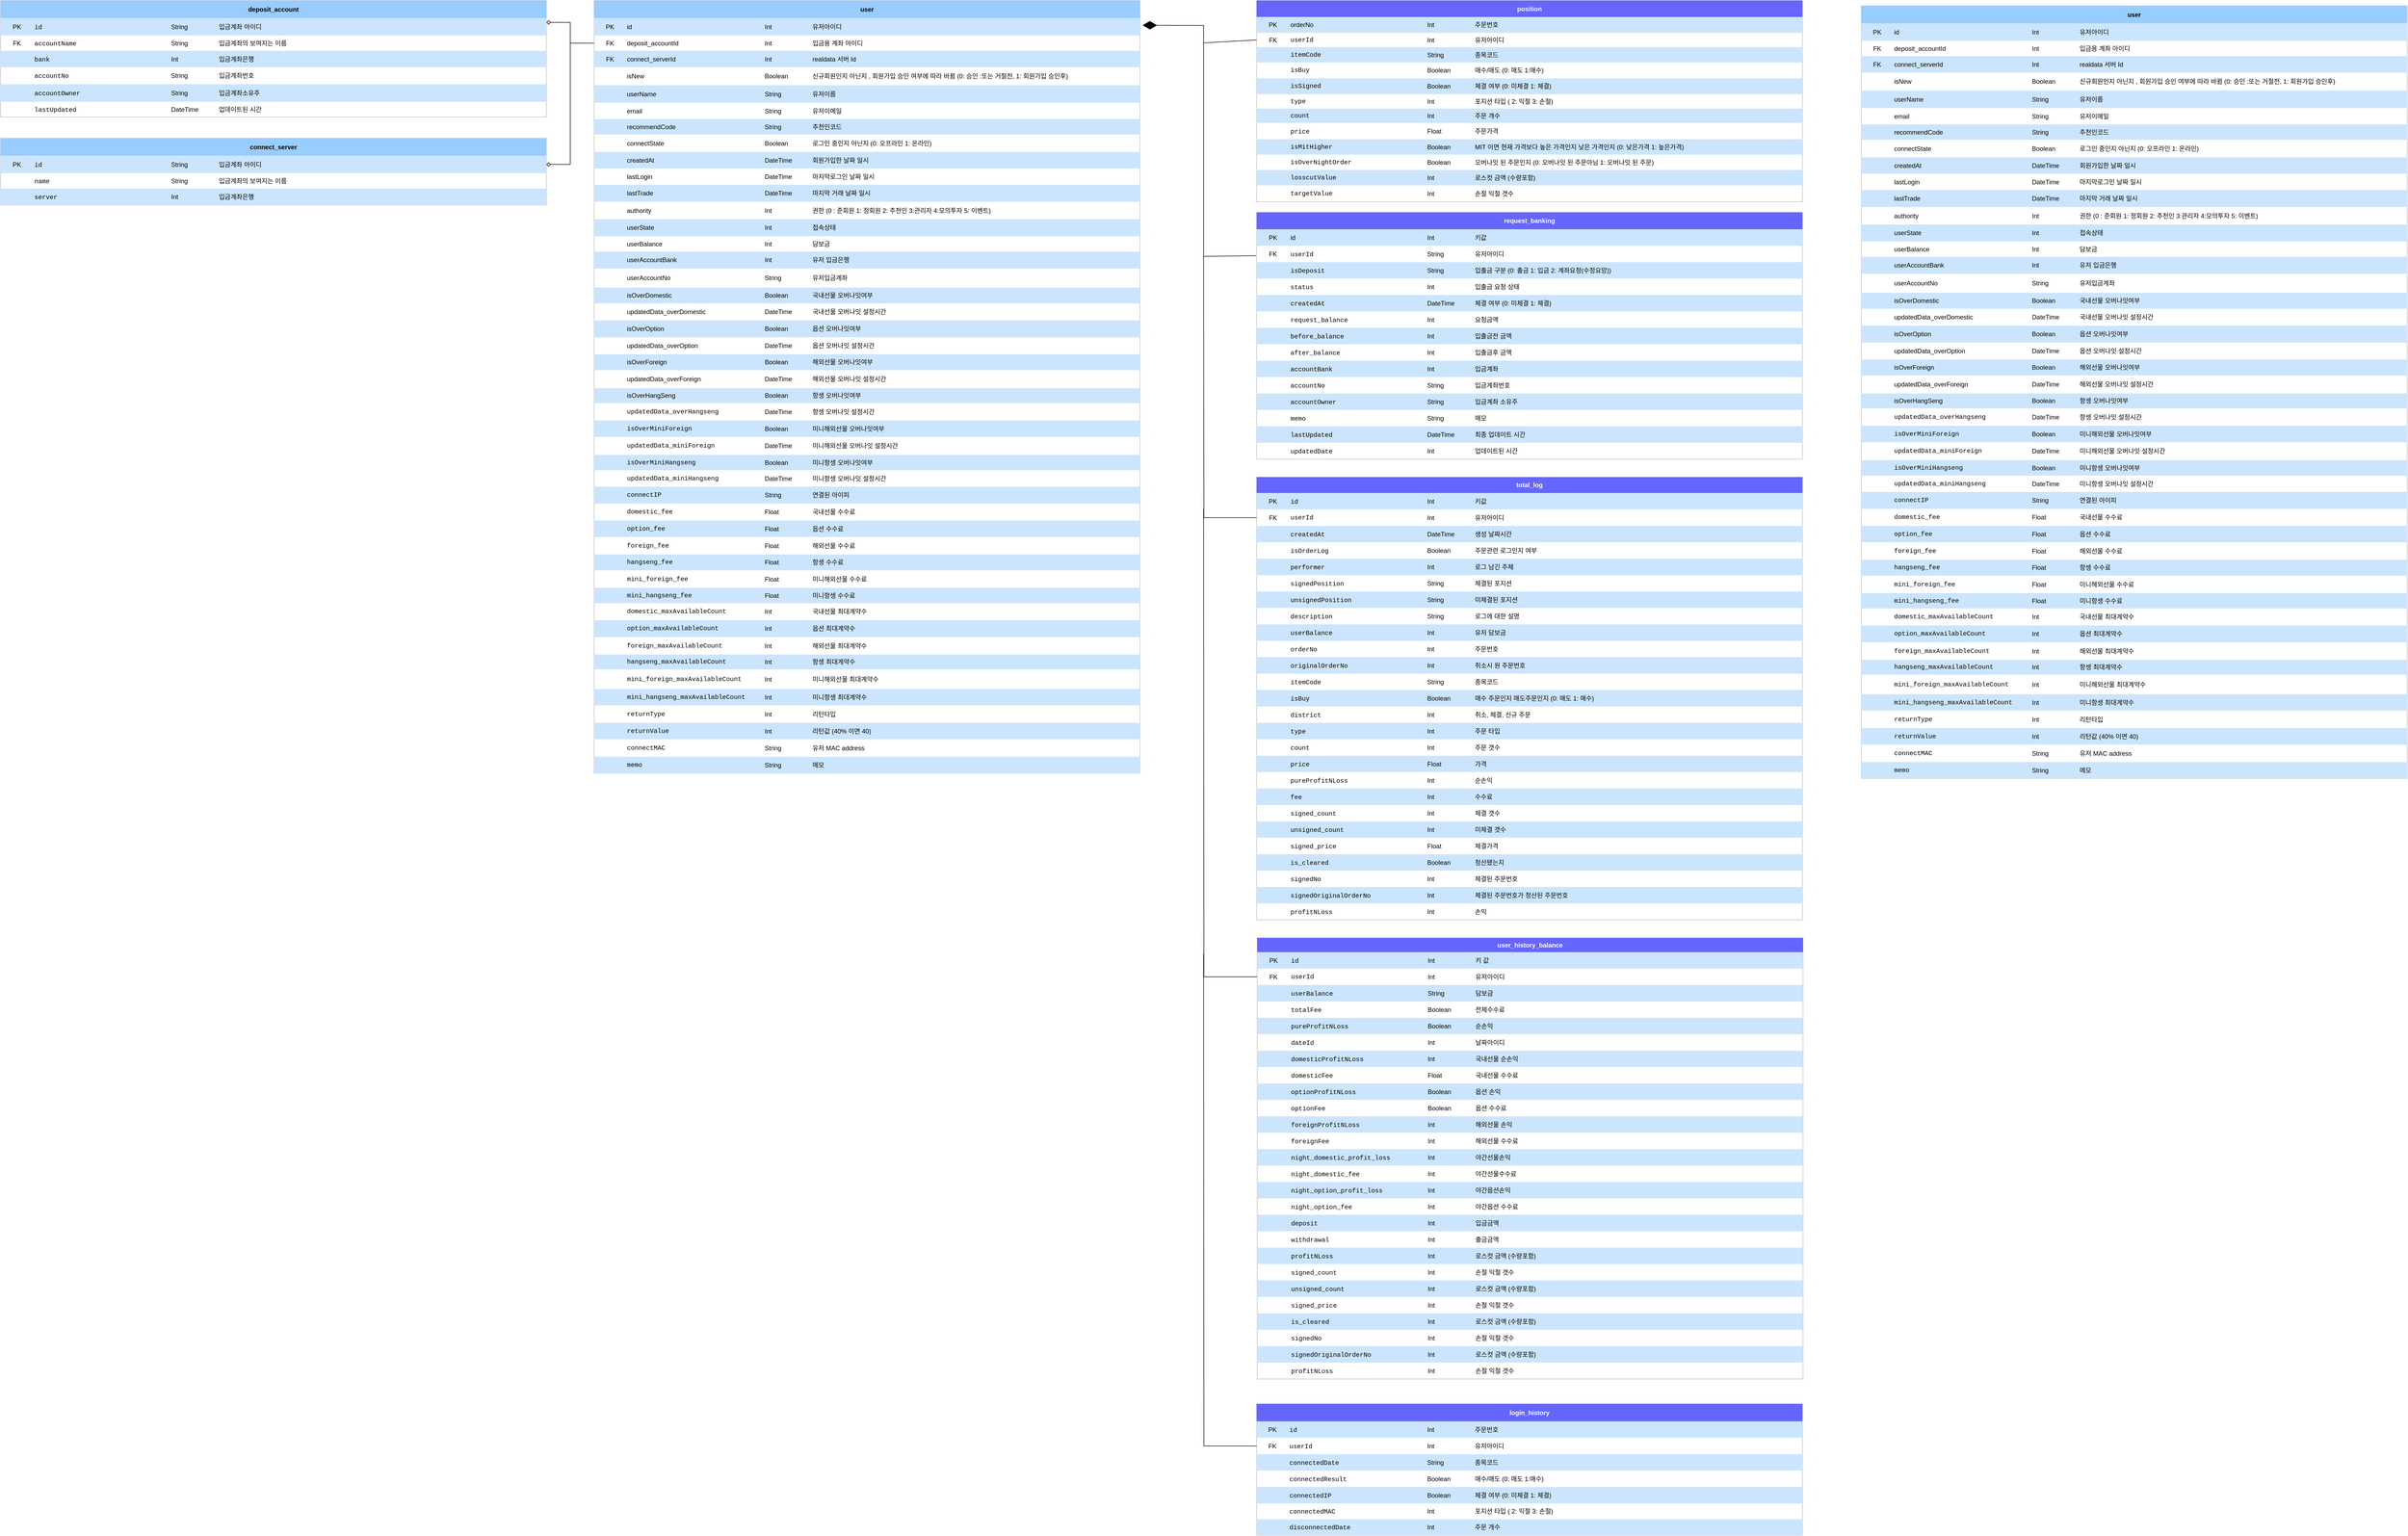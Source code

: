 <mxfile version="20.7.4" type="github" pages="2">
  <diagram id="C5RBs43oDa-KdzZeNtuy" name="User Data">
    <mxGraphModel dx="5425" dy="2102" grid="1" gridSize="10" guides="1" tooltips="1" connect="1" arrows="1" fold="1" page="1" pageScale="1" pageWidth="827" pageHeight="1169" math="0" shadow="0">
      <root>
        <mxCell id="WIyWlLk6GJQsqaUBKTNV-0" />
        <mxCell id="WIyWlLk6GJQsqaUBKTNV-1" parent="WIyWlLk6GJQsqaUBKTNV-0" />
        <mxCell id="851XCtTzTF1RA4zuGcTZ-321" value="" style="childLayout=tableLayout;recursiveResize=0;shadow=0;fillColor=none;strokeColor=#C0C0C0;fillStyle=auto;labelBackgroundColor=none;fontColor=#000000;" parent="WIyWlLk6GJQsqaUBKTNV-1" vertex="1">
          <mxGeometry x="90" y="40" width="1030" height="1459" as="geometry" />
        </mxCell>
        <mxCell id="851XCtTzTF1RA4zuGcTZ-388" style="shape=tableRow;horizontal=0;startSize=0;swimlaneHead=0;swimlaneBody=0;top=0;left=0;bottom=0;right=0;dropTarget=0;collapsible=0;recursiveResize=0;expand=0;fontStyle=0;fillColor=none;fillStyle=auto;labelBackgroundColor=none;fontColor=#000000;" parent="851XCtTzTF1RA4zuGcTZ-321" vertex="1">
          <mxGeometry width="1030" height="33" as="geometry" />
        </mxCell>
        <mxCell id="851XCtTzTF1RA4zuGcTZ-389" value="&lt;b&gt;user&lt;/b&gt;" style="connectable=0;recursiveResize=0;strokeColor=none;fillColor=#99CCFF;align=center;whiteSpace=wrap;html=1;fillStyle=auto;rowspan=1;colspan=4;labelBackgroundColor=none;fontColor=#000000;" parent="851XCtTzTF1RA4zuGcTZ-388" vertex="1">
          <mxGeometry width="1030" height="33" as="geometry">
            <mxRectangle width="60" height="33" as="alternateBounds" />
          </mxGeometry>
        </mxCell>
        <mxCell id="851XCtTzTF1RA4zuGcTZ-390" style="connectable=0;recursiveResize=0;strokeColor=none;fillColor=#99CCFF;align=center;whiteSpace=wrap;html=1;fillStyle=auto;" parent="851XCtTzTF1RA4zuGcTZ-388" vertex="1" visible="0">
          <mxGeometry x="60" width="260" height="33" as="geometry">
            <mxRectangle width="260" height="33" as="alternateBounds" />
          </mxGeometry>
        </mxCell>
        <mxCell id="851XCtTzTF1RA4zuGcTZ-391" style="connectable=0;recursiveResize=0;strokeColor=none;fillColor=#99CCFF;align=center;whiteSpace=wrap;html=1;fillStyle=auto;" parent="851XCtTzTF1RA4zuGcTZ-388" vertex="1" visible="0">
          <mxGeometry x="320" width="90" height="33" as="geometry">
            <mxRectangle width="90" height="33" as="alternateBounds" />
          </mxGeometry>
        </mxCell>
        <mxCell id="851XCtTzTF1RA4zuGcTZ-392" style="connectable=0;recursiveResize=0;strokeColor=none;fillColor=#99CCFF;align=center;whiteSpace=wrap;html=1;fillStyle=auto;" parent="851XCtTzTF1RA4zuGcTZ-388" vertex="1" visible="0">
          <mxGeometry x="410" width="620" height="33" as="geometry">
            <mxRectangle width="620" height="33" as="alternateBounds" />
          </mxGeometry>
        </mxCell>
        <mxCell id="851XCtTzTF1RA4zuGcTZ-322" value="" style="shape=tableRow;horizontal=0;startSize=0;swimlaneHead=0;swimlaneBody=0;top=0;left=0;bottom=0;right=0;dropTarget=0;collapsible=0;recursiveResize=0;expand=0;fontStyle=0;fillColor=none;fillStyle=auto;labelBackgroundColor=none;fontColor=#000000;" parent="851XCtTzTF1RA4zuGcTZ-321" vertex="1">
          <mxGeometry y="33" width="1030" height="33" as="geometry" />
        </mxCell>
        <mxCell id="851XCtTzTF1RA4zuGcTZ-323" value="PK" style="connectable=0;recursiveResize=0;strokeColor=none;fillColor=#CCE5FF;align=center;whiteSpace=wrap;html=1;fillStyle=auto;labelBackgroundColor=none;fontColor=#000000;" parent="851XCtTzTF1RA4zuGcTZ-322" vertex="1">
          <mxGeometry width="60" height="33" as="geometry">
            <mxRectangle width="60" height="33" as="alternateBounds" />
          </mxGeometry>
        </mxCell>
        <mxCell id="851XCtTzTF1RA4zuGcTZ-324" value="id" style="connectable=0;recursiveResize=0;strokeColor=none;fillColor=#CCE5FF;align=left;whiteSpace=wrap;html=1;fillStyle=auto;labelBackgroundColor=none;fontColor=#000000;" parent="851XCtTzTF1RA4zuGcTZ-322" vertex="1">
          <mxGeometry x="60" width="260" height="33" as="geometry">
            <mxRectangle width="260" height="33" as="alternateBounds" />
          </mxGeometry>
        </mxCell>
        <mxCell id="851XCtTzTF1RA4zuGcTZ-325" value="Int" style="connectable=0;recursiveResize=0;strokeColor=none;fillColor=#CCE5FF;align=left;whiteSpace=wrap;html=1;fillStyle=auto;labelBackgroundColor=none;fontColor=#000000;" parent="851XCtTzTF1RA4zuGcTZ-322" vertex="1">
          <mxGeometry x="320" width="90" height="33" as="geometry">
            <mxRectangle width="90" height="33" as="alternateBounds" />
          </mxGeometry>
        </mxCell>
        <mxCell id="851XCtTzTF1RA4zuGcTZ-393" value="유저아이디" style="connectable=0;recursiveResize=0;strokeColor=none;fillColor=#CCE5FF;align=left;whiteSpace=wrap;html=1;fillStyle=auto;labelBackgroundColor=none;fontColor=#000000;" parent="851XCtTzTF1RA4zuGcTZ-322" vertex="1">
          <mxGeometry x="410" width="620" height="33" as="geometry">
            <mxRectangle width="620" height="33" as="alternateBounds" />
          </mxGeometry>
        </mxCell>
        <mxCell id="851XCtTzTF1RA4zuGcTZ-326" style="shape=tableRow;horizontal=0;startSize=0;swimlaneHead=0;swimlaneBody=0;top=0;left=0;bottom=0;right=0;dropTarget=0;collapsible=0;recursiveResize=0;expand=0;fontStyle=0;fillColor=none;fillStyle=auto;labelBackgroundColor=none;fontColor=#000000;" parent="851XCtTzTF1RA4zuGcTZ-321" vertex="1">
          <mxGeometry y="66" width="1030" height="29" as="geometry" />
        </mxCell>
        <mxCell id="851XCtTzTF1RA4zuGcTZ-327" value="FK" style="connectable=0;recursiveResize=0;strokeColor=none;fillColor=none;align=center;whiteSpace=wrap;html=1;fillStyle=auto;labelBackgroundColor=none;fontColor=#000000;" parent="851XCtTzTF1RA4zuGcTZ-326" vertex="1">
          <mxGeometry width="60" height="29" as="geometry">
            <mxRectangle width="60" height="29" as="alternateBounds" />
          </mxGeometry>
        </mxCell>
        <mxCell id="851XCtTzTF1RA4zuGcTZ-328" value="&lt;span style=&quot;&quot;&gt;deposit_accountId&lt;/span&gt;" style="connectable=0;recursiveResize=0;strokeColor=none;fillColor=none;align=left;whiteSpace=wrap;html=1;fillStyle=auto;labelBackgroundColor=none;fontColor=#000000;" parent="851XCtTzTF1RA4zuGcTZ-326" vertex="1">
          <mxGeometry x="60" width="260" height="29" as="geometry">
            <mxRectangle width="260" height="29" as="alternateBounds" />
          </mxGeometry>
        </mxCell>
        <mxCell id="851XCtTzTF1RA4zuGcTZ-329" value="Int" style="connectable=0;recursiveResize=0;strokeColor=none;fillColor=none;align=left;whiteSpace=wrap;html=1;fillStyle=auto;labelBackgroundColor=none;fontColor=#000000;" parent="851XCtTzTF1RA4zuGcTZ-326" vertex="1">
          <mxGeometry x="320" width="90" height="29" as="geometry">
            <mxRectangle width="90" height="29" as="alternateBounds" />
          </mxGeometry>
        </mxCell>
        <mxCell id="851XCtTzTF1RA4zuGcTZ-394" value="입금용 계좌 아이디" style="connectable=0;recursiveResize=0;strokeColor=none;fillColor=none;align=left;whiteSpace=wrap;html=1;fillStyle=auto;labelBackgroundColor=none;fontColor=#000000;" parent="851XCtTzTF1RA4zuGcTZ-326" vertex="1">
          <mxGeometry x="410" width="620" height="29" as="geometry">
            <mxRectangle width="620" height="29" as="alternateBounds" />
          </mxGeometry>
        </mxCell>
        <mxCell id="851XCtTzTF1RA4zuGcTZ-330" style="shape=tableRow;horizontal=0;startSize=0;swimlaneHead=0;swimlaneBody=0;top=0;left=0;bottom=0;right=0;dropTarget=0;collapsible=0;recursiveResize=0;expand=0;fontStyle=0;fillColor=none;fillStyle=auto;labelBackgroundColor=none;fontColor=#000000;" parent="851XCtTzTF1RA4zuGcTZ-321" vertex="1">
          <mxGeometry y="95" width="1030" height="31" as="geometry" />
        </mxCell>
        <mxCell id="851XCtTzTF1RA4zuGcTZ-331" value="FK" style="connectable=0;recursiveResize=0;strokeColor=none;fillColor=#CCE5FF;align=center;whiteSpace=wrap;html=1;fillStyle=auto;labelBackgroundColor=none;fontColor=#000000;" parent="851XCtTzTF1RA4zuGcTZ-330" vertex="1">
          <mxGeometry width="60" height="31" as="geometry">
            <mxRectangle width="60" height="31" as="alternateBounds" />
          </mxGeometry>
        </mxCell>
        <mxCell id="851XCtTzTF1RA4zuGcTZ-332" value="&lt;span style=&quot;&quot;&gt;connect_serverId&lt;/span&gt;" style="connectable=0;recursiveResize=0;strokeColor=none;fillColor=#CCE5FF;align=left;whiteSpace=wrap;html=1;fillStyle=auto;labelBackgroundColor=none;fontColor=#000000;" parent="851XCtTzTF1RA4zuGcTZ-330" vertex="1">
          <mxGeometry x="60" width="260" height="31" as="geometry">
            <mxRectangle width="260" height="31" as="alternateBounds" />
          </mxGeometry>
        </mxCell>
        <mxCell id="851XCtTzTF1RA4zuGcTZ-333" value="Int" style="connectable=0;recursiveResize=0;strokeColor=none;fillColor=#CCE5FF;align=left;whiteSpace=wrap;html=1;fillStyle=auto;labelBackgroundColor=none;fontColor=#000000;" parent="851XCtTzTF1RA4zuGcTZ-330" vertex="1">
          <mxGeometry x="320" width="90" height="31" as="geometry">
            <mxRectangle width="90" height="31" as="alternateBounds" />
          </mxGeometry>
        </mxCell>
        <mxCell id="851XCtTzTF1RA4zuGcTZ-395" value="realdata 서버 Id" style="connectable=0;recursiveResize=0;strokeColor=none;fillColor=#CCE5FF;align=left;whiteSpace=wrap;html=1;fillStyle=auto;labelBackgroundColor=none;fontColor=#000000;" parent="851XCtTzTF1RA4zuGcTZ-330" vertex="1">
          <mxGeometry x="410" width="620" height="31" as="geometry">
            <mxRectangle width="620" height="31" as="alternateBounds" />
          </mxGeometry>
        </mxCell>
        <mxCell id="851XCtTzTF1RA4zuGcTZ-406" style="shape=tableRow;horizontal=0;startSize=0;swimlaneHead=0;swimlaneBody=0;top=0;left=0;bottom=0;right=0;dropTarget=0;collapsible=0;recursiveResize=0;expand=0;fontStyle=0;fillColor=none;fillStyle=auto;labelBackgroundColor=none;fontColor=#000000;" parent="851XCtTzTF1RA4zuGcTZ-321" vertex="1">
          <mxGeometry y="126" width="1030" height="34" as="geometry" />
        </mxCell>
        <mxCell id="851XCtTzTF1RA4zuGcTZ-407" value="" style="connectable=0;recursiveResize=0;strokeColor=none;fillColor=none;align=center;whiteSpace=wrap;html=1;fillStyle=auto;labelBackgroundColor=none;fontColor=#000000;" parent="851XCtTzTF1RA4zuGcTZ-406" vertex="1">
          <mxGeometry width="60" height="34" as="geometry">
            <mxRectangle width="60" height="34" as="alternateBounds" />
          </mxGeometry>
        </mxCell>
        <mxCell id="851XCtTzTF1RA4zuGcTZ-408" value="&lt;span style=&quot;&quot;&gt;isNew&lt;/span&gt;" style="connectable=0;recursiveResize=0;strokeColor=none;fillColor=none;align=left;whiteSpace=wrap;html=1;fillStyle=auto;labelBackgroundColor=none;fontColor=#000000;" parent="851XCtTzTF1RA4zuGcTZ-406" vertex="1">
          <mxGeometry x="60" width="260" height="34" as="geometry">
            <mxRectangle width="260" height="34" as="alternateBounds" />
          </mxGeometry>
        </mxCell>
        <mxCell id="851XCtTzTF1RA4zuGcTZ-409" value="Boolean" style="connectable=0;recursiveResize=0;strokeColor=none;fillColor=none;align=left;whiteSpace=wrap;html=1;fillStyle=auto;labelBackgroundColor=none;fontColor=#000000;" parent="851XCtTzTF1RA4zuGcTZ-406" vertex="1">
          <mxGeometry x="320" width="90" height="34" as="geometry">
            <mxRectangle width="90" height="34" as="alternateBounds" />
          </mxGeometry>
        </mxCell>
        <mxCell id="851XCtTzTF1RA4zuGcTZ-410" value="신규회원인지 아닌지 , 회원가입 승인 여부에 따라 바뀜 (0: 승인 :또는 거절전, 1: 회원가입 승인후)" style="connectable=0;recursiveResize=0;strokeColor=none;fillColor=none;align=left;whiteSpace=wrap;html=1;fillStyle=auto;labelBackgroundColor=none;fontColor=#000000;" parent="851XCtTzTF1RA4zuGcTZ-406" vertex="1">
          <mxGeometry x="410" width="620" height="34" as="geometry">
            <mxRectangle width="620" height="34" as="alternateBounds" />
          </mxGeometry>
        </mxCell>
        <mxCell id="851XCtTzTF1RA4zuGcTZ-411" style="shape=tableRow;horizontal=0;startSize=0;swimlaneHead=0;swimlaneBody=0;top=0;left=0;bottom=0;right=0;dropTarget=0;collapsible=0;recursiveResize=0;expand=0;fontStyle=0;fillColor=none;fillStyle=auto;labelBackgroundColor=none;fontColor=#000000;" parent="851XCtTzTF1RA4zuGcTZ-321" vertex="1">
          <mxGeometry y="160" width="1030" height="33" as="geometry" />
        </mxCell>
        <mxCell id="851XCtTzTF1RA4zuGcTZ-412" value="" style="connectable=0;recursiveResize=0;strokeColor=none;fillColor=#CCE5FF;align=center;whiteSpace=wrap;html=1;fillStyle=auto;labelBackgroundColor=none;fontColor=#000000;" parent="851XCtTzTF1RA4zuGcTZ-411" vertex="1">
          <mxGeometry width="60" height="33" as="geometry">
            <mxRectangle width="60" height="33" as="alternateBounds" />
          </mxGeometry>
        </mxCell>
        <mxCell id="851XCtTzTF1RA4zuGcTZ-413" value="&lt;span style=&quot;&quot;&gt;userName&lt;/span&gt;" style="connectable=0;recursiveResize=0;strokeColor=none;fillColor=#CCE5FF;align=left;whiteSpace=wrap;html=1;fillStyle=auto;labelBackgroundColor=none;fontColor=#000000;" parent="851XCtTzTF1RA4zuGcTZ-411" vertex="1">
          <mxGeometry x="60" width="260" height="33" as="geometry">
            <mxRectangle width="260" height="33" as="alternateBounds" />
          </mxGeometry>
        </mxCell>
        <mxCell id="851XCtTzTF1RA4zuGcTZ-414" value="String" style="connectable=0;recursiveResize=0;strokeColor=none;fillColor=#CCE5FF;align=left;whiteSpace=wrap;html=1;fillStyle=auto;labelBackgroundColor=none;fontColor=#000000;" parent="851XCtTzTF1RA4zuGcTZ-411" vertex="1">
          <mxGeometry x="320" width="90" height="33" as="geometry">
            <mxRectangle width="90" height="33" as="alternateBounds" />
          </mxGeometry>
        </mxCell>
        <mxCell id="851XCtTzTF1RA4zuGcTZ-415" value="유저이름" style="connectable=0;recursiveResize=0;strokeColor=none;fillColor=#CCE5FF;align=left;whiteSpace=wrap;html=1;fillStyle=auto;labelBackgroundColor=none;fontColor=#000000;" parent="851XCtTzTF1RA4zuGcTZ-411" vertex="1">
          <mxGeometry x="410" width="620" height="33" as="geometry">
            <mxRectangle width="620" height="33" as="alternateBounds" />
          </mxGeometry>
        </mxCell>
        <mxCell id="851XCtTzTF1RA4zuGcTZ-486" style="shape=tableRow;horizontal=0;startSize=0;swimlaneHead=0;swimlaneBody=0;top=0;left=0;bottom=0;right=0;dropTarget=0;collapsible=0;recursiveResize=0;expand=0;fontStyle=0;fillColor=none;fillStyle=auto;labelBackgroundColor=none;fontColor=#000000;" parent="851XCtTzTF1RA4zuGcTZ-321" vertex="1">
          <mxGeometry y="193" width="1030" height="31" as="geometry" />
        </mxCell>
        <mxCell id="851XCtTzTF1RA4zuGcTZ-487" value="" style="connectable=0;recursiveResize=0;strokeColor=none;fillColor=none;align=center;whiteSpace=wrap;html=1;fillStyle=auto;labelBackgroundColor=none;fontColor=#000000;" parent="851XCtTzTF1RA4zuGcTZ-486" vertex="1">
          <mxGeometry width="60" height="31" as="geometry">
            <mxRectangle width="60" height="31" as="alternateBounds" />
          </mxGeometry>
        </mxCell>
        <mxCell id="851XCtTzTF1RA4zuGcTZ-488" value="&lt;span style=&quot;&quot;&gt;email&lt;/span&gt;" style="connectable=0;recursiveResize=0;strokeColor=none;fillColor=none;align=left;whiteSpace=wrap;html=1;fillStyle=auto;labelBackgroundColor=none;fontColor=#000000;" parent="851XCtTzTF1RA4zuGcTZ-486" vertex="1">
          <mxGeometry x="60" width="260" height="31" as="geometry">
            <mxRectangle width="260" height="31" as="alternateBounds" />
          </mxGeometry>
        </mxCell>
        <mxCell id="851XCtTzTF1RA4zuGcTZ-489" value="String" style="connectable=0;recursiveResize=0;strokeColor=none;fillColor=none;align=left;whiteSpace=wrap;html=1;fillStyle=auto;labelBackgroundColor=none;fontColor=#000000;" parent="851XCtTzTF1RA4zuGcTZ-486" vertex="1">
          <mxGeometry x="320" width="90" height="31" as="geometry">
            <mxRectangle width="90" height="31" as="alternateBounds" />
          </mxGeometry>
        </mxCell>
        <mxCell id="851XCtTzTF1RA4zuGcTZ-490" value="유저이메일" style="connectable=0;recursiveResize=0;strokeColor=none;fillColor=none;align=left;whiteSpace=wrap;html=1;fillStyle=auto;labelBackgroundColor=none;fontColor=#000000;" parent="851XCtTzTF1RA4zuGcTZ-486" vertex="1">
          <mxGeometry x="410" width="620" height="31" as="geometry">
            <mxRectangle width="620" height="31" as="alternateBounds" />
          </mxGeometry>
        </mxCell>
        <mxCell id="851XCtTzTF1RA4zuGcTZ-491" style="shape=tableRow;horizontal=0;startSize=0;swimlaneHead=0;swimlaneBody=0;top=0;left=0;bottom=0;right=0;dropTarget=0;collapsible=0;recursiveResize=0;expand=0;fontStyle=0;fillColor=none;fillStyle=auto;labelBackgroundColor=none;fontColor=#000000;" parent="851XCtTzTF1RA4zuGcTZ-321" vertex="1">
          <mxGeometry y="224" width="1030" height="29" as="geometry" />
        </mxCell>
        <mxCell id="851XCtTzTF1RA4zuGcTZ-492" value="" style="connectable=0;recursiveResize=0;strokeColor=none;fillColor=#CCE5FF;align=center;whiteSpace=wrap;html=1;fillStyle=auto;labelBackgroundColor=none;fontColor=#000000;" parent="851XCtTzTF1RA4zuGcTZ-491" vertex="1">
          <mxGeometry width="60" height="29" as="geometry">
            <mxRectangle width="60" height="29" as="alternateBounds" />
          </mxGeometry>
        </mxCell>
        <mxCell id="851XCtTzTF1RA4zuGcTZ-493" value="&lt;span style=&quot;&quot;&gt;recommendCode&lt;/span&gt;" style="connectable=0;recursiveResize=0;strokeColor=none;fillColor=#CCE5FF;align=left;whiteSpace=wrap;html=1;fillStyle=auto;labelBackgroundColor=none;fontColor=#000000;" parent="851XCtTzTF1RA4zuGcTZ-491" vertex="1">
          <mxGeometry x="60" width="260" height="29" as="geometry">
            <mxRectangle width="260" height="29" as="alternateBounds" />
          </mxGeometry>
        </mxCell>
        <mxCell id="851XCtTzTF1RA4zuGcTZ-494" value="String" style="connectable=0;recursiveResize=0;strokeColor=none;fillColor=#CCE5FF;align=left;whiteSpace=wrap;html=1;fillStyle=auto;labelBackgroundColor=none;fontColor=#000000;" parent="851XCtTzTF1RA4zuGcTZ-491" vertex="1">
          <mxGeometry x="320" width="90" height="29" as="geometry">
            <mxRectangle width="90" height="29" as="alternateBounds" />
          </mxGeometry>
        </mxCell>
        <mxCell id="851XCtTzTF1RA4zuGcTZ-495" value="추천인코드" style="connectable=0;recursiveResize=0;strokeColor=none;fillColor=#CCE5FF;align=left;whiteSpace=wrap;html=1;fillStyle=auto;labelBackgroundColor=none;fontColor=#000000;" parent="851XCtTzTF1RA4zuGcTZ-491" vertex="1">
          <mxGeometry x="410" width="620" height="29" as="geometry">
            <mxRectangle width="620" height="29" as="alternateBounds" />
          </mxGeometry>
        </mxCell>
        <mxCell id="851XCtTzTF1RA4zuGcTZ-496" style="shape=tableRow;horizontal=0;startSize=0;swimlaneHead=0;swimlaneBody=0;top=0;left=0;bottom=0;right=0;dropTarget=0;collapsible=0;recursiveResize=0;expand=0;fontStyle=0;fillColor=none;fillStyle=auto;labelBackgroundColor=none;fontColor=#000000;" parent="851XCtTzTF1RA4zuGcTZ-321" vertex="1">
          <mxGeometry y="253" width="1030" height="33" as="geometry" />
        </mxCell>
        <mxCell id="851XCtTzTF1RA4zuGcTZ-497" value="" style="connectable=0;recursiveResize=0;strokeColor=none;fillColor=none;align=center;whiteSpace=wrap;html=1;fillStyle=auto;labelBackgroundColor=none;fontColor=#000000;" parent="851XCtTzTF1RA4zuGcTZ-496" vertex="1">
          <mxGeometry width="60" height="33" as="geometry">
            <mxRectangle width="60" height="33" as="alternateBounds" />
          </mxGeometry>
        </mxCell>
        <mxCell id="851XCtTzTF1RA4zuGcTZ-498" value="&lt;span style=&quot;&quot;&gt;connectState&lt;/span&gt;" style="connectable=0;recursiveResize=0;strokeColor=none;fillColor=none;align=left;whiteSpace=wrap;html=1;fillStyle=auto;labelBackgroundColor=none;fontColor=#000000;" parent="851XCtTzTF1RA4zuGcTZ-496" vertex="1">
          <mxGeometry x="60" width="260" height="33" as="geometry">
            <mxRectangle width="260" height="33" as="alternateBounds" />
          </mxGeometry>
        </mxCell>
        <mxCell id="851XCtTzTF1RA4zuGcTZ-499" value="Boolean" style="connectable=0;recursiveResize=0;strokeColor=none;fillColor=none;align=left;whiteSpace=wrap;html=1;fillStyle=auto;labelBackgroundColor=none;fontColor=#000000;" parent="851XCtTzTF1RA4zuGcTZ-496" vertex="1">
          <mxGeometry x="320" width="90" height="33" as="geometry">
            <mxRectangle width="90" height="33" as="alternateBounds" />
          </mxGeometry>
        </mxCell>
        <mxCell id="851XCtTzTF1RA4zuGcTZ-500" value="로그인 중인지 아닌지 (0: 오프라인 1: 온라인)" style="connectable=0;recursiveResize=0;strokeColor=none;fillColor=none;align=left;whiteSpace=wrap;html=1;fillStyle=auto;labelBackgroundColor=none;fontColor=#000000;" parent="851XCtTzTF1RA4zuGcTZ-496" vertex="1">
          <mxGeometry x="410" width="620" height="33" as="geometry">
            <mxRectangle width="620" height="33" as="alternateBounds" />
          </mxGeometry>
        </mxCell>
        <mxCell id="851XCtTzTF1RA4zuGcTZ-501" style="shape=tableRow;horizontal=0;startSize=0;swimlaneHead=0;swimlaneBody=0;top=0;left=0;bottom=0;right=0;dropTarget=0;collapsible=0;recursiveResize=0;expand=0;fontStyle=0;fillColor=none;fillStyle=auto;labelBackgroundColor=none;fontColor=#000000;" parent="851XCtTzTF1RA4zuGcTZ-321" vertex="1">
          <mxGeometry y="286" width="1030" height="31" as="geometry" />
        </mxCell>
        <mxCell id="851XCtTzTF1RA4zuGcTZ-502" value="" style="connectable=0;recursiveResize=0;strokeColor=none;fillColor=#CCE5FF;align=center;whiteSpace=wrap;html=1;fillStyle=auto;labelBackgroundColor=none;fontColor=#000000;" parent="851XCtTzTF1RA4zuGcTZ-501" vertex="1">
          <mxGeometry width="60" height="31" as="geometry">
            <mxRectangle width="60" height="31" as="alternateBounds" />
          </mxGeometry>
        </mxCell>
        <mxCell id="851XCtTzTF1RA4zuGcTZ-503" value="&lt;span style=&quot;&quot;&gt;createdAt&lt;/span&gt;" style="connectable=0;recursiveResize=0;strokeColor=none;fillColor=#CCE5FF;align=left;whiteSpace=wrap;html=1;fillStyle=auto;labelBackgroundColor=none;fontColor=#000000;" parent="851XCtTzTF1RA4zuGcTZ-501" vertex="1">
          <mxGeometry x="60" width="260" height="31" as="geometry">
            <mxRectangle width="260" height="31" as="alternateBounds" />
          </mxGeometry>
        </mxCell>
        <mxCell id="851XCtTzTF1RA4zuGcTZ-504" value="DateTime" style="connectable=0;recursiveResize=0;strokeColor=none;fillColor=#CCE5FF;align=left;whiteSpace=wrap;html=1;fillStyle=auto;labelBackgroundColor=none;fontColor=#000000;" parent="851XCtTzTF1RA4zuGcTZ-501" vertex="1">
          <mxGeometry x="320" width="90" height="31" as="geometry">
            <mxRectangle width="90" height="31" as="alternateBounds" />
          </mxGeometry>
        </mxCell>
        <mxCell id="851XCtTzTF1RA4zuGcTZ-505" value="회원가입한 날짜 일시" style="connectable=0;recursiveResize=0;strokeColor=none;fillColor=#CCE5FF;align=left;whiteSpace=wrap;html=1;fillStyle=auto;labelBackgroundColor=none;fontColor=#000000;" parent="851XCtTzTF1RA4zuGcTZ-501" vertex="1">
          <mxGeometry x="410" width="620" height="31" as="geometry">
            <mxRectangle width="620" height="31" as="alternateBounds" />
          </mxGeometry>
        </mxCell>
        <mxCell id="851XCtTzTF1RA4zuGcTZ-506" style="shape=tableRow;horizontal=0;startSize=0;swimlaneHead=0;swimlaneBody=0;top=0;left=0;bottom=0;right=0;dropTarget=0;collapsible=0;recursiveResize=0;expand=0;fontStyle=0;fillColor=none;fillStyle=auto;labelBackgroundColor=none;fontColor=#000000;" parent="851XCtTzTF1RA4zuGcTZ-321" vertex="1">
          <mxGeometry y="317" width="1030" height="31" as="geometry" />
        </mxCell>
        <mxCell id="851XCtTzTF1RA4zuGcTZ-507" value="" style="connectable=0;recursiveResize=0;strokeColor=none;fillColor=none;align=center;whiteSpace=wrap;html=1;fillStyle=auto;labelBackgroundColor=none;fontColor=#000000;" parent="851XCtTzTF1RA4zuGcTZ-506" vertex="1">
          <mxGeometry width="60" height="31" as="geometry">
            <mxRectangle width="60" height="31" as="alternateBounds" />
          </mxGeometry>
        </mxCell>
        <mxCell id="851XCtTzTF1RA4zuGcTZ-508" value="&lt;span style=&quot;&quot;&gt;lastLogin&lt;/span&gt;" style="connectable=0;recursiveResize=0;strokeColor=none;fillColor=none;align=left;whiteSpace=wrap;html=1;fillStyle=auto;labelBackgroundColor=none;fontColor=#000000;" parent="851XCtTzTF1RA4zuGcTZ-506" vertex="1">
          <mxGeometry x="60" width="260" height="31" as="geometry">
            <mxRectangle width="260" height="31" as="alternateBounds" />
          </mxGeometry>
        </mxCell>
        <mxCell id="851XCtTzTF1RA4zuGcTZ-509" value="DateTime" style="connectable=0;recursiveResize=0;strokeColor=none;fillColor=none;align=left;whiteSpace=wrap;html=1;fillStyle=auto;labelBackgroundColor=none;fontColor=#000000;" parent="851XCtTzTF1RA4zuGcTZ-506" vertex="1">
          <mxGeometry x="320" width="90" height="31" as="geometry">
            <mxRectangle width="90" height="31" as="alternateBounds" />
          </mxGeometry>
        </mxCell>
        <mxCell id="851XCtTzTF1RA4zuGcTZ-510" value="마지막로그인 날짜 일시" style="connectable=0;recursiveResize=0;strokeColor=none;fillColor=none;align=left;whiteSpace=wrap;html=1;fillStyle=auto;labelBackgroundColor=none;fontColor=#000000;" parent="851XCtTzTF1RA4zuGcTZ-506" vertex="1">
          <mxGeometry x="410" width="620" height="31" as="geometry">
            <mxRectangle width="620" height="31" as="alternateBounds" />
          </mxGeometry>
        </mxCell>
        <mxCell id="851XCtTzTF1RA4zuGcTZ-511" style="shape=tableRow;horizontal=0;startSize=0;swimlaneHead=0;swimlaneBody=0;top=0;left=0;bottom=0;right=0;dropTarget=0;collapsible=0;recursiveResize=0;expand=0;fontStyle=0;fillColor=none;fillStyle=auto;labelBackgroundColor=none;fontColor=#000000;" parent="851XCtTzTF1RA4zuGcTZ-321" vertex="1">
          <mxGeometry y="348" width="1030" height="32" as="geometry" />
        </mxCell>
        <mxCell id="851XCtTzTF1RA4zuGcTZ-512" value="" style="connectable=0;recursiveResize=0;strokeColor=none;fillColor=#CCE5FF;align=center;whiteSpace=wrap;html=1;fillStyle=auto;labelBackgroundColor=none;fontColor=#000000;" parent="851XCtTzTF1RA4zuGcTZ-511" vertex="1">
          <mxGeometry width="60" height="32" as="geometry">
            <mxRectangle width="60" height="32" as="alternateBounds" />
          </mxGeometry>
        </mxCell>
        <mxCell id="851XCtTzTF1RA4zuGcTZ-513" value="&lt;span style=&quot;&quot;&gt;lastTrade&lt;/span&gt;" style="connectable=0;recursiveResize=0;strokeColor=none;fillColor=#CCE5FF;align=left;whiteSpace=wrap;html=1;fillStyle=auto;labelBackgroundColor=none;fontColor=#000000;" parent="851XCtTzTF1RA4zuGcTZ-511" vertex="1">
          <mxGeometry x="60" width="260" height="32" as="geometry">
            <mxRectangle width="260" height="32" as="alternateBounds" />
          </mxGeometry>
        </mxCell>
        <mxCell id="851XCtTzTF1RA4zuGcTZ-514" value="DateTime" style="connectable=0;recursiveResize=0;strokeColor=none;fillColor=#CCE5FF;align=left;whiteSpace=wrap;html=1;fillStyle=auto;labelBackgroundColor=none;fontColor=#000000;" parent="851XCtTzTF1RA4zuGcTZ-511" vertex="1">
          <mxGeometry x="320" width="90" height="32" as="geometry">
            <mxRectangle width="90" height="32" as="alternateBounds" />
          </mxGeometry>
        </mxCell>
        <mxCell id="851XCtTzTF1RA4zuGcTZ-515" value="마지막 거래 날짜 일시" style="connectable=0;recursiveResize=0;strokeColor=none;fillColor=#CCE5FF;align=left;whiteSpace=wrap;html=1;fillStyle=auto;labelBackgroundColor=none;fontColor=#000000;" parent="851XCtTzTF1RA4zuGcTZ-511" vertex="1">
          <mxGeometry x="410" width="620" height="32" as="geometry">
            <mxRectangle width="620" height="32" as="alternateBounds" />
          </mxGeometry>
        </mxCell>
        <mxCell id="851XCtTzTF1RA4zuGcTZ-516" style="shape=tableRow;horizontal=0;startSize=0;swimlaneHead=0;swimlaneBody=0;top=0;left=0;bottom=0;right=0;dropTarget=0;collapsible=0;recursiveResize=0;expand=0;fontStyle=0;fillColor=none;fillStyle=auto;labelBackgroundColor=none;fontColor=#000000;" parent="851XCtTzTF1RA4zuGcTZ-321" vertex="1">
          <mxGeometry y="380" width="1030" height="33" as="geometry" />
        </mxCell>
        <mxCell id="851XCtTzTF1RA4zuGcTZ-517" value="" style="connectable=0;recursiveResize=0;strokeColor=none;fillColor=none;align=center;whiteSpace=wrap;html=1;fillStyle=auto;labelBackgroundColor=none;fontColor=#000000;" parent="851XCtTzTF1RA4zuGcTZ-516" vertex="1">
          <mxGeometry width="60" height="33" as="geometry">
            <mxRectangle width="60" height="33" as="alternateBounds" />
          </mxGeometry>
        </mxCell>
        <mxCell id="851XCtTzTF1RA4zuGcTZ-518" value="&lt;span style=&quot;&quot;&gt;authority&lt;/span&gt;" style="connectable=0;recursiveResize=0;strokeColor=none;fillColor=none;align=left;whiteSpace=wrap;html=1;fillStyle=auto;labelBackgroundColor=none;fontColor=#000000;" parent="851XCtTzTF1RA4zuGcTZ-516" vertex="1">
          <mxGeometry x="60" width="260" height="33" as="geometry">
            <mxRectangle width="260" height="33" as="alternateBounds" />
          </mxGeometry>
        </mxCell>
        <mxCell id="851XCtTzTF1RA4zuGcTZ-519" value="Int" style="connectable=0;recursiveResize=0;strokeColor=none;fillColor=none;align=left;whiteSpace=wrap;html=1;fillStyle=auto;labelBackgroundColor=none;fontColor=#000000;" parent="851XCtTzTF1RA4zuGcTZ-516" vertex="1">
          <mxGeometry x="320" width="90" height="33" as="geometry">
            <mxRectangle width="90" height="33" as="alternateBounds" />
          </mxGeometry>
        </mxCell>
        <mxCell id="851XCtTzTF1RA4zuGcTZ-520" value="권한 (0 : 준회원 1: 정회원 2: 추천인 3:관리자 4:모의투자 5: 이벤트)&amp;nbsp;" style="connectable=0;recursiveResize=0;strokeColor=none;fillColor=none;align=left;whiteSpace=wrap;html=1;fillStyle=auto;labelBackgroundColor=none;fontColor=#000000;" parent="851XCtTzTF1RA4zuGcTZ-516" vertex="1">
          <mxGeometry x="410" width="620" height="33" as="geometry">
            <mxRectangle width="620" height="33" as="alternateBounds" />
          </mxGeometry>
        </mxCell>
        <mxCell id="851XCtTzTF1RA4zuGcTZ-521" style="shape=tableRow;horizontal=0;startSize=0;swimlaneHead=0;swimlaneBody=0;top=0;left=0;bottom=0;right=0;dropTarget=0;collapsible=0;recursiveResize=0;expand=0;fontStyle=0;fillColor=none;fillStyle=auto;labelBackgroundColor=none;fontColor=#000000;" parent="851XCtTzTF1RA4zuGcTZ-321" vertex="1">
          <mxGeometry y="413" width="1030" height="32" as="geometry" />
        </mxCell>
        <mxCell id="851XCtTzTF1RA4zuGcTZ-522" value="" style="connectable=0;recursiveResize=0;strokeColor=none;fillColor=#CCE5FF;align=center;whiteSpace=wrap;html=1;fillStyle=auto;labelBackgroundColor=none;fontColor=#000000;" parent="851XCtTzTF1RA4zuGcTZ-521" vertex="1">
          <mxGeometry width="60" height="32" as="geometry">
            <mxRectangle width="60" height="32" as="alternateBounds" />
          </mxGeometry>
        </mxCell>
        <mxCell id="851XCtTzTF1RA4zuGcTZ-523" value="&lt;span style=&quot;&quot;&gt;userState&lt;/span&gt;" style="connectable=0;recursiveResize=0;strokeColor=none;fillColor=#CCE5FF;align=left;whiteSpace=wrap;html=1;fillStyle=auto;labelBackgroundColor=none;fontColor=#000000;" parent="851XCtTzTF1RA4zuGcTZ-521" vertex="1">
          <mxGeometry x="60" width="260" height="32" as="geometry">
            <mxRectangle width="260" height="32" as="alternateBounds" />
          </mxGeometry>
        </mxCell>
        <mxCell id="851XCtTzTF1RA4zuGcTZ-524" value="Int" style="connectable=0;recursiveResize=0;strokeColor=none;fillColor=#CCE5FF;align=left;whiteSpace=wrap;html=1;fillStyle=auto;labelBackgroundColor=none;fontColor=#000000;" parent="851XCtTzTF1RA4zuGcTZ-521" vertex="1">
          <mxGeometry x="320" width="90" height="32" as="geometry">
            <mxRectangle width="90" height="32" as="alternateBounds" />
          </mxGeometry>
        </mxCell>
        <mxCell id="851XCtTzTF1RA4zuGcTZ-525" value="접속상태" style="connectable=0;recursiveResize=0;strokeColor=none;fillColor=#CCE5FF;align=left;whiteSpace=wrap;html=1;fillStyle=auto;labelBackgroundColor=none;fontColor=#000000;" parent="851XCtTzTF1RA4zuGcTZ-521" vertex="1">
          <mxGeometry x="410" width="620" height="32" as="geometry">
            <mxRectangle width="620" height="32" as="alternateBounds" />
          </mxGeometry>
        </mxCell>
        <mxCell id="851XCtTzTF1RA4zuGcTZ-526" style="shape=tableRow;horizontal=0;startSize=0;swimlaneHead=0;swimlaneBody=0;top=0;left=0;bottom=0;right=0;dropTarget=0;collapsible=0;recursiveResize=0;expand=0;fontStyle=0;fillColor=none;fillStyle=auto;labelBackgroundColor=none;fontColor=#000000;" parent="851XCtTzTF1RA4zuGcTZ-321" vertex="1">
          <mxGeometry y="445" width="1030" height="29" as="geometry" />
        </mxCell>
        <mxCell id="851XCtTzTF1RA4zuGcTZ-527" value="" style="connectable=0;recursiveResize=0;strokeColor=none;fillColor=none;align=center;whiteSpace=wrap;html=1;fillStyle=auto;labelBackgroundColor=none;fontColor=#000000;" parent="851XCtTzTF1RA4zuGcTZ-526" vertex="1">
          <mxGeometry width="60" height="29" as="geometry">
            <mxRectangle width="60" height="29" as="alternateBounds" />
          </mxGeometry>
        </mxCell>
        <mxCell id="851XCtTzTF1RA4zuGcTZ-528" value="&lt;span style=&quot;&quot;&gt;userBalance&lt;/span&gt;" style="connectable=0;recursiveResize=0;strokeColor=none;fillColor=none;align=left;whiteSpace=wrap;html=1;fillStyle=auto;labelBackgroundColor=none;fontColor=#000000;" parent="851XCtTzTF1RA4zuGcTZ-526" vertex="1">
          <mxGeometry x="60" width="260" height="29" as="geometry">
            <mxRectangle width="260" height="29" as="alternateBounds" />
          </mxGeometry>
        </mxCell>
        <mxCell id="851XCtTzTF1RA4zuGcTZ-529" value="Int" style="connectable=0;recursiveResize=0;strokeColor=none;fillColor=none;align=left;whiteSpace=wrap;html=1;fillStyle=auto;labelBackgroundColor=none;fontColor=#000000;" parent="851XCtTzTF1RA4zuGcTZ-526" vertex="1">
          <mxGeometry x="320" width="90" height="29" as="geometry">
            <mxRectangle width="90" height="29" as="alternateBounds" />
          </mxGeometry>
        </mxCell>
        <mxCell id="851XCtTzTF1RA4zuGcTZ-530" value="담보금" style="connectable=0;recursiveResize=0;strokeColor=none;fillColor=none;align=left;whiteSpace=wrap;html=1;fillStyle=auto;labelBackgroundColor=none;fontColor=#000000;" parent="851XCtTzTF1RA4zuGcTZ-526" vertex="1">
          <mxGeometry x="410" width="620" height="29" as="geometry">
            <mxRectangle width="620" height="29" as="alternateBounds" />
          </mxGeometry>
        </mxCell>
        <mxCell id="851XCtTzTF1RA4zuGcTZ-531" style="shape=tableRow;horizontal=0;startSize=0;swimlaneHead=0;swimlaneBody=0;top=0;left=0;bottom=0;right=0;dropTarget=0;collapsible=0;recursiveResize=0;expand=0;fontStyle=0;fillColor=none;fillStyle=auto;labelBackgroundColor=none;fontColor=#000000;" parent="851XCtTzTF1RA4zuGcTZ-321" vertex="1">
          <mxGeometry y="474" width="1030" height="32" as="geometry" />
        </mxCell>
        <mxCell id="851XCtTzTF1RA4zuGcTZ-532" value="" style="connectable=0;recursiveResize=0;strokeColor=none;fillColor=#CCE5FF;align=center;whiteSpace=wrap;html=1;fillStyle=auto;labelBackgroundColor=none;fontColor=#000000;" parent="851XCtTzTF1RA4zuGcTZ-531" vertex="1">
          <mxGeometry width="60" height="32" as="geometry">
            <mxRectangle width="60" height="32" as="alternateBounds" />
          </mxGeometry>
        </mxCell>
        <mxCell id="851XCtTzTF1RA4zuGcTZ-533" value="&lt;span style=&quot;&quot;&gt;userAccountBank&lt;/span&gt;" style="connectable=0;recursiveResize=0;strokeColor=none;fillColor=#CCE5FF;align=left;whiteSpace=wrap;html=1;fillStyle=auto;labelBackgroundColor=none;fontColor=#000000;" parent="851XCtTzTF1RA4zuGcTZ-531" vertex="1">
          <mxGeometry x="60" width="260" height="32" as="geometry">
            <mxRectangle width="260" height="32" as="alternateBounds" />
          </mxGeometry>
        </mxCell>
        <mxCell id="851XCtTzTF1RA4zuGcTZ-534" value="Int" style="connectable=0;recursiveResize=0;strokeColor=none;fillColor=#CCE5FF;align=left;whiteSpace=wrap;html=1;fillStyle=auto;labelBackgroundColor=none;fontColor=#000000;" parent="851XCtTzTF1RA4zuGcTZ-531" vertex="1">
          <mxGeometry x="320" width="90" height="32" as="geometry">
            <mxRectangle width="90" height="32" as="alternateBounds" />
          </mxGeometry>
        </mxCell>
        <mxCell id="851XCtTzTF1RA4zuGcTZ-535" value="유저 입금은행" style="connectable=0;recursiveResize=0;strokeColor=none;fillColor=#CCE5FF;align=left;whiteSpace=wrap;html=1;fillStyle=auto;labelBackgroundColor=none;fontColor=#000000;" parent="851XCtTzTF1RA4zuGcTZ-531" vertex="1">
          <mxGeometry x="410" width="620" height="32" as="geometry">
            <mxRectangle width="620" height="32" as="alternateBounds" />
          </mxGeometry>
        </mxCell>
        <mxCell id="851XCtTzTF1RA4zuGcTZ-536" style="shape=tableRow;horizontal=0;startSize=0;swimlaneHead=0;swimlaneBody=0;top=0;left=0;bottom=0;right=0;dropTarget=0;collapsible=0;recursiveResize=0;expand=0;fontStyle=0;fillColor=none;fillStyle=auto;labelBackgroundColor=none;fontColor=#000000;" parent="851XCtTzTF1RA4zuGcTZ-321" vertex="1">
          <mxGeometry y="506" width="1030" height="36" as="geometry" />
        </mxCell>
        <mxCell id="851XCtTzTF1RA4zuGcTZ-537" value="" style="connectable=0;recursiveResize=0;strokeColor=none;fillColor=none;align=center;whiteSpace=wrap;html=1;fillStyle=auto;labelBackgroundColor=none;fontColor=#000000;" parent="851XCtTzTF1RA4zuGcTZ-536" vertex="1">
          <mxGeometry width="60" height="36" as="geometry">
            <mxRectangle width="60" height="36" as="alternateBounds" />
          </mxGeometry>
        </mxCell>
        <mxCell id="851XCtTzTF1RA4zuGcTZ-538" value="&lt;span style=&quot;&quot;&gt;userAccountNo&lt;/span&gt;" style="connectable=0;recursiveResize=0;strokeColor=none;fillColor=none;align=left;whiteSpace=wrap;html=1;fillStyle=auto;labelBackgroundColor=none;fontColor=#000000;" parent="851XCtTzTF1RA4zuGcTZ-536" vertex="1">
          <mxGeometry x="60" width="260" height="36" as="geometry">
            <mxRectangle width="260" height="36" as="alternateBounds" />
          </mxGeometry>
        </mxCell>
        <mxCell id="851XCtTzTF1RA4zuGcTZ-539" value="String" style="connectable=0;recursiveResize=0;strokeColor=none;fillColor=none;align=left;whiteSpace=wrap;html=1;fillStyle=auto;labelBackgroundColor=none;fontColor=#000000;" parent="851XCtTzTF1RA4zuGcTZ-536" vertex="1">
          <mxGeometry x="320" width="90" height="36" as="geometry">
            <mxRectangle width="90" height="36" as="alternateBounds" />
          </mxGeometry>
        </mxCell>
        <mxCell id="851XCtTzTF1RA4zuGcTZ-540" value="유저입금계좌" style="connectable=0;recursiveResize=0;strokeColor=none;fillColor=none;align=left;whiteSpace=wrap;html=1;fillStyle=auto;labelBackgroundColor=none;fontColor=#000000;" parent="851XCtTzTF1RA4zuGcTZ-536" vertex="1">
          <mxGeometry x="410" width="620" height="36" as="geometry">
            <mxRectangle width="620" height="36" as="alternateBounds" />
          </mxGeometry>
        </mxCell>
        <mxCell id="851XCtTzTF1RA4zuGcTZ-541" style="shape=tableRow;horizontal=0;startSize=0;swimlaneHead=0;swimlaneBody=0;top=0;left=0;bottom=0;right=0;dropTarget=0;collapsible=0;recursiveResize=0;expand=0;fontStyle=0;fillColor=none;fillStyle=auto;labelBackgroundColor=none;fontColor=#000000;" parent="851XCtTzTF1RA4zuGcTZ-321" vertex="1">
          <mxGeometry y="542" width="1030" height="30" as="geometry" />
        </mxCell>
        <mxCell id="851XCtTzTF1RA4zuGcTZ-542" value="" style="connectable=0;recursiveResize=0;strokeColor=none;fillColor=#CCE5FF;align=center;whiteSpace=wrap;html=1;fillStyle=auto;labelBackgroundColor=none;fontColor=#000000;" parent="851XCtTzTF1RA4zuGcTZ-541" vertex="1">
          <mxGeometry width="60" height="30" as="geometry">
            <mxRectangle width="60" height="30" as="alternateBounds" />
          </mxGeometry>
        </mxCell>
        <mxCell id="851XCtTzTF1RA4zuGcTZ-543" value="&lt;span style=&quot;&quot;&gt;isOverDomestic&lt;/span&gt;" style="connectable=0;recursiveResize=0;strokeColor=none;fillColor=#CCE5FF;align=left;whiteSpace=wrap;html=1;fillStyle=auto;labelBackgroundColor=none;fontColor=#000000;" parent="851XCtTzTF1RA4zuGcTZ-541" vertex="1">
          <mxGeometry x="60" width="260" height="30" as="geometry">
            <mxRectangle width="260" height="30" as="alternateBounds" />
          </mxGeometry>
        </mxCell>
        <mxCell id="851XCtTzTF1RA4zuGcTZ-544" value="Boolean" style="connectable=0;recursiveResize=0;strokeColor=none;fillColor=#CCE5FF;align=left;whiteSpace=wrap;html=1;fillStyle=auto;labelBackgroundColor=none;fontColor=#000000;" parent="851XCtTzTF1RA4zuGcTZ-541" vertex="1">
          <mxGeometry x="320" width="90" height="30" as="geometry">
            <mxRectangle width="90" height="30" as="alternateBounds" />
          </mxGeometry>
        </mxCell>
        <mxCell id="851XCtTzTF1RA4zuGcTZ-545" value="국내선물 오버나잇여부" style="connectable=0;recursiveResize=0;strokeColor=none;fillColor=#CCE5FF;align=left;whiteSpace=wrap;html=1;fillStyle=auto;labelBackgroundColor=none;fontColor=#000000;" parent="851XCtTzTF1RA4zuGcTZ-541" vertex="1">
          <mxGeometry x="410" width="620" height="30" as="geometry">
            <mxRectangle width="620" height="30" as="alternateBounds" />
          </mxGeometry>
        </mxCell>
        <mxCell id="851XCtTzTF1RA4zuGcTZ-546" style="shape=tableRow;horizontal=0;startSize=0;swimlaneHead=0;swimlaneBody=0;top=0;left=0;bottom=0;right=0;dropTarget=0;collapsible=0;recursiveResize=0;expand=0;fontStyle=0;fillColor=none;fillStyle=auto;labelBackgroundColor=none;fontColor=#000000;" parent="851XCtTzTF1RA4zuGcTZ-321" vertex="1">
          <mxGeometry y="572" width="1030" height="32" as="geometry" />
        </mxCell>
        <mxCell id="851XCtTzTF1RA4zuGcTZ-547" value="" style="connectable=0;recursiveResize=0;strokeColor=none;fillColor=none;align=center;whiteSpace=wrap;html=1;fillStyle=auto;labelBackgroundColor=none;fontColor=#000000;" parent="851XCtTzTF1RA4zuGcTZ-546" vertex="1">
          <mxGeometry width="60" height="32" as="geometry">
            <mxRectangle width="60" height="32" as="alternateBounds" />
          </mxGeometry>
        </mxCell>
        <mxCell id="851XCtTzTF1RA4zuGcTZ-548" value="&lt;span style=&quot;&quot;&gt;updatedData_overDomestic&lt;/span&gt;" style="connectable=0;recursiveResize=0;strokeColor=none;fillColor=none;align=left;whiteSpace=wrap;html=1;fillStyle=auto;labelBackgroundColor=none;fontColor=#000000;" parent="851XCtTzTF1RA4zuGcTZ-546" vertex="1">
          <mxGeometry x="60" width="260" height="32" as="geometry">
            <mxRectangle width="260" height="32" as="alternateBounds" />
          </mxGeometry>
        </mxCell>
        <mxCell id="851XCtTzTF1RA4zuGcTZ-549" value="DateTime" style="connectable=0;recursiveResize=0;strokeColor=none;fillColor=none;align=left;whiteSpace=wrap;html=1;fillStyle=auto;labelBackgroundColor=none;fontColor=#000000;" parent="851XCtTzTF1RA4zuGcTZ-546" vertex="1">
          <mxGeometry x="320" width="90" height="32" as="geometry">
            <mxRectangle width="90" height="32" as="alternateBounds" />
          </mxGeometry>
        </mxCell>
        <mxCell id="851XCtTzTF1RA4zuGcTZ-550" value="국내선물 오버나잇 설정시간" style="connectable=0;recursiveResize=0;strokeColor=none;fillColor=none;align=left;whiteSpace=wrap;html=1;fillStyle=auto;labelBackgroundColor=none;fontColor=#000000;" parent="851XCtTzTF1RA4zuGcTZ-546" vertex="1">
          <mxGeometry x="410" width="620" height="32" as="geometry">
            <mxRectangle width="620" height="32" as="alternateBounds" />
          </mxGeometry>
        </mxCell>
        <mxCell id="851XCtTzTF1RA4zuGcTZ-551" style="shape=tableRow;horizontal=0;startSize=0;swimlaneHead=0;swimlaneBody=0;top=0;left=0;bottom=0;right=0;dropTarget=0;collapsible=0;recursiveResize=0;expand=0;fontStyle=0;fillColor=none;fillStyle=auto;labelBackgroundColor=none;fontColor=#000000;" parent="851XCtTzTF1RA4zuGcTZ-321" vertex="1">
          <mxGeometry y="604" width="1030" height="32" as="geometry" />
        </mxCell>
        <mxCell id="851XCtTzTF1RA4zuGcTZ-552" value="" style="connectable=0;recursiveResize=0;strokeColor=none;fillColor=#CCE5FF;align=center;whiteSpace=wrap;html=1;fillStyle=auto;labelBackgroundColor=none;fontColor=#000000;" parent="851XCtTzTF1RA4zuGcTZ-551" vertex="1">
          <mxGeometry width="60" height="32" as="geometry">
            <mxRectangle width="60" height="32" as="alternateBounds" />
          </mxGeometry>
        </mxCell>
        <mxCell id="851XCtTzTF1RA4zuGcTZ-553" value="&lt;span style=&quot;&quot;&gt;isOverOption&lt;/span&gt;" style="connectable=0;recursiveResize=0;strokeColor=none;fillColor=#CCE5FF;align=left;whiteSpace=wrap;html=1;fillStyle=auto;labelBackgroundColor=none;fontColor=#000000;" parent="851XCtTzTF1RA4zuGcTZ-551" vertex="1">
          <mxGeometry x="60" width="260" height="32" as="geometry">
            <mxRectangle width="260" height="32" as="alternateBounds" />
          </mxGeometry>
        </mxCell>
        <mxCell id="851XCtTzTF1RA4zuGcTZ-554" value="Boolean" style="connectable=0;recursiveResize=0;strokeColor=none;fillColor=#CCE5FF;align=left;whiteSpace=wrap;html=1;fillStyle=auto;labelBackgroundColor=none;fontColor=#000000;" parent="851XCtTzTF1RA4zuGcTZ-551" vertex="1">
          <mxGeometry x="320" width="90" height="32" as="geometry">
            <mxRectangle width="90" height="32" as="alternateBounds" />
          </mxGeometry>
        </mxCell>
        <mxCell id="851XCtTzTF1RA4zuGcTZ-555" value="옵션 오버나잇여부" style="connectable=0;recursiveResize=0;strokeColor=none;fillColor=#CCE5FF;align=left;whiteSpace=wrap;html=1;fillStyle=auto;labelBackgroundColor=none;fontColor=#000000;" parent="851XCtTzTF1RA4zuGcTZ-551" vertex="1">
          <mxGeometry x="410" width="620" height="32" as="geometry">
            <mxRectangle width="620" height="32" as="alternateBounds" />
          </mxGeometry>
        </mxCell>
        <mxCell id="851XCtTzTF1RA4zuGcTZ-556" style="shape=tableRow;horizontal=0;startSize=0;swimlaneHead=0;swimlaneBody=0;top=0;left=0;bottom=0;right=0;dropTarget=0;collapsible=0;recursiveResize=0;expand=0;fontStyle=0;fillColor=none;fillStyle=auto;labelBackgroundColor=none;fontColor=#000000;" parent="851XCtTzTF1RA4zuGcTZ-321" vertex="1">
          <mxGeometry y="636" width="1030" height="32" as="geometry" />
        </mxCell>
        <mxCell id="851XCtTzTF1RA4zuGcTZ-557" value="" style="connectable=0;recursiveResize=0;strokeColor=none;fillColor=none;align=center;whiteSpace=wrap;html=1;fillStyle=auto;labelBackgroundColor=none;fontColor=#000000;" parent="851XCtTzTF1RA4zuGcTZ-556" vertex="1">
          <mxGeometry width="60" height="32" as="geometry">
            <mxRectangle width="60" height="32" as="alternateBounds" />
          </mxGeometry>
        </mxCell>
        <mxCell id="851XCtTzTF1RA4zuGcTZ-558" value="&lt;span style=&quot;&quot;&gt;updatedData_overOption&lt;/span&gt;" style="connectable=0;recursiveResize=0;strokeColor=none;fillColor=none;align=left;whiteSpace=wrap;html=1;fillStyle=auto;labelBackgroundColor=none;fontColor=#000000;" parent="851XCtTzTF1RA4zuGcTZ-556" vertex="1">
          <mxGeometry x="60" width="260" height="32" as="geometry">
            <mxRectangle width="260" height="32" as="alternateBounds" />
          </mxGeometry>
        </mxCell>
        <mxCell id="851XCtTzTF1RA4zuGcTZ-559" value="DateTime" style="connectable=0;recursiveResize=0;strokeColor=none;fillColor=none;align=left;whiteSpace=wrap;html=1;fillStyle=auto;labelBackgroundColor=none;fontColor=#000000;" parent="851XCtTzTF1RA4zuGcTZ-556" vertex="1">
          <mxGeometry x="320" width="90" height="32" as="geometry">
            <mxRectangle width="90" height="32" as="alternateBounds" />
          </mxGeometry>
        </mxCell>
        <mxCell id="851XCtTzTF1RA4zuGcTZ-560" value="옵션 오버나잇 설정시간" style="connectable=0;recursiveResize=0;strokeColor=none;fillColor=none;align=left;whiteSpace=wrap;html=1;fillStyle=auto;labelBackgroundColor=none;fontColor=#000000;" parent="851XCtTzTF1RA4zuGcTZ-556" vertex="1">
          <mxGeometry x="410" width="620" height="32" as="geometry">
            <mxRectangle width="620" height="32" as="alternateBounds" />
          </mxGeometry>
        </mxCell>
        <mxCell id="851XCtTzTF1RA4zuGcTZ-561" style="shape=tableRow;horizontal=0;startSize=0;swimlaneHead=0;swimlaneBody=0;top=0;left=0;bottom=0;right=0;dropTarget=0;collapsible=0;recursiveResize=0;expand=0;fontStyle=0;fillColor=none;fillStyle=auto;labelBackgroundColor=none;fontColor=#000000;" parent="851XCtTzTF1RA4zuGcTZ-321" vertex="1">
          <mxGeometry y="668" width="1030" height="30" as="geometry" />
        </mxCell>
        <mxCell id="851XCtTzTF1RA4zuGcTZ-562" value="" style="connectable=0;recursiveResize=0;strokeColor=none;fillColor=#CCE5FF;align=center;whiteSpace=wrap;html=1;fillStyle=auto;labelBackgroundColor=none;fontColor=#000000;" parent="851XCtTzTF1RA4zuGcTZ-561" vertex="1">
          <mxGeometry width="60" height="30" as="geometry">
            <mxRectangle width="60" height="30" as="alternateBounds" />
          </mxGeometry>
        </mxCell>
        <mxCell id="851XCtTzTF1RA4zuGcTZ-563" value="&lt;span style=&quot;&quot;&gt;isOverForeign&lt;/span&gt;" style="connectable=0;recursiveResize=0;strokeColor=none;fillColor=#CCE5FF;align=left;whiteSpace=wrap;html=1;fillStyle=auto;labelBackgroundColor=none;fontColor=#000000;" parent="851XCtTzTF1RA4zuGcTZ-561" vertex="1">
          <mxGeometry x="60" width="260" height="30" as="geometry">
            <mxRectangle width="260" height="30" as="alternateBounds" />
          </mxGeometry>
        </mxCell>
        <mxCell id="851XCtTzTF1RA4zuGcTZ-564" value="Boolean" style="connectable=0;recursiveResize=0;strokeColor=none;fillColor=#CCE5FF;align=left;whiteSpace=wrap;html=1;fillStyle=auto;labelBackgroundColor=none;fontColor=#000000;" parent="851XCtTzTF1RA4zuGcTZ-561" vertex="1">
          <mxGeometry x="320" width="90" height="30" as="geometry">
            <mxRectangle width="90" height="30" as="alternateBounds" />
          </mxGeometry>
        </mxCell>
        <mxCell id="851XCtTzTF1RA4zuGcTZ-565" value="해외선물 오버나잇여부" style="connectable=0;recursiveResize=0;strokeColor=none;fillColor=#CCE5FF;align=left;whiteSpace=wrap;html=1;fillStyle=auto;labelBackgroundColor=none;fontColor=#000000;" parent="851XCtTzTF1RA4zuGcTZ-561" vertex="1">
          <mxGeometry x="410" width="620" height="30" as="geometry">
            <mxRectangle width="620" height="30" as="alternateBounds" />
          </mxGeometry>
        </mxCell>
        <mxCell id="851XCtTzTF1RA4zuGcTZ-566" style="shape=tableRow;horizontal=0;startSize=0;swimlaneHead=0;swimlaneBody=0;top=0;left=0;bottom=0;right=0;dropTarget=0;collapsible=0;recursiveResize=0;expand=0;fontStyle=0;fillColor=none;fillStyle=auto;labelBackgroundColor=none;fontColor=#000000;" parent="851XCtTzTF1RA4zuGcTZ-321" vertex="1">
          <mxGeometry y="698" width="1030" height="34" as="geometry" />
        </mxCell>
        <mxCell id="851XCtTzTF1RA4zuGcTZ-567" value="" style="connectable=0;recursiveResize=0;strokeColor=none;fillColor=none;align=center;whiteSpace=wrap;html=1;fillStyle=auto;labelBackgroundColor=none;fontColor=#000000;" parent="851XCtTzTF1RA4zuGcTZ-566" vertex="1">
          <mxGeometry width="60" height="34" as="geometry">
            <mxRectangle width="60" height="34" as="alternateBounds" />
          </mxGeometry>
        </mxCell>
        <mxCell id="851XCtTzTF1RA4zuGcTZ-568" value="&lt;span style=&quot;&quot;&gt;updatedData_overForeign&lt;/span&gt;" style="connectable=0;recursiveResize=0;strokeColor=none;fillColor=none;align=left;whiteSpace=wrap;html=1;fillStyle=auto;labelBackgroundColor=none;fontColor=#000000;" parent="851XCtTzTF1RA4zuGcTZ-566" vertex="1">
          <mxGeometry x="60" width="260" height="34" as="geometry">
            <mxRectangle width="260" height="34" as="alternateBounds" />
          </mxGeometry>
        </mxCell>
        <mxCell id="851XCtTzTF1RA4zuGcTZ-569" value="DateTime" style="connectable=0;recursiveResize=0;strokeColor=none;fillColor=none;align=left;whiteSpace=wrap;html=1;fillStyle=auto;labelBackgroundColor=none;fontColor=#000000;" parent="851XCtTzTF1RA4zuGcTZ-566" vertex="1">
          <mxGeometry x="320" width="90" height="34" as="geometry">
            <mxRectangle width="90" height="34" as="alternateBounds" />
          </mxGeometry>
        </mxCell>
        <mxCell id="851XCtTzTF1RA4zuGcTZ-570" value="해외선물&amp;nbsp;오버나잇 설정시간" style="connectable=0;recursiveResize=0;strokeColor=none;fillColor=none;align=left;whiteSpace=wrap;html=1;fillStyle=auto;labelBackgroundColor=none;fontColor=#000000;" parent="851XCtTzTF1RA4zuGcTZ-566" vertex="1">
          <mxGeometry x="410" width="620" height="34" as="geometry">
            <mxRectangle width="620" height="34" as="alternateBounds" />
          </mxGeometry>
        </mxCell>
        <mxCell id="851XCtTzTF1RA4zuGcTZ-571" style="shape=tableRow;horizontal=0;startSize=0;swimlaneHead=0;swimlaneBody=0;top=0;left=0;bottom=0;right=0;dropTarget=0;collapsible=0;recursiveResize=0;expand=0;fontStyle=0;fillColor=none;fillStyle=auto;labelBackgroundColor=none;fontColor=#000000;" parent="851XCtTzTF1RA4zuGcTZ-321" vertex="1">
          <mxGeometry y="732" width="1030" height="28" as="geometry" />
        </mxCell>
        <mxCell id="851XCtTzTF1RA4zuGcTZ-572" value="" style="connectable=0;recursiveResize=0;strokeColor=none;fillColor=#CCE5FF;align=center;whiteSpace=wrap;html=1;fillStyle=auto;labelBackgroundColor=none;fontColor=#000000;" parent="851XCtTzTF1RA4zuGcTZ-571" vertex="1">
          <mxGeometry width="60" height="28" as="geometry">
            <mxRectangle width="60" height="28" as="alternateBounds" />
          </mxGeometry>
        </mxCell>
        <mxCell id="851XCtTzTF1RA4zuGcTZ-573" value="&lt;span style=&quot;&quot;&gt;isOverHangSeng&lt;/span&gt;" style="connectable=0;recursiveResize=0;strokeColor=none;fillColor=#CCE5FF;align=left;whiteSpace=wrap;html=1;fillStyle=auto;labelBackgroundColor=none;fontColor=#000000;" parent="851XCtTzTF1RA4zuGcTZ-571" vertex="1">
          <mxGeometry x="60" width="260" height="28" as="geometry">
            <mxRectangle width="260" height="28" as="alternateBounds" />
          </mxGeometry>
        </mxCell>
        <mxCell id="851XCtTzTF1RA4zuGcTZ-574" value="Boolean" style="connectable=0;recursiveResize=0;strokeColor=none;fillColor=#CCE5FF;align=left;whiteSpace=wrap;html=1;fillStyle=auto;labelBackgroundColor=none;fontColor=#000000;" parent="851XCtTzTF1RA4zuGcTZ-571" vertex="1">
          <mxGeometry x="320" width="90" height="28" as="geometry">
            <mxRectangle width="90" height="28" as="alternateBounds" />
          </mxGeometry>
        </mxCell>
        <mxCell id="851XCtTzTF1RA4zuGcTZ-575" value="항셍 오버나잇여부" style="connectable=0;recursiveResize=0;strokeColor=none;fillColor=#CCE5FF;align=left;whiteSpace=wrap;html=1;fillStyle=auto;labelBackgroundColor=none;fontColor=#000000;" parent="851XCtTzTF1RA4zuGcTZ-571" vertex="1">
          <mxGeometry x="410" width="620" height="28" as="geometry">
            <mxRectangle width="620" height="28" as="alternateBounds" />
          </mxGeometry>
        </mxCell>
        <mxCell id="851XCtTzTF1RA4zuGcTZ-576" style="shape=tableRow;horizontal=0;startSize=0;swimlaneHead=0;swimlaneBody=0;top=0;left=0;bottom=0;right=0;dropTarget=0;collapsible=0;recursiveResize=0;expand=0;fontStyle=0;fillColor=none;fillStyle=auto;labelBackgroundColor=none;fontColor=#000000;" parent="851XCtTzTF1RA4zuGcTZ-321" vertex="1">
          <mxGeometry y="760" width="1030" height="33" as="geometry" />
        </mxCell>
        <mxCell id="851XCtTzTF1RA4zuGcTZ-577" value="" style="connectable=0;recursiveResize=0;strokeColor=none;fillColor=none;align=center;whiteSpace=wrap;html=1;fillStyle=auto;labelBackgroundColor=none;fontColor=#000000;" parent="851XCtTzTF1RA4zuGcTZ-576" vertex="1">
          <mxGeometry width="60" height="33" as="geometry">
            <mxRectangle width="60" height="33" as="alternateBounds" />
          </mxGeometry>
        </mxCell>
        <mxCell id="851XCtTzTF1RA4zuGcTZ-578" value="&lt;div style=&quot;font-family: Consolas, &amp;quot;Courier New&amp;quot;, monospace; font-size: 12px; line-height: 23px;&quot;&gt;&lt;span style=&quot;font-size: 12px;&quot;&gt;updatedData_overHangseng&lt;/span&gt;&lt;/div&gt;" style="connectable=0;recursiveResize=0;strokeColor=none;fillColor=none;align=left;whiteSpace=wrap;html=1;fillStyle=auto;labelBackgroundColor=none;fontColor=#000000;fontSize=12;" parent="851XCtTzTF1RA4zuGcTZ-576" vertex="1">
          <mxGeometry x="60" width="260" height="33" as="geometry">
            <mxRectangle width="260" height="33" as="alternateBounds" />
          </mxGeometry>
        </mxCell>
        <mxCell id="851XCtTzTF1RA4zuGcTZ-579" value="DateTime" style="connectable=0;recursiveResize=0;strokeColor=none;fillColor=none;align=left;whiteSpace=wrap;html=1;fillStyle=auto;labelBackgroundColor=none;fontColor=#000000;" parent="851XCtTzTF1RA4zuGcTZ-576" vertex="1">
          <mxGeometry x="320" width="90" height="33" as="geometry">
            <mxRectangle width="90" height="33" as="alternateBounds" />
          </mxGeometry>
        </mxCell>
        <mxCell id="851XCtTzTF1RA4zuGcTZ-580" value="항셍 오버나잇 설정시간" style="connectable=0;recursiveResize=0;strokeColor=none;fillColor=none;align=left;whiteSpace=wrap;html=1;fillStyle=auto;labelBackgroundColor=none;fontColor=#000000;" parent="851XCtTzTF1RA4zuGcTZ-576" vertex="1">
          <mxGeometry x="410" width="620" height="33" as="geometry">
            <mxRectangle width="620" height="33" as="alternateBounds" />
          </mxGeometry>
        </mxCell>
        <mxCell id="851XCtTzTF1RA4zuGcTZ-581" style="shape=tableRow;horizontal=0;startSize=0;swimlaneHead=0;swimlaneBody=0;top=0;left=0;bottom=0;right=0;dropTarget=0;collapsible=0;recursiveResize=0;expand=0;fontStyle=0;fillColor=none;fillStyle=auto;labelBackgroundColor=none;fontColor=#000000;" parent="851XCtTzTF1RA4zuGcTZ-321" vertex="1">
          <mxGeometry y="793" width="1030" height="31" as="geometry" />
        </mxCell>
        <mxCell id="851XCtTzTF1RA4zuGcTZ-582" value="" style="connectable=0;recursiveResize=0;strokeColor=none;fillColor=#CCE5FF;align=center;whiteSpace=wrap;html=1;fillStyle=auto;labelBackgroundColor=none;fontColor=#000000;" parent="851XCtTzTF1RA4zuGcTZ-581" vertex="1">
          <mxGeometry width="60" height="31" as="geometry">
            <mxRectangle width="60" height="31" as="alternateBounds" />
          </mxGeometry>
        </mxCell>
        <mxCell id="851XCtTzTF1RA4zuGcTZ-583" value="&lt;div style=&quot;font-family: Consolas, &amp;quot;Courier New&amp;quot;, monospace; font-size: 12px; line-height: 23px;&quot;&gt;&lt;span style=&quot;font-size: 12px;&quot;&gt;isOverMiniForeign&lt;/span&gt;&lt;/div&gt;" style="connectable=0;recursiveResize=0;strokeColor=none;fillColor=#CCE5FF;align=left;whiteSpace=wrap;html=1;fillStyle=auto;labelBackgroundColor=none;fontColor=#000000;fontSize=12;" parent="851XCtTzTF1RA4zuGcTZ-581" vertex="1">
          <mxGeometry x="60" width="260" height="31" as="geometry">
            <mxRectangle width="260" height="31" as="alternateBounds" />
          </mxGeometry>
        </mxCell>
        <mxCell id="851XCtTzTF1RA4zuGcTZ-584" value="Boolean" style="connectable=0;recursiveResize=0;strokeColor=none;fillColor=#CCE5FF;align=left;whiteSpace=wrap;html=1;fillStyle=auto;labelBackgroundColor=none;fontColor=#000000;" parent="851XCtTzTF1RA4zuGcTZ-581" vertex="1">
          <mxGeometry x="320" width="90" height="31" as="geometry">
            <mxRectangle width="90" height="31" as="alternateBounds" />
          </mxGeometry>
        </mxCell>
        <mxCell id="851XCtTzTF1RA4zuGcTZ-585" value="미니해외선물 오버나잇여부" style="connectable=0;recursiveResize=0;strokeColor=none;fillColor=#CCE5FF;align=left;whiteSpace=wrap;html=1;fillStyle=auto;labelBackgroundColor=none;fontColor=#000000;" parent="851XCtTzTF1RA4zuGcTZ-581" vertex="1">
          <mxGeometry x="410" width="620" height="31" as="geometry">
            <mxRectangle width="620" height="31" as="alternateBounds" />
          </mxGeometry>
        </mxCell>
        <mxCell id="851XCtTzTF1RA4zuGcTZ-586" style="shape=tableRow;horizontal=0;startSize=0;swimlaneHead=0;swimlaneBody=0;top=0;left=0;bottom=0;right=0;dropTarget=0;collapsible=0;recursiveResize=0;expand=0;fontStyle=0;fillColor=none;fillStyle=auto;labelBackgroundColor=none;fontColor=#000000;" parent="851XCtTzTF1RA4zuGcTZ-321" vertex="1">
          <mxGeometry y="824" width="1030" height="34" as="geometry" />
        </mxCell>
        <mxCell id="851XCtTzTF1RA4zuGcTZ-587" value="" style="connectable=0;recursiveResize=0;strokeColor=none;fillColor=none;align=center;whiteSpace=wrap;html=1;fillStyle=auto;labelBackgroundColor=none;fontColor=#000000;" parent="851XCtTzTF1RA4zuGcTZ-586" vertex="1">
          <mxGeometry width="60" height="34" as="geometry">
            <mxRectangle width="60" height="34" as="alternateBounds" />
          </mxGeometry>
        </mxCell>
        <mxCell id="851XCtTzTF1RA4zuGcTZ-588" value="&lt;div style=&quot;font-family: Consolas, &amp;quot;Courier New&amp;quot;, monospace; font-size: 12px; line-height: 23px;&quot;&gt;&lt;span style=&quot;font-size: 12px;&quot;&gt;updatedData_miniForeign&lt;/span&gt;&lt;/div&gt;" style="connectable=0;recursiveResize=0;strokeColor=none;fillColor=none;align=left;whiteSpace=wrap;html=1;fillStyle=auto;labelBackgroundColor=none;fontColor=#000000;fontSize=12;" parent="851XCtTzTF1RA4zuGcTZ-586" vertex="1">
          <mxGeometry x="60" width="260" height="34" as="geometry">
            <mxRectangle width="260" height="34" as="alternateBounds" />
          </mxGeometry>
        </mxCell>
        <mxCell id="851XCtTzTF1RA4zuGcTZ-589" value="DateTime" style="connectable=0;recursiveResize=0;strokeColor=none;fillColor=none;align=left;whiteSpace=wrap;html=1;fillStyle=auto;labelBackgroundColor=none;fontColor=#000000;" parent="851XCtTzTF1RA4zuGcTZ-586" vertex="1">
          <mxGeometry x="320" width="90" height="34" as="geometry">
            <mxRectangle width="90" height="34" as="alternateBounds" />
          </mxGeometry>
        </mxCell>
        <mxCell id="851XCtTzTF1RA4zuGcTZ-590" value="미니해외선물&amp;nbsp;오버나잇 설정시간" style="connectable=0;recursiveResize=0;strokeColor=none;fillColor=none;align=left;whiteSpace=wrap;html=1;fillStyle=auto;labelBackgroundColor=none;fontColor=#000000;" parent="851XCtTzTF1RA4zuGcTZ-586" vertex="1">
          <mxGeometry x="410" width="620" height="34" as="geometry">
            <mxRectangle width="620" height="34" as="alternateBounds" />
          </mxGeometry>
        </mxCell>
        <mxCell id="851XCtTzTF1RA4zuGcTZ-591" style="shape=tableRow;horizontal=0;startSize=0;swimlaneHead=0;swimlaneBody=0;top=0;left=0;bottom=0;right=0;dropTarget=0;collapsible=0;recursiveResize=0;expand=0;fontStyle=0;fillColor=none;fillStyle=auto;labelBackgroundColor=none;fontColor=#000000;" parent="851XCtTzTF1RA4zuGcTZ-321" vertex="1">
          <mxGeometry y="858" width="1030" height="29" as="geometry" />
        </mxCell>
        <mxCell id="851XCtTzTF1RA4zuGcTZ-592" value="" style="connectable=0;recursiveResize=0;strokeColor=none;fillColor=#CCE5FF;align=center;whiteSpace=wrap;html=1;fillStyle=auto;labelBackgroundColor=none;fontColor=#000000;" parent="851XCtTzTF1RA4zuGcTZ-591" vertex="1">
          <mxGeometry width="60" height="29" as="geometry">
            <mxRectangle width="60" height="29" as="alternateBounds" />
          </mxGeometry>
        </mxCell>
        <mxCell id="851XCtTzTF1RA4zuGcTZ-593" value="&lt;div style=&quot;font-family: Consolas, &amp;quot;Courier New&amp;quot;, monospace; font-size: 12px; line-height: 23px;&quot;&gt;&lt;span style=&quot;font-size: 12px;&quot;&gt;isOverMiniHangseng&lt;/span&gt;&lt;/div&gt;" style="connectable=0;recursiveResize=0;strokeColor=none;fillColor=#CCE5FF;align=left;whiteSpace=wrap;html=1;fillStyle=auto;labelBackgroundColor=none;fontColor=#000000;fontSize=12;" parent="851XCtTzTF1RA4zuGcTZ-591" vertex="1">
          <mxGeometry x="60" width="260" height="29" as="geometry">
            <mxRectangle width="260" height="29" as="alternateBounds" />
          </mxGeometry>
        </mxCell>
        <mxCell id="851XCtTzTF1RA4zuGcTZ-594" value="Boolean" style="connectable=0;recursiveResize=0;strokeColor=none;fillColor=#CCE5FF;align=left;whiteSpace=wrap;html=1;fillStyle=auto;labelBackgroundColor=none;fontColor=#000000;" parent="851XCtTzTF1RA4zuGcTZ-591" vertex="1">
          <mxGeometry x="320" width="90" height="29" as="geometry">
            <mxRectangle width="90" height="29" as="alternateBounds" />
          </mxGeometry>
        </mxCell>
        <mxCell id="851XCtTzTF1RA4zuGcTZ-595" value="미니항셍 오버나잇여부" style="connectable=0;recursiveResize=0;strokeColor=none;fillColor=#CCE5FF;align=left;whiteSpace=wrap;html=1;fillStyle=auto;labelBackgroundColor=none;fontColor=#000000;" parent="851XCtTzTF1RA4zuGcTZ-591" vertex="1">
          <mxGeometry x="410" width="620" height="29" as="geometry">
            <mxRectangle width="620" height="29" as="alternateBounds" />
          </mxGeometry>
        </mxCell>
        <mxCell id="851XCtTzTF1RA4zuGcTZ-596" style="shape=tableRow;horizontal=0;startSize=0;swimlaneHead=0;swimlaneBody=0;top=0;left=0;bottom=0;right=0;dropTarget=0;collapsible=0;recursiveResize=0;expand=0;fontStyle=0;fillColor=none;fillStyle=auto;labelBackgroundColor=none;fontColor=#000000;" parent="851XCtTzTF1RA4zuGcTZ-321" vertex="1">
          <mxGeometry y="887" width="1030" height="31" as="geometry" />
        </mxCell>
        <mxCell id="851XCtTzTF1RA4zuGcTZ-597" value="" style="connectable=0;recursiveResize=0;strokeColor=none;fillColor=none;align=center;whiteSpace=wrap;html=1;fillStyle=auto;labelBackgroundColor=none;fontColor=#000000;" parent="851XCtTzTF1RA4zuGcTZ-596" vertex="1">
          <mxGeometry width="60" height="31" as="geometry">
            <mxRectangle width="60" height="31" as="alternateBounds" />
          </mxGeometry>
        </mxCell>
        <mxCell id="851XCtTzTF1RA4zuGcTZ-598" value="&lt;div style=&quot;font-family: Consolas, &amp;quot;Courier New&amp;quot;, monospace; font-size: 12px; line-height: 23px;&quot;&gt;&lt;span style=&quot;font-size: 12px;&quot;&gt;updatedData_miniHangseng&lt;/span&gt;&lt;/div&gt;" style="connectable=0;recursiveResize=0;strokeColor=none;fillColor=none;align=left;whiteSpace=wrap;html=1;fillStyle=auto;labelBackgroundColor=none;fontColor=#000000;fontSize=12;" parent="851XCtTzTF1RA4zuGcTZ-596" vertex="1">
          <mxGeometry x="60" width="260" height="31" as="geometry">
            <mxRectangle width="260" height="31" as="alternateBounds" />
          </mxGeometry>
        </mxCell>
        <mxCell id="851XCtTzTF1RA4zuGcTZ-599" value="DateTime" style="connectable=0;recursiveResize=0;strokeColor=none;fillColor=none;align=left;whiteSpace=wrap;html=1;fillStyle=auto;labelBackgroundColor=none;fontColor=#000000;" parent="851XCtTzTF1RA4zuGcTZ-596" vertex="1">
          <mxGeometry x="320" width="90" height="31" as="geometry">
            <mxRectangle width="90" height="31" as="alternateBounds" />
          </mxGeometry>
        </mxCell>
        <mxCell id="851XCtTzTF1RA4zuGcTZ-600" value="미니항셍 오버나잇 설정시간" style="connectable=0;recursiveResize=0;strokeColor=none;fillColor=none;align=left;whiteSpace=wrap;html=1;fillStyle=auto;labelBackgroundColor=none;fontColor=#000000;" parent="851XCtTzTF1RA4zuGcTZ-596" vertex="1">
          <mxGeometry x="410" width="620" height="31" as="geometry">
            <mxRectangle width="620" height="31" as="alternateBounds" />
          </mxGeometry>
        </mxCell>
        <mxCell id="851XCtTzTF1RA4zuGcTZ-601" style="shape=tableRow;horizontal=0;startSize=0;swimlaneHead=0;swimlaneBody=0;top=0;left=0;bottom=0;right=0;dropTarget=0;collapsible=0;recursiveResize=0;expand=0;fontStyle=0;fillColor=none;fillStyle=auto;labelBackgroundColor=none;fontColor=#000000;" parent="851XCtTzTF1RA4zuGcTZ-321" vertex="1">
          <mxGeometry y="918" width="1030" height="32" as="geometry" />
        </mxCell>
        <mxCell id="851XCtTzTF1RA4zuGcTZ-602" value="" style="connectable=0;recursiveResize=0;strokeColor=none;fillColor=#CCE5FF;align=center;whiteSpace=wrap;html=1;fillStyle=auto;labelBackgroundColor=none;fontColor=#000000;" parent="851XCtTzTF1RA4zuGcTZ-601" vertex="1">
          <mxGeometry width="60" height="32" as="geometry">
            <mxRectangle width="60" height="32" as="alternateBounds" />
          </mxGeometry>
        </mxCell>
        <mxCell id="851XCtTzTF1RA4zuGcTZ-603" value="&lt;div style=&quot;font-family: Consolas, &amp;quot;Courier New&amp;quot;, monospace; font-size: 12px; line-height: 23px;&quot;&gt;&lt;span style=&quot;font-size: 12px;&quot;&gt;connectIP&lt;/span&gt;&lt;/div&gt;" style="connectable=0;recursiveResize=0;strokeColor=none;fillColor=#CCE5FF;align=left;whiteSpace=wrap;html=1;fillStyle=auto;labelBackgroundColor=none;fontColor=#000000;fontSize=12;" parent="851XCtTzTF1RA4zuGcTZ-601" vertex="1">
          <mxGeometry x="60" width="260" height="32" as="geometry">
            <mxRectangle width="260" height="32" as="alternateBounds" />
          </mxGeometry>
        </mxCell>
        <mxCell id="851XCtTzTF1RA4zuGcTZ-604" value="String" style="connectable=0;recursiveResize=0;strokeColor=none;fillColor=#CCE5FF;align=left;whiteSpace=wrap;html=1;fillStyle=auto;labelBackgroundColor=none;fontColor=#000000;" parent="851XCtTzTF1RA4zuGcTZ-601" vertex="1">
          <mxGeometry x="320" width="90" height="32" as="geometry">
            <mxRectangle width="90" height="32" as="alternateBounds" />
          </mxGeometry>
        </mxCell>
        <mxCell id="851XCtTzTF1RA4zuGcTZ-605" value="연결된 아이피" style="connectable=0;recursiveResize=0;strokeColor=none;fillColor=#CCE5FF;align=left;whiteSpace=wrap;html=1;fillStyle=auto;labelBackgroundColor=none;fontColor=#000000;" parent="851XCtTzTF1RA4zuGcTZ-601" vertex="1">
          <mxGeometry x="410" width="620" height="32" as="geometry">
            <mxRectangle width="620" height="32" as="alternateBounds" />
          </mxGeometry>
        </mxCell>
        <mxCell id="851XCtTzTF1RA4zuGcTZ-606" style="shape=tableRow;horizontal=0;startSize=0;swimlaneHead=0;swimlaneBody=0;top=0;left=0;bottom=0;right=0;dropTarget=0;collapsible=0;recursiveResize=0;expand=0;fontStyle=0;fillColor=none;fillStyle=auto;labelBackgroundColor=none;fontColor=#000000;" parent="851XCtTzTF1RA4zuGcTZ-321" vertex="1">
          <mxGeometry y="950" width="1030" height="32" as="geometry" />
        </mxCell>
        <mxCell id="851XCtTzTF1RA4zuGcTZ-607" value="" style="connectable=0;recursiveResize=0;strokeColor=none;fillColor=none;align=center;whiteSpace=wrap;html=1;fillStyle=auto;labelBackgroundColor=none;fontColor=#000000;" parent="851XCtTzTF1RA4zuGcTZ-606" vertex="1">
          <mxGeometry width="60" height="32" as="geometry">
            <mxRectangle width="60" height="32" as="alternateBounds" />
          </mxGeometry>
        </mxCell>
        <mxCell id="851XCtTzTF1RA4zuGcTZ-608" value="&lt;div style=&quot;font-family: Consolas, &amp;quot;Courier New&amp;quot;, monospace; font-size: 12px; line-height: 23px;&quot;&gt;&lt;span style=&quot;font-size: 12px;&quot;&gt;domestic_fee&lt;/span&gt;&lt;/div&gt;" style="connectable=0;recursiveResize=0;strokeColor=none;fillColor=none;align=left;whiteSpace=wrap;html=1;fillStyle=auto;labelBackgroundColor=none;fontColor=#000000;fontSize=12;" parent="851XCtTzTF1RA4zuGcTZ-606" vertex="1">
          <mxGeometry x="60" width="260" height="32" as="geometry">
            <mxRectangle width="260" height="32" as="alternateBounds" />
          </mxGeometry>
        </mxCell>
        <mxCell id="851XCtTzTF1RA4zuGcTZ-609" value="Float" style="connectable=0;recursiveResize=0;strokeColor=none;fillColor=none;align=left;whiteSpace=wrap;html=1;fillStyle=auto;labelBackgroundColor=none;fontColor=#000000;" parent="851XCtTzTF1RA4zuGcTZ-606" vertex="1">
          <mxGeometry x="320" width="90" height="32" as="geometry">
            <mxRectangle width="90" height="32" as="alternateBounds" />
          </mxGeometry>
        </mxCell>
        <mxCell id="851XCtTzTF1RA4zuGcTZ-610" value="국내선물 수수료" style="connectable=0;recursiveResize=0;strokeColor=none;fillColor=none;align=left;whiteSpace=wrap;html=1;fillStyle=auto;labelBackgroundColor=none;fontColor=#000000;" parent="851XCtTzTF1RA4zuGcTZ-606" vertex="1">
          <mxGeometry x="410" width="620" height="32" as="geometry">
            <mxRectangle width="620" height="32" as="alternateBounds" />
          </mxGeometry>
        </mxCell>
        <mxCell id="851XCtTzTF1RA4zuGcTZ-611" style="shape=tableRow;horizontal=0;startSize=0;swimlaneHead=0;swimlaneBody=0;top=0;left=0;bottom=0;right=0;dropTarget=0;collapsible=0;recursiveResize=0;expand=0;fontStyle=0;fillColor=none;fillStyle=auto;labelBackgroundColor=none;fontColor=#000000;" parent="851XCtTzTF1RA4zuGcTZ-321" vertex="1">
          <mxGeometry y="982" width="1030" height="31" as="geometry" />
        </mxCell>
        <mxCell id="851XCtTzTF1RA4zuGcTZ-612" value="" style="connectable=0;recursiveResize=0;strokeColor=none;fillColor=#CCE5FF;align=center;whiteSpace=wrap;html=1;fillStyle=auto;labelBackgroundColor=none;fontColor=#000000;" parent="851XCtTzTF1RA4zuGcTZ-611" vertex="1">
          <mxGeometry width="60" height="31" as="geometry">
            <mxRectangle width="60" height="31" as="alternateBounds" />
          </mxGeometry>
        </mxCell>
        <mxCell id="851XCtTzTF1RA4zuGcTZ-613" value="&lt;div style=&quot;font-family: Consolas, &amp;quot;Courier New&amp;quot;, monospace; font-size: 12px; line-height: 23px;&quot;&gt;&lt;span style=&quot;font-size: 12px;&quot;&gt;option_fee&lt;/span&gt;&lt;/div&gt;" style="connectable=0;recursiveResize=0;strokeColor=none;fillColor=#CCE5FF;align=left;whiteSpace=wrap;html=1;fillStyle=auto;labelBackgroundColor=none;fontColor=#000000;fontSize=12;" parent="851XCtTzTF1RA4zuGcTZ-611" vertex="1">
          <mxGeometry x="60" width="260" height="31" as="geometry">
            <mxRectangle width="260" height="31" as="alternateBounds" />
          </mxGeometry>
        </mxCell>
        <mxCell id="851XCtTzTF1RA4zuGcTZ-614" value="Float" style="connectable=0;recursiveResize=0;strokeColor=none;fillColor=#CCE5FF;align=left;whiteSpace=wrap;html=1;fillStyle=auto;labelBackgroundColor=none;fontColor=#000000;" parent="851XCtTzTF1RA4zuGcTZ-611" vertex="1">
          <mxGeometry x="320" width="90" height="31" as="geometry">
            <mxRectangle width="90" height="31" as="alternateBounds" />
          </mxGeometry>
        </mxCell>
        <mxCell id="851XCtTzTF1RA4zuGcTZ-615" value="옵션 수수료" style="connectable=0;recursiveResize=0;strokeColor=none;fillColor=#CCE5FF;align=left;whiteSpace=wrap;html=1;fillStyle=auto;labelBackgroundColor=none;fontColor=#000000;" parent="851XCtTzTF1RA4zuGcTZ-611" vertex="1">
          <mxGeometry x="410" width="620" height="31" as="geometry">
            <mxRectangle width="620" height="31" as="alternateBounds" />
          </mxGeometry>
        </mxCell>
        <mxCell id="851XCtTzTF1RA4zuGcTZ-616" style="shape=tableRow;horizontal=0;startSize=0;swimlaneHead=0;swimlaneBody=0;top=0;left=0;bottom=0;right=0;dropTarget=0;collapsible=0;recursiveResize=0;expand=0;fontStyle=0;fillColor=none;fillStyle=auto;labelBackgroundColor=none;fontColor=#000000;" parent="851XCtTzTF1RA4zuGcTZ-321" vertex="1">
          <mxGeometry y="1013" width="1030" height="33" as="geometry" />
        </mxCell>
        <mxCell id="851XCtTzTF1RA4zuGcTZ-617" value="" style="connectable=0;recursiveResize=0;strokeColor=none;fillColor=none;align=center;whiteSpace=wrap;html=1;fillStyle=auto;labelBackgroundColor=none;fontColor=#000000;" parent="851XCtTzTF1RA4zuGcTZ-616" vertex="1">
          <mxGeometry width="60" height="33" as="geometry">
            <mxRectangle width="60" height="33" as="alternateBounds" />
          </mxGeometry>
        </mxCell>
        <mxCell id="851XCtTzTF1RA4zuGcTZ-618" value="&lt;div style=&quot;font-family: Consolas, &amp;quot;Courier New&amp;quot;, monospace; font-size: 12px; line-height: 23px;&quot;&gt;&lt;span style=&quot;font-size: 12px;&quot;&gt;foreign_fee&lt;/span&gt;&lt;/div&gt;" style="connectable=0;recursiveResize=0;strokeColor=none;fillColor=none;align=left;whiteSpace=wrap;html=1;fillStyle=auto;labelBackgroundColor=none;fontColor=#000000;fontSize=12;" parent="851XCtTzTF1RA4zuGcTZ-616" vertex="1">
          <mxGeometry x="60" width="260" height="33" as="geometry">
            <mxRectangle width="260" height="33" as="alternateBounds" />
          </mxGeometry>
        </mxCell>
        <mxCell id="851XCtTzTF1RA4zuGcTZ-619" value="Float" style="connectable=0;recursiveResize=0;strokeColor=none;fillColor=none;align=left;whiteSpace=wrap;html=1;fillStyle=auto;labelBackgroundColor=none;fontColor=#000000;" parent="851XCtTzTF1RA4zuGcTZ-616" vertex="1">
          <mxGeometry x="320" width="90" height="33" as="geometry">
            <mxRectangle width="90" height="33" as="alternateBounds" />
          </mxGeometry>
        </mxCell>
        <mxCell id="851XCtTzTF1RA4zuGcTZ-620" value="해외선물 수수료" style="connectable=0;recursiveResize=0;strokeColor=none;fillColor=none;align=left;whiteSpace=wrap;html=1;fillStyle=auto;labelBackgroundColor=none;fontColor=#000000;" parent="851XCtTzTF1RA4zuGcTZ-616" vertex="1">
          <mxGeometry x="410" width="620" height="33" as="geometry">
            <mxRectangle width="620" height="33" as="alternateBounds" />
          </mxGeometry>
        </mxCell>
        <mxCell id="851XCtTzTF1RA4zuGcTZ-621" style="shape=tableRow;horizontal=0;startSize=0;swimlaneHead=0;swimlaneBody=0;top=0;left=0;bottom=0;right=0;dropTarget=0;collapsible=0;recursiveResize=0;expand=0;fontStyle=0;fillColor=none;fillStyle=auto;labelBackgroundColor=none;fontColor=#000000;" parent="851XCtTzTF1RA4zuGcTZ-321" vertex="1">
          <mxGeometry y="1046" width="1030" height="30" as="geometry" />
        </mxCell>
        <mxCell id="851XCtTzTF1RA4zuGcTZ-622" value="" style="connectable=0;recursiveResize=0;strokeColor=none;fillColor=#CCE5FF;align=center;whiteSpace=wrap;html=1;fillStyle=auto;labelBackgroundColor=none;fontColor=#000000;" parent="851XCtTzTF1RA4zuGcTZ-621" vertex="1">
          <mxGeometry width="60" height="30" as="geometry">
            <mxRectangle width="60" height="30" as="alternateBounds" />
          </mxGeometry>
        </mxCell>
        <mxCell id="851XCtTzTF1RA4zuGcTZ-623" value="&lt;div style=&quot;font-family: Consolas, &amp;quot;Courier New&amp;quot;, monospace; font-size: 12px; line-height: 23px;&quot;&gt;&lt;span style=&quot;font-size: 12px;&quot;&gt;hangseng_fee&lt;/span&gt;&lt;/div&gt;" style="connectable=0;recursiveResize=0;strokeColor=none;fillColor=#CCE5FF;align=left;whiteSpace=wrap;html=1;fillStyle=auto;labelBackgroundColor=none;fontColor=#000000;fontSize=12;" parent="851XCtTzTF1RA4zuGcTZ-621" vertex="1">
          <mxGeometry x="60" width="260" height="30" as="geometry">
            <mxRectangle width="260" height="30" as="alternateBounds" />
          </mxGeometry>
        </mxCell>
        <mxCell id="851XCtTzTF1RA4zuGcTZ-624" value="Float" style="connectable=0;recursiveResize=0;strokeColor=none;fillColor=#CCE5FF;align=left;whiteSpace=wrap;html=1;fillStyle=auto;labelBackgroundColor=none;fontColor=#000000;" parent="851XCtTzTF1RA4zuGcTZ-621" vertex="1">
          <mxGeometry x="320" width="90" height="30" as="geometry">
            <mxRectangle width="90" height="30" as="alternateBounds" />
          </mxGeometry>
        </mxCell>
        <mxCell id="851XCtTzTF1RA4zuGcTZ-625" value="항셍 수수료" style="connectable=0;recursiveResize=0;strokeColor=none;fillColor=#CCE5FF;align=left;whiteSpace=wrap;html=1;fillStyle=auto;labelBackgroundColor=none;fontColor=#000000;" parent="851XCtTzTF1RA4zuGcTZ-621" vertex="1">
          <mxGeometry x="410" width="620" height="30" as="geometry">
            <mxRectangle width="620" height="30" as="alternateBounds" />
          </mxGeometry>
        </mxCell>
        <mxCell id="851XCtTzTF1RA4zuGcTZ-626" style="shape=tableRow;horizontal=0;startSize=0;swimlaneHead=0;swimlaneBody=0;top=0;left=0;bottom=0;right=0;dropTarget=0;collapsible=0;recursiveResize=0;expand=0;fontStyle=0;fillColor=none;fillStyle=auto;labelBackgroundColor=none;fontColor=#000000;" parent="851XCtTzTF1RA4zuGcTZ-321" vertex="1">
          <mxGeometry y="1076" width="1030" height="33" as="geometry" />
        </mxCell>
        <mxCell id="851XCtTzTF1RA4zuGcTZ-627" value="" style="connectable=0;recursiveResize=0;strokeColor=none;fillColor=none;align=center;whiteSpace=wrap;html=1;fillStyle=auto;labelBackgroundColor=none;fontColor=#000000;" parent="851XCtTzTF1RA4zuGcTZ-626" vertex="1">
          <mxGeometry width="60" height="33" as="geometry">
            <mxRectangle width="60" height="33" as="alternateBounds" />
          </mxGeometry>
        </mxCell>
        <mxCell id="851XCtTzTF1RA4zuGcTZ-628" value="&lt;div style=&quot;font-family: Consolas, &amp;quot;Courier New&amp;quot;, monospace; font-size: 12px; line-height: 23px;&quot;&gt;&lt;span style=&quot;font-size: 12px;&quot;&gt;mini_foreign_fee&lt;/span&gt;&lt;/div&gt;" style="connectable=0;recursiveResize=0;strokeColor=none;fillColor=none;align=left;whiteSpace=wrap;html=1;fillStyle=auto;labelBackgroundColor=none;fontColor=#000000;fontSize=12;" parent="851XCtTzTF1RA4zuGcTZ-626" vertex="1">
          <mxGeometry x="60" width="260" height="33" as="geometry">
            <mxRectangle width="260" height="33" as="alternateBounds" />
          </mxGeometry>
        </mxCell>
        <mxCell id="851XCtTzTF1RA4zuGcTZ-629" value="Float" style="connectable=0;recursiveResize=0;strokeColor=none;fillColor=none;align=left;whiteSpace=wrap;html=1;fillStyle=auto;labelBackgroundColor=none;fontColor=#000000;" parent="851XCtTzTF1RA4zuGcTZ-626" vertex="1">
          <mxGeometry x="320" width="90" height="33" as="geometry">
            <mxRectangle width="90" height="33" as="alternateBounds" />
          </mxGeometry>
        </mxCell>
        <mxCell id="851XCtTzTF1RA4zuGcTZ-630" value="미니해외선물 수수료" style="connectable=0;recursiveResize=0;strokeColor=none;fillColor=none;align=left;whiteSpace=wrap;html=1;fillStyle=auto;labelBackgroundColor=none;fontColor=#000000;" parent="851XCtTzTF1RA4zuGcTZ-626" vertex="1">
          <mxGeometry x="410" width="620" height="33" as="geometry">
            <mxRectangle width="620" height="33" as="alternateBounds" />
          </mxGeometry>
        </mxCell>
        <mxCell id="851XCtTzTF1RA4zuGcTZ-631" style="shape=tableRow;horizontal=0;startSize=0;swimlaneHead=0;swimlaneBody=0;top=0;left=0;bottom=0;right=0;dropTarget=0;collapsible=0;recursiveResize=0;expand=0;fontStyle=0;fillColor=none;fillStyle=auto;labelBackgroundColor=none;fontColor=#000000;" parent="851XCtTzTF1RA4zuGcTZ-321" vertex="1">
          <mxGeometry y="1109" width="1030" height="29" as="geometry" />
        </mxCell>
        <mxCell id="851XCtTzTF1RA4zuGcTZ-632" value="" style="connectable=0;recursiveResize=0;strokeColor=none;fillColor=#CCE5FF;align=center;whiteSpace=wrap;html=1;fillStyle=auto;labelBackgroundColor=none;fontColor=#000000;" parent="851XCtTzTF1RA4zuGcTZ-631" vertex="1">
          <mxGeometry width="60" height="29" as="geometry">
            <mxRectangle width="60" height="29" as="alternateBounds" />
          </mxGeometry>
        </mxCell>
        <mxCell id="851XCtTzTF1RA4zuGcTZ-633" value="&lt;div style=&quot;font-family: Consolas, &amp;quot;Courier New&amp;quot;, monospace; font-size: 12px; line-height: 23px;&quot;&gt;&lt;span style=&quot;font-size: 12px;&quot;&gt;mini_hangseng_fee&lt;/span&gt;&lt;/div&gt;" style="connectable=0;recursiveResize=0;strokeColor=none;fillColor=#CCE5FF;align=left;whiteSpace=wrap;html=1;fillStyle=auto;labelBackgroundColor=none;fontColor=#000000;fontSize=12;" parent="851XCtTzTF1RA4zuGcTZ-631" vertex="1">
          <mxGeometry x="60" width="260" height="29" as="geometry">
            <mxRectangle width="260" height="29" as="alternateBounds" />
          </mxGeometry>
        </mxCell>
        <mxCell id="851XCtTzTF1RA4zuGcTZ-634" value="Float" style="connectable=0;recursiveResize=0;strokeColor=none;fillColor=#CCE5FF;align=left;whiteSpace=wrap;html=1;fillStyle=auto;labelBackgroundColor=none;fontColor=#000000;" parent="851XCtTzTF1RA4zuGcTZ-631" vertex="1">
          <mxGeometry x="320" width="90" height="29" as="geometry">
            <mxRectangle width="90" height="29" as="alternateBounds" />
          </mxGeometry>
        </mxCell>
        <mxCell id="851XCtTzTF1RA4zuGcTZ-635" value="미니항셍 수수료" style="connectable=0;recursiveResize=0;strokeColor=none;fillColor=#CCE5FF;align=left;whiteSpace=wrap;html=1;fillStyle=auto;labelBackgroundColor=none;fontColor=#000000;" parent="851XCtTzTF1RA4zuGcTZ-631" vertex="1">
          <mxGeometry x="410" width="620" height="29" as="geometry">
            <mxRectangle width="620" height="29" as="alternateBounds" />
          </mxGeometry>
        </mxCell>
        <mxCell id="851XCtTzTF1RA4zuGcTZ-636" style="shape=tableRow;horizontal=0;startSize=0;swimlaneHead=0;swimlaneBody=0;top=0;left=0;bottom=0;right=0;dropTarget=0;collapsible=0;recursiveResize=0;expand=0;fontStyle=0;fillColor=none;fillStyle=auto;labelBackgroundColor=none;fontColor=#000000;" parent="851XCtTzTF1RA4zuGcTZ-321" vertex="1">
          <mxGeometry y="1138" width="1030" height="32" as="geometry" />
        </mxCell>
        <mxCell id="851XCtTzTF1RA4zuGcTZ-637" value="" style="connectable=0;recursiveResize=0;strokeColor=none;fillColor=none;align=center;whiteSpace=wrap;html=1;fillStyle=auto;labelBackgroundColor=none;fontColor=#000000;" parent="851XCtTzTF1RA4zuGcTZ-636" vertex="1">
          <mxGeometry width="60" height="32" as="geometry">
            <mxRectangle width="60" height="32" as="alternateBounds" />
          </mxGeometry>
        </mxCell>
        <mxCell id="851XCtTzTF1RA4zuGcTZ-638" value="&lt;div style=&quot;font-family: Consolas, &amp;quot;Courier New&amp;quot;, monospace; font-size: 12px; line-height: 23px;&quot;&gt;&lt;span style=&quot;font-size: 12px;&quot;&gt;domestic_maxAvailableCount&lt;/span&gt;&lt;/div&gt;" style="connectable=0;recursiveResize=0;strokeColor=none;fillColor=none;align=left;whiteSpace=wrap;html=1;fillStyle=auto;labelBackgroundColor=none;fontColor=#000000;fontSize=12;" parent="851XCtTzTF1RA4zuGcTZ-636" vertex="1">
          <mxGeometry x="60" width="260" height="32" as="geometry">
            <mxRectangle width="260" height="32" as="alternateBounds" />
          </mxGeometry>
        </mxCell>
        <mxCell id="851XCtTzTF1RA4zuGcTZ-639" value="Int" style="connectable=0;recursiveResize=0;strokeColor=none;fillColor=none;align=left;whiteSpace=wrap;html=1;fillStyle=auto;labelBackgroundColor=none;fontColor=#000000;" parent="851XCtTzTF1RA4zuGcTZ-636" vertex="1">
          <mxGeometry x="320" width="90" height="32" as="geometry">
            <mxRectangle width="90" height="32" as="alternateBounds" />
          </mxGeometry>
        </mxCell>
        <mxCell id="851XCtTzTF1RA4zuGcTZ-640" value="국내선물 최대계약수" style="connectable=0;recursiveResize=0;strokeColor=none;fillColor=none;align=left;whiteSpace=wrap;html=1;fillStyle=auto;labelBackgroundColor=none;fontColor=#000000;" parent="851XCtTzTF1RA4zuGcTZ-636" vertex="1">
          <mxGeometry x="410" width="620" height="32" as="geometry">
            <mxRectangle width="620" height="32" as="alternateBounds" />
          </mxGeometry>
        </mxCell>
        <mxCell id="851XCtTzTF1RA4zuGcTZ-641" style="shape=tableRow;horizontal=0;startSize=0;swimlaneHead=0;swimlaneBody=0;top=0;left=0;bottom=0;right=0;dropTarget=0;collapsible=0;recursiveResize=0;expand=0;fontStyle=0;fillColor=none;fillStyle=auto;labelBackgroundColor=none;fontColor=#000000;" parent="851XCtTzTF1RA4zuGcTZ-321" vertex="1">
          <mxGeometry y="1170" width="1030" height="32" as="geometry" />
        </mxCell>
        <mxCell id="851XCtTzTF1RA4zuGcTZ-642" value="" style="connectable=0;recursiveResize=0;strokeColor=none;fillColor=#CCE5FF;align=center;whiteSpace=wrap;html=1;fillStyle=auto;labelBackgroundColor=none;fontColor=#000000;" parent="851XCtTzTF1RA4zuGcTZ-641" vertex="1">
          <mxGeometry width="60" height="32" as="geometry">
            <mxRectangle width="60" height="32" as="alternateBounds" />
          </mxGeometry>
        </mxCell>
        <mxCell id="851XCtTzTF1RA4zuGcTZ-643" value="&lt;div style=&quot;font-family: Consolas, &amp;quot;Courier New&amp;quot;, monospace; font-size: 12px; line-height: 23px;&quot;&gt;&lt;span style=&quot;font-size: 12px;&quot;&gt;option_maxAvailableCount&lt;/span&gt;&lt;/div&gt;" style="connectable=0;recursiveResize=0;strokeColor=none;fillColor=#CCE5FF;align=left;whiteSpace=wrap;html=1;fillStyle=auto;labelBackgroundColor=none;fontColor=#000000;fontSize=12;" parent="851XCtTzTF1RA4zuGcTZ-641" vertex="1">
          <mxGeometry x="60" width="260" height="32" as="geometry">
            <mxRectangle width="260" height="32" as="alternateBounds" />
          </mxGeometry>
        </mxCell>
        <mxCell id="851XCtTzTF1RA4zuGcTZ-644" value="Int" style="connectable=0;recursiveResize=0;strokeColor=none;fillColor=#CCE5FF;align=left;whiteSpace=wrap;html=1;fillStyle=auto;labelBackgroundColor=none;fontColor=#000000;" parent="851XCtTzTF1RA4zuGcTZ-641" vertex="1">
          <mxGeometry x="320" width="90" height="32" as="geometry">
            <mxRectangle width="90" height="32" as="alternateBounds" />
          </mxGeometry>
        </mxCell>
        <mxCell id="851XCtTzTF1RA4zuGcTZ-645" value="옵션 최대계약수" style="connectable=0;recursiveResize=0;strokeColor=none;fillColor=#CCE5FF;align=left;whiteSpace=wrap;html=1;fillStyle=auto;labelBackgroundColor=none;fontColor=#000000;" parent="851XCtTzTF1RA4zuGcTZ-641" vertex="1">
          <mxGeometry x="410" width="620" height="32" as="geometry">
            <mxRectangle width="620" height="32" as="alternateBounds" />
          </mxGeometry>
        </mxCell>
        <mxCell id="851XCtTzTF1RA4zuGcTZ-646" style="shape=tableRow;horizontal=0;startSize=0;swimlaneHead=0;swimlaneBody=0;top=0;left=0;bottom=0;right=0;dropTarget=0;collapsible=0;recursiveResize=0;expand=0;fontStyle=0;fillColor=none;fillStyle=auto;labelBackgroundColor=none;fontColor=#000000;" parent="851XCtTzTF1RA4zuGcTZ-321" vertex="1">
          <mxGeometry y="1202" width="1030" height="33" as="geometry" />
        </mxCell>
        <mxCell id="851XCtTzTF1RA4zuGcTZ-647" value="" style="connectable=0;recursiveResize=0;strokeColor=none;fillColor=none;align=center;whiteSpace=wrap;html=1;fillStyle=auto;labelBackgroundColor=none;fontColor=#000000;" parent="851XCtTzTF1RA4zuGcTZ-646" vertex="1">
          <mxGeometry width="60" height="33" as="geometry">
            <mxRectangle width="60" height="33" as="alternateBounds" />
          </mxGeometry>
        </mxCell>
        <mxCell id="851XCtTzTF1RA4zuGcTZ-648" value="&lt;div style=&quot;font-family: Consolas, &amp;quot;Courier New&amp;quot;, monospace; font-size: 12px; line-height: 23px;&quot;&gt;&lt;span style=&quot;font-size: 12px;&quot;&gt;foreign_maxAvailableCount&lt;/span&gt;&lt;/div&gt;" style="connectable=0;recursiveResize=0;strokeColor=none;fillColor=none;align=left;whiteSpace=wrap;html=1;fillStyle=auto;labelBackgroundColor=none;fontColor=#000000;fontSize=12;" parent="851XCtTzTF1RA4zuGcTZ-646" vertex="1">
          <mxGeometry x="60" width="260" height="33" as="geometry">
            <mxRectangle width="260" height="33" as="alternateBounds" />
          </mxGeometry>
        </mxCell>
        <mxCell id="851XCtTzTF1RA4zuGcTZ-649" value="Int" style="connectable=0;recursiveResize=0;strokeColor=none;fillColor=none;align=left;whiteSpace=wrap;html=1;fillStyle=auto;labelBackgroundColor=none;fontColor=#000000;" parent="851XCtTzTF1RA4zuGcTZ-646" vertex="1">
          <mxGeometry x="320" width="90" height="33" as="geometry">
            <mxRectangle width="90" height="33" as="alternateBounds" />
          </mxGeometry>
        </mxCell>
        <mxCell id="851XCtTzTF1RA4zuGcTZ-650" value="해외선물 최대계약수" style="connectable=0;recursiveResize=0;strokeColor=none;fillColor=none;align=left;whiteSpace=wrap;html=1;fillStyle=auto;labelBackgroundColor=none;fontColor=#000000;" parent="851XCtTzTF1RA4zuGcTZ-646" vertex="1">
          <mxGeometry x="410" width="620" height="33" as="geometry">
            <mxRectangle width="620" height="33" as="alternateBounds" />
          </mxGeometry>
        </mxCell>
        <mxCell id="851XCtTzTF1RA4zuGcTZ-651" style="shape=tableRow;horizontal=0;startSize=0;swimlaneHead=0;swimlaneBody=0;top=0;left=0;bottom=0;right=0;dropTarget=0;collapsible=0;recursiveResize=0;expand=0;fontStyle=0;fillColor=none;fillStyle=auto;labelBackgroundColor=none;fontColor=#000000;" parent="851XCtTzTF1RA4zuGcTZ-321" vertex="1">
          <mxGeometry y="1235" width="1030" height="28" as="geometry" />
        </mxCell>
        <mxCell id="851XCtTzTF1RA4zuGcTZ-652" value="" style="connectable=0;recursiveResize=0;strokeColor=none;fillColor=#CCE5FF;align=center;whiteSpace=wrap;html=1;fillStyle=auto;labelBackgroundColor=none;fontColor=#000000;" parent="851XCtTzTF1RA4zuGcTZ-651" vertex="1">
          <mxGeometry width="60" height="28" as="geometry">
            <mxRectangle width="60" height="28" as="alternateBounds" />
          </mxGeometry>
        </mxCell>
        <mxCell id="851XCtTzTF1RA4zuGcTZ-653" value="&lt;div style=&quot;font-family: Consolas, &amp;quot;Courier New&amp;quot;, monospace; font-size: 12px; line-height: 23px;&quot;&gt;&lt;span style=&quot;font-size: 12px;&quot;&gt;hangseng_maxAvailableCount&lt;/span&gt;&lt;/div&gt;" style="connectable=0;recursiveResize=0;strokeColor=none;fillColor=#CCE5FF;align=left;whiteSpace=wrap;html=1;fillStyle=auto;labelBackgroundColor=none;fontColor=#000000;fontSize=12;" parent="851XCtTzTF1RA4zuGcTZ-651" vertex="1">
          <mxGeometry x="60" width="260" height="28" as="geometry">
            <mxRectangle width="260" height="28" as="alternateBounds" />
          </mxGeometry>
        </mxCell>
        <mxCell id="851XCtTzTF1RA4zuGcTZ-654" value="Int" style="connectable=0;recursiveResize=0;strokeColor=none;fillColor=#CCE5FF;align=left;whiteSpace=wrap;html=1;fillStyle=auto;labelBackgroundColor=none;fontColor=#000000;" parent="851XCtTzTF1RA4zuGcTZ-651" vertex="1">
          <mxGeometry x="320" width="90" height="28" as="geometry">
            <mxRectangle width="90" height="28" as="alternateBounds" />
          </mxGeometry>
        </mxCell>
        <mxCell id="851XCtTzTF1RA4zuGcTZ-655" value="항셍 최대계약수" style="connectable=0;recursiveResize=0;strokeColor=none;fillColor=#CCE5FF;align=left;whiteSpace=wrap;html=1;fillStyle=auto;labelBackgroundColor=none;fontColor=#000000;" parent="851XCtTzTF1RA4zuGcTZ-651" vertex="1">
          <mxGeometry x="410" width="620" height="28" as="geometry">
            <mxRectangle width="620" height="28" as="alternateBounds" />
          </mxGeometry>
        </mxCell>
        <mxCell id="851XCtTzTF1RA4zuGcTZ-656" style="shape=tableRow;horizontal=0;startSize=0;swimlaneHead=0;swimlaneBody=0;top=0;left=0;bottom=0;right=0;dropTarget=0;collapsible=0;recursiveResize=0;expand=0;fontStyle=0;fillColor=none;fillStyle=auto;labelBackgroundColor=none;fontColor=#000000;" parent="851XCtTzTF1RA4zuGcTZ-321" vertex="1">
          <mxGeometry y="1263" width="1030" height="37" as="geometry" />
        </mxCell>
        <mxCell id="851XCtTzTF1RA4zuGcTZ-657" value="" style="connectable=0;recursiveResize=0;strokeColor=none;fillColor=none;align=center;whiteSpace=wrap;html=1;fillStyle=auto;labelBackgroundColor=none;fontColor=#000000;" parent="851XCtTzTF1RA4zuGcTZ-656" vertex="1">
          <mxGeometry width="60" height="37" as="geometry">
            <mxRectangle width="60" height="37" as="alternateBounds" />
          </mxGeometry>
        </mxCell>
        <mxCell id="851XCtTzTF1RA4zuGcTZ-658" value="&lt;div style=&quot;font-family: Consolas, &amp;quot;Courier New&amp;quot;, monospace; font-size: 12px; line-height: 23px;&quot;&gt;&lt;span style=&quot;font-size: 12px;&quot;&gt;mini_foreign_maxAvailableCount&lt;/span&gt;&lt;/div&gt;" style="connectable=0;recursiveResize=0;strokeColor=none;fillColor=none;align=left;whiteSpace=wrap;html=1;fillStyle=auto;labelBackgroundColor=none;fontColor=#000000;fontSize=12;" parent="851XCtTzTF1RA4zuGcTZ-656" vertex="1">
          <mxGeometry x="60" width="260" height="37" as="geometry">
            <mxRectangle width="260" height="37" as="alternateBounds" />
          </mxGeometry>
        </mxCell>
        <mxCell id="851XCtTzTF1RA4zuGcTZ-659" value="Int" style="connectable=0;recursiveResize=0;strokeColor=none;fillColor=none;align=left;whiteSpace=wrap;html=1;fillStyle=auto;labelBackgroundColor=none;fontColor=#000000;" parent="851XCtTzTF1RA4zuGcTZ-656" vertex="1">
          <mxGeometry x="320" width="90" height="37" as="geometry">
            <mxRectangle width="90" height="37" as="alternateBounds" />
          </mxGeometry>
        </mxCell>
        <mxCell id="851XCtTzTF1RA4zuGcTZ-660" value="미니해외선물 최대계약수" style="connectable=0;recursiveResize=0;strokeColor=none;fillColor=none;align=left;whiteSpace=wrap;html=1;fillStyle=auto;labelBackgroundColor=none;fontColor=#000000;" parent="851XCtTzTF1RA4zuGcTZ-656" vertex="1">
          <mxGeometry x="410" width="620" height="37" as="geometry">
            <mxRectangle width="620" height="37" as="alternateBounds" />
          </mxGeometry>
        </mxCell>
        <mxCell id="851XCtTzTF1RA4zuGcTZ-661" style="shape=tableRow;horizontal=0;startSize=0;swimlaneHead=0;swimlaneBody=0;top=0;left=0;bottom=0;right=0;dropTarget=0;collapsible=0;recursiveResize=0;expand=0;fontStyle=0;fillColor=none;fillStyle=auto;labelBackgroundColor=none;fontColor=#000000;" parent="851XCtTzTF1RA4zuGcTZ-321" vertex="1">
          <mxGeometry y="1300" width="1030" height="31" as="geometry" />
        </mxCell>
        <mxCell id="851XCtTzTF1RA4zuGcTZ-662" value="" style="connectable=0;recursiveResize=0;strokeColor=none;fillColor=#CCE5FF;align=center;whiteSpace=wrap;html=1;fillStyle=auto;labelBackgroundColor=none;fontColor=#000000;" parent="851XCtTzTF1RA4zuGcTZ-661" vertex="1">
          <mxGeometry width="60" height="31" as="geometry">
            <mxRectangle width="60" height="31" as="alternateBounds" />
          </mxGeometry>
        </mxCell>
        <mxCell id="851XCtTzTF1RA4zuGcTZ-663" value="&lt;div style=&quot;font-family: Consolas, &amp;quot;Courier New&amp;quot;, monospace; font-size: 12px; line-height: 23px;&quot;&gt;&lt;span style=&quot;font-size: 12px;&quot;&gt;mini_hangseng_maxAvailableCount&lt;/span&gt;&lt;/div&gt;" style="connectable=0;recursiveResize=0;strokeColor=none;fillColor=#CCE5FF;align=left;whiteSpace=wrap;html=1;fillStyle=auto;labelBackgroundColor=none;fontColor=#000000;fontSize=12;" parent="851XCtTzTF1RA4zuGcTZ-661" vertex="1">
          <mxGeometry x="60" width="260" height="31" as="geometry">
            <mxRectangle width="260" height="31" as="alternateBounds" />
          </mxGeometry>
        </mxCell>
        <mxCell id="851XCtTzTF1RA4zuGcTZ-664" value="Int" style="connectable=0;recursiveResize=0;strokeColor=none;fillColor=#CCE5FF;align=left;whiteSpace=wrap;html=1;fillStyle=auto;labelBackgroundColor=none;fontColor=#000000;" parent="851XCtTzTF1RA4zuGcTZ-661" vertex="1">
          <mxGeometry x="320" width="90" height="31" as="geometry">
            <mxRectangle width="90" height="31" as="alternateBounds" />
          </mxGeometry>
        </mxCell>
        <mxCell id="851XCtTzTF1RA4zuGcTZ-665" value="미니항셍 최대계약수" style="connectable=0;recursiveResize=0;strokeColor=none;fillColor=#CCE5FF;align=left;whiteSpace=wrap;html=1;fillStyle=auto;labelBackgroundColor=none;fontColor=#000000;" parent="851XCtTzTF1RA4zuGcTZ-661" vertex="1">
          <mxGeometry x="410" width="620" height="31" as="geometry">
            <mxRectangle width="620" height="31" as="alternateBounds" />
          </mxGeometry>
        </mxCell>
        <mxCell id="851XCtTzTF1RA4zuGcTZ-711" style="shape=tableRow;horizontal=0;startSize=0;swimlaneHead=0;swimlaneBody=0;top=0;left=0;bottom=0;right=0;dropTarget=0;collapsible=0;recursiveResize=0;expand=0;fontStyle=0;fillColor=none;fillStyle=auto;labelBackgroundColor=none;fontColor=#000000;" parent="851XCtTzTF1RA4zuGcTZ-321" vertex="1">
          <mxGeometry y="1331" width="1030" height="33" as="geometry" />
        </mxCell>
        <mxCell id="851XCtTzTF1RA4zuGcTZ-712" value="" style="connectable=0;recursiveResize=0;strokeColor=none;fillColor=none;align=center;whiteSpace=wrap;html=1;fillStyle=auto;labelBackgroundColor=none;fontColor=#000000;" parent="851XCtTzTF1RA4zuGcTZ-711" vertex="1">
          <mxGeometry width="60" height="33" as="geometry">
            <mxRectangle width="60" height="33" as="alternateBounds" />
          </mxGeometry>
        </mxCell>
        <mxCell id="851XCtTzTF1RA4zuGcTZ-713" value="&lt;div style=&quot;font-family: Consolas, &amp;quot;Courier New&amp;quot;, monospace; font-size: 12px; line-height: 23px;&quot;&gt;&lt;span style=&quot;font-size: 12px;&quot;&gt;returnType&lt;/span&gt;&lt;/div&gt;" style="connectable=0;recursiveResize=0;strokeColor=none;fillColor=none;align=left;whiteSpace=wrap;html=1;fillStyle=auto;labelBackgroundColor=none;fontColor=#000000;fontSize=12;" parent="851XCtTzTF1RA4zuGcTZ-711" vertex="1">
          <mxGeometry x="60" width="260" height="33" as="geometry">
            <mxRectangle width="260" height="33" as="alternateBounds" />
          </mxGeometry>
        </mxCell>
        <mxCell id="851XCtTzTF1RA4zuGcTZ-714" value="Int" style="connectable=0;recursiveResize=0;strokeColor=none;fillColor=none;align=left;whiteSpace=wrap;html=1;fillStyle=auto;labelBackgroundColor=none;fontColor=#000000;" parent="851XCtTzTF1RA4zuGcTZ-711" vertex="1">
          <mxGeometry x="320" width="90" height="33" as="geometry">
            <mxRectangle width="90" height="33" as="alternateBounds" />
          </mxGeometry>
        </mxCell>
        <mxCell id="851XCtTzTF1RA4zuGcTZ-715" value="리턴타입" style="connectable=0;recursiveResize=0;strokeColor=none;fillColor=none;align=left;whiteSpace=wrap;html=1;fillStyle=auto;labelBackgroundColor=none;fontColor=#000000;" parent="851XCtTzTF1RA4zuGcTZ-711" vertex="1">
          <mxGeometry x="410" width="620" height="33" as="geometry">
            <mxRectangle width="620" height="33" as="alternateBounds" />
          </mxGeometry>
        </mxCell>
        <mxCell id="851XCtTzTF1RA4zuGcTZ-716" style="shape=tableRow;horizontal=0;startSize=0;swimlaneHead=0;swimlaneBody=0;top=0;left=0;bottom=0;right=0;dropTarget=0;collapsible=0;recursiveResize=0;expand=0;fontStyle=0;fillColor=none;fillStyle=auto;labelBackgroundColor=none;fontColor=#000000;" parent="851XCtTzTF1RA4zuGcTZ-321" vertex="1">
          <mxGeometry y="1364" width="1030" height="31" as="geometry" />
        </mxCell>
        <mxCell id="851XCtTzTF1RA4zuGcTZ-717" value="" style="connectable=0;recursiveResize=0;strokeColor=none;fillColor=#CCE5FF;align=center;whiteSpace=wrap;html=1;fillStyle=auto;labelBackgroundColor=none;fontColor=#000000;" parent="851XCtTzTF1RA4zuGcTZ-716" vertex="1">
          <mxGeometry width="60" height="31" as="geometry">
            <mxRectangle width="60" height="31" as="alternateBounds" />
          </mxGeometry>
        </mxCell>
        <mxCell id="851XCtTzTF1RA4zuGcTZ-718" value="&lt;div style=&quot;font-family: Consolas, &amp;quot;Courier New&amp;quot;, monospace; font-size: 12px; line-height: 23px;&quot;&gt;&lt;span style=&quot;font-size: 12px;&quot;&gt;returnValue&lt;/span&gt;&lt;/div&gt;" style="connectable=0;recursiveResize=0;strokeColor=none;fillColor=#CCE5FF;align=left;whiteSpace=wrap;html=1;fillStyle=auto;labelBackgroundColor=none;fontColor=#000000;fontSize=12;" parent="851XCtTzTF1RA4zuGcTZ-716" vertex="1">
          <mxGeometry x="60" width="260" height="31" as="geometry">
            <mxRectangle width="260" height="31" as="alternateBounds" />
          </mxGeometry>
        </mxCell>
        <mxCell id="851XCtTzTF1RA4zuGcTZ-719" value="Int" style="connectable=0;recursiveResize=0;strokeColor=none;fillColor=#CCE5FF;align=left;whiteSpace=wrap;html=1;fillStyle=auto;labelBackgroundColor=none;fontColor=#000000;" parent="851XCtTzTF1RA4zuGcTZ-716" vertex="1">
          <mxGeometry x="320" width="90" height="31" as="geometry">
            <mxRectangle width="90" height="31" as="alternateBounds" />
          </mxGeometry>
        </mxCell>
        <mxCell id="851XCtTzTF1RA4zuGcTZ-720" value="리턴값 (40% 이면 40)" style="connectable=0;recursiveResize=0;strokeColor=none;fillColor=#CCE5FF;align=left;whiteSpace=wrap;html=1;fillStyle=auto;labelBackgroundColor=none;fontColor=#000000;" parent="851XCtTzTF1RA4zuGcTZ-716" vertex="1">
          <mxGeometry x="410" width="620" height="31" as="geometry">
            <mxRectangle width="620" height="31" as="alternateBounds" />
          </mxGeometry>
        </mxCell>
        <mxCell id="851XCtTzTF1RA4zuGcTZ-721" style="shape=tableRow;horizontal=0;startSize=0;swimlaneHead=0;swimlaneBody=0;top=0;left=0;bottom=0;right=0;dropTarget=0;collapsible=0;recursiveResize=0;expand=0;fontStyle=0;fillColor=none;fillStyle=auto;labelBackgroundColor=none;fontColor=#000000;" parent="851XCtTzTF1RA4zuGcTZ-321" vertex="1">
          <mxGeometry y="1395" width="1030" height="33" as="geometry" />
        </mxCell>
        <mxCell id="851XCtTzTF1RA4zuGcTZ-722" value="" style="connectable=0;recursiveResize=0;strokeColor=none;fillColor=none;align=center;whiteSpace=wrap;html=1;fillStyle=auto;labelBackgroundColor=none;fontColor=#000000;" parent="851XCtTzTF1RA4zuGcTZ-721" vertex="1">
          <mxGeometry width="60" height="33" as="geometry">
            <mxRectangle width="60" height="33" as="alternateBounds" />
          </mxGeometry>
        </mxCell>
        <mxCell id="851XCtTzTF1RA4zuGcTZ-723" value="&lt;div style=&quot;font-family: Consolas, &amp;quot;Courier New&amp;quot;, monospace; font-size: 12px; line-height: 23px;&quot;&gt;&lt;span style=&quot;font-size: 12px;&quot;&gt;connectMAC&lt;/span&gt;&lt;/div&gt;" style="connectable=0;recursiveResize=0;strokeColor=none;fillColor=none;align=left;whiteSpace=wrap;html=1;fillStyle=auto;labelBackgroundColor=none;fontColor=#000000;fontSize=12;" parent="851XCtTzTF1RA4zuGcTZ-721" vertex="1">
          <mxGeometry x="60" width="260" height="33" as="geometry">
            <mxRectangle width="260" height="33" as="alternateBounds" />
          </mxGeometry>
        </mxCell>
        <mxCell id="851XCtTzTF1RA4zuGcTZ-724" value="String" style="connectable=0;recursiveResize=0;strokeColor=none;fillColor=none;align=left;whiteSpace=wrap;html=1;fillStyle=auto;labelBackgroundColor=none;fontColor=#000000;" parent="851XCtTzTF1RA4zuGcTZ-721" vertex="1">
          <mxGeometry x="320" width="90" height="33" as="geometry">
            <mxRectangle width="90" height="33" as="alternateBounds" />
          </mxGeometry>
        </mxCell>
        <mxCell id="851XCtTzTF1RA4zuGcTZ-725" value="유저 MAC address" style="connectable=0;recursiveResize=0;strokeColor=none;fillColor=none;align=left;whiteSpace=wrap;html=1;fillStyle=auto;labelBackgroundColor=none;fontColor=#000000;" parent="851XCtTzTF1RA4zuGcTZ-721" vertex="1">
          <mxGeometry x="410" width="620" height="33" as="geometry">
            <mxRectangle width="620" height="33" as="alternateBounds" />
          </mxGeometry>
        </mxCell>
        <mxCell id="851XCtTzTF1RA4zuGcTZ-726" style="shape=tableRow;horizontal=0;startSize=0;swimlaneHead=0;swimlaneBody=0;top=0;left=0;bottom=0;right=0;dropTarget=0;collapsible=0;recursiveResize=0;expand=0;fontStyle=0;fillColor=none;fillStyle=auto;labelBackgroundColor=none;fontColor=#000000;" parent="851XCtTzTF1RA4zuGcTZ-321" vertex="1">
          <mxGeometry y="1428" width="1030" height="31" as="geometry" />
        </mxCell>
        <mxCell id="851XCtTzTF1RA4zuGcTZ-727" value="" style="connectable=0;recursiveResize=0;strokeColor=none;fillColor=#CCE5FF;align=center;whiteSpace=wrap;html=1;fillStyle=auto;labelBackgroundColor=none;fontColor=#000000;" parent="851XCtTzTF1RA4zuGcTZ-726" vertex="1">
          <mxGeometry width="60" height="31" as="geometry">
            <mxRectangle width="60" height="31" as="alternateBounds" />
          </mxGeometry>
        </mxCell>
        <mxCell id="851XCtTzTF1RA4zuGcTZ-728" value="&lt;div style=&quot;font-family: Consolas, &amp;quot;Courier New&amp;quot;, monospace; font-size: 12px; line-height: 23px;&quot;&gt;&lt;span style=&quot;font-size: 12px;&quot;&gt;memo&lt;/span&gt;&lt;/div&gt;" style="connectable=0;recursiveResize=0;strokeColor=none;fillColor=#CCE5FF;align=left;whiteSpace=wrap;html=1;fillStyle=auto;labelBackgroundColor=none;fontColor=#000000;fontSize=12;" parent="851XCtTzTF1RA4zuGcTZ-726" vertex="1">
          <mxGeometry x="60" width="260" height="31" as="geometry">
            <mxRectangle width="260" height="31" as="alternateBounds" />
          </mxGeometry>
        </mxCell>
        <mxCell id="851XCtTzTF1RA4zuGcTZ-729" value="String" style="connectable=0;recursiveResize=0;strokeColor=none;fillColor=#CCE5FF;align=left;whiteSpace=wrap;html=1;fillStyle=auto;labelBackgroundColor=none;fontColor=#000000;" parent="851XCtTzTF1RA4zuGcTZ-726" vertex="1">
          <mxGeometry x="320" width="90" height="31" as="geometry">
            <mxRectangle width="90" height="31" as="alternateBounds" />
          </mxGeometry>
        </mxCell>
        <mxCell id="851XCtTzTF1RA4zuGcTZ-730" value="메모" style="connectable=0;recursiveResize=0;strokeColor=none;fillColor=#CCE5FF;align=left;whiteSpace=wrap;html=1;fillStyle=auto;labelBackgroundColor=none;fontColor=#000000;" parent="851XCtTzTF1RA4zuGcTZ-726" vertex="1">
          <mxGeometry x="410" width="620" height="31" as="geometry">
            <mxRectangle width="620" height="31" as="alternateBounds" />
          </mxGeometry>
        </mxCell>
        <mxCell id="pABdwTvhhLzEDlBrKFpF-1" value="" style="childLayout=tableLayout;recursiveResize=0;shadow=0;fillColor=none;strokeColor=#C0C0C0;fillStyle=auto;labelBackgroundColor=none;fontColor=#000000;" vertex="1" parent="WIyWlLk6GJQsqaUBKTNV-1">
          <mxGeometry x="1340" y="40" width="1030" height="380" as="geometry" />
        </mxCell>
        <mxCell id="pABdwTvhhLzEDlBrKFpF-2" style="shape=tableRow;horizontal=0;startSize=0;swimlaneHead=0;swimlaneBody=0;top=0;left=0;bottom=0;right=0;dropTarget=0;collapsible=0;recursiveResize=0;expand=0;fontStyle=0;fillColor=none;fillStyle=auto;labelBackgroundColor=none;fontColor=#000000;" vertex="1" parent="pABdwTvhhLzEDlBrKFpF-1">
          <mxGeometry width="1030" height="31" as="geometry" />
        </mxCell>
        <mxCell id="pABdwTvhhLzEDlBrKFpF-3" value="&lt;b&gt;&lt;font color=&quot;#ffffff&quot;&gt;position&lt;/font&gt;&lt;/b&gt;" style="connectable=0;recursiveResize=0;strokeColor=none;fillColor=#6666FF;align=center;whiteSpace=wrap;html=1;fillStyle=auto;rowspan=1;colspan=4;labelBackgroundColor=none;fontColor=#000000;" vertex="1" parent="pABdwTvhhLzEDlBrKFpF-2">
          <mxGeometry width="1030" height="31" as="geometry">
            <mxRectangle width="62" height="31" as="alternateBounds" />
          </mxGeometry>
        </mxCell>
        <mxCell id="pABdwTvhhLzEDlBrKFpF-4" style="connectable=0;recursiveResize=0;strokeColor=none;fillColor=#99CCFF;align=center;whiteSpace=wrap;html=1;fillStyle=auto;" vertex="1" visible="0" parent="pABdwTvhhLzEDlBrKFpF-2">
          <mxGeometry x="62" width="258" height="31" as="geometry">
            <mxRectangle width="258" height="31" as="alternateBounds" />
          </mxGeometry>
        </mxCell>
        <mxCell id="pABdwTvhhLzEDlBrKFpF-5" style="connectable=0;recursiveResize=0;strokeColor=none;fillColor=#99CCFF;align=center;whiteSpace=wrap;html=1;fillStyle=auto;" vertex="1" visible="0" parent="pABdwTvhhLzEDlBrKFpF-2">
          <mxGeometry x="320" width="90" height="31" as="geometry">
            <mxRectangle width="90" height="31" as="alternateBounds" />
          </mxGeometry>
        </mxCell>
        <mxCell id="pABdwTvhhLzEDlBrKFpF-6" style="connectable=0;recursiveResize=0;strokeColor=none;fillColor=#99CCFF;align=center;whiteSpace=wrap;html=1;fillStyle=auto;" vertex="1" visible="0" parent="pABdwTvhhLzEDlBrKFpF-2">
          <mxGeometry x="410" width="620" height="31" as="geometry">
            <mxRectangle width="620" height="31" as="alternateBounds" />
          </mxGeometry>
        </mxCell>
        <mxCell id="pABdwTvhhLzEDlBrKFpF-7" value="" style="shape=tableRow;horizontal=0;startSize=0;swimlaneHead=0;swimlaneBody=0;top=0;left=0;bottom=0;right=0;dropTarget=0;collapsible=0;recursiveResize=0;expand=0;fontStyle=0;fillColor=none;fillStyle=auto;labelBackgroundColor=none;fontColor=#000000;" vertex="1" parent="pABdwTvhhLzEDlBrKFpF-1">
          <mxGeometry y="31" width="1030" height="30" as="geometry" />
        </mxCell>
        <mxCell id="pABdwTvhhLzEDlBrKFpF-8" value="PK" style="connectable=0;recursiveResize=0;strokeColor=none;fillColor=#CCE5FF;align=center;whiteSpace=wrap;html=1;fillStyle=auto;labelBackgroundColor=none;fontColor=#000000;" vertex="1" parent="pABdwTvhhLzEDlBrKFpF-7">
          <mxGeometry width="62" height="30" as="geometry">
            <mxRectangle width="62" height="30" as="alternateBounds" />
          </mxGeometry>
        </mxCell>
        <mxCell id="pABdwTvhhLzEDlBrKFpF-9" value="orderNo" style="connectable=0;recursiveResize=0;strokeColor=none;fillColor=#CCE5FF;align=left;whiteSpace=wrap;html=1;fillStyle=auto;labelBackgroundColor=none;fontColor=#000000;" vertex="1" parent="pABdwTvhhLzEDlBrKFpF-7">
          <mxGeometry x="62" width="258" height="30" as="geometry">
            <mxRectangle width="258" height="30" as="alternateBounds" />
          </mxGeometry>
        </mxCell>
        <mxCell id="pABdwTvhhLzEDlBrKFpF-10" value="Int" style="connectable=0;recursiveResize=0;strokeColor=none;fillColor=#CCE5FF;align=left;whiteSpace=wrap;html=1;fillStyle=auto;labelBackgroundColor=none;fontColor=#000000;" vertex="1" parent="pABdwTvhhLzEDlBrKFpF-7">
          <mxGeometry x="320" width="90" height="30" as="geometry">
            <mxRectangle width="90" height="30" as="alternateBounds" />
          </mxGeometry>
        </mxCell>
        <mxCell id="pABdwTvhhLzEDlBrKFpF-11" value="주문번호" style="connectable=0;recursiveResize=0;strokeColor=none;fillColor=#CCE5FF;align=left;whiteSpace=wrap;html=1;fillStyle=auto;labelBackgroundColor=none;fontColor=#000000;" vertex="1" parent="pABdwTvhhLzEDlBrKFpF-7">
          <mxGeometry x="410" width="620" height="30" as="geometry">
            <mxRectangle width="620" height="30" as="alternateBounds" />
          </mxGeometry>
        </mxCell>
        <mxCell id="pABdwTvhhLzEDlBrKFpF-12" style="shape=tableRow;horizontal=0;startSize=0;swimlaneHead=0;swimlaneBody=0;top=0;left=0;bottom=0;right=0;dropTarget=0;collapsible=0;recursiveResize=0;expand=0;fontStyle=0;fillColor=none;fillStyle=auto;labelBackgroundColor=none;fontColor=#000000;" vertex="1" parent="pABdwTvhhLzEDlBrKFpF-1">
          <mxGeometry y="61" width="1030" height="27" as="geometry" />
        </mxCell>
        <mxCell id="pABdwTvhhLzEDlBrKFpF-13" value="FK" style="connectable=0;recursiveResize=0;strokeColor=none;fillColor=none;align=center;whiteSpace=wrap;html=1;fillStyle=auto;labelBackgroundColor=none;fontColor=#000000;" vertex="1" parent="pABdwTvhhLzEDlBrKFpF-12">
          <mxGeometry width="62" height="27" as="geometry">
            <mxRectangle width="62" height="27" as="alternateBounds" />
          </mxGeometry>
        </mxCell>
        <mxCell id="pABdwTvhhLzEDlBrKFpF-14" value="&lt;div style=&quot;font-family: Consolas, &amp;quot;Courier New&amp;quot;, monospace; font-size: 12px; line-height: 23px;&quot;&gt;&lt;span style=&quot;font-size: 12px;&quot;&gt;userId&lt;/span&gt;&lt;/div&gt;" style="connectable=0;recursiveResize=0;strokeColor=none;fillColor=none;align=left;whiteSpace=wrap;html=1;fillStyle=auto;labelBackgroundColor=none;fontColor=default;fontSize=12;" vertex="1" parent="pABdwTvhhLzEDlBrKFpF-12">
          <mxGeometry x="62" width="258" height="27" as="geometry">
            <mxRectangle width="258" height="27" as="alternateBounds" />
          </mxGeometry>
        </mxCell>
        <mxCell id="pABdwTvhhLzEDlBrKFpF-15" value="Int" style="connectable=0;recursiveResize=0;strokeColor=none;fillColor=none;align=left;whiteSpace=wrap;html=1;fillStyle=auto;labelBackgroundColor=none;fontColor=#000000;" vertex="1" parent="pABdwTvhhLzEDlBrKFpF-12">
          <mxGeometry x="320" width="90" height="27" as="geometry">
            <mxRectangle width="90" height="27" as="alternateBounds" />
          </mxGeometry>
        </mxCell>
        <mxCell id="pABdwTvhhLzEDlBrKFpF-16" value="유저아이디" style="connectable=0;recursiveResize=0;strokeColor=none;fillColor=none;align=left;whiteSpace=wrap;html=1;fillStyle=auto;labelBackgroundColor=none;fontColor=#000000;" vertex="1" parent="pABdwTvhhLzEDlBrKFpF-12">
          <mxGeometry x="410" width="620" height="27" as="geometry">
            <mxRectangle width="620" height="27" as="alternateBounds" />
          </mxGeometry>
        </mxCell>
        <mxCell id="pABdwTvhhLzEDlBrKFpF-17" style="shape=tableRow;horizontal=0;startSize=0;swimlaneHead=0;swimlaneBody=0;top=0;left=0;bottom=0;right=0;dropTarget=0;collapsible=0;recursiveResize=0;expand=0;fontStyle=0;fillColor=none;fillStyle=auto;labelBackgroundColor=none;fontColor=#000000;" vertex="1" parent="pABdwTvhhLzEDlBrKFpF-1">
          <mxGeometry y="88" width="1030" height="29" as="geometry" />
        </mxCell>
        <mxCell id="pABdwTvhhLzEDlBrKFpF-18" value="" style="connectable=0;recursiveResize=0;strokeColor=none;fillColor=#CCE5FF;align=center;whiteSpace=wrap;html=1;fillStyle=auto;labelBackgroundColor=none;fontColor=#000000;" vertex="1" parent="pABdwTvhhLzEDlBrKFpF-17">
          <mxGeometry width="62" height="29" as="geometry">
            <mxRectangle width="62" height="29" as="alternateBounds" />
          </mxGeometry>
        </mxCell>
        <mxCell id="pABdwTvhhLzEDlBrKFpF-19" value="&lt;div style=&quot;font-family: Consolas, &amp;quot;Courier New&amp;quot;, monospace; font-size: 12px; line-height: 23px;&quot;&gt;&lt;div style=&quot;line-height: 23px; font-size: 12px;&quot;&gt;&lt;span style=&quot;font-size: 12px;&quot;&gt;itemCode&lt;/span&gt;&lt;/div&gt;&lt;/div&gt;" style="connectable=0;recursiveResize=0;strokeColor=none;fillColor=#CCE5FF;align=left;whiteSpace=wrap;html=1;fillStyle=auto;labelBackgroundColor=none;fontColor=default;fontSize=12;" vertex="1" parent="pABdwTvhhLzEDlBrKFpF-17">
          <mxGeometry x="62" width="258" height="29" as="geometry">
            <mxRectangle width="258" height="29" as="alternateBounds" />
          </mxGeometry>
        </mxCell>
        <mxCell id="pABdwTvhhLzEDlBrKFpF-20" value="String" style="connectable=0;recursiveResize=0;strokeColor=none;fillColor=#CCE5FF;align=left;whiteSpace=wrap;html=1;fillStyle=auto;labelBackgroundColor=none;fontColor=#000000;" vertex="1" parent="pABdwTvhhLzEDlBrKFpF-17">
          <mxGeometry x="320" width="90" height="29" as="geometry">
            <mxRectangle width="90" height="29" as="alternateBounds" />
          </mxGeometry>
        </mxCell>
        <mxCell id="pABdwTvhhLzEDlBrKFpF-21" value="종목코드" style="connectable=0;recursiveResize=0;strokeColor=none;fillColor=#CCE5FF;align=left;whiteSpace=wrap;html=1;fillStyle=auto;labelBackgroundColor=none;fontColor=#000000;" vertex="1" parent="pABdwTvhhLzEDlBrKFpF-17">
          <mxGeometry x="410" width="620" height="29" as="geometry">
            <mxRectangle width="620" height="29" as="alternateBounds" />
          </mxGeometry>
        </mxCell>
        <mxCell id="pABdwTvhhLzEDlBrKFpF-22" style="shape=tableRow;horizontal=0;startSize=0;swimlaneHead=0;swimlaneBody=0;top=0;left=0;bottom=0;right=0;dropTarget=0;collapsible=0;recursiveResize=0;expand=0;fontStyle=0;fillColor=none;fillStyle=auto;labelBackgroundColor=none;fontColor=#000000;" vertex="1" parent="pABdwTvhhLzEDlBrKFpF-1">
          <mxGeometry y="117" width="1030" height="30" as="geometry" />
        </mxCell>
        <mxCell id="pABdwTvhhLzEDlBrKFpF-23" value="" style="connectable=0;recursiveResize=0;strokeColor=none;fillColor=none;align=center;whiteSpace=wrap;html=1;fillStyle=auto;labelBackgroundColor=none;fontColor=#000000;" vertex="1" parent="pABdwTvhhLzEDlBrKFpF-22">
          <mxGeometry width="62" height="30" as="geometry">
            <mxRectangle width="62" height="30" as="alternateBounds" />
          </mxGeometry>
        </mxCell>
        <mxCell id="pABdwTvhhLzEDlBrKFpF-24" value="&lt;div style=&quot;font-family: Consolas, &amp;quot;Courier New&amp;quot;, monospace; font-size: 12px; line-height: 23px;&quot;&gt;&lt;span style=&quot;font-size: 12px;&quot;&gt;isBuy&lt;/span&gt;&lt;br style=&quot;font-size: 12px;&quot;&gt;&lt;/div&gt;" style="connectable=0;recursiveResize=0;strokeColor=none;fillColor=none;align=left;whiteSpace=wrap;html=1;fillStyle=auto;labelBackgroundColor=none;fontColor=default;fontSize=12;" vertex="1" parent="pABdwTvhhLzEDlBrKFpF-22">
          <mxGeometry x="62" width="258" height="30" as="geometry">
            <mxRectangle width="258" height="30" as="alternateBounds" />
          </mxGeometry>
        </mxCell>
        <mxCell id="pABdwTvhhLzEDlBrKFpF-25" value="Boolean" style="connectable=0;recursiveResize=0;strokeColor=none;fillColor=none;align=left;whiteSpace=wrap;html=1;fillStyle=auto;labelBackgroundColor=none;fontColor=#000000;" vertex="1" parent="pABdwTvhhLzEDlBrKFpF-22">
          <mxGeometry x="320" width="90" height="30" as="geometry">
            <mxRectangle width="90" height="30" as="alternateBounds" />
          </mxGeometry>
        </mxCell>
        <mxCell id="pABdwTvhhLzEDlBrKFpF-26" value="매수/매도 (0: 매도 1:매수)" style="connectable=0;recursiveResize=0;strokeColor=none;fillColor=none;align=left;whiteSpace=wrap;html=1;fillStyle=auto;labelBackgroundColor=none;fontColor=#000000;" vertex="1" parent="pABdwTvhhLzEDlBrKFpF-22">
          <mxGeometry x="410" width="620" height="30" as="geometry">
            <mxRectangle width="620" height="30" as="alternateBounds" />
          </mxGeometry>
        </mxCell>
        <mxCell id="pABdwTvhhLzEDlBrKFpF-27" style="shape=tableRow;horizontal=0;startSize=0;swimlaneHead=0;swimlaneBody=0;top=0;left=0;bottom=0;right=0;dropTarget=0;collapsible=0;recursiveResize=0;expand=0;fontStyle=0;fillColor=none;fillStyle=auto;labelBackgroundColor=none;fontColor=#000000;" vertex="1" parent="pABdwTvhhLzEDlBrKFpF-1">
          <mxGeometry y="147" width="1030" height="30" as="geometry" />
        </mxCell>
        <mxCell id="pABdwTvhhLzEDlBrKFpF-28" value="" style="connectable=0;recursiveResize=0;strokeColor=none;fillColor=#CCE5FF;align=center;whiteSpace=wrap;html=1;fillStyle=auto;labelBackgroundColor=none;fontColor=#000000;" vertex="1" parent="pABdwTvhhLzEDlBrKFpF-27">
          <mxGeometry width="62" height="30" as="geometry">
            <mxRectangle width="62" height="30" as="alternateBounds" />
          </mxGeometry>
        </mxCell>
        <mxCell id="pABdwTvhhLzEDlBrKFpF-29" value="&lt;div style=&quot;font-family: Consolas, &amp;quot;Courier New&amp;quot;, monospace; font-size: 12px; line-height: 23px;&quot;&gt;&lt;div style=&quot;line-height: 23px; font-size: 12px;&quot;&gt;&lt;span style=&quot;font-size: 12px;&quot;&gt;isSigned&lt;/span&gt;&lt;br style=&quot;font-size: 12px;&quot;&gt;&lt;/div&gt;&lt;/div&gt;" style="connectable=0;recursiveResize=0;strokeColor=none;fillColor=#CCE5FF;align=left;whiteSpace=wrap;html=1;fillStyle=auto;labelBackgroundColor=none;fontColor=default;fontSize=12;" vertex="1" parent="pABdwTvhhLzEDlBrKFpF-27">
          <mxGeometry x="62" width="258" height="30" as="geometry">
            <mxRectangle width="258" height="30" as="alternateBounds" />
          </mxGeometry>
        </mxCell>
        <mxCell id="pABdwTvhhLzEDlBrKFpF-30" value="Boolean" style="connectable=0;recursiveResize=0;strokeColor=none;fillColor=#CCE5FF;align=left;whiteSpace=wrap;html=1;fillStyle=auto;labelBackgroundColor=none;fontColor=#000000;" vertex="1" parent="pABdwTvhhLzEDlBrKFpF-27">
          <mxGeometry x="320" width="90" height="30" as="geometry">
            <mxRectangle width="90" height="30" as="alternateBounds" />
          </mxGeometry>
        </mxCell>
        <mxCell id="pABdwTvhhLzEDlBrKFpF-31" value="체결 여부 (0: 미체결 1: 체결)" style="connectable=0;recursiveResize=0;strokeColor=none;fillColor=#CCE5FF;align=left;whiteSpace=wrap;html=1;fillStyle=auto;labelBackgroundColor=none;fontColor=#000000;" vertex="1" parent="pABdwTvhhLzEDlBrKFpF-27">
          <mxGeometry x="410" width="620" height="30" as="geometry">
            <mxRectangle width="620" height="30" as="alternateBounds" />
          </mxGeometry>
        </mxCell>
        <mxCell id="pABdwTvhhLzEDlBrKFpF-32" style="shape=tableRow;horizontal=0;startSize=0;swimlaneHead=0;swimlaneBody=0;top=0;left=0;bottom=0;right=0;dropTarget=0;collapsible=0;recursiveResize=0;expand=0;fontStyle=0;fillColor=none;fillStyle=auto;labelBackgroundColor=none;fontColor=#000000;" vertex="1" parent="pABdwTvhhLzEDlBrKFpF-1">
          <mxGeometry y="177" width="1030" height="27" as="geometry" />
        </mxCell>
        <mxCell id="pABdwTvhhLzEDlBrKFpF-33" value="" style="connectable=0;recursiveResize=0;strokeColor=none;fillColor=none;align=center;whiteSpace=wrap;html=1;fillStyle=auto;labelBackgroundColor=none;fontColor=#000000;" vertex="1" parent="pABdwTvhhLzEDlBrKFpF-32">
          <mxGeometry width="62" height="27" as="geometry">
            <mxRectangle width="62" height="27" as="alternateBounds" />
          </mxGeometry>
        </mxCell>
        <mxCell id="pABdwTvhhLzEDlBrKFpF-34" value="&lt;div style=&quot;font-family: Consolas, &amp;quot;Courier New&amp;quot;, monospace; font-size: 12px; line-height: 23px;&quot;&gt;&lt;div style=&quot;line-height: 23px; font-size: 12px;&quot;&gt;&lt;span style=&quot;font-size: 12px;&quot;&gt;type&lt;/span&gt;&lt;/div&gt;&lt;/div&gt;" style="connectable=0;recursiveResize=0;strokeColor=none;fillColor=none;align=left;whiteSpace=wrap;html=1;fillStyle=auto;labelBackgroundColor=none;fontColor=default;fontSize=12;" vertex="1" parent="pABdwTvhhLzEDlBrKFpF-32">
          <mxGeometry x="62" width="258" height="27" as="geometry">
            <mxRectangle width="258" height="27" as="alternateBounds" />
          </mxGeometry>
        </mxCell>
        <mxCell id="pABdwTvhhLzEDlBrKFpF-35" value="Int" style="connectable=0;recursiveResize=0;strokeColor=none;fillColor=none;align=left;whiteSpace=wrap;html=1;fillStyle=auto;labelBackgroundColor=none;fontColor=#000000;" vertex="1" parent="pABdwTvhhLzEDlBrKFpF-32">
          <mxGeometry x="320" width="90" height="27" as="geometry">
            <mxRectangle width="90" height="27" as="alternateBounds" />
          </mxGeometry>
        </mxCell>
        <mxCell id="pABdwTvhhLzEDlBrKFpF-36" value="포지션 타입 ( 2: 익절 3: 손절)" style="connectable=0;recursiveResize=0;strokeColor=none;fillColor=none;align=left;whiteSpace=wrap;html=1;fillStyle=auto;labelBackgroundColor=none;fontColor=#000000;" vertex="1" parent="pABdwTvhhLzEDlBrKFpF-32">
          <mxGeometry x="410" width="620" height="27" as="geometry">
            <mxRectangle width="620" height="27" as="alternateBounds" />
          </mxGeometry>
        </mxCell>
        <mxCell id="pABdwTvhhLzEDlBrKFpF-37" style="shape=tableRow;horizontal=0;startSize=0;swimlaneHead=0;swimlaneBody=0;top=0;left=0;bottom=0;right=0;dropTarget=0;collapsible=0;recursiveResize=0;expand=0;fontStyle=0;fillColor=none;fillStyle=auto;labelBackgroundColor=none;fontColor=#000000;" vertex="1" parent="pABdwTvhhLzEDlBrKFpF-1">
          <mxGeometry y="204" width="1030" height="27" as="geometry" />
        </mxCell>
        <mxCell id="pABdwTvhhLzEDlBrKFpF-38" value="" style="connectable=0;recursiveResize=0;strokeColor=none;fillColor=#CCE5FF;align=center;whiteSpace=wrap;html=1;fillStyle=auto;labelBackgroundColor=none;fontColor=#000000;" vertex="1" parent="pABdwTvhhLzEDlBrKFpF-37">
          <mxGeometry width="62" height="27" as="geometry">
            <mxRectangle width="62" height="27" as="alternateBounds" />
          </mxGeometry>
        </mxCell>
        <mxCell id="pABdwTvhhLzEDlBrKFpF-39" value="&lt;div style=&quot;font-family: Consolas, &amp;quot;Courier New&amp;quot;, monospace; font-size: 12px; line-height: 23px;&quot;&gt;&lt;span style=&quot;font-size: 12px;&quot;&gt;count&lt;/span&gt;&lt;br style=&quot;font-size: 12px;&quot;&gt;&lt;/div&gt;" style="connectable=0;recursiveResize=0;strokeColor=none;fillColor=#CCE5FF;align=left;whiteSpace=wrap;html=1;fillStyle=auto;labelBackgroundColor=none;fontColor=default;fontSize=12;" vertex="1" parent="pABdwTvhhLzEDlBrKFpF-37">
          <mxGeometry x="62" width="258" height="27" as="geometry">
            <mxRectangle width="258" height="27" as="alternateBounds" />
          </mxGeometry>
        </mxCell>
        <mxCell id="pABdwTvhhLzEDlBrKFpF-40" value="Int" style="connectable=0;recursiveResize=0;strokeColor=none;fillColor=#CCE5FF;align=left;whiteSpace=wrap;html=1;fillStyle=auto;labelBackgroundColor=none;fontColor=#000000;" vertex="1" parent="pABdwTvhhLzEDlBrKFpF-37">
          <mxGeometry x="320" width="90" height="27" as="geometry">
            <mxRectangle width="90" height="27" as="alternateBounds" />
          </mxGeometry>
        </mxCell>
        <mxCell id="pABdwTvhhLzEDlBrKFpF-41" value="주문 개수" style="connectable=0;recursiveResize=0;strokeColor=none;fillColor=#CCE5FF;align=left;whiteSpace=wrap;html=1;fillStyle=auto;labelBackgroundColor=none;fontColor=#000000;" vertex="1" parent="pABdwTvhhLzEDlBrKFpF-37">
          <mxGeometry x="410" width="620" height="27" as="geometry">
            <mxRectangle width="620" height="27" as="alternateBounds" />
          </mxGeometry>
        </mxCell>
        <mxCell id="pABdwTvhhLzEDlBrKFpF-42" style="shape=tableRow;horizontal=0;startSize=0;swimlaneHead=0;swimlaneBody=0;top=0;left=0;bottom=0;right=0;dropTarget=0;collapsible=0;recursiveResize=0;expand=0;fontStyle=0;fillColor=none;fillStyle=auto;labelBackgroundColor=none;fontColor=#000000;" vertex="1" parent="pABdwTvhhLzEDlBrKFpF-1">
          <mxGeometry y="231" width="1030" height="31" as="geometry" />
        </mxCell>
        <mxCell id="pABdwTvhhLzEDlBrKFpF-43" value="" style="connectable=0;recursiveResize=0;strokeColor=none;fillColor=none;align=center;whiteSpace=wrap;html=1;fillStyle=auto;labelBackgroundColor=none;fontColor=#000000;" vertex="1" parent="pABdwTvhhLzEDlBrKFpF-42">
          <mxGeometry width="62" height="31" as="geometry">
            <mxRectangle width="62" height="31" as="alternateBounds" />
          </mxGeometry>
        </mxCell>
        <mxCell id="pABdwTvhhLzEDlBrKFpF-44" value="&lt;span style=&quot;font-family: Consolas, &amp;quot;Courier New&amp;quot;, monospace; font-size: 12px;&quot;&gt;price&lt;/span&gt;" style="connectable=0;recursiveResize=0;strokeColor=none;fillColor=none;align=left;whiteSpace=wrap;html=1;fillStyle=auto;labelBackgroundColor=none;fontColor=default;fontSize=12;" vertex="1" parent="pABdwTvhhLzEDlBrKFpF-42">
          <mxGeometry x="62" width="258" height="31" as="geometry">
            <mxRectangle width="258" height="31" as="alternateBounds" />
          </mxGeometry>
        </mxCell>
        <mxCell id="pABdwTvhhLzEDlBrKFpF-45" value="Float" style="connectable=0;recursiveResize=0;strokeColor=none;fillColor=none;align=left;whiteSpace=wrap;html=1;fillStyle=auto;labelBackgroundColor=none;fontColor=#000000;" vertex="1" parent="pABdwTvhhLzEDlBrKFpF-42">
          <mxGeometry x="320" width="90" height="31" as="geometry">
            <mxRectangle width="90" height="31" as="alternateBounds" />
          </mxGeometry>
        </mxCell>
        <mxCell id="pABdwTvhhLzEDlBrKFpF-46" value="주문가격" style="connectable=0;recursiveResize=0;strokeColor=none;fillColor=none;align=left;whiteSpace=wrap;html=1;fillStyle=auto;labelBackgroundColor=none;fontColor=#000000;" vertex="1" parent="pABdwTvhhLzEDlBrKFpF-42">
          <mxGeometry x="410" width="620" height="31" as="geometry">
            <mxRectangle width="620" height="31" as="alternateBounds" />
          </mxGeometry>
        </mxCell>
        <mxCell id="pABdwTvhhLzEDlBrKFpF-47" style="shape=tableRow;horizontal=0;startSize=0;swimlaneHead=0;swimlaneBody=0;top=0;left=0;bottom=0;right=0;dropTarget=0;collapsible=0;recursiveResize=0;expand=0;fontStyle=0;fillColor=none;fillStyle=auto;labelBackgroundColor=none;fontColor=#000000;" vertex="1" parent="pABdwTvhhLzEDlBrKFpF-1">
          <mxGeometry y="262" width="1030" height="29" as="geometry" />
        </mxCell>
        <mxCell id="pABdwTvhhLzEDlBrKFpF-48" value="" style="connectable=0;recursiveResize=0;strokeColor=none;fillColor=#CCE5FF;align=center;whiteSpace=wrap;html=1;fillStyle=auto;labelBackgroundColor=none;fontColor=#000000;" vertex="1" parent="pABdwTvhhLzEDlBrKFpF-47">
          <mxGeometry width="62" height="29" as="geometry">
            <mxRectangle width="62" height="29" as="alternateBounds" />
          </mxGeometry>
        </mxCell>
        <mxCell id="pABdwTvhhLzEDlBrKFpF-49" value="&lt;div style=&quot;font-family: Consolas, &amp;quot;Courier New&amp;quot;, monospace; font-size: 12px; line-height: 23px;&quot;&gt;&lt;span style=&quot;font-size: 12px;&quot;&gt;isMitHigher&lt;/span&gt;&lt;/div&gt;" style="connectable=0;recursiveResize=0;strokeColor=none;fillColor=#CCE5FF;align=left;whiteSpace=wrap;html=1;fillStyle=auto;labelBackgroundColor=none;fontColor=default;fontSize=12;" vertex="1" parent="pABdwTvhhLzEDlBrKFpF-47">
          <mxGeometry x="62" width="258" height="29" as="geometry">
            <mxRectangle width="258" height="29" as="alternateBounds" />
          </mxGeometry>
        </mxCell>
        <mxCell id="pABdwTvhhLzEDlBrKFpF-50" value="Boolean" style="connectable=0;recursiveResize=0;strokeColor=none;fillColor=#CCE5FF;align=left;whiteSpace=wrap;html=1;fillStyle=auto;labelBackgroundColor=none;fontColor=#000000;" vertex="1" parent="pABdwTvhhLzEDlBrKFpF-47">
          <mxGeometry x="320" width="90" height="29" as="geometry">
            <mxRectangle width="90" height="29" as="alternateBounds" />
          </mxGeometry>
        </mxCell>
        <mxCell id="pABdwTvhhLzEDlBrKFpF-51" value="MIT 이면 현재 가격보다 높은 가격인지 낮은 가격인지 (0: 낮은가격 1: 높은가격)" style="connectable=0;recursiveResize=0;strokeColor=none;fillColor=#CCE5FF;align=left;whiteSpace=wrap;html=1;fillStyle=auto;labelBackgroundColor=none;fontColor=#000000;" vertex="1" parent="pABdwTvhhLzEDlBrKFpF-47">
          <mxGeometry x="410" width="620" height="29" as="geometry">
            <mxRectangle width="620" height="29" as="alternateBounds" />
          </mxGeometry>
        </mxCell>
        <mxCell id="pABdwTvhhLzEDlBrKFpF-52" style="shape=tableRow;horizontal=0;startSize=0;swimlaneHead=0;swimlaneBody=0;top=0;left=0;bottom=0;right=0;dropTarget=0;collapsible=0;recursiveResize=0;expand=0;fontStyle=0;fillColor=none;fillStyle=auto;labelBackgroundColor=none;fontColor=#000000;" vertex="1" parent="pABdwTvhhLzEDlBrKFpF-1">
          <mxGeometry y="291" width="1030" height="29" as="geometry" />
        </mxCell>
        <mxCell id="pABdwTvhhLzEDlBrKFpF-53" value="" style="connectable=0;recursiveResize=0;strokeColor=none;fillColor=none;align=center;whiteSpace=wrap;html=1;fillStyle=auto;labelBackgroundColor=none;fontColor=#000000;" vertex="1" parent="pABdwTvhhLzEDlBrKFpF-52">
          <mxGeometry width="62" height="29" as="geometry">
            <mxRectangle width="62" height="29" as="alternateBounds" />
          </mxGeometry>
        </mxCell>
        <mxCell id="pABdwTvhhLzEDlBrKFpF-54" value="&lt;div style=&quot;font-family: Consolas, &amp;quot;Courier New&amp;quot;, monospace; font-size: 12px; line-height: 23px;&quot;&gt;&lt;span style=&quot;font-size: 12px;&quot;&gt;isOverNightOrder&lt;/span&gt;&lt;/div&gt;" style="connectable=0;recursiveResize=0;strokeColor=none;fillColor=none;align=left;whiteSpace=wrap;html=1;fillStyle=auto;labelBackgroundColor=none;fontColor=default;fontSize=12;" vertex="1" parent="pABdwTvhhLzEDlBrKFpF-52">
          <mxGeometry x="62" width="258" height="29" as="geometry">
            <mxRectangle width="258" height="29" as="alternateBounds" />
          </mxGeometry>
        </mxCell>
        <mxCell id="pABdwTvhhLzEDlBrKFpF-55" value="Boolean" style="connectable=0;recursiveResize=0;strokeColor=none;fillColor=none;align=left;whiteSpace=wrap;html=1;fillStyle=auto;labelBackgroundColor=none;fontColor=#000000;" vertex="1" parent="pABdwTvhhLzEDlBrKFpF-52">
          <mxGeometry x="320" width="90" height="29" as="geometry">
            <mxRectangle width="90" height="29" as="alternateBounds" />
          </mxGeometry>
        </mxCell>
        <mxCell id="pABdwTvhhLzEDlBrKFpF-56" value="오버나잇 된 주문인지 (0: 오버나잇 된 주문아님 1: 오버나잇 된 주문)" style="connectable=0;recursiveResize=0;strokeColor=none;fillColor=none;align=left;whiteSpace=wrap;html=1;fillStyle=auto;labelBackgroundColor=none;fontColor=#000000;" vertex="1" parent="pABdwTvhhLzEDlBrKFpF-52">
          <mxGeometry x="410" width="620" height="29" as="geometry">
            <mxRectangle width="620" height="29" as="alternateBounds" />
          </mxGeometry>
        </mxCell>
        <mxCell id="pABdwTvhhLzEDlBrKFpF-57" style="shape=tableRow;horizontal=0;startSize=0;swimlaneHead=0;swimlaneBody=0;top=0;left=0;bottom=0;right=0;dropTarget=0;collapsible=0;recursiveResize=0;expand=0;fontStyle=0;fillColor=none;fillStyle=auto;labelBackgroundColor=none;fontColor=#000000;" vertex="1" parent="pABdwTvhhLzEDlBrKFpF-1">
          <mxGeometry y="320" width="1030" height="29" as="geometry" />
        </mxCell>
        <mxCell id="pABdwTvhhLzEDlBrKFpF-58" value="" style="connectable=0;recursiveResize=0;strokeColor=none;fillColor=#CCE5FF;align=center;whiteSpace=wrap;html=1;fillStyle=auto;labelBackgroundColor=none;fontColor=#000000;" vertex="1" parent="pABdwTvhhLzEDlBrKFpF-57">
          <mxGeometry width="62" height="29" as="geometry">
            <mxRectangle width="62" height="29" as="alternateBounds" />
          </mxGeometry>
        </mxCell>
        <mxCell id="pABdwTvhhLzEDlBrKFpF-59" value="&lt;div style=&quot;font-family: Consolas, &amp;quot;Courier New&amp;quot;, monospace; font-size: 12px; line-height: 23px;&quot;&gt;&lt;span style=&quot;font-size: 12px;&quot;&gt;losscutValue&lt;/span&gt;&lt;/div&gt;" style="connectable=0;recursiveResize=0;strokeColor=none;fillColor=#CCE5FF;align=left;whiteSpace=wrap;html=1;fillStyle=auto;labelBackgroundColor=none;fontColor=default;fontSize=12;" vertex="1" parent="pABdwTvhhLzEDlBrKFpF-57">
          <mxGeometry x="62" width="258" height="29" as="geometry">
            <mxRectangle width="258" height="29" as="alternateBounds" />
          </mxGeometry>
        </mxCell>
        <mxCell id="pABdwTvhhLzEDlBrKFpF-60" value="Int" style="connectable=0;recursiveResize=0;strokeColor=none;fillColor=#CCE5FF;align=left;whiteSpace=wrap;html=1;fillStyle=auto;labelBackgroundColor=none;fontColor=#000000;" vertex="1" parent="pABdwTvhhLzEDlBrKFpF-57">
          <mxGeometry x="320" width="90" height="29" as="geometry">
            <mxRectangle width="90" height="29" as="alternateBounds" />
          </mxGeometry>
        </mxCell>
        <mxCell id="pABdwTvhhLzEDlBrKFpF-61" value="로스컷 금액 (수량포함)" style="connectable=0;recursiveResize=0;strokeColor=none;fillColor=#CCE5FF;align=left;whiteSpace=wrap;html=1;fillStyle=auto;labelBackgroundColor=none;fontColor=#000000;" vertex="1" parent="pABdwTvhhLzEDlBrKFpF-57">
          <mxGeometry x="410" width="620" height="29" as="geometry">
            <mxRectangle width="620" height="29" as="alternateBounds" />
          </mxGeometry>
        </mxCell>
        <mxCell id="pABdwTvhhLzEDlBrKFpF-62" style="shape=tableRow;horizontal=0;startSize=0;swimlaneHead=0;swimlaneBody=0;top=0;left=0;bottom=0;right=0;dropTarget=0;collapsible=0;recursiveResize=0;expand=0;fontStyle=0;fillColor=none;fillStyle=auto;labelBackgroundColor=none;fontColor=#000000;" vertex="1" parent="pABdwTvhhLzEDlBrKFpF-1">
          <mxGeometry y="349" width="1030" height="31" as="geometry" />
        </mxCell>
        <mxCell id="pABdwTvhhLzEDlBrKFpF-63" value="" style="connectable=0;recursiveResize=0;strokeColor=none;fillColor=none;align=center;whiteSpace=wrap;html=1;fillStyle=auto;labelBackgroundColor=none;fontColor=#000000;" vertex="1" parent="pABdwTvhhLzEDlBrKFpF-62">
          <mxGeometry width="62" height="31" as="geometry">
            <mxRectangle width="62" height="31" as="alternateBounds" />
          </mxGeometry>
        </mxCell>
        <mxCell id="pABdwTvhhLzEDlBrKFpF-64" value="&lt;div style=&quot;font-family: Consolas, &amp;quot;Courier New&amp;quot;, monospace; font-size: 12px; line-height: 23px;&quot;&gt;&lt;span style=&quot;font-size: 12px;&quot;&gt;targetValue&lt;/span&gt;&lt;/div&gt;" style="connectable=0;recursiveResize=0;strokeColor=none;fillColor=none;align=left;whiteSpace=wrap;html=1;fillStyle=auto;labelBackgroundColor=none;fontColor=default;fontSize=12;" vertex="1" parent="pABdwTvhhLzEDlBrKFpF-62">
          <mxGeometry x="62" width="258" height="31" as="geometry">
            <mxRectangle width="258" height="31" as="alternateBounds" />
          </mxGeometry>
        </mxCell>
        <mxCell id="pABdwTvhhLzEDlBrKFpF-65" value="Int" style="connectable=0;recursiveResize=0;strokeColor=none;fillColor=none;align=left;whiteSpace=wrap;html=1;fillStyle=auto;labelBackgroundColor=none;fontColor=#000000;" vertex="1" parent="pABdwTvhhLzEDlBrKFpF-62">
          <mxGeometry x="320" width="90" height="31" as="geometry">
            <mxRectangle width="90" height="31" as="alternateBounds" />
          </mxGeometry>
        </mxCell>
        <mxCell id="pABdwTvhhLzEDlBrKFpF-66" value="손절 익절 갯수&amp;nbsp;" style="connectable=0;recursiveResize=0;strokeColor=none;fillColor=none;align=left;whiteSpace=wrap;html=1;fillStyle=auto;labelBackgroundColor=none;fontColor=#000000;" vertex="1" parent="pABdwTvhhLzEDlBrKFpF-62">
          <mxGeometry x="410" width="620" height="31" as="geometry">
            <mxRectangle width="620" height="31" as="alternateBounds" />
          </mxGeometry>
        </mxCell>
        <mxCell id="pABdwTvhhLzEDlBrKFpF-232" value="" style="childLayout=tableLayout;recursiveResize=0;shadow=0;fillColor=none;strokeColor=#C0C0C0;fillStyle=auto;labelBackgroundColor=none;fontColor=#000000;" vertex="1" parent="WIyWlLk6GJQsqaUBKTNV-1">
          <mxGeometry x="1340" y="440" width="1030" height="466" as="geometry" />
        </mxCell>
        <mxCell id="pABdwTvhhLzEDlBrKFpF-233" style="shape=tableRow;horizontal=0;startSize=0;swimlaneHead=0;swimlaneBody=0;top=0;left=0;bottom=0;right=0;dropTarget=0;collapsible=0;recursiveResize=0;expand=0;fontStyle=0;fillColor=none;fillStyle=auto;labelBackgroundColor=none;fontColor=#000000;" vertex="1" parent="pABdwTvhhLzEDlBrKFpF-232">
          <mxGeometry width="1030" height="32" as="geometry" />
        </mxCell>
        <mxCell id="pABdwTvhhLzEDlBrKFpF-234" value="&lt;b&gt;&lt;font color=&quot;#ffffff&quot;&gt;request_banking&lt;/font&gt;&lt;/b&gt;" style="connectable=0;recursiveResize=0;strokeColor=none;fillColor=#6666FF;align=center;whiteSpace=wrap;html=1;fillStyle=auto;rowspan=1;colspan=4;labelBackgroundColor=none;fontColor=#000000;" vertex="1" parent="pABdwTvhhLzEDlBrKFpF-233">
          <mxGeometry width="1030" height="32" as="geometry">
            <mxRectangle width="62" height="32" as="alternateBounds" />
          </mxGeometry>
        </mxCell>
        <mxCell id="pABdwTvhhLzEDlBrKFpF-235" style="connectable=0;recursiveResize=0;strokeColor=none;fillColor=#99CCFF;align=center;whiteSpace=wrap;html=1;fillStyle=auto;" vertex="1" visible="0" parent="pABdwTvhhLzEDlBrKFpF-233">
          <mxGeometry x="62" width="258" height="32" as="geometry">
            <mxRectangle width="258" height="32" as="alternateBounds" />
          </mxGeometry>
        </mxCell>
        <mxCell id="pABdwTvhhLzEDlBrKFpF-236" style="connectable=0;recursiveResize=0;strokeColor=none;fillColor=#99CCFF;align=center;whiteSpace=wrap;html=1;fillStyle=auto;" vertex="1" visible="0" parent="pABdwTvhhLzEDlBrKFpF-233">
          <mxGeometry x="320" width="90" height="32" as="geometry">
            <mxRectangle width="90" height="32" as="alternateBounds" />
          </mxGeometry>
        </mxCell>
        <mxCell id="pABdwTvhhLzEDlBrKFpF-237" style="connectable=0;recursiveResize=0;strokeColor=none;fillColor=#99CCFF;align=center;whiteSpace=wrap;html=1;fillStyle=auto;" vertex="1" visible="0" parent="pABdwTvhhLzEDlBrKFpF-233">
          <mxGeometry x="410" width="620" height="32" as="geometry">
            <mxRectangle width="620" height="32" as="alternateBounds" />
          </mxGeometry>
        </mxCell>
        <mxCell id="pABdwTvhhLzEDlBrKFpF-238" value="" style="shape=tableRow;horizontal=0;startSize=0;swimlaneHead=0;swimlaneBody=0;top=0;left=0;bottom=0;right=0;dropTarget=0;collapsible=0;recursiveResize=0;expand=0;fontStyle=0;fillColor=none;fillStyle=auto;labelBackgroundColor=none;fontColor=#000000;" vertex="1" parent="pABdwTvhhLzEDlBrKFpF-232">
          <mxGeometry y="32" width="1030" height="31" as="geometry" />
        </mxCell>
        <mxCell id="pABdwTvhhLzEDlBrKFpF-239" value="PK" style="connectable=0;recursiveResize=0;strokeColor=none;fillColor=#CCE5FF;align=center;whiteSpace=wrap;html=1;fillStyle=auto;labelBackgroundColor=none;fontColor=#000000;" vertex="1" parent="pABdwTvhhLzEDlBrKFpF-238">
          <mxGeometry width="62" height="31" as="geometry">
            <mxRectangle width="62" height="31" as="alternateBounds" />
          </mxGeometry>
        </mxCell>
        <mxCell id="pABdwTvhhLzEDlBrKFpF-240" value="id" style="connectable=0;recursiveResize=0;strokeColor=none;fillColor=#CCE5FF;align=left;whiteSpace=wrap;html=1;fillStyle=auto;labelBackgroundColor=none;fontColor=#000000;" vertex="1" parent="pABdwTvhhLzEDlBrKFpF-238">
          <mxGeometry x="62" width="258" height="31" as="geometry">
            <mxRectangle width="258" height="31" as="alternateBounds" />
          </mxGeometry>
        </mxCell>
        <mxCell id="pABdwTvhhLzEDlBrKFpF-241" value="Int" style="connectable=0;recursiveResize=0;strokeColor=none;fillColor=#CCE5FF;align=left;whiteSpace=wrap;html=1;fillStyle=auto;labelBackgroundColor=none;fontColor=#000000;" vertex="1" parent="pABdwTvhhLzEDlBrKFpF-238">
          <mxGeometry x="320" width="90" height="31" as="geometry">
            <mxRectangle width="90" height="31" as="alternateBounds" />
          </mxGeometry>
        </mxCell>
        <mxCell id="pABdwTvhhLzEDlBrKFpF-242" value="키값" style="connectable=0;recursiveResize=0;strokeColor=none;fillColor=#CCE5FF;align=left;whiteSpace=wrap;html=1;fillStyle=auto;labelBackgroundColor=none;fontColor=#000000;" vertex="1" parent="pABdwTvhhLzEDlBrKFpF-238">
          <mxGeometry x="410" width="620" height="31" as="geometry">
            <mxRectangle width="620" height="31" as="alternateBounds" />
          </mxGeometry>
        </mxCell>
        <mxCell id="pABdwTvhhLzEDlBrKFpF-243" style="shape=tableRow;horizontal=0;startSize=0;swimlaneHead=0;swimlaneBody=0;top=0;left=0;bottom=0;right=0;dropTarget=0;collapsible=0;recursiveResize=0;expand=0;fontStyle=0;fillColor=none;fillStyle=auto;labelBackgroundColor=none;fontColor=#000000;" vertex="1" parent="pABdwTvhhLzEDlBrKFpF-232">
          <mxGeometry y="63" width="1030" height="31" as="geometry" />
        </mxCell>
        <mxCell id="pABdwTvhhLzEDlBrKFpF-244" value="FK" style="connectable=0;recursiveResize=0;strokeColor=none;fillColor=none;align=center;whiteSpace=wrap;html=1;fillStyle=auto;labelBackgroundColor=none;fontColor=#000000;" vertex="1" parent="pABdwTvhhLzEDlBrKFpF-243">
          <mxGeometry width="62" height="31" as="geometry">
            <mxRectangle width="62" height="31" as="alternateBounds" />
          </mxGeometry>
        </mxCell>
        <mxCell id="pABdwTvhhLzEDlBrKFpF-245" value="&lt;div style=&quot;font-family: Consolas, &amp;quot;Courier New&amp;quot;, monospace; font-size: 12px; line-height: 23px;&quot;&gt;&lt;div style=&quot;font-size: 12px; line-height: 20px;&quot;&gt;&lt;div style=&quot;font-size: 12px; line-height: 20px;&quot;&gt;&lt;span style=&quot;font-size: 12px;&quot;&gt;userId&lt;/span&gt;&lt;/div&gt;&lt;/div&gt;&lt;/div&gt;" style="connectable=0;recursiveResize=0;strokeColor=none;fillColor=none;align=left;whiteSpace=wrap;html=1;fillStyle=auto;labelBackgroundColor=none;fontColor=default;fontSize=12;" vertex="1" parent="pABdwTvhhLzEDlBrKFpF-243">
          <mxGeometry x="62" width="258" height="31" as="geometry">
            <mxRectangle width="258" height="31" as="alternateBounds" />
          </mxGeometry>
        </mxCell>
        <mxCell id="pABdwTvhhLzEDlBrKFpF-246" value="String" style="connectable=0;recursiveResize=0;strokeColor=none;fillColor=none;align=left;whiteSpace=wrap;html=1;fillStyle=auto;labelBackgroundColor=none;fontColor=#000000;" vertex="1" parent="pABdwTvhhLzEDlBrKFpF-243">
          <mxGeometry x="320" width="90" height="31" as="geometry">
            <mxRectangle width="90" height="31" as="alternateBounds" />
          </mxGeometry>
        </mxCell>
        <mxCell id="pABdwTvhhLzEDlBrKFpF-247" value="유저아이디" style="connectable=0;recursiveResize=0;strokeColor=none;fillColor=none;align=left;whiteSpace=wrap;html=1;fillStyle=auto;labelBackgroundColor=none;fontColor=#000000;" vertex="1" parent="pABdwTvhhLzEDlBrKFpF-243">
          <mxGeometry x="410" width="620" height="31" as="geometry">
            <mxRectangle width="620" height="31" as="alternateBounds" />
          </mxGeometry>
        </mxCell>
        <mxCell id="pABdwTvhhLzEDlBrKFpF-248" style="shape=tableRow;horizontal=0;startSize=0;swimlaneHead=0;swimlaneBody=0;top=0;left=0;bottom=0;right=0;dropTarget=0;collapsible=0;recursiveResize=0;expand=0;fontStyle=0;fillColor=none;fillStyle=auto;labelBackgroundColor=none;fontColor=#000000;" vertex="1" parent="pABdwTvhhLzEDlBrKFpF-232">
          <mxGeometry y="94" width="1030" height="31" as="geometry" />
        </mxCell>
        <mxCell id="pABdwTvhhLzEDlBrKFpF-249" value="" style="connectable=0;recursiveResize=0;strokeColor=none;fillColor=#CCE5FF;align=center;whiteSpace=wrap;html=1;fillStyle=auto;labelBackgroundColor=none;fontColor=#000000;" vertex="1" parent="pABdwTvhhLzEDlBrKFpF-248">
          <mxGeometry width="62" height="31" as="geometry">
            <mxRectangle width="62" height="31" as="alternateBounds" />
          </mxGeometry>
        </mxCell>
        <mxCell id="pABdwTvhhLzEDlBrKFpF-250" value="&lt;div style=&quot;font-family: Consolas, &amp;quot;Courier New&amp;quot;, monospace; font-size: 12px; line-height: 23px;&quot;&gt;&lt;div style=&quot;line-height: 23px; font-size: 12px;&quot;&gt;&lt;div style=&quot;font-size: 12px; line-height: 20px;&quot;&gt;&lt;div style=&quot;font-size: 12px; line-height: 20px;&quot;&gt;&lt;span style=&quot;font-size: 12px;&quot;&gt;isDeposit&lt;/span&gt;&lt;/div&gt;&lt;/div&gt;&lt;/div&gt;&lt;/div&gt;" style="connectable=0;recursiveResize=0;strokeColor=none;fillColor=#CCE5FF;align=left;whiteSpace=wrap;html=1;fillStyle=auto;labelBackgroundColor=none;fontColor=default;fontSize=12;" vertex="1" parent="pABdwTvhhLzEDlBrKFpF-248">
          <mxGeometry x="62" width="258" height="31" as="geometry">
            <mxRectangle width="258" height="31" as="alternateBounds" />
          </mxGeometry>
        </mxCell>
        <mxCell id="pABdwTvhhLzEDlBrKFpF-251" value="String" style="connectable=0;recursiveResize=0;strokeColor=none;fillColor=#CCE5FF;align=left;whiteSpace=wrap;html=1;fillStyle=auto;labelBackgroundColor=none;fontColor=#000000;" vertex="1" parent="pABdwTvhhLzEDlBrKFpF-248">
          <mxGeometry x="320" width="90" height="31" as="geometry">
            <mxRectangle width="90" height="31" as="alternateBounds" />
          </mxGeometry>
        </mxCell>
        <mxCell id="pABdwTvhhLzEDlBrKFpF-252" value="입출금 구분 (0: 출금 1: 입금 2: 계좌요청(수정요망))" style="connectable=0;recursiveResize=0;strokeColor=none;fillColor=#CCE5FF;align=left;whiteSpace=wrap;html=1;fillStyle=auto;labelBackgroundColor=none;fontColor=#000000;" vertex="1" parent="pABdwTvhhLzEDlBrKFpF-248">
          <mxGeometry x="410" width="620" height="31" as="geometry">
            <mxRectangle width="620" height="31" as="alternateBounds" />
          </mxGeometry>
        </mxCell>
        <mxCell id="pABdwTvhhLzEDlBrKFpF-253" style="shape=tableRow;horizontal=0;startSize=0;swimlaneHead=0;swimlaneBody=0;top=0;left=0;bottom=0;right=0;dropTarget=0;collapsible=0;recursiveResize=0;expand=0;fontStyle=0;fillColor=none;fillStyle=auto;labelBackgroundColor=none;fontColor=#000000;" vertex="1" parent="pABdwTvhhLzEDlBrKFpF-232">
          <mxGeometry y="125" width="1030" height="31" as="geometry" />
        </mxCell>
        <mxCell id="pABdwTvhhLzEDlBrKFpF-254" value="" style="connectable=0;recursiveResize=0;strokeColor=none;fillColor=none;align=center;whiteSpace=wrap;html=1;fillStyle=auto;labelBackgroundColor=none;fontColor=#000000;" vertex="1" parent="pABdwTvhhLzEDlBrKFpF-253">
          <mxGeometry width="62" height="31" as="geometry">
            <mxRectangle width="62" height="31" as="alternateBounds" />
          </mxGeometry>
        </mxCell>
        <mxCell id="pABdwTvhhLzEDlBrKFpF-255" value="&lt;div style=&quot;font-family: Consolas, &amp;quot;Courier New&amp;quot;, monospace; font-size: 12px; line-height: 23px;&quot;&gt;&lt;div style=&quot;font-size: 12px; line-height: 20px;&quot;&gt;&lt;span style=&quot;font-size: 12px;&quot;&gt;status&lt;/span&gt;&lt;/div&gt;&lt;/div&gt;" style="connectable=0;recursiveResize=0;strokeColor=none;fillColor=none;align=left;whiteSpace=wrap;html=1;fillStyle=auto;labelBackgroundColor=none;fontColor=default;fontSize=12;" vertex="1" parent="pABdwTvhhLzEDlBrKFpF-253">
          <mxGeometry x="62" width="258" height="31" as="geometry">
            <mxRectangle width="258" height="31" as="alternateBounds" />
          </mxGeometry>
        </mxCell>
        <mxCell id="pABdwTvhhLzEDlBrKFpF-256" value="Int" style="connectable=0;recursiveResize=0;strokeColor=none;fillColor=none;align=left;whiteSpace=wrap;html=1;fillStyle=auto;labelBackgroundColor=none;fontColor=#000000;" vertex="1" parent="pABdwTvhhLzEDlBrKFpF-253">
          <mxGeometry x="320" width="90" height="31" as="geometry">
            <mxRectangle width="90" height="31" as="alternateBounds" />
          </mxGeometry>
        </mxCell>
        <mxCell id="pABdwTvhhLzEDlBrKFpF-257" value="입출금 요청 상태" style="connectable=0;recursiveResize=0;strokeColor=none;fillColor=none;align=left;whiteSpace=wrap;html=1;fillStyle=auto;labelBackgroundColor=none;fontColor=#000000;" vertex="1" parent="pABdwTvhhLzEDlBrKFpF-253">
          <mxGeometry x="410" width="620" height="31" as="geometry">
            <mxRectangle width="620" height="31" as="alternateBounds" />
          </mxGeometry>
        </mxCell>
        <mxCell id="pABdwTvhhLzEDlBrKFpF-258" style="shape=tableRow;horizontal=0;startSize=0;swimlaneHead=0;swimlaneBody=0;top=0;left=0;bottom=0;right=0;dropTarget=0;collapsible=0;recursiveResize=0;expand=0;fontStyle=0;fillColor=none;fillStyle=auto;labelBackgroundColor=none;fontColor=#000000;" vertex="1" parent="pABdwTvhhLzEDlBrKFpF-232">
          <mxGeometry y="156" width="1030" height="31" as="geometry" />
        </mxCell>
        <mxCell id="pABdwTvhhLzEDlBrKFpF-259" value="" style="connectable=0;recursiveResize=0;strokeColor=none;fillColor=#CCE5FF;align=center;whiteSpace=wrap;html=1;fillStyle=auto;labelBackgroundColor=none;fontColor=#000000;" vertex="1" parent="pABdwTvhhLzEDlBrKFpF-258">
          <mxGeometry width="62" height="31" as="geometry">
            <mxRectangle width="62" height="31" as="alternateBounds" />
          </mxGeometry>
        </mxCell>
        <mxCell id="pABdwTvhhLzEDlBrKFpF-260" value="&lt;div style=&quot;font-family: Consolas, &amp;quot;Courier New&amp;quot;, monospace; font-size: 12px; line-height: 23px;&quot;&gt;&lt;div style=&quot;line-height: 23px; font-size: 12px;&quot;&gt;&lt;div style=&quot;font-size: 12px; line-height: 20px;&quot;&gt;&lt;span style=&quot;font-size: 12px;&quot;&gt;createdAt&lt;/span&gt;&lt;/div&gt;&lt;/div&gt;&lt;/div&gt;" style="connectable=0;recursiveResize=0;strokeColor=none;fillColor=#CCE5FF;align=left;whiteSpace=wrap;html=1;fillStyle=auto;labelBackgroundColor=none;fontColor=default;fontSize=12;" vertex="1" parent="pABdwTvhhLzEDlBrKFpF-258">
          <mxGeometry x="62" width="258" height="31" as="geometry">
            <mxRectangle width="258" height="31" as="alternateBounds" />
          </mxGeometry>
        </mxCell>
        <mxCell id="pABdwTvhhLzEDlBrKFpF-261" value="DateTime" style="connectable=0;recursiveResize=0;strokeColor=none;fillColor=#CCE5FF;align=left;whiteSpace=wrap;html=1;fillStyle=auto;labelBackgroundColor=none;fontColor=#000000;" vertex="1" parent="pABdwTvhhLzEDlBrKFpF-258">
          <mxGeometry x="320" width="90" height="31" as="geometry">
            <mxRectangle width="90" height="31" as="alternateBounds" />
          </mxGeometry>
        </mxCell>
        <mxCell id="pABdwTvhhLzEDlBrKFpF-262" value="체결 여부 (0: 미체결 1: 체결)" style="connectable=0;recursiveResize=0;strokeColor=none;fillColor=#CCE5FF;align=left;whiteSpace=wrap;html=1;fillStyle=auto;labelBackgroundColor=none;fontColor=#000000;" vertex="1" parent="pABdwTvhhLzEDlBrKFpF-258">
          <mxGeometry x="410" width="620" height="31" as="geometry">
            <mxRectangle width="620" height="31" as="alternateBounds" />
          </mxGeometry>
        </mxCell>
        <mxCell id="pABdwTvhhLzEDlBrKFpF-263" style="shape=tableRow;horizontal=0;startSize=0;swimlaneHead=0;swimlaneBody=0;top=0;left=0;bottom=0;right=0;dropTarget=0;collapsible=0;recursiveResize=0;expand=0;fontStyle=0;fillColor=none;fillStyle=auto;labelBackgroundColor=none;fontColor=#000000;" vertex="1" parent="pABdwTvhhLzEDlBrKFpF-232">
          <mxGeometry y="187" width="1030" height="31" as="geometry" />
        </mxCell>
        <mxCell id="pABdwTvhhLzEDlBrKFpF-264" value="" style="connectable=0;recursiveResize=0;strokeColor=none;fillColor=none;align=center;whiteSpace=wrap;html=1;fillStyle=auto;labelBackgroundColor=none;fontColor=#000000;" vertex="1" parent="pABdwTvhhLzEDlBrKFpF-263">
          <mxGeometry width="62" height="31" as="geometry">
            <mxRectangle width="62" height="31" as="alternateBounds" />
          </mxGeometry>
        </mxCell>
        <mxCell id="pABdwTvhhLzEDlBrKFpF-265" value="&lt;div style=&quot;font-family: Consolas, &amp;quot;Courier New&amp;quot;, monospace; font-size: 12px; line-height: 23px;&quot;&gt;&lt;div style=&quot;line-height: 23px; font-size: 12px;&quot;&gt;&lt;div style=&quot;font-size: 12px; line-height: 20px;&quot;&gt;&lt;span style=&quot;font-size: 12px;&quot;&gt;request_balance&lt;/span&gt;&lt;/div&gt;&lt;/div&gt;&lt;/div&gt;" style="connectable=0;recursiveResize=0;strokeColor=none;fillColor=none;align=left;whiteSpace=wrap;html=1;fillStyle=auto;labelBackgroundColor=none;fontColor=default;fontSize=12;" vertex="1" parent="pABdwTvhhLzEDlBrKFpF-263">
          <mxGeometry x="62" width="258" height="31" as="geometry">
            <mxRectangle width="258" height="31" as="alternateBounds" />
          </mxGeometry>
        </mxCell>
        <mxCell id="pABdwTvhhLzEDlBrKFpF-266" value="Int" style="connectable=0;recursiveResize=0;strokeColor=none;fillColor=none;align=left;whiteSpace=wrap;html=1;fillStyle=auto;labelBackgroundColor=none;fontColor=#000000;" vertex="1" parent="pABdwTvhhLzEDlBrKFpF-263">
          <mxGeometry x="320" width="90" height="31" as="geometry">
            <mxRectangle width="90" height="31" as="alternateBounds" />
          </mxGeometry>
        </mxCell>
        <mxCell id="pABdwTvhhLzEDlBrKFpF-267" value="요청금액" style="connectable=0;recursiveResize=0;strokeColor=none;fillColor=none;align=left;whiteSpace=wrap;html=1;fillStyle=auto;labelBackgroundColor=none;fontColor=#000000;" vertex="1" parent="pABdwTvhhLzEDlBrKFpF-263">
          <mxGeometry x="410" width="620" height="31" as="geometry">
            <mxRectangle width="620" height="31" as="alternateBounds" />
          </mxGeometry>
        </mxCell>
        <mxCell id="pABdwTvhhLzEDlBrKFpF-268" style="shape=tableRow;horizontal=0;startSize=0;swimlaneHead=0;swimlaneBody=0;top=0;left=0;bottom=0;right=0;dropTarget=0;collapsible=0;recursiveResize=0;expand=0;fontStyle=0;fillColor=none;fillStyle=auto;labelBackgroundColor=none;fontColor=#000000;" vertex="1" parent="pABdwTvhhLzEDlBrKFpF-232">
          <mxGeometry y="218" width="1030" height="31" as="geometry" />
        </mxCell>
        <mxCell id="pABdwTvhhLzEDlBrKFpF-269" value="" style="connectable=0;recursiveResize=0;strokeColor=none;fillColor=#CCE5FF;align=center;whiteSpace=wrap;html=1;fillStyle=auto;labelBackgroundColor=none;fontColor=#000000;" vertex="1" parent="pABdwTvhhLzEDlBrKFpF-268">
          <mxGeometry width="62" height="31" as="geometry">
            <mxRectangle width="62" height="31" as="alternateBounds" />
          </mxGeometry>
        </mxCell>
        <mxCell id="pABdwTvhhLzEDlBrKFpF-270" value="&lt;div style=&quot;font-family: Consolas, &amp;quot;Courier New&amp;quot;, monospace; font-size: 12px; line-height: 23px;&quot;&gt;&lt;div style=&quot;font-size: 12px; line-height: 20px;&quot;&gt;&lt;span style=&quot;font-size: 12px;&quot;&gt;before_balance&lt;/span&gt;&lt;/div&gt;&lt;/div&gt;" style="connectable=0;recursiveResize=0;strokeColor=none;fillColor=#CCE5FF;align=left;whiteSpace=wrap;html=1;fillStyle=auto;labelBackgroundColor=none;fontColor=default;fontSize=12;" vertex="1" parent="pABdwTvhhLzEDlBrKFpF-268">
          <mxGeometry x="62" width="258" height="31" as="geometry">
            <mxRectangle width="258" height="31" as="alternateBounds" />
          </mxGeometry>
        </mxCell>
        <mxCell id="pABdwTvhhLzEDlBrKFpF-271" value="Int" style="connectable=0;recursiveResize=0;strokeColor=none;fillColor=#CCE5FF;align=left;whiteSpace=wrap;html=1;fillStyle=auto;labelBackgroundColor=none;fontColor=#000000;" vertex="1" parent="pABdwTvhhLzEDlBrKFpF-268">
          <mxGeometry x="320" width="90" height="31" as="geometry">
            <mxRectangle width="90" height="31" as="alternateBounds" />
          </mxGeometry>
        </mxCell>
        <mxCell id="pABdwTvhhLzEDlBrKFpF-272" value="입출금전 금액" style="connectable=0;recursiveResize=0;strokeColor=none;fillColor=#CCE5FF;align=left;whiteSpace=wrap;html=1;fillStyle=auto;labelBackgroundColor=none;fontColor=#000000;" vertex="1" parent="pABdwTvhhLzEDlBrKFpF-268">
          <mxGeometry x="410" width="620" height="31" as="geometry">
            <mxRectangle width="620" height="31" as="alternateBounds" />
          </mxGeometry>
        </mxCell>
        <mxCell id="pABdwTvhhLzEDlBrKFpF-273" style="shape=tableRow;horizontal=0;startSize=0;swimlaneHead=0;swimlaneBody=0;top=0;left=0;bottom=0;right=0;dropTarget=0;collapsible=0;recursiveResize=0;expand=0;fontStyle=0;fillColor=none;fillStyle=auto;labelBackgroundColor=none;fontColor=#000000;" vertex="1" parent="pABdwTvhhLzEDlBrKFpF-232">
          <mxGeometry y="249" width="1030" height="31" as="geometry" />
        </mxCell>
        <mxCell id="pABdwTvhhLzEDlBrKFpF-274" value="" style="connectable=0;recursiveResize=0;strokeColor=none;fillColor=none;align=center;whiteSpace=wrap;html=1;fillStyle=auto;labelBackgroundColor=none;fontColor=#000000;" vertex="1" parent="pABdwTvhhLzEDlBrKFpF-273">
          <mxGeometry width="62" height="31" as="geometry">
            <mxRectangle width="62" height="31" as="alternateBounds" />
          </mxGeometry>
        </mxCell>
        <mxCell id="pABdwTvhhLzEDlBrKFpF-275" value="&lt;div style=&quot;font-family: Consolas, &amp;quot;Courier New&amp;quot;, monospace; font-size: 12px; line-height: 20px;&quot;&gt;&lt;span style=&quot;font-size: 12px;&quot;&gt;after_balance&lt;/span&gt;&lt;/div&gt;" style="connectable=0;recursiveResize=0;strokeColor=none;fillColor=none;align=left;whiteSpace=wrap;html=1;fillStyle=auto;labelBackgroundColor=none;fontColor=default;fontSize=12;" vertex="1" parent="pABdwTvhhLzEDlBrKFpF-273">
          <mxGeometry x="62" width="258" height="31" as="geometry">
            <mxRectangle width="258" height="31" as="alternateBounds" />
          </mxGeometry>
        </mxCell>
        <mxCell id="pABdwTvhhLzEDlBrKFpF-276" value="Int" style="connectable=0;recursiveResize=0;strokeColor=none;fillColor=none;align=left;whiteSpace=wrap;html=1;fillStyle=auto;labelBackgroundColor=none;fontColor=#000000;" vertex="1" parent="pABdwTvhhLzEDlBrKFpF-273">
          <mxGeometry x="320" width="90" height="31" as="geometry">
            <mxRectangle width="90" height="31" as="alternateBounds" />
          </mxGeometry>
        </mxCell>
        <mxCell id="pABdwTvhhLzEDlBrKFpF-277" value="입출금후 금액" style="connectable=0;recursiveResize=0;strokeColor=none;fillColor=none;align=left;whiteSpace=wrap;html=1;fillStyle=auto;labelBackgroundColor=none;fontColor=#000000;" vertex="1" parent="pABdwTvhhLzEDlBrKFpF-273">
          <mxGeometry x="410" width="620" height="31" as="geometry">
            <mxRectangle width="620" height="31" as="alternateBounds" />
          </mxGeometry>
        </mxCell>
        <mxCell id="pABdwTvhhLzEDlBrKFpF-278" style="shape=tableRow;horizontal=0;startSize=0;swimlaneHead=0;swimlaneBody=0;top=0;left=0;bottom=0;right=0;dropTarget=0;collapsible=0;recursiveResize=0;expand=0;fontStyle=0;fillColor=none;fillStyle=auto;labelBackgroundColor=none;fontColor=#000000;" vertex="1" parent="pABdwTvhhLzEDlBrKFpF-232">
          <mxGeometry y="280" width="1030" height="31" as="geometry" />
        </mxCell>
        <mxCell id="pABdwTvhhLzEDlBrKFpF-279" value="" style="connectable=0;recursiveResize=0;strokeColor=none;fillColor=#CCE5FF;align=center;whiteSpace=wrap;html=1;fillStyle=auto;labelBackgroundColor=none;fontColor=#000000;" vertex="1" parent="pABdwTvhhLzEDlBrKFpF-278">
          <mxGeometry width="62" height="31" as="geometry">
            <mxRectangle width="62" height="31" as="alternateBounds" />
          </mxGeometry>
        </mxCell>
        <mxCell id="pABdwTvhhLzEDlBrKFpF-280" value="&lt;div style=&quot;font-family: Consolas, &amp;quot;Courier New&amp;quot;, monospace; font-size: 12px; line-height: 23px;&quot;&gt;&lt;div style=&quot;font-size: 12px; line-height: 20px;&quot;&gt;&lt;span style=&quot;font-size: 12px;&quot;&gt;accountBank&lt;/span&gt;&lt;/div&gt;&lt;/div&gt;" style="connectable=0;recursiveResize=0;strokeColor=none;fillColor=#CCE5FF;align=left;whiteSpace=wrap;html=1;fillStyle=auto;labelBackgroundColor=none;fontColor=default;fontSize=12;" vertex="1" parent="pABdwTvhhLzEDlBrKFpF-278">
          <mxGeometry x="62" width="258" height="31" as="geometry">
            <mxRectangle width="258" height="31" as="alternateBounds" />
          </mxGeometry>
        </mxCell>
        <mxCell id="pABdwTvhhLzEDlBrKFpF-281" value="Int" style="connectable=0;recursiveResize=0;strokeColor=none;fillColor=#CCE5FF;align=left;whiteSpace=wrap;html=1;fillStyle=auto;labelBackgroundColor=none;fontColor=#000000;" vertex="1" parent="pABdwTvhhLzEDlBrKFpF-278">
          <mxGeometry x="320" width="90" height="31" as="geometry">
            <mxRectangle width="90" height="31" as="alternateBounds" />
          </mxGeometry>
        </mxCell>
        <mxCell id="pABdwTvhhLzEDlBrKFpF-282" value="입금계좌" style="connectable=0;recursiveResize=0;strokeColor=none;fillColor=#CCE5FF;align=left;whiteSpace=wrap;html=1;fillStyle=auto;labelBackgroundColor=none;fontColor=#000000;" vertex="1" parent="pABdwTvhhLzEDlBrKFpF-278">
          <mxGeometry x="410" width="620" height="31" as="geometry">
            <mxRectangle width="620" height="31" as="alternateBounds" />
          </mxGeometry>
        </mxCell>
        <mxCell id="pABdwTvhhLzEDlBrKFpF-283" style="shape=tableRow;horizontal=0;startSize=0;swimlaneHead=0;swimlaneBody=0;top=0;left=0;bottom=0;right=0;dropTarget=0;collapsible=0;recursiveResize=0;expand=0;fontStyle=0;fillColor=none;fillStyle=auto;labelBackgroundColor=none;fontColor=#000000;" vertex="1" parent="pABdwTvhhLzEDlBrKFpF-232">
          <mxGeometry y="311" width="1030" height="31" as="geometry" />
        </mxCell>
        <mxCell id="pABdwTvhhLzEDlBrKFpF-284" value="" style="connectable=0;recursiveResize=0;strokeColor=none;fillColor=none;align=center;whiteSpace=wrap;html=1;fillStyle=auto;labelBackgroundColor=none;fontColor=#000000;" vertex="1" parent="pABdwTvhhLzEDlBrKFpF-283">
          <mxGeometry width="62" height="31" as="geometry">
            <mxRectangle width="62" height="31" as="alternateBounds" />
          </mxGeometry>
        </mxCell>
        <mxCell id="pABdwTvhhLzEDlBrKFpF-285" value="&lt;div style=&quot;font-family: Consolas, &amp;quot;Courier New&amp;quot;, monospace; font-size: 12px; line-height: 23px;&quot;&gt;&lt;div style=&quot;font-size: 12px; line-height: 20px;&quot;&gt;&lt;span style=&quot;font-size: 12px;&quot;&gt;accountNo&lt;/span&gt;&lt;/div&gt;&lt;/div&gt;" style="connectable=0;recursiveResize=0;strokeColor=none;fillColor=none;align=left;whiteSpace=wrap;html=1;fillStyle=auto;labelBackgroundColor=none;fontColor=default;fontSize=12;" vertex="1" parent="pABdwTvhhLzEDlBrKFpF-283">
          <mxGeometry x="62" width="258" height="31" as="geometry">
            <mxRectangle width="258" height="31" as="alternateBounds" />
          </mxGeometry>
        </mxCell>
        <mxCell id="pABdwTvhhLzEDlBrKFpF-286" value="String" style="connectable=0;recursiveResize=0;strokeColor=none;fillColor=none;align=left;whiteSpace=wrap;html=1;fillStyle=auto;labelBackgroundColor=none;fontColor=#000000;" vertex="1" parent="pABdwTvhhLzEDlBrKFpF-283">
          <mxGeometry x="320" width="90" height="31" as="geometry">
            <mxRectangle width="90" height="31" as="alternateBounds" />
          </mxGeometry>
        </mxCell>
        <mxCell id="pABdwTvhhLzEDlBrKFpF-287" value="입금계좌번호" style="connectable=0;recursiveResize=0;strokeColor=none;fillColor=none;align=left;whiteSpace=wrap;html=1;fillStyle=auto;labelBackgroundColor=none;fontColor=#000000;" vertex="1" parent="pABdwTvhhLzEDlBrKFpF-283">
          <mxGeometry x="410" width="620" height="31" as="geometry">
            <mxRectangle width="620" height="31" as="alternateBounds" />
          </mxGeometry>
        </mxCell>
        <mxCell id="pABdwTvhhLzEDlBrKFpF-288" style="shape=tableRow;horizontal=0;startSize=0;swimlaneHead=0;swimlaneBody=0;top=0;left=0;bottom=0;right=0;dropTarget=0;collapsible=0;recursiveResize=0;expand=0;fontStyle=0;fillColor=none;fillStyle=auto;labelBackgroundColor=none;fontColor=#000000;" vertex="1" parent="pABdwTvhhLzEDlBrKFpF-232">
          <mxGeometry y="342" width="1030" height="31" as="geometry" />
        </mxCell>
        <mxCell id="pABdwTvhhLzEDlBrKFpF-289" value="" style="connectable=0;recursiveResize=0;strokeColor=none;fillColor=#CCE5FF;align=center;whiteSpace=wrap;html=1;fillStyle=auto;labelBackgroundColor=none;fontColor=#000000;" vertex="1" parent="pABdwTvhhLzEDlBrKFpF-288">
          <mxGeometry width="62" height="31" as="geometry">
            <mxRectangle width="62" height="31" as="alternateBounds" />
          </mxGeometry>
        </mxCell>
        <mxCell id="pABdwTvhhLzEDlBrKFpF-290" value="&lt;div style=&quot;font-family: Consolas, &amp;quot;Courier New&amp;quot;, monospace; font-size: 12px; line-height: 23px;&quot;&gt;&lt;div style=&quot;font-size: 12px; line-height: 20px;&quot;&gt;&lt;span style=&quot;font-size: 12px;&quot;&gt;accountOwner&lt;/span&gt;&lt;/div&gt;&lt;/div&gt;" style="connectable=0;recursiveResize=0;strokeColor=none;fillColor=#CCE5FF;align=left;whiteSpace=wrap;html=1;fillStyle=auto;labelBackgroundColor=none;fontColor=default;fontSize=12;" vertex="1" parent="pABdwTvhhLzEDlBrKFpF-288">
          <mxGeometry x="62" width="258" height="31" as="geometry">
            <mxRectangle width="258" height="31" as="alternateBounds" />
          </mxGeometry>
        </mxCell>
        <mxCell id="pABdwTvhhLzEDlBrKFpF-291" value="String" style="connectable=0;recursiveResize=0;strokeColor=none;fillColor=#CCE5FF;align=left;whiteSpace=wrap;html=1;fillStyle=auto;labelBackgroundColor=none;fontColor=#000000;" vertex="1" parent="pABdwTvhhLzEDlBrKFpF-288">
          <mxGeometry x="320" width="90" height="31" as="geometry">
            <mxRectangle width="90" height="31" as="alternateBounds" />
          </mxGeometry>
        </mxCell>
        <mxCell id="pABdwTvhhLzEDlBrKFpF-292" value="입금계좌 소유주" style="connectable=0;recursiveResize=0;strokeColor=none;fillColor=#CCE5FF;align=left;whiteSpace=wrap;html=1;fillStyle=auto;labelBackgroundColor=none;fontColor=#000000;" vertex="1" parent="pABdwTvhhLzEDlBrKFpF-288">
          <mxGeometry x="410" width="620" height="31" as="geometry">
            <mxRectangle width="620" height="31" as="alternateBounds" />
          </mxGeometry>
        </mxCell>
        <mxCell id="pABdwTvhhLzEDlBrKFpF-293" style="shape=tableRow;horizontal=0;startSize=0;swimlaneHead=0;swimlaneBody=0;top=0;left=0;bottom=0;right=0;dropTarget=0;collapsible=0;recursiveResize=0;expand=0;fontStyle=0;fillColor=none;fillStyle=auto;labelBackgroundColor=none;fontColor=#000000;" vertex="1" parent="pABdwTvhhLzEDlBrKFpF-232">
          <mxGeometry y="373" width="1030" height="31" as="geometry" />
        </mxCell>
        <mxCell id="pABdwTvhhLzEDlBrKFpF-294" value="" style="connectable=0;recursiveResize=0;strokeColor=none;fillColor=none;align=center;whiteSpace=wrap;html=1;fillStyle=auto;labelBackgroundColor=none;fontColor=#000000;" vertex="1" parent="pABdwTvhhLzEDlBrKFpF-293">
          <mxGeometry width="62" height="31" as="geometry">
            <mxRectangle width="62" height="31" as="alternateBounds" />
          </mxGeometry>
        </mxCell>
        <mxCell id="pABdwTvhhLzEDlBrKFpF-295" value="&lt;div style=&quot;font-family: Consolas, &amp;quot;Courier New&amp;quot;, monospace; font-size: 12px; line-height: 23px;&quot;&gt;&lt;div style=&quot;font-size: 12px; line-height: 20px;&quot;&gt;&lt;span style=&quot;font-size: 12px;&quot;&gt;memo&lt;/span&gt;&lt;/div&gt;&lt;/div&gt;" style="connectable=0;recursiveResize=0;strokeColor=none;fillColor=none;align=left;whiteSpace=wrap;html=1;fillStyle=auto;labelBackgroundColor=none;fontColor=default;fontSize=12;" vertex="1" parent="pABdwTvhhLzEDlBrKFpF-293">
          <mxGeometry x="62" width="258" height="31" as="geometry">
            <mxRectangle width="258" height="31" as="alternateBounds" />
          </mxGeometry>
        </mxCell>
        <mxCell id="pABdwTvhhLzEDlBrKFpF-296" value="String" style="connectable=0;recursiveResize=0;strokeColor=none;fillColor=none;align=left;whiteSpace=wrap;html=1;fillStyle=auto;labelBackgroundColor=none;fontColor=#000000;" vertex="1" parent="pABdwTvhhLzEDlBrKFpF-293">
          <mxGeometry x="320" width="90" height="31" as="geometry">
            <mxRectangle width="90" height="31" as="alternateBounds" />
          </mxGeometry>
        </mxCell>
        <mxCell id="pABdwTvhhLzEDlBrKFpF-297" value="메모" style="connectable=0;recursiveResize=0;strokeColor=none;fillColor=none;align=left;whiteSpace=wrap;html=1;fillStyle=auto;labelBackgroundColor=none;fontColor=#000000;" vertex="1" parent="pABdwTvhhLzEDlBrKFpF-293">
          <mxGeometry x="410" width="620" height="31" as="geometry">
            <mxRectangle width="620" height="31" as="alternateBounds" />
          </mxGeometry>
        </mxCell>
        <mxCell id="pABdwTvhhLzEDlBrKFpF-413" style="shape=tableRow;horizontal=0;startSize=0;swimlaneHead=0;swimlaneBody=0;top=0;left=0;bottom=0;right=0;dropTarget=0;collapsible=0;recursiveResize=0;expand=0;fontStyle=0;fillColor=none;fillStyle=auto;labelBackgroundColor=none;fontColor=#000000;" vertex="1" parent="pABdwTvhhLzEDlBrKFpF-232">
          <mxGeometry y="404" width="1030" height="31" as="geometry" />
        </mxCell>
        <mxCell id="pABdwTvhhLzEDlBrKFpF-414" value="" style="connectable=0;recursiveResize=0;strokeColor=none;fillColor=#CCE5FF;align=center;whiteSpace=wrap;html=1;fillStyle=auto;labelBackgroundColor=none;fontColor=#000000;" vertex="1" parent="pABdwTvhhLzEDlBrKFpF-413">
          <mxGeometry width="62" height="31" as="geometry">
            <mxRectangle width="62" height="31" as="alternateBounds" />
          </mxGeometry>
        </mxCell>
        <mxCell id="pABdwTvhhLzEDlBrKFpF-415" value="&lt;div style=&quot;font-family: Consolas, &amp;quot;Courier New&amp;quot;, monospace; font-size: 12px; line-height: 23px;&quot;&gt;&lt;div style=&quot;font-size: 12px; line-height: 20px;&quot;&gt;&lt;div style=&quot;font-size: 12px; line-height: 20px;&quot;&gt;&lt;span style=&quot;font-size: 12px;&quot;&gt;lastUpdated&lt;/span&gt;&lt;/div&gt;&lt;/div&gt;&lt;/div&gt;" style="connectable=0;recursiveResize=0;strokeColor=none;fillColor=#CCE5FF;align=left;whiteSpace=wrap;html=1;fillStyle=auto;labelBackgroundColor=none;fontColor=default;fontSize=12;" vertex="1" parent="pABdwTvhhLzEDlBrKFpF-413">
          <mxGeometry x="62" width="258" height="31" as="geometry">
            <mxRectangle width="258" height="31" as="alternateBounds" />
          </mxGeometry>
        </mxCell>
        <mxCell id="pABdwTvhhLzEDlBrKFpF-416" value="DateTime" style="connectable=0;recursiveResize=0;strokeColor=none;fillColor=#CCE5FF;align=left;whiteSpace=wrap;html=1;fillStyle=auto;labelBackgroundColor=none;fontColor=#000000;" vertex="1" parent="pABdwTvhhLzEDlBrKFpF-413">
          <mxGeometry x="320" width="90" height="31" as="geometry">
            <mxRectangle width="90" height="31" as="alternateBounds" />
          </mxGeometry>
        </mxCell>
        <mxCell id="pABdwTvhhLzEDlBrKFpF-417" value="최종 업데이트 시간" style="connectable=0;recursiveResize=0;strokeColor=none;fillColor=#CCE5FF;align=left;whiteSpace=wrap;html=1;fillStyle=auto;labelBackgroundColor=none;fontColor=#000000;" vertex="1" parent="pABdwTvhhLzEDlBrKFpF-413">
          <mxGeometry x="410" width="620" height="31" as="geometry">
            <mxRectangle width="620" height="31" as="alternateBounds" />
          </mxGeometry>
        </mxCell>
        <mxCell id="pABdwTvhhLzEDlBrKFpF-418" style="shape=tableRow;horizontal=0;startSize=0;swimlaneHead=0;swimlaneBody=0;top=0;left=0;bottom=0;right=0;dropTarget=0;collapsible=0;recursiveResize=0;expand=0;fontStyle=0;fillColor=none;fillStyle=auto;labelBackgroundColor=none;fontColor=#000000;" vertex="1" parent="pABdwTvhhLzEDlBrKFpF-232">
          <mxGeometry y="435" width="1030" height="31" as="geometry" />
        </mxCell>
        <mxCell id="pABdwTvhhLzEDlBrKFpF-419" value="" style="connectable=0;recursiveResize=0;strokeColor=none;fillColor=none;align=center;whiteSpace=wrap;html=1;fillStyle=auto;labelBackgroundColor=none;fontColor=#000000;" vertex="1" parent="pABdwTvhhLzEDlBrKFpF-418">
          <mxGeometry width="62" height="31" as="geometry">
            <mxRectangle width="62" height="31" as="alternateBounds" />
          </mxGeometry>
        </mxCell>
        <mxCell id="pABdwTvhhLzEDlBrKFpF-420" value="&lt;div style=&quot;font-family: Consolas, &amp;quot;Courier New&amp;quot;, monospace; font-size: 12px; line-height: 23px;&quot;&gt;&lt;div style=&quot;font-size: 12px; line-height: 20px;&quot;&gt;&lt;span style=&quot;font-size: 12px;&quot;&gt;updatedDate&lt;/span&gt;&lt;/div&gt;&lt;/div&gt;" style="connectable=0;recursiveResize=0;strokeColor=none;fillColor=none;align=left;whiteSpace=wrap;html=1;fillStyle=auto;labelBackgroundColor=none;fontColor=default;fontSize=12;" vertex="1" parent="pABdwTvhhLzEDlBrKFpF-418">
          <mxGeometry x="62" width="258" height="31" as="geometry">
            <mxRectangle width="258" height="31" as="alternateBounds" />
          </mxGeometry>
        </mxCell>
        <mxCell id="pABdwTvhhLzEDlBrKFpF-421" value="Int" style="connectable=0;recursiveResize=0;strokeColor=none;fillColor=none;align=left;whiteSpace=wrap;html=1;fillStyle=auto;labelBackgroundColor=none;fontColor=#000000;" vertex="1" parent="pABdwTvhhLzEDlBrKFpF-418">
          <mxGeometry x="320" width="90" height="31" as="geometry">
            <mxRectangle width="90" height="31" as="alternateBounds" />
          </mxGeometry>
        </mxCell>
        <mxCell id="pABdwTvhhLzEDlBrKFpF-422" value="업데이트된 시간" style="connectable=0;recursiveResize=0;strokeColor=none;fillColor=none;align=left;whiteSpace=wrap;html=1;fillStyle=auto;labelBackgroundColor=none;fontColor=#000000;" vertex="1" parent="pABdwTvhhLzEDlBrKFpF-418">
          <mxGeometry x="410" width="620" height="31" as="geometry">
            <mxRectangle width="620" height="31" as="alternateBounds" />
          </mxGeometry>
        </mxCell>
        <mxCell id="pABdwTvhhLzEDlBrKFpF-298" value="" style="childLayout=tableLayout;recursiveResize=0;shadow=0;fillColor=none;strokeColor=#C0C0C0;fillStyle=auto;labelBackgroundColor=none;fontColor=#000000;" vertex="1" parent="WIyWlLk6GJQsqaUBKTNV-1">
          <mxGeometry x="-1030" y="40" width="1030" height="220" as="geometry" />
        </mxCell>
        <mxCell id="pABdwTvhhLzEDlBrKFpF-299" style="shape=tableRow;horizontal=0;startSize=0;swimlaneHead=0;swimlaneBody=0;top=0;left=0;bottom=0;right=0;dropTarget=0;collapsible=0;recursiveResize=0;expand=0;fontStyle=0;fillColor=none;fillStyle=auto;labelBackgroundColor=none;fontColor=#000000;" vertex="1" parent="pABdwTvhhLzEDlBrKFpF-298">
          <mxGeometry width="1030" height="33" as="geometry" />
        </mxCell>
        <mxCell id="pABdwTvhhLzEDlBrKFpF-300" value="&lt;b&gt;deposit_account&lt;/b&gt;" style="connectable=0;recursiveResize=0;strokeColor=none;fillColor=#99CCFF;align=center;whiteSpace=wrap;html=1;fillStyle=auto;rowspan=1;colspan=4;labelBackgroundColor=none;fontColor=#000000;" vertex="1" parent="pABdwTvhhLzEDlBrKFpF-299">
          <mxGeometry width="1030" height="33" as="geometry">
            <mxRectangle width="62" height="33" as="alternateBounds" />
          </mxGeometry>
        </mxCell>
        <mxCell id="pABdwTvhhLzEDlBrKFpF-301" style="connectable=0;recursiveResize=0;strokeColor=none;fillColor=#99CCFF;align=center;whiteSpace=wrap;html=1;fillStyle=auto;" vertex="1" visible="0" parent="pABdwTvhhLzEDlBrKFpF-299">
          <mxGeometry x="62" width="258" height="33" as="geometry">
            <mxRectangle width="258" height="33" as="alternateBounds" />
          </mxGeometry>
        </mxCell>
        <mxCell id="pABdwTvhhLzEDlBrKFpF-302" style="connectable=0;recursiveResize=0;strokeColor=none;fillColor=#99CCFF;align=center;whiteSpace=wrap;html=1;fillStyle=auto;" vertex="1" visible="0" parent="pABdwTvhhLzEDlBrKFpF-299">
          <mxGeometry x="320" width="90" height="33" as="geometry">
            <mxRectangle width="90" height="33" as="alternateBounds" />
          </mxGeometry>
        </mxCell>
        <mxCell id="pABdwTvhhLzEDlBrKFpF-303" style="connectable=0;recursiveResize=0;strokeColor=none;fillColor=#99CCFF;align=center;whiteSpace=wrap;html=1;fillStyle=auto;" vertex="1" visible="0" parent="pABdwTvhhLzEDlBrKFpF-299">
          <mxGeometry x="410" width="620" height="33" as="geometry">
            <mxRectangle width="620" height="33" as="alternateBounds" />
          </mxGeometry>
        </mxCell>
        <mxCell id="pABdwTvhhLzEDlBrKFpF-304" value="" style="shape=tableRow;horizontal=0;startSize=0;swimlaneHead=0;swimlaneBody=0;top=0;left=0;bottom=0;right=0;dropTarget=0;collapsible=0;recursiveResize=0;expand=0;fontStyle=0;fillColor=none;fillStyle=auto;labelBackgroundColor=none;fontColor=#000000;" vertex="1" parent="pABdwTvhhLzEDlBrKFpF-298">
          <mxGeometry y="33" width="1030" height="33" as="geometry" />
        </mxCell>
        <mxCell id="pABdwTvhhLzEDlBrKFpF-305" value="PK" style="connectable=0;recursiveResize=0;strokeColor=none;fillColor=#CCE5FF;align=center;whiteSpace=wrap;html=1;fillStyle=auto;labelBackgroundColor=none;fontColor=#000000;" vertex="1" parent="pABdwTvhhLzEDlBrKFpF-304">
          <mxGeometry width="62" height="33" as="geometry">
            <mxRectangle width="62" height="33" as="alternateBounds" />
          </mxGeometry>
        </mxCell>
        <mxCell id="pABdwTvhhLzEDlBrKFpF-306" value="&lt;div style=&quot;font-family: Consolas, &amp;quot;Courier New&amp;quot;, monospace; font-size: 12px; line-height: 20px;&quot;&gt;&lt;span style=&quot;font-size: 12px;&quot;&gt;id&lt;/span&gt;&lt;/div&gt;" style="connectable=0;recursiveResize=0;strokeColor=none;fillColor=#CCE5FF;align=left;whiteSpace=wrap;html=1;fillStyle=auto;labelBackgroundColor=none;fontColor=default;fontSize=12;" vertex="1" parent="pABdwTvhhLzEDlBrKFpF-304">
          <mxGeometry x="62" width="258" height="33" as="geometry">
            <mxRectangle width="258" height="33" as="alternateBounds" />
          </mxGeometry>
        </mxCell>
        <mxCell id="pABdwTvhhLzEDlBrKFpF-307" value="String" style="connectable=0;recursiveResize=0;strokeColor=none;fillColor=#CCE5FF;align=left;whiteSpace=wrap;html=1;fillStyle=auto;labelBackgroundColor=none;fontColor=#000000;" vertex="1" parent="pABdwTvhhLzEDlBrKFpF-304">
          <mxGeometry x="320" width="90" height="33" as="geometry">
            <mxRectangle width="90" height="33" as="alternateBounds" />
          </mxGeometry>
        </mxCell>
        <mxCell id="pABdwTvhhLzEDlBrKFpF-308" value="입금계좌 아이디" style="connectable=0;recursiveResize=0;strokeColor=none;fillColor=#CCE5FF;align=left;whiteSpace=wrap;html=1;fillStyle=auto;labelBackgroundColor=none;fontColor=#000000;" vertex="1" parent="pABdwTvhhLzEDlBrKFpF-304">
          <mxGeometry x="410" width="620" height="33" as="geometry">
            <mxRectangle width="620" height="33" as="alternateBounds" />
          </mxGeometry>
        </mxCell>
        <mxCell id="pABdwTvhhLzEDlBrKFpF-309" style="shape=tableRow;horizontal=0;startSize=0;swimlaneHead=0;swimlaneBody=0;top=0;left=0;bottom=0;right=0;dropTarget=0;collapsible=0;recursiveResize=0;expand=0;fontStyle=0;fillColor=none;fillStyle=auto;labelBackgroundColor=none;fontColor=#000000;" vertex="1" parent="pABdwTvhhLzEDlBrKFpF-298">
          <mxGeometry y="66" width="1030" height="29" as="geometry" />
        </mxCell>
        <mxCell id="pABdwTvhhLzEDlBrKFpF-310" value="FK" style="connectable=0;recursiveResize=0;strokeColor=none;fillColor=none;align=center;whiteSpace=wrap;html=1;fillStyle=auto;labelBackgroundColor=none;fontColor=#000000;" vertex="1" parent="pABdwTvhhLzEDlBrKFpF-309">
          <mxGeometry width="62" height="29" as="geometry">
            <mxRectangle width="62" height="29" as="alternateBounds" />
          </mxGeometry>
        </mxCell>
        <mxCell id="pABdwTvhhLzEDlBrKFpF-311" value="&lt;div style=&quot;font-family: Consolas, &amp;quot;Courier New&amp;quot;, monospace; font-size: 12px; line-height: 23px;&quot;&gt;&lt;div style=&quot;font-size: 12px; line-height: 20px;&quot;&gt;&lt;span style=&quot;font-size: 12px;&quot;&gt;accountName&lt;/span&gt;&lt;/div&gt;&lt;/div&gt;" style="connectable=0;recursiveResize=0;strokeColor=none;fillColor=none;align=left;whiteSpace=wrap;html=1;fillStyle=auto;labelBackgroundColor=none;fontColor=default;fontSize=12;" vertex="1" parent="pABdwTvhhLzEDlBrKFpF-309">
          <mxGeometry x="62" width="258" height="29" as="geometry">
            <mxRectangle width="258" height="29" as="alternateBounds" />
          </mxGeometry>
        </mxCell>
        <mxCell id="pABdwTvhhLzEDlBrKFpF-312" value="String" style="connectable=0;recursiveResize=0;strokeColor=none;fillColor=none;align=left;whiteSpace=wrap;html=1;fillStyle=auto;labelBackgroundColor=none;fontColor=#000000;" vertex="1" parent="pABdwTvhhLzEDlBrKFpF-309">
          <mxGeometry x="320" width="90" height="29" as="geometry">
            <mxRectangle width="90" height="29" as="alternateBounds" />
          </mxGeometry>
        </mxCell>
        <mxCell id="pABdwTvhhLzEDlBrKFpF-313" value="입금계좌의 보여지는 이름" style="connectable=0;recursiveResize=0;strokeColor=none;fillColor=none;align=left;whiteSpace=wrap;html=1;fillStyle=auto;labelBackgroundColor=none;fontColor=#000000;" vertex="1" parent="pABdwTvhhLzEDlBrKFpF-309">
          <mxGeometry x="410" width="620" height="29" as="geometry">
            <mxRectangle width="620" height="29" as="alternateBounds" />
          </mxGeometry>
        </mxCell>
        <mxCell id="pABdwTvhhLzEDlBrKFpF-314" style="shape=tableRow;horizontal=0;startSize=0;swimlaneHead=0;swimlaneBody=0;top=0;left=0;bottom=0;right=0;dropTarget=0;collapsible=0;recursiveResize=0;expand=0;fontStyle=0;fillColor=none;fillStyle=auto;labelBackgroundColor=none;fontColor=#000000;" vertex="1" parent="pABdwTvhhLzEDlBrKFpF-298">
          <mxGeometry y="95" width="1030" height="31" as="geometry" />
        </mxCell>
        <mxCell id="pABdwTvhhLzEDlBrKFpF-315" value="" style="connectable=0;recursiveResize=0;strokeColor=none;fillColor=#CCE5FF;align=center;whiteSpace=wrap;html=1;fillStyle=auto;labelBackgroundColor=none;fontColor=#000000;" vertex="1" parent="pABdwTvhhLzEDlBrKFpF-314">
          <mxGeometry width="62" height="31" as="geometry">
            <mxRectangle width="62" height="31" as="alternateBounds" />
          </mxGeometry>
        </mxCell>
        <mxCell id="pABdwTvhhLzEDlBrKFpF-316" value="&lt;div style=&quot;font-family: Consolas, &amp;quot;Courier New&amp;quot;, monospace; font-size: 12px; line-height: 23px;&quot;&gt;&lt;div style=&quot;line-height: 23px; font-size: 12px;&quot;&gt;&lt;div style=&quot;font-size: 12px; line-height: 20px;&quot;&gt;&lt;span style=&quot;font-size: 12px;&quot;&gt;bank&lt;/span&gt;&lt;/div&gt;&lt;/div&gt;&lt;/div&gt;" style="connectable=0;recursiveResize=0;strokeColor=none;fillColor=#CCE5FF;align=left;whiteSpace=wrap;html=1;fillStyle=auto;labelBackgroundColor=none;fontColor=default;fontSize=12;" vertex="1" parent="pABdwTvhhLzEDlBrKFpF-314">
          <mxGeometry x="62" width="258" height="31" as="geometry">
            <mxRectangle width="258" height="31" as="alternateBounds" />
          </mxGeometry>
        </mxCell>
        <mxCell id="pABdwTvhhLzEDlBrKFpF-317" value="Int" style="connectable=0;recursiveResize=0;strokeColor=none;fillColor=#CCE5FF;align=left;whiteSpace=wrap;html=1;fillStyle=auto;labelBackgroundColor=none;fontColor=#000000;" vertex="1" parent="pABdwTvhhLzEDlBrKFpF-314">
          <mxGeometry x="320" width="90" height="31" as="geometry">
            <mxRectangle width="90" height="31" as="alternateBounds" />
          </mxGeometry>
        </mxCell>
        <mxCell id="pABdwTvhhLzEDlBrKFpF-318" value="입금계좌은행" style="connectable=0;recursiveResize=0;strokeColor=none;fillColor=#CCE5FF;align=left;whiteSpace=wrap;html=1;fillStyle=auto;labelBackgroundColor=none;fontColor=#000000;" vertex="1" parent="pABdwTvhhLzEDlBrKFpF-314">
          <mxGeometry x="410" width="620" height="31" as="geometry">
            <mxRectangle width="620" height="31" as="alternateBounds" />
          </mxGeometry>
        </mxCell>
        <mxCell id="pABdwTvhhLzEDlBrKFpF-319" style="shape=tableRow;horizontal=0;startSize=0;swimlaneHead=0;swimlaneBody=0;top=0;left=0;bottom=0;right=0;dropTarget=0;collapsible=0;recursiveResize=0;expand=0;fontStyle=0;fillColor=none;fillStyle=auto;labelBackgroundColor=none;fontColor=#000000;" vertex="1" parent="pABdwTvhhLzEDlBrKFpF-298">
          <mxGeometry y="126" width="1030" height="32" as="geometry" />
        </mxCell>
        <mxCell id="pABdwTvhhLzEDlBrKFpF-320" value="" style="connectable=0;recursiveResize=0;strokeColor=none;fillColor=none;align=center;whiteSpace=wrap;html=1;fillStyle=auto;labelBackgroundColor=none;fontColor=#000000;" vertex="1" parent="pABdwTvhhLzEDlBrKFpF-319">
          <mxGeometry width="62" height="32" as="geometry">
            <mxRectangle width="62" height="32" as="alternateBounds" />
          </mxGeometry>
        </mxCell>
        <mxCell id="pABdwTvhhLzEDlBrKFpF-321" value="&lt;div style=&quot;font-family: Consolas, &amp;quot;Courier New&amp;quot;, monospace; font-size: 12px; line-height: 23px;&quot;&gt;&lt;div style=&quot;font-size: 12px; line-height: 20px;&quot;&gt;&lt;span style=&quot;font-size: 12px;&quot;&gt;accountNo&lt;/span&gt;&lt;/div&gt;&lt;/div&gt;" style="connectable=0;recursiveResize=0;strokeColor=none;fillColor=none;align=left;whiteSpace=wrap;html=1;fillStyle=auto;labelBackgroundColor=none;fontColor=default;fontSize=12;" vertex="1" parent="pABdwTvhhLzEDlBrKFpF-319">
          <mxGeometry x="62" width="258" height="32" as="geometry">
            <mxRectangle width="258" height="32" as="alternateBounds" />
          </mxGeometry>
        </mxCell>
        <mxCell id="pABdwTvhhLzEDlBrKFpF-322" value="String" style="connectable=0;recursiveResize=0;strokeColor=none;fillColor=none;align=left;whiteSpace=wrap;html=1;fillStyle=auto;labelBackgroundColor=none;fontColor=#000000;" vertex="1" parent="pABdwTvhhLzEDlBrKFpF-319">
          <mxGeometry x="320" width="90" height="32" as="geometry">
            <mxRectangle width="90" height="32" as="alternateBounds" />
          </mxGeometry>
        </mxCell>
        <mxCell id="pABdwTvhhLzEDlBrKFpF-323" value="입금계좌번호" style="connectable=0;recursiveResize=0;strokeColor=none;fillColor=none;align=left;whiteSpace=wrap;html=1;fillStyle=auto;labelBackgroundColor=none;fontColor=#000000;" vertex="1" parent="pABdwTvhhLzEDlBrKFpF-319">
          <mxGeometry x="410" width="620" height="32" as="geometry">
            <mxRectangle width="620" height="32" as="alternateBounds" />
          </mxGeometry>
        </mxCell>
        <mxCell id="pABdwTvhhLzEDlBrKFpF-324" style="shape=tableRow;horizontal=0;startSize=0;swimlaneHead=0;swimlaneBody=0;top=0;left=0;bottom=0;right=0;dropTarget=0;collapsible=0;recursiveResize=0;expand=0;fontStyle=0;fillColor=none;fillStyle=auto;labelBackgroundColor=none;fontColor=#000000;" vertex="1" parent="pABdwTvhhLzEDlBrKFpF-298">
          <mxGeometry y="158" width="1030" height="33" as="geometry" />
        </mxCell>
        <mxCell id="pABdwTvhhLzEDlBrKFpF-325" value="" style="connectable=0;recursiveResize=0;strokeColor=none;fillColor=#CCE5FF;align=center;whiteSpace=wrap;html=1;fillStyle=auto;labelBackgroundColor=none;fontColor=#000000;" vertex="1" parent="pABdwTvhhLzEDlBrKFpF-324">
          <mxGeometry width="62" height="33" as="geometry">
            <mxRectangle width="62" height="33" as="alternateBounds" />
          </mxGeometry>
        </mxCell>
        <mxCell id="pABdwTvhhLzEDlBrKFpF-326" value="&lt;div style=&quot;font-family: Consolas, &amp;quot;Courier New&amp;quot;, monospace; font-size: 12px; line-height: 23px;&quot;&gt;&lt;div style=&quot;line-height: 23px; font-size: 12px;&quot;&gt;&lt;div style=&quot;font-size: 12px; line-height: 20px;&quot;&gt;&lt;span style=&quot;font-size: 12px;&quot;&gt;accountOwner&lt;/span&gt;&lt;/div&gt;&lt;/div&gt;&lt;/div&gt;" style="connectable=0;recursiveResize=0;strokeColor=none;fillColor=#CCE5FF;align=left;whiteSpace=wrap;html=1;fillStyle=auto;labelBackgroundColor=none;fontColor=default;fontSize=12;" vertex="1" parent="pABdwTvhhLzEDlBrKFpF-324">
          <mxGeometry x="62" width="258" height="33" as="geometry">
            <mxRectangle width="258" height="33" as="alternateBounds" />
          </mxGeometry>
        </mxCell>
        <mxCell id="pABdwTvhhLzEDlBrKFpF-327" value="String" style="connectable=0;recursiveResize=0;strokeColor=none;fillColor=#CCE5FF;align=left;whiteSpace=wrap;html=1;fillStyle=auto;labelBackgroundColor=none;fontColor=#000000;" vertex="1" parent="pABdwTvhhLzEDlBrKFpF-324">
          <mxGeometry x="320" width="90" height="33" as="geometry">
            <mxRectangle width="90" height="33" as="alternateBounds" />
          </mxGeometry>
        </mxCell>
        <mxCell id="pABdwTvhhLzEDlBrKFpF-328" value="입금계좌소유주" style="connectable=0;recursiveResize=0;strokeColor=none;fillColor=#CCE5FF;align=left;whiteSpace=wrap;html=1;fillStyle=auto;labelBackgroundColor=none;fontColor=#000000;" vertex="1" parent="pABdwTvhhLzEDlBrKFpF-324">
          <mxGeometry x="410" width="620" height="33" as="geometry">
            <mxRectangle width="620" height="33" as="alternateBounds" />
          </mxGeometry>
        </mxCell>
        <mxCell id="pABdwTvhhLzEDlBrKFpF-329" style="shape=tableRow;horizontal=0;startSize=0;swimlaneHead=0;swimlaneBody=0;top=0;left=0;bottom=0;right=0;dropTarget=0;collapsible=0;recursiveResize=0;expand=0;fontStyle=0;fillColor=none;fillStyle=auto;labelBackgroundColor=none;fontColor=#000000;" vertex="1" parent="pABdwTvhhLzEDlBrKFpF-298">
          <mxGeometry y="191" width="1030" height="29" as="geometry" />
        </mxCell>
        <mxCell id="pABdwTvhhLzEDlBrKFpF-330" value="" style="connectable=0;recursiveResize=0;strokeColor=none;fillColor=none;align=center;whiteSpace=wrap;html=1;fillStyle=auto;labelBackgroundColor=none;fontColor=#000000;" vertex="1" parent="pABdwTvhhLzEDlBrKFpF-329">
          <mxGeometry width="62" height="29" as="geometry">
            <mxRectangle width="62" height="29" as="alternateBounds" />
          </mxGeometry>
        </mxCell>
        <mxCell id="pABdwTvhhLzEDlBrKFpF-331" value="&lt;div style=&quot;font-family: Consolas, &amp;quot;Courier New&amp;quot;, monospace; font-size: 12px; line-height: 23px;&quot;&gt;&lt;div style=&quot;line-height: 23px; font-size: 12px;&quot;&gt;&lt;div style=&quot;font-size: 12px; line-height: 20px;&quot;&gt;&lt;span style=&quot;font-size: 12px;&quot;&gt;lastUpdated&lt;/span&gt;&lt;/div&gt;&lt;/div&gt;&lt;/div&gt;" style="connectable=0;recursiveResize=0;strokeColor=none;fillColor=none;align=left;whiteSpace=wrap;html=1;fillStyle=auto;labelBackgroundColor=none;fontColor=default;fontSize=12;" vertex="1" parent="pABdwTvhhLzEDlBrKFpF-329">
          <mxGeometry x="62" width="258" height="29" as="geometry">
            <mxRectangle width="258" height="29" as="alternateBounds" />
          </mxGeometry>
        </mxCell>
        <mxCell id="pABdwTvhhLzEDlBrKFpF-332" value="DateTime" style="connectable=0;recursiveResize=0;strokeColor=none;fillColor=none;align=left;whiteSpace=wrap;html=1;fillStyle=auto;labelBackgroundColor=none;fontColor=#000000;" vertex="1" parent="pABdwTvhhLzEDlBrKFpF-329">
          <mxGeometry x="320" width="90" height="29" as="geometry">
            <mxRectangle width="90" height="29" as="alternateBounds" />
          </mxGeometry>
        </mxCell>
        <mxCell id="pABdwTvhhLzEDlBrKFpF-333" value="업데이트된 시간" style="connectable=0;recursiveResize=0;strokeColor=none;fillColor=none;align=left;whiteSpace=wrap;html=1;fillStyle=auto;labelBackgroundColor=none;fontColor=#000000;" vertex="1" parent="pABdwTvhhLzEDlBrKFpF-329">
          <mxGeometry x="410" width="620" height="29" as="geometry">
            <mxRectangle width="620" height="29" as="alternateBounds" />
          </mxGeometry>
        </mxCell>
        <mxCell id="pABdwTvhhLzEDlBrKFpF-364" value="" style="childLayout=tableLayout;recursiveResize=0;shadow=0;fillColor=none;strokeColor=#C0C0C0;fillStyle=auto;labelBackgroundColor=none;fontColor=#000000;" vertex="1" parent="WIyWlLk6GJQsqaUBKTNV-1">
          <mxGeometry x="-1030" y="300" width="1030" height="126" as="geometry" />
        </mxCell>
        <mxCell id="pABdwTvhhLzEDlBrKFpF-365" style="shape=tableRow;horizontal=0;startSize=0;swimlaneHead=0;swimlaneBody=0;top=0;left=0;bottom=0;right=0;dropTarget=0;collapsible=0;recursiveResize=0;expand=0;fontStyle=0;fillColor=none;fillStyle=auto;labelBackgroundColor=none;fontColor=#000000;" vertex="1" parent="pABdwTvhhLzEDlBrKFpF-364">
          <mxGeometry width="1030" height="33" as="geometry" />
        </mxCell>
        <mxCell id="pABdwTvhhLzEDlBrKFpF-366" value="&lt;b&gt;connect_server&lt;/b&gt;" style="connectable=0;recursiveResize=0;strokeColor=none;fillColor=#99CCFF;align=center;whiteSpace=wrap;html=1;fillStyle=auto;rowspan=1;colspan=4;labelBackgroundColor=none;fontColor=#000000;" vertex="1" parent="pABdwTvhhLzEDlBrKFpF-365">
          <mxGeometry width="1030" height="33" as="geometry">
            <mxRectangle width="62" height="33" as="alternateBounds" />
          </mxGeometry>
        </mxCell>
        <mxCell id="pABdwTvhhLzEDlBrKFpF-367" style="connectable=0;recursiveResize=0;strokeColor=none;fillColor=#99CCFF;align=center;whiteSpace=wrap;html=1;fillStyle=auto;" vertex="1" visible="0" parent="pABdwTvhhLzEDlBrKFpF-365">
          <mxGeometry x="62" width="258" height="33" as="geometry">
            <mxRectangle width="258" height="33" as="alternateBounds" />
          </mxGeometry>
        </mxCell>
        <mxCell id="pABdwTvhhLzEDlBrKFpF-368" style="connectable=0;recursiveResize=0;strokeColor=none;fillColor=#99CCFF;align=center;whiteSpace=wrap;html=1;fillStyle=auto;" vertex="1" visible="0" parent="pABdwTvhhLzEDlBrKFpF-365">
          <mxGeometry x="320" width="90" height="33" as="geometry">
            <mxRectangle width="90" height="33" as="alternateBounds" />
          </mxGeometry>
        </mxCell>
        <mxCell id="pABdwTvhhLzEDlBrKFpF-369" style="connectable=0;recursiveResize=0;strokeColor=none;fillColor=#99CCFF;align=center;whiteSpace=wrap;html=1;fillStyle=auto;" vertex="1" visible="0" parent="pABdwTvhhLzEDlBrKFpF-365">
          <mxGeometry x="410" width="620" height="33" as="geometry">
            <mxRectangle width="620" height="33" as="alternateBounds" />
          </mxGeometry>
        </mxCell>
        <mxCell id="pABdwTvhhLzEDlBrKFpF-370" value="" style="shape=tableRow;horizontal=0;startSize=0;swimlaneHead=0;swimlaneBody=0;top=0;left=0;bottom=0;right=0;dropTarget=0;collapsible=0;recursiveResize=0;expand=0;fontStyle=0;fillColor=none;fillStyle=auto;labelBackgroundColor=none;fontColor=#000000;" vertex="1" parent="pABdwTvhhLzEDlBrKFpF-364">
          <mxGeometry y="33" width="1030" height="33" as="geometry" />
        </mxCell>
        <mxCell id="pABdwTvhhLzEDlBrKFpF-371" value="PK" style="connectable=0;recursiveResize=0;strokeColor=none;fillColor=#CCE5FF;align=center;whiteSpace=wrap;html=1;fillStyle=auto;labelBackgroundColor=none;fontColor=#000000;" vertex="1" parent="pABdwTvhhLzEDlBrKFpF-370">
          <mxGeometry width="62" height="33" as="geometry">
            <mxRectangle width="62" height="33" as="alternateBounds" />
          </mxGeometry>
        </mxCell>
        <mxCell id="pABdwTvhhLzEDlBrKFpF-372" value="&lt;div style=&quot;font-family: Consolas, &amp;quot;Courier New&amp;quot;, monospace; font-size: 12px; line-height: 20px;&quot;&gt;&lt;span style=&quot;font-size: 12px;&quot;&gt;id&lt;/span&gt;&lt;/div&gt;" style="connectable=0;recursiveResize=0;strokeColor=none;fillColor=#CCE5FF;align=left;whiteSpace=wrap;html=1;fillStyle=auto;labelBackgroundColor=none;fontColor=default;fontSize=12;" vertex="1" parent="pABdwTvhhLzEDlBrKFpF-370">
          <mxGeometry x="62" width="258" height="33" as="geometry">
            <mxRectangle width="258" height="33" as="alternateBounds" />
          </mxGeometry>
        </mxCell>
        <mxCell id="pABdwTvhhLzEDlBrKFpF-373" value="String" style="connectable=0;recursiveResize=0;strokeColor=none;fillColor=#CCE5FF;align=left;whiteSpace=wrap;html=1;fillStyle=auto;labelBackgroundColor=none;fontColor=#000000;" vertex="1" parent="pABdwTvhhLzEDlBrKFpF-370">
          <mxGeometry x="320" width="90" height="33" as="geometry">
            <mxRectangle width="90" height="33" as="alternateBounds" />
          </mxGeometry>
        </mxCell>
        <mxCell id="pABdwTvhhLzEDlBrKFpF-374" value="입금계좌 아이디" style="connectable=0;recursiveResize=0;strokeColor=none;fillColor=#CCE5FF;align=left;whiteSpace=wrap;html=1;fillStyle=auto;labelBackgroundColor=none;fontColor=#000000;" vertex="1" parent="pABdwTvhhLzEDlBrKFpF-370">
          <mxGeometry x="410" width="620" height="33" as="geometry">
            <mxRectangle width="620" height="33" as="alternateBounds" />
          </mxGeometry>
        </mxCell>
        <mxCell id="pABdwTvhhLzEDlBrKFpF-375" style="shape=tableRow;horizontal=0;startSize=0;swimlaneHead=0;swimlaneBody=0;top=0;left=0;bottom=0;right=0;dropTarget=0;collapsible=0;recursiveResize=0;expand=0;fontStyle=0;fillColor=none;fillStyle=auto;labelBackgroundColor=none;fontColor=#000000;" vertex="1" parent="pABdwTvhhLzEDlBrKFpF-364">
          <mxGeometry y="66" width="1030" height="29" as="geometry" />
        </mxCell>
        <mxCell id="pABdwTvhhLzEDlBrKFpF-376" value="" style="connectable=0;recursiveResize=0;strokeColor=none;fillColor=none;align=center;whiteSpace=wrap;html=1;fillStyle=auto;labelBackgroundColor=none;fontColor=#000000;" vertex="1" parent="pABdwTvhhLzEDlBrKFpF-375">
          <mxGeometry width="62" height="29" as="geometry">
            <mxRectangle width="62" height="29" as="alternateBounds" />
          </mxGeometry>
        </mxCell>
        <mxCell id="pABdwTvhhLzEDlBrKFpF-377" value="&lt;div style=&quot;font-family: Consolas, &amp;quot;Courier New&amp;quot;, monospace; font-size: 12px; line-height: 23px;&quot;&gt;&lt;div style=&quot;font-size: 12px; line-height: 20px;&quot;&gt;&lt;div style=&quot;font-size: 12px; line-height: 20px;&quot;&gt;&lt;span style=&quot;font-size: 12px;&quot;&gt;name&lt;/span&gt;&lt;/div&gt;&lt;/div&gt;&lt;/div&gt;" style="connectable=0;recursiveResize=0;strokeColor=none;fillColor=none;align=left;whiteSpace=wrap;html=1;fillStyle=auto;labelBackgroundColor=none;fontColor=default;fontSize=12;" vertex="1" parent="pABdwTvhhLzEDlBrKFpF-375">
          <mxGeometry x="62" width="258" height="29" as="geometry">
            <mxRectangle width="258" height="29" as="alternateBounds" />
          </mxGeometry>
        </mxCell>
        <mxCell id="pABdwTvhhLzEDlBrKFpF-378" value="String" style="connectable=0;recursiveResize=0;strokeColor=none;fillColor=none;align=left;whiteSpace=wrap;html=1;fillStyle=auto;labelBackgroundColor=none;fontColor=#000000;" vertex="1" parent="pABdwTvhhLzEDlBrKFpF-375">
          <mxGeometry x="320" width="90" height="29" as="geometry">
            <mxRectangle width="90" height="29" as="alternateBounds" />
          </mxGeometry>
        </mxCell>
        <mxCell id="pABdwTvhhLzEDlBrKFpF-379" value="입금계좌의 보여지는 이름" style="connectable=0;recursiveResize=0;strokeColor=none;fillColor=none;align=left;whiteSpace=wrap;html=1;fillStyle=auto;labelBackgroundColor=none;fontColor=#000000;" vertex="1" parent="pABdwTvhhLzEDlBrKFpF-375">
          <mxGeometry x="410" width="620" height="29" as="geometry">
            <mxRectangle width="620" height="29" as="alternateBounds" />
          </mxGeometry>
        </mxCell>
        <mxCell id="pABdwTvhhLzEDlBrKFpF-380" style="shape=tableRow;horizontal=0;startSize=0;swimlaneHead=0;swimlaneBody=0;top=0;left=0;bottom=0;right=0;dropTarget=0;collapsible=0;recursiveResize=0;expand=0;fontStyle=0;fillColor=none;fillStyle=auto;labelBackgroundColor=none;fontColor=#000000;" vertex="1" parent="pABdwTvhhLzEDlBrKFpF-364">
          <mxGeometry y="95" width="1030" height="31" as="geometry" />
        </mxCell>
        <mxCell id="pABdwTvhhLzEDlBrKFpF-381" value="" style="connectable=0;recursiveResize=0;strokeColor=none;fillColor=#CCE5FF;align=center;whiteSpace=wrap;html=1;fillStyle=auto;labelBackgroundColor=none;fontColor=#000000;" vertex="1" parent="pABdwTvhhLzEDlBrKFpF-380">
          <mxGeometry width="62" height="31" as="geometry">
            <mxRectangle width="62" height="31" as="alternateBounds" />
          </mxGeometry>
        </mxCell>
        <mxCell id="pABdwTvhhLzEDlBrKFpF-382" value="&lt;div style=&quot;font-family: Consolas, &amp;quot;Courier New&amp;quot;, monospace; font-size: 12px; line-height: 23px;&quot;&gt;&lt;div style=&quot;line-height: 23px; font-size: 12px;&quot;&gt;&lt;div style=&quot;font-size: 12px; line-height: 20px;&quot;&gt;&lt;div style=&quot;font-size: 12px; line-height: 20px;&quot;&gt;&lt;span style=&quot;font-size: 12px;&quot;&gt;server&lt;/span&gt;&lt;/div&gt;&lt;/div&gt;&lt;/div&gt;&lt;/div&gt;" style="connectable=0;recursiveResize=0;strokeColor=none;fillColor=#CCE5FF;align=left;whiteSpace=wrap;html=1;fillStyle=auto;labelBackgroundColor=none;fontColor=default;fontSize=12;" vertex="1" parent="pABdwTvhhLzEDlBrKFpF-380">
          <mxGeometry x="62" width="258" height="31" as="geometry">
            <mxRectangle width="258" height="31" as="alternateBounds" />
          </mxGeometry>
        </mxCell>
        <mxCell id="pABdwTvhhLzEDlBrKFpF-383" value="Int" style="connectable=0;recursiveResize=0;strokeColor=none;fillColor=#CCE5FF;align=left;whiteSpace=wrap;html=1;fillStyle=auto;labelBackgroundColor=none;fontColor=#000000;" vertex="1" parent="pABdwTvhhLzEDlBrKFpF-380">
          <mxGeometry x="320" width="90" height="31" as="geometry">
            <mxRectangle width="90" height="31" as="alternateBounds" />
          </mxGeometry>
        </mxCell>
        <mxCell id="pABdwTvhhLzEDlBrKFpF-384" value="입금계좌은행" style="connectable=0;recursiveResize=0;strokeColor=none;fillColor=#CCE5FF;align=left;whiteSpace=wrap;html=1;fillStyle=auto;labelBackgroundColor=none;fontColor=#000000;" vertex="1" parent="pABdwTvhhLzEDlBrKFpF-380">
          <mxGeometry x="410" width="620" height="31" as="geometry">
            <mxRectangle width="620" height="31" as="alternateBounds" />
          </mxGeometry>
        </mxCell>
        <mxCell id="pABdwTvhhLzEDlBrKFpF-441" value="" style="endArrow=diamondThin;endFill=1;endSize=24;html=1;rounded=0;fontSize=12;fontColor=default;entryX=1.005;entryY=0.032;entryDx=0;entryDy=0;entryPerimeter=0;exitX=0;exitY=0.5;exitDx=0;exitDy=0;" edge="1" parent="WIyWlLk6GJQsqaUBKTNV-1" source="pABdwTvhhLzEDlBrKFpF-12" target="851XCtTzTF1RA4zuGcTZ-321">
          <mxGeometry width="160" relative="1" as="geometry">
            <mxPoint x="1260" y="87" as="sourcePoint" />
            <mxPoint x="1330" y="80" as="targetPoint" />
            <Array as="points">
              <mxPoint x="1240" y="120" />
              <mxPoint x="1240" y="87" />
            </Array>
          </mxGeometry>
        </mxCell>
        <mxCell id="pABdwTvhhLzEDlBrKFpF-444" value="" style="endArrow=none;html=1;rounded=0;fontSize=12;fontColor=default;exitX=-0.001;exitY=0.609;exitDx=0;exitDy=0;exitPerimeter=0;" edge="1" parent="WIyWlLk6GJQsqaUBKTNV-1" source="pABdwTvhhLzEDlBrKFpF-243">
          <mxGeometry width="50" height="50" relative="1" as="geometry">
            <mxPoint x="1240" y="570" as="sourcePoint" />
            <mxPoint x="1240" y="110" as="targetPoint" />
            <Array as="points">
              <mxPoint x="1240" y="523" />
            </Array>
          </mxGeometry>
        </mxCell>
        <mxCell id="pABdwTvhhLzEDlBrKFpF-445" value="" style="childLayout=tableLayout;recursiveResize=0;shadow=0;fillColor=none;strokeColor=#C0C0C0;fillStyle=auto;labelBackgroundColor=none;fontColor=#000000;" vertex="1" parent="WIyWlLk6GJQsqaUBKTNV-1">
          <mxGeometry x="1340" y="940" width="1030" height="836" as="geometry" />
        </mxCell>
        <mxCell id="pABdwTvhhLzEDlBrKFpF-446" style="shape=tableRow;horizontal=0;startSize=0;swimlaneHead=0;swimlaneBody=0;top=0;left=0;bottom=0;right=0;dropTarget=0;collapsible=0;recursiveResize=0;expand=0;fontStyle=0;fillColor=none;fillStyle=auto;labelBackgroundColor=none;fontColor=#000000;" vertex="1" parent="pABdwTvhhLzEDlBrKFpF-445">
          <mxGeometry width="1030" height="30" as="geometry" />
        </mxCell>
        <mxCell id="pABdwTvhhLzEDlBrKFpF-447" value="&lt;font color=&quot;#ffffff&quot;&gt;&lt;b&gt;total_log&lt;/b&gt;&lt;/font&gt;" style="connectable=0;recursiveResize=0;strokeColor=none;fillColor=#6666FF;align=center;whiteSpace=wrap;html=1;fillStyle=auto;rowspan=1;colspan=4;labelBackgroundColor=none;fontColor=#000000;" vertex="1" parent="pABdwTvhhLzEDlBrKFpF-446">
          <mxGeometry width="1030" height="30" as="geometry">
            <mxRectangle width="62" height="30" as="alternateBounds" />
          </mxGeometry>
        </mxCell>
        <mxCell id="pABdwTvhhLzEDlBrKFpF-448" style="connectable=0;recursiveResize=0;strokeColor=none;fillColor=#99CCFF;align=center;whiteSpace=wrap;html=1;fillStyle=auto;" vertex="1" visible="0" parent="pABdwTvhhLzEDlBrKFpF-446">
          <mxGeometry x="62" width="258" height="30" as="geometry">
            <mxRectangle width="258" height="30" as="alternateBounds" />
          </mxGeometry>
        </mxCell>
        <mxCell id="pABdwTvhhLzEDlBrKFpF-449" style="connectable=0;recursiveResize=0;strokeColor=none;fillColor=#99CCFF;align=center;whiteSpace=wrap;html=1;fillStyle=auto;" vertex="1" visible="0" parent="pABdwTvhhLzEDlBrKFpF-446">
          <mxGeometry x="320" width="90" height="30" as="geometry">
            <mxRectangle width="90" height="30" as="alternateBounds" />
          </mxGeometry>
        </mxCell>
        <mxCell id="pABdwTvhhLzEDlBrKFpF-450" style="connectable=0;recursiveResize=0;strokeColor=none;fillColor=#99CCFF;align=center;whiteSpace=wrap;html=1;fillStyle=auto;" vertex="1" visible="0" parent="pABdwTvhhLzEDlBrKFpF-446">
          <mxGeometry x="410" width="620" height="30" as="geometry">
            <mxRectangle width="620" height="30" as="alternateBounds" />
          </mxGeometry>
        </mxCell>
        <mxCell id="pABdwTvhhLzEDlBrKFpF-451" value="" style="shape=tableRow;horizontal=0;startSize=0;swimlaneHead=0;swimlaneBody=0;top=0;left=0;bottom=0;right=0;dropTarget=0;collapsible=0;recursiveResize=0;expand=0;fontStyle=0;fillColor=none;fillStyle=auto;labelBackgroundColor=none;fontColor=#000000;" vertex="1" parent="pABdwTvhhLzEDlBrKFpF-445">
          <mxGeometry y="30" width="1030" height="31" as="geometry" />
        </mxCell>
        <mxCell id="pABdwTvhhLzEDlBrKFpF-452" value="PK" style="connectable=0;recursiveResize=0;strokeColor=none;fillColor=#CCE5FF;align=center;whiteSpace=wrap;html=1;fillStyle=auto;labelBackgroundColor=none;fontColor=#000000;" vertex="1" parent="pABdwTvhhLzEDlBrKFpF-451">
          <mxGeometry width="62" height="31" as="geometry">
            <mxRectangle width="62" height="31" as="alternateBounds" />
          </mxGeometry>
        </mxCell>
        <mxCell id="pABdwTvhhLzEDlBrKFpF-453" value="&lt;div style=&quot;font-family: Consolas, &amp;quot;Courier New&amp;quot;, monospace; font-size: 12px; line-height: 20px;&quot;&gt;&lt;span style=&quot;font-size: 12px;&quot;&gt;id&lt;/span&gt;&lt;/div&gt;" style="connectable=0;recursiveResize=0;strokeColor=none;fillColor=#CCE5FF;align=left;whiteSpace=wrap;html=1;fillStyle=auto;labelBackgroundColor=none;fontColor=default;fontSize=12;" vertex="1" parent="pABdwTvhhLzEDlBrKFpF-451">
          <mxGeometry x="62" width="258" height="31" as="geometry">
            <mxRectangle width="258" height="31" as="alternateBounds" />
          </mxGeometry>
        </mxCell>
        <mxCell id="pABdwTvhhLzEDlBrKFpF-454" value="Int" style="connectable=0;recursiveResize=0;strokeColor=none;fillColor=#CCE5FF;align=left;whiteSpace=wrap;html=1;fillStyle=auto;labelBackgroundColor=none;fontColor=#000000;" vertex="1" parent="pABdwTvhhLzEDlBrKFpF-451">
          <mxGeometry x="320" width="90" height="31" as="geometry">
            <mxRectangle width="90" height="31" as="alternateBounds" />
          </mxGeometry>
        </mxCell>
        <mxCell id="pABdwTvhhLzEDlBrKFpF-455" value="키값" style="connectable=0;recursiveResize=0;strokeColor=none;fillColor=#CCE5FF;align=left;whiteSpace=wrap;html=1;fillStyle=auto;labelBackgroundColor=none;fontColor=#000000;" vertex="1" parent="pABdwTvhhLzEDlBrKFpF-451">
          <mxGeometry x="410" width="620" height="31" as="geometry">
            <mxRectangle width="620" height="31" as="alternateBounds" />
          </mxGeometry>
        </mxCell>
        <mxCell id="pABdwTvhhLzEDlBrKFpF-456" style="shape=tableRow;horizontal=0;startSize=0;swimlaneHead=0;swimlaneBody=0;top=0;left=0;bottom=0;right=0;dropTarget=0;collapsible=0;recursiveResize=0;expand=0;fontStyle=0;fillColor=none;fillStyle=auto;labelBackgroundColor=none;fontColor=#000000;" vertex="1" parent="pABdwTvhhLzEDlBrKFpF-445">
          <mxGeometry y="61" width="1030" height="31" as="geometry" />
        </mxCell>
        <mxCell id="pABdwTvhhLzEDlBrKFpF-457" value="FK" style="connectable=0;recursiveResize=0;strokeColor=none;fillColor=none;align=center;whiteSpace=wrap;html=1;fillStyle=auto;labelBackgroundColor=none;fontColor=#000000;" vertex="1" parent="pABdwTvhhLzEDlBrKFpF-456">
          <mxGeometry width="62" height="31" as="geometry">
            <mxRectangle width="62" height="31" as="alternateBounds" />
          </mxGeometry>
        </mxCell>
        <mxCell id="pABdwTvhhLzEDlBrKFpF-458" value="&lt;div style=&quot;font-family: Consolas, &amp;quot;Courier New&amp;quot;, monospace; font-size: 12px; line-height: 23px;&quot;&gt;&lt;span style=&quot;font-size: 12px;&quot;&gt;userId&lt;/span&gt;&lt;/div&gt;" style="connectable=0;recursiveResize=0;strokeColor=none;fillColor=none;align=left;whiteSpace=wrap;html=1;fillStyle=auto;labelBackgroundColor=none;fontColor=default;fontSize=12;" vertex="1" parent="pABdwTvhhLzEDlBrKFpF-456">
          <mxGeometry x="62" width="258" height="31" as="geometry">
            <mxRectangle width="258" height="31" as="alternateBounds" />
          </mxGeometry>
        </mxCell>
        <mxCell id="pABdwTvhhLzEDlBrKFpF-459" value="Int" style="connectable=0;recursiveResize=0;strokeColor=none;fillColor=none;align=left;whiteSpace=wrap;html=1;fillStyle=auto;labelBackgroundColor=none;fontColor=#000000;" vertex="1" parent="pABdwTvhhLzEDlBrKFpF-456">
          <mxGeometry x="320" width="90" height="31" as="geometry">
            <mxRectangle width="90" height="31" as="alternateBounds" />
          </mxGeometry>
        </mxCell>
        <mxCell id="pABdwTvhhLzEDlBrKFpF-460" value="유저아이디" style="connectable=0;recursiveResize=0;strokeColor=none;fillColor=none;align=left;whiteSpace=wrap;html=1;fillStyle=auto;labelBackgroundColor=none;fontColor=#000000;" vertex="1" parent="pABdwTvhhLzEDlBrKFpF-456">
          <mxGeometry x="410" width="620" height="31" as="geometry">
            <mxRectangle width="620" height="31" as="alternateBounds" />
          </mxGeometry>
        </mxCell>
        <mxCell id="pABdwTvhhLzEDlBrKFpF-461" style="shape=tableRow;horizontal=0;startSize=0;swimlaneHead=0;swimlaneBody=0;top=0;left=0;bottom=0;right=0;dropTarget=0;collapsible=0;recursiveResize=0;expand=0;fontStyle=0;fillColor=none;fillStyle=auto;labelBackgroundColor=none;fontColor=#000000;" vertex="1" parent="pABdwTvhhLzEDlBrKFpF-445">
          <mxGeometry y="92" width="1030" height="31" as="geometry" />
        </mxCell>
        <mxCell id="pABdwTvhhLzEDlBrKFpF-462" value="" style="connectable=0;recursiveResize=0;strokeColor=none;fillColor=#CCE5FF;align=center;whiteSpace=wrap;html=1;fillStyle=auto;labelBackgroundColor=none;fontColor=#000000;" vertex="1" parent="pABdwTvhhLzEDlBrKFpF-461">
          <mxGeometry width="62" height="31" as="geometry">
            <mxRectangle width="62" height="31" as="alternateBounds" />
          </mxGeometry>
        </mxCell>
        <mxCell id="pABdwTvhhLzEDlBrKFpF-463" value="&lt;div style=&quot;font-family: Consolas, &amp;quot;Courier New&amp;quot;, monospace; font-size: 12px; line-height: 23px;&quot;&gt;&lt;div style=&quot;line-height: 23px; font-size: 12px;&quot;&gt;&lt;div style=&quot;font-size: 12px; line-height: 20px;&quot;&gt;&lt;span style=&quot;font-size: 12px;&quot;&gt;createdAt&lt;/span&gt;&lt;/div&gt;&lt;/div&gt;&lt;/div&gt;" style="connectable=0;recursiveResize=0;strokeColor=none;fillColor=#CCE5FF;align=left;whiteSpace=wrap;html=1;fillStyle=auto;labelBackgroundColor=none;fontColor=default;fontSize=12;" vertex="1" parent="pABdwTvhhLzEDlBrKFpF-461">
          <mxGeometry x="62" width="258" height="31" as="geometry">
            <mxRectangle width="258" height="31" as="alternateBounds" />
          </mxGeometry>
        </mxCell>
        <mxCell id="pABdwTvhhLzEDlBrKFpF-464" value="DateTime" style="connectable=0;recursiveResize=0;strokeColor=none;fillColor=#CCE5FF;align=left;whiteSpace=wrap;html=1;fillStyle=auto;labelBackgroundColor=none;fontColor=#000000;" vertex="1" parent="pABdwTvhhLzEDlBrKFpF-461">
          <mxGeometry x="320" width="90" height="31" as="geometry">
            <mxRectangle width="90" height="31" as="alternateBounds" />
          </mxGeometry>
        </mxCell>
        <mxCell id="pABdwTvhhLzEDlBrKFpF-465" value="생성 날짜시간" style="connectable=0;recursiveResize=0;strokeColor=none;fillColor=#CCE5FF;align=left;whiteSpace=wrap;html=1;fillStyle=auto;labelBackgroundColor=none;fontColor=#000000;" vertex="1" parent="pABdwTvhhLzEDlBrKFpF-461">
          <mxGeometry x="410" width="620" height="31" as="geometry">
            <mxRectangle width="620" height="31" as="alternateBounds" />
          </mxGeometry>
        </mxCell>
        <mxCell id="pABdwTvhhLzEDlBrKFpF-466" style="shape=tableRow;horizontal=0;startSize=0;swimlaneHead=0;swimlaneBody=0;top=0;left=0;bottom=0;right=0;dropTarget=0;collapsible=0;recursiveResize=0;expand=0;fontStyle=0;fillColor=none;fillStyle=auto;labelBackgroundColor=none;fontColor=#000000;" vertex="1" parent="pABdwTvhhLzEDlBrKFpF-445">
          <mxGeometry y="123" width="1030" height="31" as="geometry" />
        </mxCell>
        <mxCell id="pABdwTvhhLzEDlBrKFpF-467" value="" style="connectable=0;recursiveResize=0;strokeColor=none;fillColor=none;align=center;whiteSpace=wrap;html=1;fillStyle=auto;labelBackgroundColor=none;fontColor=#000000;" vertex="1" parent="pABdwTvhhLzEDlBrKFpF-466">
          <mxGeometry width="62" height="31" as="geometry">
            <mxRectangle width="62" height="31" as="alternateBounds" />
          </mxGeometry>
        </mxCell>
        <mxCell id="pABdwTvhhLzEDlBrKFpF-468" value="&lt;div style=&quot;font-family: Consolas, &amp;quot;Courier New&amp;quot;, monospace; font-size: 12px; line-height: 23px;&quot;&gt;&lt;div style=&quot;font-size: 12px; line-height: 20px;&quot;&gt;&lt;span style=&quot;font-size: 12px;&quot;&gt;isOrderLog&lt;/span&gt;&lt;/div&gt;&lt;/div&gt;" style="connectable=0;recursiveResize=0;strokeColor=none;fillColor=none;align=left;whiteSpace=wrap;html=1;fillStyle=auto;labelBackgroundColor=none;fontColor=default;fontSize=12;" vertex="1" parent="pABdwTvhhLzEDlBrKFpF-466">
          <mxGeometry x="62" width="258" height="31" as="geometry">
            <mxRectangle width="258" height="31" as="alternateBounds" />
          </mxGeometry>
        </mxCell>
        <mxCell id="pABdwTvhhLzEDlBrKFpF-469" value="Boolean" style="connectable=0;recursiveResize=0;strokeColor=none;fillColor=none;align=left;whiteSpace=wrap;html=1;fillStyle=auto;labelBackgroundColor=none;fontColor=#000000;" vertex="1" parent="pABdwTvhhLzEDlBrKFpF-466">
          <mxGeometry x="320" width="90" height="31" as="geometry">
            <mxRectangle width="90" height="31" as="alternateBounds" />
          </mxGeometry>
        </mxCell>
        <mxCell id="pABdwTvhhLzEDlBrKFpF-470" value="주문관련 로그인지 여부" style="connectable=0;recursiveResize=0;strokeColor=none;fillColor=none;align=left;whiteSpace=wrap;html=1;fillStyle=auto;labelBackgroundColor=none;fontColor=#000000;" vertex="1" parent="pABdwTvhhLzEDlBrKFpF-466">
          <mxGeometry x="410" width="620" height="31" as="geometry">
            <mxRectangle width="620" height="31" as="alternateBounds" />
          </mxGeometry>
        </mxCell>
        <mxCell id="pABdwTvhhLzEDlBrKFpF-471" style="shape=tableRow;horizontal=0;startSize=0;swimlaneHead=0;swimlaneBody=0;top=0;left=0;bottom=0;right=0;dropTarget=0;collapsible=0;recursiveResize=0;expand=0;fontStyle=0;fillColor=none;fillStyle=auto;labelBackgroundColor=none;fontColor=#000000;" vertex="1" parent="pABdwTvhhLzEDlBrKFpF-445">
          <mxGeometry y="154" width="1030" height="31" as="geometry" />
        </mxCell>
        <mxCell id="pABdwTvhhLzEDlBrKFpF-472" value="" style="connectable=0;recursiveResize=0;strokeColor=none;fillColor=#CCE5FF;align=center;whiteSpace=wrap;html=1;fillStyle=auto;labelBackgroundColor=none;fontColor=#000000;" vertex="1" parent="pABdwTvhhLzEDlBrKFpF-471">
          <mxGeometry width="62" height="31" as="geometry">
            <mxRectangle width="62" height="31" as="alternateBounds" />
          </mxGeometry>
        </mxCell>
        <mxCell id="pABdwTvhhLzEDlBrKFpF-473" value="&lt;div style=&quot;font-family: Consolas, &amp;quot;Courier New&amp;quot;, monospace; font-size: 12px; line-height: 23px;&quot;&gt;&lt;div style=&quot;line-height: 23px; font-size: 12px;&quot;&gt;&lt;div style=&quot;font-size: 12px; line-height: 20px;&quot;&gt;&lt;span style=&quot;font-size: 12px;&quot;&gt;performer&lt;/span&gt;&lt;/div&gt;&lt;/div&gt;&lt;/div&gt;" style="connectable=0;recursiveResize=0;strokeColor=none;fillColor=#CCE5FF;align=left;whiteSpace=wrap;html=1;fillStyle=auto;labelBackgroundColor=none;fontColor=default;fontSize=12;" vertex="1" parent="pABdwTvhhLzEDlBrKFpF-471">
          <mxGeometry x="62" width="258" height="31" as="geometry">
            <mxRectangle width="258" height="31" as="alternateBounds" />
          </mxGeometry>
        </mxCell>
        <mxCell id="pABdwTvhhLzEDlBrKFpF-474" value="Int" style="connectable=0;recursiveResize=0;strokeColor=none;fillColor=#CCE5FF;align=left;whiteSpace=wrap;html=1;fillStyle=auto;labelBackgroundColor=none;fontColor=#000000;" vertex="1" parent="pABdwTvhhLzEDlBrKFpF-471">
          <mxGeometry x="320" width="90" height="31" as="geometry">
            <mxRectangle width="90" height="31" as="alternateBounds" />
          </mxGeometry>
        </mxCell>
        <mxCell id="pABdwTvhhLzEDlBrKFpF-475" value="로그 남긴 주체" style="connectable=0;recursiveResize=0;strokeColor=none;fillColor=#CCE5FF;align=left;whiteSpace=wrap;html=1;fillStyle=auto;labelBackgroundColor=none;fontColor=#000000;" vertex="1" parent="pABdwTvhhLzEDlBrKFpF-471">
          <mxGeometry x="410" width="620" height="31" as="geometry">
            <mxRectangle width="620" height="31" as="alternateBounds" />
          </mxGeometry>
        </mxCell>
        <mxCell id="pABdwTvhhLzEDlBrKFpF-476" style="shape=tableRow;horizontal=0;startSize=0;swimlaneHead=0;swimlaneBody=0;top=0;left=0;bottom=0;right=0;dropTarget=0;collapsible=0;recursiveResize=0;expand=0;fontStyle=0;fillColor=none;fillStyle=auto;labelBackgroundColor=none;fontColor=#000000;" vertex="1" parent="pABdwTvhhLzEDlBrKFpF-445">
          <mxGeometry y="185" width="1030" height="31" as="geometry" />
        </mxCell>
        <mxCell id="pABdwTvhhLzEDlBrKFpF-477" value="" style="connectable=0;recursiveResize=0;strokeColor=none;fillColor=none;align=center;whiteSpace=wrap;html=1;fillStyle=auto;labelBackgroundColor=none;fontColor=#000000;" vertex="1" parent="pABdwTvhhLzEDlBrKFpF-476">
          <mxGeometry width="62" height="31" as="geometry">
            <mxRectangle width="62" height="31" as="alternateBounds" />
          </mxGeometry>
        </mxCell>
        <mxCell id="pABdwTvhhLzEDlBrKFpF-478" value="&lt;div style=&quot;font-family: Consolas, &amp;quot;Courier New&amp;quot;, monospace; font-size: 12px; line-height: 23px;&quot;&gt;&lt;div style=&quot;line-height: 23px; font-size: 12px;&quot;&gt;&lt;div style=&quot;font-size: 12px; line-height: 20px;&quot;&gt;&lt;span style=&quot;font-size: 12px;&quot;&gt;signedPosition&lt;/span&gt;&lt;/div&gt;&lt;/div&gt;&lt;/div&gt;" style="connectable=0;recursiveResize=0;strokeColor=none;fillColor=none;align=left;whiteSpace=wrap;html=1;fillStyle=auto;labelBackgroundColor=none;fontColor=default;fontSize=12;" vertex="1" parent="pABdwTvhhLzEDlBrKFpF-476">
          <mxGeometry x="62" width="258" height="31" as="geometry">
            <mxRectangle width="258" height="31" as="alternateBounds" />
          </mxGeometry>
        </mxCell>
        <mxCell id="pABdwTvhhLzEDlBrKFpF-479" value="String" style="connectable=0;recursiveResize=0;strokeColor=none;fillColor=none;align=left;whiteSpace=wrap;html=1;fillStyle=auto;labelBackgroundColor=none;fontColor=#000000;" vertex="1" parent="pABdwTvhhLzEDlBrKFpF-476">
          <mxGeometry x="320" width="90" height="31" as="geometry">
            <mxRectangle width="90" height="31" as="alternateBounds" />
          </mxGeometry>
        </mxCell>
        <mxCell id="pABdwTvhhLzEDlBrKFpF-480" value="체결된 포지션&amp;nbsp;" style="connectable=0;recursiveResize=0;strokeColor=none;fillColor=none;align=left;whiteSpace=wrap;html=1;fillStyle=auto;labelBackgroundColor=none;fontColor=#000000;" vertex="1" parent="pABdwTvhhLzEDlBrKFpF-476">
          <mxGeometry x="410" width="620" height="31" as="geometry">
            <mxRectangle width="620" height="31" as="alternateBounds" />
          </mxGeometry>
        </mxCell>
        <mxCell id="pABdwTvhhLzEDlBrKFpF-481" style="shape=tableRow;horizontal=0;startSize=0;swimlaneHead=0;swimlaneBody=0;top=0;left=0;bottom=0;right=0;dropTarget=0;collapsible=0;recursiveResize=0;expand=0;fontStyle=0;fillColor=none;fillStyle=auto;labelBackgroundColor=none;fontColor=#000000;" vertex="1" parent="pABdwTvhhLzEDlBrKFpF-445">
          <mxGeometry y="216" width="1030" height="31" as="geometry" />
        </mxCell>
        <mxCell id="pABdwTvhhLzEDlBrKFpF-482" value="" style="connectable=0;recursiveResize=0;strokeColor=none;fillColor=#CCE5FF;align=center;whiteSpace=wrap;html=1;fillStyle=auto;labelBackgroundColor=none;fontColor=#000000;" vertex="1" parent="pABdwTvhhLzEDlBrKFpF-481">
          <mxGeometry width="62" height="31" as="geometry">
            <mxRectangle width="62" height="31" as="alternateBounds" />
          </mxGeometry>
        </mxCell>
        <mxCell id="pABdwTvhhLzEDlBrKFpF-483" value="&lt;div style=&quot;font-family: Consolas, &amp;quot;Courier New&amp;quot;, monospace; font-size: 12px; line-height: 23px;&quot;&gt;&lt;div style=&quot;font-size: 12px; line-height: 20px;&quot;&gt;&lt;span style=&quot;font-size: 12px;&quot;&gt;unsignedPosition&lt;/span&gt;&lt;/div&gt;&lt;/div&gt;" style="connectable=0;recursiveResize=0;strokeColor=none;fillColor=#CCE5FF;align=left;whiteSpace=wrap;html=1;fillStyle=auto;labelBackgroundColor=none;fontColor=default;fontSize=12;" vertex="1" parent="pABdwTvhhLzEDlBrKFpF-481">
          <mxGeometry x="62" width="258" height="31" as="geometry">
            <mxRectangle width="258" height="31" as="alternateBounds" />
          </mxGeometry>
        </mxCell>
        <mxCell id="pABdwTvhhLzEDlBrKFpF-484" value="String" style="connectable=0;recursiveResize=0;strokeColor=none;fillColor=#CCE5FF;align=left;whiteSpace=wrap;html=1;fillStyle=auto;labelBackgroundColor=none;fontColor=#000000;" vertex="1" parent="pABdwTvhhLzEDlBrKFpF-481">
          <mxGeometry x="320" width="90" height="31" as="geometry">
            <mxRectangle width="90" height="31" as="alternateBounds" />
          </mxGeometry>
        </mxCell>
        <mxCell id="pABdwTvhhLzEDlBrKFpF-485" value="미체결된 포지션" style="connectable=0;recursiveResize=0;strokeColor=none;fillColor=#CCE5FF;align=left;whiteSpace=wrap;html=1;fillStyle=auto;labelBackgroundColor=none;fontColor=#000000;" vertex="1" parent="pABdwTvhhLzEDlBrKFpF-481">
          <mxGeometry x="410" width="620" height="31" as="geometry">
            <mxRectangle width="620" height="31" as="alternateBounds" />
          </mxGeometry>
        </mxCell>
        <mxCell id="pABdwTvhhLzEDlBrKFpF-486" style="shape=tableRow;horizontal=0;startSize=0;swimlaneHead=0;swimlaneBody=0;top=0;left=0;bottom=0;right=0;dropTarget=0;collapsible=0;recursiveResize=0;expand=0;fontStyle=0;fillColor=none;fillStyle=auto;labelBackgroundColor=none;fontColor=#000000;" vertex="1" parent="pABdwTvhhLzEDlBrKFpF-445">
          <mxGeometry y="247" width="1030" height="31" as="geometry" />
        </mxCell>
        <mxCell id="pABdwTvhhLzEDlBrKFpF-487" value="" style="connectable=0;recursiveResize=0;strokeColor=none;fillColor=none;align=center;whiteSpace=wrap;html=1;fillStyle=auto;labelBackgroundColor=none;fontColor=#000000;" vertex="1" parent="pABdwTvhhLzEDlBrKFpF-486">
          <mxGeometry width="62" height="31" as="geometry">
            <mxRectangle width="62" height="31" as="alternateBounds" />
          </mxGeometry>
        </mxCell>
        <mxCell id="pABdwTvhhLzEDlBrKFpF-488" value="&lt;div style=&quot;font-family: Consolas, &amp;quot;Courier New&amp;quot;, monospace; font-size: 12px; line-height: 20px;&quot;&gt;&lt;span style=&quot;font-size: 12px;&quot;&gt;description&lt;/span&gt;&lt;/div&gt;" style="connectable=0;recursiveResize=0;strokeColor=none;fillColor=none;align=left;whiteSpace=wrap;html=1;fillStyle=auto;labelBackgroundColor=none;fontColor=default;fontSize=12;" vertex="1" parent="pABdwTvhhLzEDlBrKFpF-486">
          <mxGeometry x="62" width="258" height="31" as="geometry">
            <mxRectangle width="258" height="31" as="alternateBounds" />
          </mxGeometry>
        </mxCell>
        <mxCell id="pABdwTvhhLzEDlBrKFpF-489" value="String" style="connectable=0;recursiveResize=0;strokeColor=none;fillColor=none;align=left;whiteSpace=wrap;html=1;fillStyle=auto;labelBackgroundColor=none;fontColor=#000000;" vertex="1" parent="pABdwTvhhLzEDlBrKFpF-486">
          <mxGeometry x="320" width="90" height="31" as="geometry">
            <mxRectangle width="90" height="31" as="alternateBounds" />
          </mxGeometry>
        </mxCell>
        <mxCell id="pABdwTvhhLzEDlBrKFpF-490" value="로그에 대한 설명" style="connectable=0;recursiveResize=0;strokeColor=none;fillColor=none;align=left;whiteSpace=wrap;html=1;fillStyle=auto;labelBackgroundColor=none;fontColor=#000000;" vertex="1" parent="pABdwTvhhLzEDlBrKFpF-486">
          <mxGeometry x="410" width="620" height="31" as="geometry">
            <mxRectangle width="620" height="31" as="alternateBounds" />
          </mxGeometry>
        </mxCell>
        <mxCell id="pABdwTvhhLzEDlBrKFpF-491" style="shape=tableRow;horizontal=0;startSize=0;swimlaneHead=0;swimlaneBody=0;top=0;left=0;bottom=0;right=0;dropTarget=0;collapsible=0;recursiveResize=0;expand=0;fontStyle=0;fillColor=none;fillStyle=auto;labelBackgroundColor=none;fontColor=#000000;" vertex="1" parent="pABdwTvhhLzEDlBrKFpF-445">
          <mxGeometry y="278" width="1030" height="31" as="geometry" />
        </mxCell>
        <mxCell id="pABdwTvhhLzEDlBrKFpF-492" value="" style="connectable=0;recursiveResize=0;strokeColor=none;fillColor=#CCE5FF;align=center;whiteSpace=wrap;html=1;fillStyle=auto;labelBackgroundColor=none;fontColor=#000000;" vertex="1" parent="pABdwTvhhLzEDlBrKFpF-491">
          <mxGeometry width="62" height="31" as="geometry">
            <mxRectangle width="62" height="31" as="alternateBounds" />
          </mxGeometry>
        </mxCell>
        <mxCell id="pABdwTvhhLzEDlBrKFpF-493" value="&lt;div style=&quot;font-family: Consolas, &amp;quot;Courier New&amp;quot;, monospace; font-size: 12px; line-height: 23px;&quot;&gt;&lt;div style=&quot;font-size: 12px; line-height: 20px;&quot;&gt;&lt;span style=&quot;font-size: 12px;&quot;&gt;userBalance&lt;/span&gt;&lt;/div&gt;&lt;/div&gt;" style="connectable=0;recursiveResize=0;strokeColor=none;fillColor=#CCE5FF;align=left;whiteSpace=wrap;html=1;fillStyle=auto;labelBackgroundColor=none;fontColor=default;fontSize=12;" vertex="1" parent="pABdwTvhhLzEDlBrKFpF-491">
          <mxGeometry x="62" width="258" height="31" as="geometry">
            <mxRectangle width="258" height="31" as="alternateBounds" />
          </mxGeometry>
        </mxCell>
        <mxCell id="pABdwTvhhLzEDlBrKFpF-494" value="Int" style="connectable=0;recursiveResize=0;strokeColor=none;fillColor=#CCE5FF;align=left;whiteSpace=wrap;html=1;fillStyle=auto;labelBackgroundColor=none;fontColor=#000000;" vertex="1" parent="pABdwTvhhLzEDlBrKFpF-491">
          <mxGeometry x="320" width="90" height="31" as="geometry">
            <mxRectangle width="90" height="31" as="alternateBounds" />
          </mxGeometry>
        </mxCell>
        <mxCell id="pABdwTvhhLzEDlBrKFpF-495" value="유저 담보금" style="connectable=0;recursiveResize=0;strokeColor=none;fillColor=#CCE5FF;align=left;whiteSpace=wrap;html=1;fillStyle=auto;labelBackgroundColor=none;fontColor=#000000;" vertex="1" parent="pABdwTvhhLzEDlBrKFpF-491">
          <mxGeometry x="410" width="620" height="31" as="geometry">
            <mxRectangle width="620" height="31" as="alternateBounds" />
          </mxGeometry>
        </mxCell>
        <mxCell id="pABdwTvhhLzEDlBrKFpF-496" style="shape=tableRow;horizontal=0;startSize=0;swimlaneHead=0;swimlaneBody=0;top=0;left=0;bottom=0;right=0;dropTarget=0;collapsible=0;recursiveResize=0;expand=0;fontStyle=0;fillColor=none;fillStyle=auto;labelBackgroundColor=none;fontColor=#000000;" vertex="1" parent="pABdwTvhhLzEDlBrKFpF-445">
          <mxGeometry y="309" width="1030" height="31" as="geometry" />
        </mxCell>
        <mxCell id="pABdwTvhhLzEDlBrKFpF-497" value="" style="connectable=0;recursiveResize=0;strokeColor=none;fillColor=none;align=center;whiteSpace=wrap;html=1;fillStyle=auto;labelBackgroundColor=none;fontColor=#000000;" vertex="1" parent="pABdwTvhhLzEDlBrKFpF-496">
          <mxGeometry width="62" height="31" as="geometry">
            <mxRectangle width="62" height="31" as="alternateBounds" />
          </mxGeometry>
        </mxCell>
        <mxCell id="pABdwTvhhLzEDlBrKFpF-498" value="&lt;div style=&quot;font-family: Consolas, &amp;quot;Courier New&amp;quot;, monospace; font-size: 12px; line-height: 23px;&quot;&gt;&lt;div style=&quot;font-size: 12px; line-height: 20px;&quot;&gt;&lt;span style=&quot;font-size: 12px;&quot;&gt;orderNo&lt;/span&gt;&lt;/div&gt;&lt;/div&gt;" style="connectable=0;recursiveResize=0;strokeColor=none;fillColor=none;align=left;whiteSpace=wrap;html=1;fillStyle=auto;labelBackgroundColor=none;fontColor=default;fontSize=12;" vertex="1" parent="pABdwTvhhLzEDlBrKFpF-496">
          <mxGeometry x="62" width="258" height="31" as="geometry">
            <mxRectangle width="258" height="31" as="alternateBounds" />
          </mxGeometry>
        </mxCell>
        <mxCell id="pABdwTvhhLzEDlBrKFpF-499" value="Int" style="connectable=0;recursiveResize=0;strokeColor=none;fillColor=none;align=left;whiteSpace=wrap;html=1;fillStyle=auto;labelBackgroundColor=none;fontColor=#000000;" vertex="1" parent="pABdwTvhhLzEDlBrKFpF-496">
          <mxGeometry x="320" width="90" height="31" as="geometry">
            <mxRectangle width="90" height="31" as="alternateBounds" />
          </mxGeometry>
        </mxCell>
        <mxCell id="pABdwTvhhLzEDlBrKFpF-500" value="주문번호" style="connectable=0;recursiveResize=0;strokeColor=none;fillColor=none;align=left;whiteSpace=wrap;html=1;fillStyle=auto;labelBackgroundColor=none;fontColor=#000000;" vertex="1" parent="pABdwTvhhLzEDlBrKFpF-496">
          <mxGeometry x="410" width="620" height="31" as="geometry">
            <mxRectangle width="620" height="31" as="alternateBounds" />
          </mxGeometry>
        </mxCell>
        <mxCell id="pABdwTvhhLzEDlBrKFpF-501" style="shape=tableRow;horizontal=0;startSize=0;swimlaneHead=0;swimlaneBody=0;top=0;left=0;bottom=0;right=0;dropTarget=0;collapsible=0;recursiveResize=0;expand=0;fontStyle=0;fillColor=none;fillStyle=auto;labelBackgroundColor=none;fontColor=#000000;" vertex="1" parent="pABdwTvhhLzEDlBrKFpF-445">
          <mxGeometry y="340" width="1030" height="31" as="geometry" />
        </mxCell>
        <mxCell id="pABdwTvhhLzEDlBrKFpF-502" value="" style="connectable=0;recursiveResize=0;strokeColor=none;fillColor=#CCE5FF;align=center;whiteSpace=wrap;html=1;fillStyle=auto;labelBackgroundColor=none;fontColor=#000000;" vertex="1" parent="pABdwTvhhLzEDlBrKFpF-501">
          <mxGeometry width="62" height="31" as="geometry">
            <mxRectangle width="62" height="31" as="alternateBounds" />
          </mxGeometry>
        </mxCell>
        <mxCell id="pABdwTvhhLzEDlBrKFpF-503" value="&lt;div style=&quot;font-family: Consolas, &amp;quot;Courier New&amp;quot;, monospace; font-size: 12px; line-height: 23px;&quot;&gt;&lt;div style=&quot;font-size: 12px; line-height: 20px;&quot;&gt;&lt;span style=&quot;font-size: 12px;&quot;&gt;originalOrderNo&lt;/span&gt;&lt;/div&gt;&lt;/div&gt;" style="connectable=0;recursiveResize=0;strokeColor=none;fillColor=#CCE5FF;align=left;whiteSpace=wrap;html=1;fillStyle=auto;labelBackgroundColor=none;fontColor=default;fontSize=12;" vertex="1" parent="pABdwTvhhLzEDlBrKFpF-501">
          <mxGeometry x="62" width="258" height="31" as="geometry">
            <mxRectangle width="258" height="31" as="alternateBounds" />
          </mxGeometry>
        </mxCell>
        <mxCell id="pABdwTvhhLzEDlBrKFpF-504" value="Int" style="connectable=0;recursiveResize=0;strokeColor=none;fillColor=#CCE5FF;align=left;whiteSpace=wrap;html=1;fillStyle=auto;labelBackgroundColor=none;fontColor=#000000;" vertex="1" parent="pABdwTvhhLzEDlBrKFpF-501">
          <mxGeometry x="320" width="90" height="31" as="geometry">
            <mxRectangle width="90" height="31" as="alternateBounds" />
          </mxGeometry>
        </mxCell>
        <mxCell id="pABdwTvhhLzEDlBrKFpF-505" value="취소시 원 주문번호" style="connectable=0;recursiveResize=0;strokeColor=none;fillColor=#CCE5FF;align=left;whiteSpace=wrap;html=1;fillStyle=auto;labelBackgroundColor=none;fontColor=#000000;" vertex="1" parent="pABdwTvhhLzEDlBrKFpF-501">
          <mxGeometry x="410" width="620" height="31" as="geometry">
            <mxRectangle width="620" height="31" as="alternateBounds" />
          </mxGeometry>
        </mxCell>
        <mxCell id="pABdwTvhhLzEDlBrKFpF-506" style="shape=tableRow;horizontal=0;startSize=0;swimlaneHead=0;swimlaneBody=0;top=0;left=0;bottom=0;right=0;dropTarget=0;collapsible=0;recursiveResize=0;expand=0;fontStyle=0;fillColor=none;fillStyle=auto;labelBackgroundColor=none;fontColor=#000000;" vertex="1" parent="pABdwTvhhLzEDlBrKFpF-445">
          <mxGeometry y="371" width="1030" height="31" as="geometry" />
        </mxCell>
        <mxCell id="pABdwTvhhLzEDlBrKFpF-507" value="" style="connectable=0;recursiveResize=0;strokeColor=none;fillColor=none;align=center;whiteSpace=wrap;html=1;fillStyle=auto;labelBackgroundColor=none;fontColor=#000000;" vertex="1" parent="pABdwTvhhLzEDlBrKFpF-506">
          <mxGeometry width="62" height="31" as="geometry">
            <mxRectangle width="62" height="31" as="alternateBounds" />
          </mxGeometry>
        </mxCell>
        <mxCell id="pABdwTvhhLzEDlBrKFpF-508" value="&lt;div style=&quot;font-family: Consolas, &amp;quot;Courier New&amp;quot;, monospace; font-size: 12px; line-height: 23px;&quot;&gt;&lt;div style=&quot;font-size: 12px; line-height: 20px;&quot;&gt;&lt;span style=&quot;font-size: 12px;&quot;&gt;itemCode&lt;/span&gt;&lt;/div&gt;&lt;/div&gt;" style="connectable=0;recursiveResize=0;strokeColor=none;fillColor=none;align=left;whiteSpace=wrap;html=1;fillStyle=auto;labelBackgroundColor=none;fontColor=default;fontSize=12;" vertex="1" parent="pABdwTvhhLzEDlBrKFpF-506">
          <mxGeometry x="62" width="258" height="31" as="geometry">
            <mxRectangle width="258" height="31" as="alternateBounds" />
          </mxGeometry>
        </mxCell>
        <mxCell id="pABdwTvhhLzEDlBrKFpF-509" value="String" style="connectable=0;recursiveResize=0;strokeColor=none;fillColor=none;align=left;whiteSpace=wrap;html=1;fillStyle=auto;labelBackgroundColor=none;fontColor=#000000;" vertex="1" parent="pABdwTvhhLzEDlBrKFpF-506">
          <mxGeometry x="320" width="90" height="31" as="geometry">
            <mxRectangle width="90" height="31" as="alternateBounds" />
          </mxGeometry>
        </mxCell>
        <mxCell id="pABdwTvhhLzEDlBrKFpF-510" value="종목코드" style="connectable=0;recursiveResize=0;strokeColor=none;fillColor=none;align=left;whiteSpace=wrap;html=1;fillStyle=auto;labelBackgroundColor=none;fontColor=#000000;" vertex="1" parent="pABdwTvhhLzEDlBrKFpF-506">
          <mxGeometry x="410" width="620" height="31" as="geometry">
            <mxRectangle width="620" height="31" as="alternateBounds" />
          </mxGeometry>
        </mxCell>
        <mxCell id="pABdwTvhhLzEDlBrKFpF-653" style="shape=tableRow;horizontal=0;startSize=0;swimlaneHead=0;swimlaneBody=0;top=0;left=0;bottom=0;right=0;dropTarget=0;collapsible=0;recursiveResize=0;expand=0;fontStyle=0;fillColor=none;fillStyle=auto;labelBackgroundColor=none;fontColor=#000000;" vertex="1" parent="pABdwTvhhLzEDlBrKFpF-445">
          <mxGeometry y="402" width="1030" height="31" as="geometry" />
        </mxCell>
        <mxCell id="pABdwTvhhLzEDlBrKFpF-654" value="" style="connectable=0;recursiveResize=0;strokeColor=none;fillColor=#CCE5FF;align=center;whiteSpace=wrap;html=1;fillStyle=auto;labelBackgroundColor=none;fontColor=#000000;" vertex="1" parent="pABdwTvhhLzEDlBrKFpF-653">
          <mxGeometry width="62" height="31" as="geometry">
            <mxRectangle width="62" height="31" as="alternateBounds" />
          </mxGeometry>
        </mxCell>
        <mxCell id="pABdwTvhhLzEDlBrKFpF-655" value="&lt;div style=&quot;font-family: Consolas, &amp;quot;Courier New&amp;quot;, monospace; font-size: 12px; line-height: 23px;&quot;&gt;&lt;div style=&quot;font-size: 12px; line-height: 20px;&quot;&gt;&lt;span style=&quot;font-size: 12px;&quot;&gt;isBuy&lt;/span&gt;&lt;/div&gt;&lt;/div&gt;" style="connectable=0;recursiveResize=0;strokeColor=none;fillColor=#CCE5FF;align=left;whiteSpace=wrap;html=1;fillStyle=auto;labelBackgroundColor=none;fontColor=default;fontSize=12;" vertex="1" parent="pABdwTvhhLzEDlBrKFpF-653">
          <mxGeometry x="62" width="258" height="31" as="geometry">
            <mxRectangle width="258" height="31" as="alternateBounds" />
          </mxGeometry>
        </mxCell>
        <mxCell id="pABdwTvhhLzEDlBrKFpF-656" value="Boolean" style="connectable=0;recursiveResize=0;strokeColor=none;fillColor=#CCE5FF;align=left;whiteSpace=wrap;html=1;fillStyle=auto;labelBackgroundColor=none;fontColor=#000000;" vertex="1" parent="pABdwTvhhLzEDlBrKFpF-653">
          <mxGeometry x="320" width="90" height="31" as="geometry">
            <mxRectangle width="90" height="31" as="alternateBounds" />
          </mxGeometry>
        </mxCell>
        <mxCell id="pABdwTvhhLzEDlBrKFpF-657" value="매수 주문인지 매도주문인지 (0: 매도 1: 매수)" style="connectable=0;recursiveResize=0;strokeColor=none;fillColor=#CCE5FF;align=left;whiteSpace=wrap;html=1;fillStyle=auto;labelBackgroundColor=none;fontColor=#000000;" vertex="1" parent="pABdwTvhhLzEDlBrKFpF-653">
          <mxGeometry x="410" width="620" height="31" as="geometry">
            <mxRectangle width="620" height="31" as="alternateBounds" />
          </mxGeometry>
        </mxCell>
        <mxCell id="pABdwTvhhLzEDlBrKFpF-658" style="shape=tableRow;horizontal=0;startSize=0;swimlaneHead=0;swimlaneBody=0;top=0;left=0;bottom=0;right=0;dropTarget=0;collapsible=0;recursiveResize=0;expand=0;fontStyle=0;fillColor=none;fillStyle=auto;labelBackgroundColor=none;fontColor=#000000;" vertex="1" parent="pABdwTvhhLzEDlBrKFpF-445">
          <mxGeometry y="433" width="1030" height="31" as="geometry" />
        </mxCell>
        <mxCell id="pABdwTvhhLzEDlBrKFpF-659" value="" style="connectable=0;recursiveResize=0;strokeColor=none;fillColor=none;align=center;whiteSpace=wrap;html=1;fillStyle=auto;labelBackgroundColor=none;fontColor=#000000;" vertex="1" parent="pABdwTvhhLzEDlBrKFpF-658">
          <mxGeometry width="62" height="31" as="geometry">
            <mxRectangle width="62" height="31" as="alternateBounds" />
          </mxGeometry>
        </mxCell>
        <mxCell id="pABdwTvhhLzEDlBrKFpF-660" value="&lt;div style=&quot;font-family: Consolas, &amp;quot;Courier New&amp;quot;, monospace; font-size: 12px; line-height: 23px;&quot;&gt;&lt;div style=&quot;font-size: 12px; line-height: 20px;&quot;&gt;&lt;span style=&quot;font-size: 12px;&quot;&gt;district&lt;/span&gt;&lt;/div&gt;&lt;/div&gt;" style="connectable=0;recursiveResize=0;strokeColor=none;fillColor=none;align=left;whiteSpace=wrap;html=1;fillStyle=auto;labelBackgroundColor=none;fontColor=default;fontSize=12;" vertex="1" parent="pABdwTvhhLzEDlBrKFpF-658">
          <mxGeometry x="62" width="258" height="31" as="geometry">
            <mxRectangle width="258" height="31" as="alternateBounds" />
          </mxGeometry>
        </mxCell>
        <mxCell id="pABdwTvhhLzEDlBrKFpF-661" value="Int" style="connectable=0;recursiveResize=0;strokeColor=none;fillColor=none;align=left;whiteSpace=wrap;html=1;fillStyle=auto;labelBackgroundColor=none;fontColor=#000000;" vertex="1" parent="pABdwTvhhLzEDlBrKFpF-658">
          <mxGeometry x="320" width="90" height="31" as="geometry">
            <mxRectangle width="90" height="31" as="alternateBounds" />
          </mxGeometry>
        </mxCell>
        <mxCell id="pABdwTvhhLzEDlBrKFpF-662" value="취소, 체결, 신규 주문" style="connectable=0;recursiveResize=0;strokeColor=none;fillColor=none;align=left;whiteSpace=wrap;html=1;fillStyle=auto;labelBackgroundColor=none;fontColor=#000000;" vertex="1" parent="pABdwTvhhLzEDlBrKFpF-658">
          <mxGeometry x="410" width="620" height="31" as="geometry">
            <mxRectangle width="620" height="31" as="alternateBounds" />
          </mxGeometry>
        </mxCell>
        <mxCell id="pABdwTvhhLzEDlBrKFpF-663" style="shape=tableRow;horizontal=0;startSize=0;swimlaneHead=0;swimlaneBody=0;top=0;left=0;bottom=0;right=0;dropTarget=0;collapsible=0;recursiveResize=0;expand=0;fontStyle=0;fillColor=none;fillStyle=auto;labelBackgroundColor=none;fontColor=#000000;" vertex="1" parent="pABdwTvhhLzEDlBrKFpF-445">
          <mxGeometry y="464" width="1030" height="31" as="geometry" />
        </mxCell>
        <mxCell id="pABdwTvhhLzEDlBrKFpF-664" value="" style="connectable=0;recursiveResize=0;strokeColor=none;fillColor=#CCE5FF;align=center;whiteSpace=wrap;html=1;fillStyle=auto;labelBackgroundColor=none;fontColor=#000000;" vertex="1" parent="pABdwTvhhLzEDlBrKFpF-663">
          <mxGeometry width="62" height="31" as="geometry">
            <mxRectangle width="62" height="31" as="alternateBounds" />
          </mxGeometry>
        </mxCell>
        <mxCell id="pABdwTvhhLzEDlBrKFpF-665" value="&lt;div style=&quot;font-family: Consolas, &amp;quot;Courier New&amp;quot;, monospace; font-size: 12px; line-height: 23px;&quot;&gt;&lt;div style=&quot;font-size: 12px; line-height: 20px;&quot;&gt;&lt;span style=&quot;font-size: 12px;&quot;&gt;type&lt;/span&gt;&lt;/div&gt;&lt;/div&gt;" style="connectable=0;recursiveResize=0;strokeColor=none;fillColor=#CCE5FF;align=left;whiteSpace=wrap;html=1;fillStyle=auto;labelBackgroundColor=none;fontColor=default;fontSize=12;" vertex="1" parent="pABdwTvhhLzEDlBrKFpF-663">
          <mxGeometry x="62" width="258" height="31" as="geometry">
            <mxRectangle width="258" height="31" as="alternateBounds" />
          </mxGeometry>
        </mxCell>
        <mxCell id="pABdwTvhhLzEDlBrKFpF-666" value="Int" style="connectable=0;recursiveResize=0;strokeColor=none;fillColor=#CCE5FF;align=left;whiteSpace=wrap;html=1;fillStyle=auto;labelBackgroundColor=none;fontColor=#000000;" vertex="1" parent="pABdwTvhhLzEDlBrKFpF-663">
          <mxGeometry x="320" width="90" height="31" as="geometry">
            <mxRectangle width="90" height="31" as="alternateBounds" />
          </mxGeometry>
        </mxCell>
        <mxCell id="pABdwTvhhLzEDlBrKFpF-667" value="주문 타입" style="connectable=0;recursiveResize=0;strokeColor=none;fillColor=#CCE5FF;align=left;whiteSpace=wrap;html=1;fillStyle=auto;labelBackgroundColor=none;fontColor=#000000;" vertex="1" parent="pABdwTvhhLzEDlBrKFpF-663">
          <mxGeometry x="410" width="620" height="31" as="geometry">
            <mxRectangle width="620" height="31" as="alternateBounds" />
          </mxGeometry>
        </mxCell>
        <mxCell id="pABdwTvhhLzEDlBrKFpF-668" style="shape=tableRow;horizontal=0;startSize=0;swimlaneHead=0;swimlaneBody=0;top=0;left=0;bottom=0;right=0;dropTarget=0;collapsible=0;recursiveResize=0;expand=0;fontStyle=0;fillColor=none;fillStyle=auto;labelBackgroundColor=none;fontColor=#000000;" vertex="1" parent="pABdwTvhhLzEDlBrKFpF-445">
          <mxGeometry y="495" width="1030" height="31" as="geometry" />
        </mxCell>
        <mxCell id="pABdwTvhhLzEDlBrKFpF-669" value="" style="connectable=0;recursiveResize=0;strokeColor=none;fillColor=none;align=center;whiteSpace=wrap;html=1;fillStyle=auto;labelBackgroundColor=none;fontColor=#000000;" vertex="1" parent="pABdwTvhhLzEDlBrKFpF-668">
          <mxGeometry width="62" height="31" as="geometry">
            <mxRectangle width="62" height="31" as="alternateBounds" />
          </mxGeometry>
        </mxCell>
        <mxCell id="pABdwTvhhLzEDlBrKFpF-670" value="&lt;div style=&quot;font-family: Consolas, &amp;quot;Courier New&amp;quot;, monospace; font-size: 12px; line-height: 23px;&quot;&gt;&lt;div style=&quot;font-size: 12px; line-height: 20px;&quot;&gt;&lt;span style=&quot;font-size: 12px;&quot;&gt;count&lt;/span&gt;&lt;/div&gt;&lt;/div&gt;" style="connectable=0;recursiveResize=0;strokeColor=none;fillColor=none;align=left;whiteSpace=wrap;html=1;fillStyle=auto;labelBackgroundColor=none;fontColor=default;fontSize=12;" vertex="1" parent="pABdwTvhhLzEDlBrKFpF-668">
          <mxGeometry x="62" width="258" height="31" as="geometry">
            <mxRectangle width="258" height="31" as="alternateBounds" />
          </mxGeometry>
        </mxCell>
        <mxCell id="pABdwTvhhLzEDlBrKFpF-671" value="Int" style="connectable=0;recursiveResize=0;strokeColor=none;fillColor=none;align=left;whiteSpace=wrap;html=1;fillStyle=auto;labelBackgroundColor=none;fontColor=#000000;" vertex="1" parent="pABdwTvhhLzEDlBrKFpF-668">
          <mxGeometry x="320" width="90" height="31" as="geometry">
            <mxRectangle width="90" height="31" as="alternateBounds" />
          </mxGeometry>
        </mxCell>
        <mxCell id="pABdwTvhhLzEDlBrKFpF-672" value="주문 갯수" style="connectable=0;recursiveResize=0;strokeColor=none;fillColor=none;align=left;whiteSpace=wrap;html=1;fillStyle=auto;labelBackgroundColor=none;fontColor=#000000;" vertex="1" parent="pABdwTvhhLzEDlBrKFpF-668">
          <mxGeometry x="410" width="620" height="31" as="geometry">
            <mxRectangle width="620" height="31" as="alternateBounds" />
          </mxGeometry>
        </mxCell>
        <mxCell id="pABdwTvhhLzEDlBrKFpF-673" style="shape=tableRow;horizontal=0;startSize=0;swimlaneHead=0;swimlaneBody=0;top=0;left=0;bottom=0;right=0;dropTarget=0;collapsible=0;recursiveResize=0;expand=0;fontStyle=0;fillColor=none;fillStyle=auto;labelBackgroundColor=none;fontColor=#000000;" vertex="1" parent="pABdwTvhhLzEDlBrKFpF-445">
          <mxGeometry y="526" width="1030" height="31" as="geometry" />
        </mxCell>
        <mxCell id="pABdwTvhhLzEDlBrKFpF-674" value="" style="connectable=0;recursiveResize=0;strokeColor=none;fillColor=#CCE5FF;align=center;whiteSpace=wrap;html=1;fillStyle=auto;labelBackgroundColor=none;fontColor=#000000;" vertex="1" parent="pABdwTvhhLzEDlBrKFpF-673">
          <mxGeometry width="62" height="31" as="geometry">
            <mxRectangle width="62" height="31" as="alternateBounds" />
          </mxGeometry>
        </mxCell>
        <mxCell id="pABdwTvhhLzEDlBrKFpF-675" value="&lt;div style=&quot;font-family: Consolas, &amp;quot;Courier New&amp;quot;, monospace; font-size: 12px; line-height: 23px;&quot;&gt;&lt;div style=&quot;font-size: 12px; line-height: 20px;&quot;&gt;&lt;span style=&quot;font-size: 12px;&quot;&gt;price&lt;/span&gt;&lt;/div&gt;&lt;/div&gt;" style="connectable=0;recursiveResize=0;strokeColor=none;fillColor=#CCE5FF;align=left;whiteSpace=wrap;html=1;fillStyle=auto;labelBackgroundColor=none;fontColor=default;fontSize=12;" vertex="1" parent="pABdwTvhhLzEDlBrKFpF-673">
          <mxGeometry x="62" width="258" height="31" as="geometry">
            <mxRectangle width="258" height="31" as="alternateBounds" />
          </mxGeometry>
        </mxCell>
        <mxCell id="pABdwTvhhLzEDlBrKFpF-676" value="Float" style="connectable=0;recursiveResize=0;strokeColor=none;fillColor=#CCE5FF;align=left;whiteSpace=wrap;html=1;fillStyle=auto;labelBackgroundColor=none;fontColor=#000000;" vertex="1" parent="pABdwTvhhLzEDlBrKFpF-673">
          <mxGeometry x="320" width="90" height="31" as="geometry">
            <mxRectangle width="90" height="31" as="alternateBounds" />
          </mxGeometry>
        </mxCell>
        <mxCell id="pABdwTvhhLzEDlBrKFpF-677" value="가격" style="connectable=0;recursiveResize=0;strokeColor=none;fillColor=#CCE5FF;align=left;whiteSpace=wrap;html=1;fillStyle=auto;labelBackgroundColor=none;fontColor=#000000;" vertex="1" parent="pABdwTvhhLzEDlBrKFpF-673">
          <mxGeometry x="410" width="620" height="31" as="geometry">
            <mxRectangle width="620" height="31" as="alternateBounds" />
          </mxGeometry>
        </mxCell>
        <mxCell id="pABdwTvhhLzEDlBrKFpF-678" style="shape=tableRow;horizontal=0;startSize=0;swimlaneHead=0;swimlaneBody=0;top=0;left=0;bottom=0;right=0;dropTarget=0;collapsible=0;recursiveResize=0;expand=0;fontStyle=0;fillColor=none;fillStyle=auto;labelBackgroundColor=none;fontColor=#000000;" vertex="1" parent="pABdwTvhhLzEDlBrKFpF-445">
          <mxGeometry y="557" width="1030" height="31" as="geometry" />
        </mxCell>
        <mxCell id="pABdwTvhhLzEDlBrKFpF-679" value="" style="connectable=0;recursiveResize=0;strokeColor=none;fillColor=none;align=center;whiteSpace=wrap;html=1;fillStyle=auto;labelBackgroundColor=none;fontColor=#000000;" vertex="1" parent="pABdwTvhhLzEDlBrKFpF-678">
          <mxGeometry width="62" height="31" as="geometry">
            <mxRectangle width="62" height="31" as="alternateBounds" />
          </mxGeometry>
        </mxCell>
        <mxCell id="pABdwTvhhLzEDlBrKFpF-680" value="&lt;div style=&quot;font-family: Consolas, &amp;quot;Courier New&amp;quot;, monospace; font-size: 12px; line-height: 23px;&quot;&gt;&lt;div style=&quot;font-size: 12px; line-height: 20px;&quot;&gt;&lt;span style=&quot;font-size: 12px;&quot;&gt;pureProfitNLoss&lt;/span&gt;&lt;/div&gt;&lt;/div&gt;" style="connectable=0;recursiveResize=0;strokeColor=none;fillColor=none;align=left;whiteSpace=wrap;html=1;fillStyle=auto;labelBackgroundColor=none;fontColor=default;fontSize=12;" vertex="1" parent="pABdwTvhhLzEDlBrKFpF-678">
          <mxGeometry x="62" width="258" height="31" as="geometry">
            <mxRectangle width="258" height="31" as="alternateBounds" />
          </mxGeometry>
        </mxCell>
        <mxCell id="pABdwTvhhLzEDlBrKFpF-681" value="Int" style="connectable=0;recursiveResize=0;strokeColor=none;fillColor=none;align=left;whiteSpace=wrap;html=1;fillStyle=auto;labelBackgroundColor=none;fontColor=#000000;" vertex="1" parent="pABdwTvhhLzEDlBrKFpF-678">
          <mxGeometry x="320" width="90" height="31" as="geometry">
            <mxRectangle width="90" height="31" as="alternateBounds" />
          </mxGeometry>
        </mxCell>
        <mxCell id="pABdwTvhhLzEDlBrKFpF-682" value="순손익" style="connectable=0;recursiveResize=0;strokeColor=none;fillColor=none;align=left;whiteSpace=wrap;html=1;fillStyle=auto;labelBackgroundColor=none;fontColor=#000000;" vertex="1" parent="pABdwTvhhLzEDlBrKFpF-678">
          <mxGeometry x="410" width="620" height="31" as="geometry">
            <mxRectangle width="620" height="31" as="alternateBounds" />
          </mxGeometry>
        </mxCell>
        <mxCell id="pABdwTvhhLzEDlBrKFpF-683" style="shape=tableRow;horizontal=0;startSize=0;swimlaneHead=0;swimlaneBody=0;top=0;left=0;bottom=0;right=0;dropTarget=0;collapsible=0;recursiveResize=0;expand=0;fontStyle=0;fillColor=none;fillStyle=auto;labelBackgroundColor=none;fontColor=#000000;" vertex="1" parent="pABdwTvhhLzEDlBrKFpF-445">
          <mxGeometry y="588" width="1030" height="31" as="geometry" />
        </mxCell>
        <mxCell id="pABdwTvhhLzEDlBrKFpF-684" value="" style="connectable=0;recursiveResize=0;strokeColor=none;fillColor=#CCE5FF;align=center;whiteSpace=wrap;html=1;fillStyle=auto;labelBackgroundColor=none;fontColor=#000000;" vertex="1" parent="pABdwTvhhLzEDlBrKFpF-683">
          <mxGeometry width="62" height="31" as="geometry">
            <mxRectangle width="62" height="31" as="alternateBounds" />
          </mxGeometry>
        </mxCell>
        <mxCell id="pABdwTvhhLzEDlBrKFpF-685" value="&lt;div style=&quot;font-family: Consolas, &amp;quot;Courier New&amp;quot;, monospace; font-size: 12px; line-height: 23px;&quot;&gt;&lt;div style=&quot;font-size: 12px; line-height: 20px;&quot;&gt;&lt;span style=&quot;font-size: 12px;&quot;&gt;fee&lt;/span&gt;&lt;/div&gt;&lt;/div&gt;" style="connectable=0;recursiveResize=0;strokeColor=none;fillColor=#CCE5FF;align=left;whiteSpace=wrap;html=1;fillStyle=auto;labelBackgroundColor=none;fontColor=default;fontSize=12;" vertex="1" parent="pABdwTvhhLzEDlBrKFpF-683">
          <mxGeometry x="62" width="258" height="31" as="geometry">
            <mxRectangle width="258" height="31" as="alternateBounds" />
          </mxGeometry>
        </mxCell>
        <mxCell id="pABdwTvhhLzEDlBrKFpF-686" value="Int" style="connectable=0;recursiveResize=0;strokeColor=none;fillColor=#CCE5FF;align=left;whiteSpace=wrap;html=1;fillStyle=auto;labelBackgroundColor=none;fontColor=#000000;" vertex="1" parent="pABdwTvhhLzEDlBrKFpF-683">
          <mxGeometry x="320" width="90" height="31" as="geometry">
            <mxRectangle width="90" height="31" as="alternateBounds" />
          </mxGeometry>
        </mxCell>
        <mxCell id="pABdwTvhhLzEDlBrKFpF-687" value="수수료" style="connectable=0;recursiveResize=0;strokeColor=none;fillColor=#CCE5FF;align=left;whiteSpace=wrap;html=1;fillStyle=auto;labelBackgroundColor=none;fontColor=#000000;" vertex="1" parent="pABdwTvhhLzEDlBrKFpF-683">
          <mxGeometry x="410" width="620" height="31" as="geometry">
            <mxRectangle width="620" height="31" as="alternateBounds" />
          </mxGeometry>
        </mxCell>
        <mxCell id="pABdwTvhhLzEDlBrKFpF-688" style="shape=tableRow;horizontal=0;startSize=0;swimlaneHead=0;swimlaneBody=0;top=0;left=0;bottom=0;right=0;dropTarget=0;collapsible=0;recursiveResize=0;expand=0;fontStyle=0;fillColor=none;fillStyle=auto;labelBackgroundColor=none;fontColor=#000000;" vertex="1" parent="pABdwTvhhLzEDlBrKFpF-445">
          <mxGeometry y="619" width="1030" height="31" as="geometry" />
        </mxCell>
        <mxCell id="pABdwTvhhLzEDlBrKFpF-689" value="" style="connectable=0;recursiveResize=0;strokeColor=none;fillColor=none;align=center;whiteSpace=wrap;html=1;fillStyle=auto;labelBackgroundColor=none;fontColor=#000000;" vertex="1" parent="pABdwTvhhLzEDlBrKFpF-688">
          <mxGeometry width="62" height="31" as="geometry">
            <mxRectangle width="62" height="31" as="alternateBounds" />
          </mxGeometry>
        </mxCell>
        <mxCell id="pABdwTvhhLzEDlBrKFpF-690" value="&lt;div style=&quot;font-family: Consolas, &amp;quot;Courier New&amp;quot;, monospace; font-size: 12px; line-height: 23px;&quot;&gt;&lt;div style=&quot;font-size: 12px; line-height: 20px;&quot;&gt;&lt;span style=&quot;font-size: 12px;&quot;&gt;signed_count&lt;/span&gt;&lt;/div&gt;&lt;/div&gt;" style="connectable=0;recursiveResize=0;strokeColor=none;fillColor=none;align=left;whiteSpace=wrap;html=1;fillStyle=auto;labelBackgroundColor=none;fontColor=default;fontSize=12;" vertex="1" parent="pABdwTvhhLzEDlBrKFpF-688">
          <mxGeometry x="62" width="258" height="31" as="geometry">
            <mxRectangle width="258" height="31" as="alternateBounds" />
          </mxGeometry>
        </mxCell>
        <mxCell id="pABdwTvhhLzEDlBrKFpF-691" value="Int" style="connectable=0;recursiveResize=0;strokeColor=none;fillColor=none;align=left;whiteSpace=wrap;html=1;fillStyle=auto;labelBackgroundColor=none;fontColor=#000000;" vertex="1" parent="pABdwTvhhLzEDlBrKFpF-688">
          <mxGeometry x="320" width="90" height="31" as="geometry">
            <mxRectangle width="90" height="31" as="alternateBounds" />
          </mxGeometry>
        </mxCell>
        <mxCell id="pABdwTvhhLzEDlBrKFpF-692" value="체결 갯수" style="connectable=0;recursiveResize=0;strokeColor=none;fillColor=none;align=left;whiteSpace=wrap;html=1;fillStyle=auto;labelBackgroundColor=none;fontColor=#000000;" vertex="1" parent="pABdwTvhhLzEDlBrKFpF-688">
          <mxGeometry x="410" width="620" height="31" as="geometry">
            <mxRectangle width="620" height="31" as="alternateBounds" />
          </mxGeometry>
        </mxCell>
        <mxCell id="pABdwTvhhLzEDlBrKFpF-693" style="shape=tableRow;horizontal=0;startSize=0;swimlaneHead=0;swimlaneBody=0;top=0;left=0;bottom=0;right=0;dropTarget=0;collapsible=0;recursiveResize=0;expand=0;fontStyle=0;fillColor=none;fillStyle=auto;labelBackgroundColor=none;fontColor=#000000;" vertex="1" parent="pABdwTvhhLzEDlBrKFpF-445">
          <mxGeometry y="650" width="1030" height="31" as="geometry" />
        </mxCell>
        <mxCell id="pABdwTvhhLzEDlBrKFpF-694" value="" style="connectable=0;recursiveResize=0;strokeColor=none;fillColor=#CCE5FF;align=center;whiteSpace=wrap;html=1;fillStyle=auto;labelBackgroundColor=none;fontColor=#000000;" vertex="1" parent="pABdwTvhhLzEDlBrKFpF-693">
          <mxGeometry width="62" height="31" as="geometry">
            <mxRectangle width="62" height="31" as="alternateBounds" />
          </mxGeometry>
        </mxCell>
        <mxCell id="pABdwTvhhLzEDlBrKFpF-695" value="&lt;div style=&quot;font-family: Consolas, &amp;quot;Courier New&amp;quot;, monospace; font-size: 12px; line-height: 23px;&quot;&gt;&lt;div style=&quot;font-size: 12px; line-height: 20px;&quot;&gt;&lt;span style=&quot;font-size: 12px;&quot;&gt;unsigned_count&lt;/span&gt;&lt;/div&gt;&lt;/div&gt;" style="connectable=0;recursiveResize=0;strokeColor=none;fillColor=#CCE5FF;align=left;whiteSpace=wrap;html=1;fillStyle=auto;labelBackgroundColor=none;fontColor=default;fontSize=12;" vertex="1" parent="pABdwTvhhLzEDlBrKFpF-693">
          <mxGeometry x="62" width="258" height="31" as="geometry">
            <mxRectangle width="258" height="31" as="alternateBounds" />
          </mxGeometry>
        </mxCell>
        <mxCell id="pABdwTvhhLzEDlBrKFpF-696" value="Int" style="connectable=0;recursiveResize=0;strokeColor=none;fillColor=#CCE5FF;align=left;whiteSpace=wrap;html=1;fillStyle=auto;labelBackgroundColor=none;fontColor=#000000;" vertex="1" parent="pABdwTvhhLzEDlBrKFpF-693">
          <mxGeometry x="320" width="90" height="31" as="geometry">
            <mxRectangle width="90" height="31" as="alternateBounds" />
          </mxGeometry>
        </mxCell>
        <mxCell id="pABdwTvhhLzEDlBrKFpF-697" value="미체결 갯수" style="connectable=0;recursiveResize=0;strokeColor=none;fillColor=#CCE5FF;align=left;whiteSpace=wrap;html=1;fillStyle=auto;labelBackgroundColor=none;fontColor=#000000;" vertex="1" parent="pABdwTvhhLzEDlBrKFpF-693">
          <mxGeometry x="410" width="620" height="31" as="geometry">
            <mxRectangle width="620" height="31" as="alternateBounds" />
          </mxGeometry>
        </mxCell>
        <mxCell id="pABdwTvhhLzEDlBrKFpF-698" style="shape=tableRow;horizontal=0;startSize=0;swimlaneHead=0;swimlaneBody=0;top=0;left=0;bottom=0;right=0;dropTarget=0;collapsible=0;recursiveResize=0;expand=0;fontStyle=0;fillColor=none;fillStyle=auto;labelBackgroundColor=none;fontColor=#000000;" vertex="1" parent="pABdwTvhhLzEDlBrKFpF-445">
          <mxGeometry y="681" width="1030" height="31" as="geometry" />
        </mxCell>
        <mxCell id="pABdwTvhhLzEDlBrKFpF-699" value="" style="connectable=0;recursiveResize=0;strokeColor=none;fillColor=none;align=center;whiteSpace=wrap;html=1;fillStyle=auto;labelBackgroundColor=none;fontColor=#000000;" vertex="1" parent="pABdwTvhhLzEDlBrKFpF-698">
          <mxGeometry width="62" height="31" as="geometry">
            <mxRectangle width="62" height="31" as="alternateBounds" />
          </mxGeometry>
        </mxCell>
        <mxCell id="pABdwTvhhLzEDlBrKFpF-700" value="&lt;div style=&quot;font-family: Consolas, &amp;quot;Courier New&amp;quot;, monospace; font-size: 12px; line-height: 23px;&quot;&gt;&lt;div style=&quot;font-size: 12px; line-height: 20px;&quot;&gt;&lt;span style=&quot;font-size: 12px;&quot;&gt;signed_price&lt;/span&gt;&lt;/div&gt;&lt;/div&gt;" style="connectable=0;recursiveResize=0;strokeColor=none;fillColor=none;align=left;whiteSpace=wrap;html=1;fillStyle=auto;labelBackgroundColor=none;fontColor=default;fontSize=12;" vertex="1" parent="pABdwTvhhLzEDlBrKFpF-698">
          <mxGeometry x="62" width="258" height="31" as="geometry">
            <mxRectangle width="258" height="31" as="alternateBounds" />
          </mxGeometry>
        </mxCell>
        <mxCell id="pABdwTvhhLzEDlBrKFpF-701" value="Float" style="connectable=0;recursiveResize=0;strokeColor=none;fillColor=none;align=left;whiteSpace=wrap;html=1;fillStyle=auto;labelBackgroundColor=none;fontColor=#000000;" vertex="1" parent="pABdwTvhhLzEDlBrKFpF-698">
          <mxGeometry x="320" width="90" height="31" as="geometry">
            <mxRectangle width="90" height="31" as="alternateBounds" />
          </mxGeometry>
        </mxCell>
        <mxCell id="pABdwTvhhLzEDlBrKFpF-702" value="체결가격" style="connectable=0;recursiveResize=0;strokeColor=none;fillColor=none;align=left;whiteSpace=wrap;html=1;fillStyle=auto;labelBackgroundColor=none;fontColor=#000000;" vertex="1" parent="pABdwTvhhLzEDlBrKFpF-698">
          <mxGeometry x="410" width="620" height="31" as="geometry">
            <mxRectangle width="620" height="31" as="alternateBounds" />
          </mxGeometry>
        </mxCell>
        <mxCell id="pABdwTvhhLzEDlBrKFpF-703" style="shape=tableRow;horizontal=0;startSize=0;swimlaneHead=0;swimlaneBody=0;top=0;left=0;bottom=0;right=0;dropTarget=0;collapsible=0;recursiveResize=0;expand=0;fontStyle=0;fillColor=none;fillStyle=auto;labelBackgroundColor=none;fontColor=#000000;" vertex="1" parent="pABdwTvhhLzEDlBrKFpF-445">
          <mxGeometry y="712" width="1030" height="31" as="geometry" />
        </mxCell>
        <mxCell id="pABdwTvhhLzEDlBrKFpF-704" value="" style="connectable=0;recursiveResize=0;strokeColor=none;fillColor=#CCE5FF;align=center;whiteSpace=wrap;html=1;fillStyle=auto;labelBackgroundColor=none;fontColor=#000000;" vertex="1" parent="pABdwTvhhLzEDlBrKFpF-703">
          <mxGeometry width="62" height="31" as="geometry">
            <mxRectangle width="62" height="31" as="alternateBounds" />
          </mxGeometry>
        </mxCell>
        <mxCell id="pABdwTvhhLzEDlBrKFpF-705" value="&lt;div style=&quot;font-family: Consolas, &amp;quot;Courier New&amp;quot;, monospace; font-size: 12px; line-height: 23px;&quot;&gt;&lt;div style=&quot;font-size: 12px; line-height: 20px;&quot;&gt;&lt;span style=&quot;font-size: 12px;&quot;&gt;is_cleared&lt;/span&gt;&lt;/div&gt;&lt;/div&gt;" style="connectable=0;recursiveResize=0;strokeColor=none;fillColor=#CCE5FF;align=left;whiteSpace=wrap;html=1;fillStyle=auto;labelBackgroundColor=none;fontColor=default;fontSize=12;" vertex="1" parent="pABdwTvhhLzEDlBrKFpF-703">
          <mxGeometry x="62" width="258" height="31" as="geometry">
            <mxRectangle width="258" height="31" as="alternateBounds" />
          </mxGeometry>
        </mxCell>
        <mxCell id="pABdwTvhhLzEDlBrKFpF-706" value="Boolean" style="connectable=0;recursiveResize=0;strokeColor=none;fillColor=#CCE5FF;align=left;whiteSpace=wrap;html=1;fillStyle=auto;labelBackgroundColor=none;fontColor=#000000;" vertex="1" parent="pABdwTvhhLzEDlBrKFpF-703">
          <mxGeometry x="320" width="90" height="31" as="geometry">
            <mxRectangle width="90" height="31" as="alternateBounds" />
          </mxGeometry>
        </mxCell>
        <mxCell id="pABdwTvhhLzEDlBrKFpF-707" value="청산됐는지" style="connectable=0;recursiveResize=0;strokeColor=none;fillColor=#CCE5FF;align=left;whiteSpace=wrap;html=1;fillStyle=auto;labelBackgroundColor=none;fontColor=#000000;" vertex="1" parent="pABdwTvhhLzEDlBrKFpF-703">
          <mxGeometry x="410" width="620" height="31" as="geometry">
            <mxRectangle width="620" height="31" as="alternateBounds" />
          </mxGeometry>
        </mxCell>
        <mxCell id="pABdwTvhhLzEDlBrKFpF-708" style="shape=tableRow;horizontal=0;startSize=0;swimlaneHead=0;swimlaneBody=0;top=0;left=0;bottom=0;right=0;dropTarget=0;collapsible=0;recursiveResize=0;expand=0;fontStyle=0;fillColor=none;fillStyle=auto;labelBackgroundColor=none;fontColor=#000000;" vertex="1" parent="pABdwTvhhLzEDlBrKFpF-445">
          <mxGeometry y="743" width="1030" height="31" as="geometry" />
        </mxCell>
        <mxCell id="pABdwTvhhLzEDlBrKFpF-709" value="" style="connectable=0;recursiveResize=0;strokeColor=none;fillColor=none;align=center;whiteSpace=wrap;html=1;fillStyle=auto;labelBackgroundColor=none;fontColor=#000000;" vertex="1" parent="pABdwTvhhLzEDlBrKFpF-708">
          <mxGeometry width="62" height="31" as="geometry">
            <mxRectangle width="62" height="31" as="alternateBounds" />
          </mxGeometry>
        </mxCell>
        <mxCell id="pABdwTvhhLzEDlBrKFpF-710" value="&lt;div style=&quot;font-family: Consolas, &amp;quot;Courier New&amp;quot;, monospace; font-size: 12px; line-height: 23px;&quot;&gt;&lt;div style=&quot;font-size: 12px; line-height: 20px;&quot;&gt;&lt;span style=&quot;font-size: 12px;&quot;&gt;signedNo&lt;/span&gt;&lt;/div&gt;&lt;/div&gt;" style="connectable=0;recursiveResize=0;strokeColor=none;fillColor=none;align=left;whiteSpace=wrap;html=1;fillStyle=auto;labelBackgroundColor=none;fontColor=default;fontSize=12;" vertex="1" parent="pABdwTvhhLzEDlBrKFpF-708">
          <mxGeometry x="62" width="258" height="31" as="geometry">
            <mxRectangle width="258" height="31" as="alternateBounds" />
          </mxGeometry>
        </mxCell>
        <mxCell id="pABdwTvhhLzEDlBrKFpF-711" value="Int" style="connectable=0;recursiveResize=0;strokeColor=none;fillColor=none;align=left;whiteSpace=wrap;html=1;fillStyle=auto;labelBackgroundColor=none;fontColor=#000000;" vertex="1" parent="pABdwTvhhLzEDlBrKFpF-708">
          <mxGeometry x="320" width="90" height="31" as="geometry">
            <mxRectangle width="90" height="31" as="alternateBounds" />
          </mxGeometry>
        </mxCell>
        <mxCell id="pABdwTvhhLzEDlBrKFpF-712" value="체결된 주문번호" style="connectable=0;recursiveResize=0;strokeColor=none;fillColor=none;align=left;whiteSpace=wrap;html=1;fillStyle=auto;labelBackgroundColor=none;fontColor=#000000;" vertex="1" parent="pABdwTvhhLzEDlBrKFpF-708">
          <mxGeometry x="410" width="620" height="31" as="geometry">
            <mxRectangle width="620" height="31" as="alternateBounds" />
          </mxGeometry>
        </mxCell>
        <mxCell id="pABdwTvhhLzEDlBrKFpF-713" style="shape=tableRow;horizontal=0;startSize=0;swimlaneHead=0;swimlaneBody=0;top=0;left=0;bottom=0;right=0;dropTarget=0;collapsible=0;recursiveResize=0;expand=0;fontStyle=0;fillColor=none;fillStyle=auto;labelBackgroundColor=none;fontColor=#000000;" vertex="1" parent="pABdwTvhhLzEDlBrKFpF-445">
          <mxGeometry y="774" width="1030" height="31" as="geometry" />
        </mxCell>
        <mxCell id="pABdwTvhhLzEDlBrKFpF-714" value="" style="connectable=0;recursiveResize=0;strokeColor=none;fillColor=#CCE5FF;align=center;whiteSpace=wrap;html=1;fillStyle=auto;labelBackgroundColor=none;fontColor=#000000;" vertex="1" parent="pABdwTvhhLzEDlBrKFpF-713">
          <mxGeometry width="62" height="31" as="geometry">
            <mxRectangle width="62" height="31" as="alternateBounds" />
          </mxGeometry>
        </mxCell>
        <mxCell id="pABdwTvhhLzEDlBrKFpF-715" value="&lt;div style=&quot;font-family: Consolas, &amp;quot;Courier New&amp;quot;, monospace; font-size: 12px; line-height: 23px;&quot;&gt;&lt;div style=&quot;font-size: 12px; line-height: 20px;&quot;&gt;&lt;span style=&quot;font-size: 12px;&quot;&gt;signedOriginalOrderNo&lt;/span&gt;&lt;/div&gt;&lt;/div&gt;" style="connectable=0;recursiveResize=0;strokeColor=none;fillColor=#CCE5FF;align=left;whiteSpace=wrap;html=1;fillStyle=auto;labelBackgroundColor=none;fontColor=default;fontSize=12;" vertex="1" parent="pABdwTvhhLzEDlBrKFpF-713">
          <mxGeometry x="62" width="258" height="31" as="geometry">
            <mxRectangle width="258" height="31" as="alternateBounds" />
          </mxGeometry>
        </mxCell>
        <mxCell id="pABdwTvhhLzEDlBrKFpF-716" value="Int" style="connectable=0;recursiveResize=0;strokeColor=none;fillColor=#CCE5FF;align=left;whiteSpace=wrap;html=1;fillStyle=auto;labelBackgroundColor=none;fontColor=#000000;" vertex="1" parent="pABdwTvhhLzEDlBrKFpF-713">
          <mxGeometry x="320" width="90" height="31" as="geometry">
            <mxRectangle width="90" height="31" as="alternateBounds" />
          </mxGeometry>
        </mxCell>
        <mxCell id="pABdwTvhhLzEDlBrKFpF-717" value="체결된 주문번호가 청산된 주문번호" style="connectable=0;recursiveResize=0;strokeColor=none;fillColor=#CCE5FF;align=left;whiteSpace=wrap;html=1;fillStyle=auto;labelBackgroundColor=none;fontColor=#000000;" vertex="1" parent="pABdwTvhhLzEDlBrKFpF-713">
          <mxGeometry x="410" width="620" height="31" as="geometry">
            <mxRectangle width="620" height="31" as="alternateBounds" />
          </mxGeometry>
        </mxCell>
        <mxCell id="pABdwTvhhLzEDlBrKFpF-718" style="shape=tableRow;horizontal=0;startSize=0;swimlaneHead=0;swimlaneBody=0;top=0;left=0;bottom=0;right=0;dropTarget=0;collapsible=0;recursiveResize=0;expand=0;fontStyle=0;fillColor=none;fillStyle=auto;labelBackgroundColor=none;fontColor=#000000;" vertex="1" parent="pABdwTvhhLzEDlBrKFpF-445">
          <mxGeometry y="805" width="1030" height="31" as="geometry" />
        </mxCell>
        <mxCell id="pABdwTvhhLzEDlBrKFpF-719" value="" style="connectable=0;recursiveResize=0;strokeColor=none;fillColor=none;align=center;whiteSpace=wrap;html=1;fillStyle=auto;labelBackgroundColor=none;fontColor=#000000;" vertex="1" parent="pABdwTvhhLzEDlBrKFpF-718">
          <mxGeometry width="62" height="31" as="geometry">
            <mxRectangle width="62" height="31" as="alternateBounds" />
          </mxGeometry>
        </mxCell>
        <mxCell id="pABdwTvhhLzEDlBrKFpF-720" value="&lt;div style=&quot;font-family: Consolas, &amp;quot;Courier New&amp;quot;, monospace; font-size: 12px; line-height: 23px;&quot;&gt;&lt;div style=&quot;font-size: 12px; line-height: 20px;&quot;&gt;&lt;span style=&quot;font-size: 12px;&quot;&gt;profitNLoss&lt;/span&gt;&lt;/div&gt;&lt;/div&gt;" style="connectable=0;recursiveResize=0;strokeColor=none;fillColor=none;align=left;whiteSpace=wrap;html=1;fillStyle=auto;labelBackgroundColor=none;fontColor=default;fontSize=12;" vertex="1" parent="pABdwTvhhLzEDlBrKFpF-718">
          <mxGeometry x="62" width="258" height="31" as="geometry">
            <mxRectangle width="258" height="31" as="alternateBounds" />
          </mxGeometry>
        </mxCell>
        <mxCell id="pABdwTvhhLzEDlBrKFpF-721" value="Int" style="connectable=0;recursiveResize=0;strokeColor=none;fillColor=none;align=left;whiteSpace=wrap;html=1;fillStyle=auto;labelBackgroundColor=none;fontColor=#000000;" vertex="1" parent="pABdwTvhhLzEDlBrKFpF-718">
          <mxGeometry x="320" width="90" height="31" as="geometry">
            <mxRectangle width="90" height="31" as="alternateBounds" />
          </mxGeometry>
        </mxCell>
        <mxCell id="pABdwTvhhLzEDlBrKFpF-722" value="손익" style="connectable=0;recursiveResize=0;strokeColor=none;fillColor=none;align=left;whiteSpace=wrap;html=1;fillStyle=auto;labelBackgroundColor=none;fontColor=#000000;" vertex="1" parent="pABdwTvhhLzEDlBrKFpF-718">
          <mxGeometry x="410" width="620" height="31" as="geometry">
            <mxRectangle width="620" height="31" as="alternateBounds" />
          </mxGeometry>
        </mxCell>
        <mxCell id="pABdwTvhhLzEDlBrKFpF-516" value="" style="childLayout=tableLayout;recursiveResize=0;shadow=0;fillColor=none;strokeColor=#C0C0C0;fillStyle=auto;labelBackgroundColor=none;fontColor=#000000;" vertex="1" parent="WIyWlLk6GJQsqaUBKTNV-1">
          <mxGeometry x="1340" y="2690" width="1030" height="248" as="geometry" />
        </mxCell>
        <mxCell id="pABdwTvhhLzEDlBrKFpF-517" style="shape=tableRow;horizontal=0;startSize=0;swimlaneHead=0;swimlaneBody=0;top=0;left=0;bottom=0;right=0;dropTarget=0;collapsible=0;recursiveResize=0;expand=0;fontStyle=0;fillColor=none;fillStyle=auto;labelBackgroundColor=none;fontColor=#000000;" vertex="1" parent="pABdwTvhhLzEDlBrKFpF-516">
          <mxGeometry width="1030" height="33" as="geometry" />
        </mxCell>
        <mxCell id="pABdwTvhhLzEDlBrKFpF-518" value="&lt;font color=&quot;#ffffff&quot;&gt;&lt;b&gt;login_history&lt;/b&gt;&lt;/font&gt;" style="connectable=0;recursiveResize=0;strokeColor=none;fillColor=#6666FF;align=center;whiteSpace=wrap;html=1;fillStyle=auto;rowspan=1;colspan=4;labelBackgroundColor=none;fontColor=#000000;" vertex="1" parent="pABdwTvhhLzEDlBrKFpF-517">
          <mxGeometry width="1030" height="33" as="geometry">
            <mxRectangle width="60" height="33" as="alternateBounds" />
          </mxGeometry>
        </mxCell>
        <mxCell id="pABdwTvhhLzEDlBrKFpF-519" style="connectable=0;recursiveResize=0;strokeColor=none;fillColor=#99CCFF;align=center;whiteSpace=wrap;html=1;fillStyle=auto;" vertex="1" visible="0" parent="pABdwTvhhLzEDlBrKFpF-517">
          <mxGeometry x="60" width="260" height="33" as="geometry">
            <mxRectangle width="260" height="33" as="alternateBounds" />
          </mxGeometry>
        </mxCell>
        <mxCell id="pABdwTvhhLzEDlBrKFpF-520" style="connectable=0;recursiveResize=0;strokeColor=none;fillColor=#99CCFF;align=center;whiteSpace=wrap;html=1;fillStyle=auto;" vertex="1" visible="0" parent="pABdwTvhhLzEDlBrKFpF-517">
          <mxGeometry x="320" width="90" height="33" as="geometry">
            <mxRectangle width="90" height="33" as="alternateBounds" />
          </mxGeometry>
        </mxCell>
        <mxCell id="pABdwTvhhLzEDlBrKFpF-521" style="connectable=0;recursiveResize=0;strokeColor=none;fillColor=#99CCFF;align=center;whiteSpace=wrap;html=1;fillStyle=auto;" vertex="1" visible="0" parent="pABdwTvhhLzEDlBrKFpF-517">
          <mxGeometry x="410" width="620" height="33" as="geometry">
            <mxRectangle width="620" height="33" as="alternateBounds" />
          </mxGeometry>
        </mxCell>
        <mxCell id="pABdwTvhhLzEDlBrKFpF-522" value="" style="shape=tableRow;horizontal=0;startSize=0;swimlaneHead=0;swimlaneBody=0;top=0;left=0;bottom=0;right=0;dropTarget=0;collapsible=0;recursiveResize=0;expand=0;fontStyle=0;fillColor=none;fillStyle=auto;labelBackgroundColor=none;fontColor=#000000;" vertex="1" parent="pABdwTvhhLzEDlBrKFpF-516">
          <mxGeometry y="33" width="1030" height="31" as="geometry" />
        </mxCell>
        <mxCell id="pABdwTvhhLzEDlBrKFpF-523" value="PK" style="connectable=0;recursiveResize=0;strokeColor=none;fillColor=#CCE5FF;align=center;whiteSpace=wrap;html=1;fillStyle=auto;labelBackgroundColor=none;fontColor=#000000;" vertex="1" parent="pABdwTvhhLzEDlBrKFpF-522">
          <mxGeometry width="60" height="31" as="geometry">
            <mxRectangle width="60" height="31" as="alternateBounds" />
          </mxGeometry>
        </mxCell>
        <mxCell id="pABdwTvhhLzEDlBrKFpF-524" value="&lt;div style=&quot;font-family: Consolas, &amp;quot;Courier New&amp;quot;, monospace; font-size: 12px; line-height: 20px;&quot;&gt;&lt;span style=&quot;font-size: 12px;&quot;&gt;id&lt;/span&gt;&lt;/div&gt;" style="connectable=0;recursiveResize=0;strokeColor=none;fillColor=#CCE5FF;align=left;whiteSpace=wrap;html=1;fillStyle=auto;labelBackgroundColor=none;fontColor=default;fontSize=12;" vertex="1" parent="pABdwTvhhLzEDlBrKFpF-522">
          <mxGeometry x="60" width="260" height="31" as="geometry">
            <mxRectangle width="260" height="31" as="alternateBounds" />
          </mxGeometry>
        </mxCell>
        <mxCell id="pABdwTvhhLzEDlBrKFpF-525" value="Int" style="connectable=0;recursiveResize=0;strokeColor=none;fillColor=#CCE5FF;align=left;whiteSpace=wrap;html=1;fillStyle=auto;labelBackgroundColor=none;fontColor=#000000;" vertex="1" parent="pABdwTvhhLzEDlBrKFpF-522">
          <mxGeometry x="320" width="90" height="31" as="geometry">
            <mxRectangle width="90" height="31" as="alternateBounds" />
          </mxGeometry>
        </mxCell>
        <mxCell id="pABdwTvhhLzEDlBrKFpF-526" value="주문번호" style="connectable=0;recursiveResize=0;strokeColor=none;fillColor=#CCE5FF;align=left;whiteSpace=wrap;html=1;fillStyle=auto;labelBackgroundColor=none;fontColor=#000000;" vertex="1" parent="pABdwTvhhLzEDlBrKFpF-522">
          <mxGeometry x="410" width="620" height="31" as="geometry">
            <mxRectangle width="620" height="31" as="alternateBounds" />
          </mxGeometry>
        </mxCell>
        <mxCell id="pABdwTvhhLzEDlBrKFpF-527" style="shape=tableRow;horizontal=0;startSize=0;swimlaneHead=0;swimlaneBody=0;top=0;left=0;bottom=0;right=0;dropTarget=0;collapsible=0;recursiveResize=0;expand=0;fontStyle=0;fillColor=none;fillStyle=auto;labelBackgroundColor=none;fontColor=#000000;" vertex="1" parent="pABdwTvhhLzEDlBrKFpF-516">
          <mxGeometry y="64" width="1030" height="31" as="geometry" />
        </mxCell>
        <mxCell id="pABdwTvhhLzEDlBrKFpF-528" value="FK" style="connectable=0;recursiveResize=0;strokeColor=none;fillColor=none;align=center;whiteSpace=wrap;html=1;fillStyle=auto;labelBackgroundColor=none;fontColor=#000000;" vertex="1" parent="pABdwTvhhLzEDlBrKFpF-527">
          <mxGeometry width="60" height="31" as="geometry">
            <mxRectangle width="60" height="31" as="alternateBounds" />
          </mxGeometry>
        </mxCell>
        <mxCell id="pABdwTvhhLzEDlBrKFpF-529" value="&lt;div style=&quot;font-family: Consolas, &amp;quot;Courier New&amp;quot;, monospace; font-size: 12px; line-height: 23px;&quot;&gt;&lt;div style=&quot;font-size: 12px; line-height: 20px;&quot;&gt;&lt;div style=&quot;font-size: 12px; line-height: 20px;&quot;&gt;&lt;span style=&quot;font-size: 12px;&quot;&gt;userId&lt;/span&gt;&lt;/div&gt;&lt;/div&gt;&lt;/div&gt;" style="connectable=0;recursiveResize=0;strokeColor=none;fillColor=none;align=left;whiteSpace=wrap;html=1;fillStyle=auto;labelBackgroundColor=none;fontColor=default;fontSize=12;" vertex="1" parent="pABdwTvhhLzEDlBrKFpF-527">
          <mxGeometry x="60" width="260" height="31" as="geometry">
            <mxRectangle width="260" height="31" as="alternateBounds" />
          </mxGeometry>
        </mxCell>
        <mxCell id="pABdwTvhhLzEDlBrKFpF-530" value="Int" style="connectable=0;recursiveResize=0;strokeColor=none;fillColor=none;align=left;whiteSpace=wrap;html=1;fillStyle=auto;labelBackgroundColor=none;fontColor=#000000;" vertex="1" parent="pABdwTvhhLzEDlBrKFpF-527">
          <mxGeometry x="320" width="90" height="31" as="geometry">
            <mxRectangle width="90" height="31" as="alternateBounds" />
          </mxGeometry>
        </mxCell>
        <mxCell id="pABdwTvhhLzEDlBrKFpF-531" value="유저아이디" style="connectable=0;recursiveResize=0;strokeColor=none;fillColor=none;align=left;whiteSpace=wrap;html=1;fillStyle=auto;labelBackgroundColor=none;fontColor=#000000;" vertex="1" parent="pABdwTvhhLzEDlBrKFpF-527">
          <mxGeometry x="410" width="620" height="31" as="geometry">
            <mxRectangle width="620" height="31" as="alternateBounds" />
          </mxGeometry>
        </mxCell>
        <mxCell id="pABdwTvhhLzEDlBrKFpF-532" style="shape=tableRow;horizontal=0;startSize=0;swimlaneHead=0;swimlaneBody=0;top=0;left=0;bottom=0;right=0;dropTarget=0;collapsible=0;recursiveResize=0;expand=0;fontStyle=0;fillColor=none;fillStyle=auto;labelBackgroundColor=none;fontColor=#000000;" vertex="1" parent="pABdwTvhhLzEDlBrKFpF-516">
          <mxGeometry y="95" width="1030" height="31" as="geometry" />
        </mxCell>
        <mxCell id="pABdwTvhhLzEDlBrKFpF-533" value="" style="connectable=0;recursiveResize=0;strokeColor=none;fillColor=#CCE5FF;align=center;whiteSpace=wrap;html=1;fillStyle=auto;labelBackgroundColor=none;fontColor=#000000;" vertex="1" parent="pABdwTvhhLzEDlBrKFpF-532">
          <mxGeometry width="60" height="31" as="geometry">
            <mxRectangle width="60" height="31" as="alternateBounds" />
          </mxGeometry>
        </mxCell>
        <mxCell id="pABdwTvhhLzEDlBrKFpF-534" value="&lt;div style=&quot;font-family: Consolas, &amp;quot;Courier New&amp;quot;, monospace; font-size: 12px; line-height: 23px;&quot;&gt;&lt;div style=&quot;line-height: 23px; font-size: 12px;&quot;&gt;&lt;div style=&quot;font-size: 12px; line-height: 20px;&quot;&gt;&lt;div style=&quot;font-size: 12px; line-height: 20px;&quot;&gt;&lt;span style=&quot;font-size: 12px;&quot;&gt;connectedDate&lt;/span&gt;&lt;/div&gt;&lt;/div&gt;&lt;/div&gt;&lt;/div&gt;" style="connectable=0;recursiveResize=0;strokeColor=none;fillColor=#CCE5FF;align=left;whiteSpace=wrap;html=1;fillStyle=auto;labelBackgroundColor=none;fontColor=default;fontSize=12;" vertex="1" parent="pABdwTvhhLzEDlBrKFpF-532">
          <mxGeometry x="60" width="260" height="31" as="geometry">
            <mxRectangle width="260" height="31" as="alternateBounds" />
          </mxGeometry>
        </mxCell>
        <mxCell id="pABdwTvhhLzEDlBrKFpF-535" value="String" style="connectable=0;recursiveResize=0;strokeColor=none;fillColor=#CCE5FF;align=left;whiteSpace=wrap;html=1;fillStyle=auto;labelBackgroundColor=none;fontColor=#000000;" vertex="1" parent="pABdwTvhhLzEDlBrKFpF-532">
          <mxGeometry x="320" width="90" height="31" as="geometry">
            <mxRectangle width="90" height="31" as="alternateBounds" />
          </mxGeometry>
        </mxCell>
        <mxCell id="pABdwTvhhLzEDlBrKFpF-536" value="종목코드" style="connectable=0;recursiveResize=0;strokeColor=none;fillColor=#CCE5FF;align=left;whiteSpace=wrap;html=1;fillStyle=auto;labelBackgroundColor=none;fontColor=#000000;" vertex="1" parent="pABdwTvhhLzEDlBrKFpF-532">
          <mxGeometry x="410" width="620" height="31" as="geometry">
            <mxRectangle width="620" height="31" as="alternateBounds" />
          </mxGeometry>
        </mxCell>
        <mxCell id="pABdwTvhhLzEDlBrKFpF-537" style="shape=tableRow;horizontal=0;startSize=0;swimlaneHead=0;swimlaneBody=0;top=0;left=0;bottom=0;right=0;dropTarget=0;collapsible=0;recursiveResize=0;expand=0;fontStyle=0;fillColor=none;fillStyle=auto;labelBackgroundColor=none;fontColor=#000000;" vertex="1" parent="pABdwTvhhLzEDlBrKFpF-516">
          <mxGeometry y="126" width="1030" height="31" as="geometry" />
        </mxCell>
        <mxCell id="pABdwTvhhLzEDlBrKFpF-538" value="" style="connectable=0;recursiveResize=0;strokeColor=none;fillColor=none;align=center;whiteSpace=wrap;html=1;fillStyle=auto;labelBackgroundColor=none;fontColor=#000000;" vertex="1" parent="pABdwTvhhLzEDlBrKFpF-537">
          <mxGeometry width="60" height="31" as="geometry">
            <mxRectangle width="60" height="31" as="alternateBounds" />
          </mxGeometry>
        </mxCell>
        <mxCell id="pABdwTvhhLzEDlBrKFpF-539" value="&lt;div style=&quot;font-family: Consolas, &amp;quot;Courier New&amp;quot;, monospace; font-size: 12px; line-height: 23px;&quot;&gt;&lt;div style=&quot;font-size: 12px; line-height: 20px;&quot;&gt;&lt;div style=&quot;font-size: 12px; line-height: 20px;&quot;&gt;&lt;span style=&quot;font-size: 12px;&quot;&gt;connectedResult&lt;/span&gt;&lt;/div&gt;&lt;/div&gt;&lt;/div&gt;" style="connectable=0;recursiveResize=0;strokeColor=none;fillColor=none;align=left;whiteSpace=wrap;html=1;fillStyle=auto;labelBackgroundColor=none;fontColor=default;fontSize=12;" vertex="1" parent="pABdwTvhhLzEDlBrKFpF-537">
          <mxGeometry x="60" width="260" height="31" as="geometry">
            <mxRectangle width="260" height="31" as="alternateBounds" />
          </mxGeometry>
        </mxCell>
        <mxCell id="pABdwTvhhLzEDlBrKFpF-540" value="Boolean" style="connectable=0;recursiveResize=0;strokeColor=none;fillColor=none;align=left;whiteSpace=wrap;html=1;fillStyle=auto;labelBackgroundColor=none;fontColor=#000000;" vertex="1" parent="pABdwTvhhLzEDlBrKFpF-537">
          <mxGeometry x="320" width="90" height="31" as="geometry">
            <mxRectangle width="90" height="31" as="alternateBounds" />
          </mxGeometry>
        </mxCell>
        <mxCell id="pABdwTvhhLzEDlBrKFpF-541" value="매수/매도 (0: 매도 1:매수)" style="connectable=0;recursiveResize=0;strokeColor=none;fillColor=none;align=left;whiteSpace=wrap;html=1;fillStyle=auto;labelBackgroundColor=none;fontColor=#000000;" vertex="1" parent="pABdwTvhhLzEDlBrKFpF-537">
          <mxGeometry x="410" width="620" height="31" as="geometry">
            <mxRectangle width="620" height="31" as="alternateBounds" />
          </mxGeometry>
        </mxCell>
        <mxCell id="pABdwTvhhLzEDlBrKFpF-542" style="shape=tableRow;horizontal=0;startSize=0;swimlaneHead=0;swimlaneBody=0;top=0;left=0;bottom=0;right=0;dropTarget=0;collapsible=0;recursiveResize=0;expand=0;fontStyle=0;fillColor=none;fillStyle=auto;labelBackgroundColor=none;fontColor=#000000;" vertex="1" parent="pABdwTvhhLzEDlBrKFpF-516">
          <mxGeometry y="157" width="1030" height="31" as="geometry" />
        </mxCell>
        <mxCell id="pABdwTvhhLzEDlBrKFpF-543" value="" style="connectable=0;recursiveResize=0;strokeColor=none;fillColor=#CCE5FF;align=center;whiteSpace=wrap;html=1;fillStyle=auto;labelBackgroundColor=none;fontColor=#000000;" vertex="1" parent="pABdwTvhhLzEDlBrKFpF-542">
          <mxGeometry width="60" height="31" as="geometry">
            <mxRectangle width="60" height="31" as="alternateBounds" />
          </mxGeometry>
        </mxCell>
        <mxCell id="pABdwTvhhLzEDlBrKFpF-544" value="&lt;div style=&quot;font-family: Consolas, &amp;quot;Courier New&amp;quot;, monospace; font-size: 12px; line-height: 23px;&quot;&gt;&lt;div style=&quot;line-height: 23px; font-size: 12px;&quot;&gt;&lt;div style=&quot;font-size: 12px; line-height: 20px;&quot;&gt;&lt;span style=&quot;font-size: 12px;&quot;&gt;connectedIP&lt;/span&gt;&lt;/div&gt;&lt;/div&gt;&lt;/div&gt;" style="connectable=0;recursiveResize=0;strokeColor=none;fillColor=#CCE5FF;align=left;whiteSpace=wrap;html=1;fillStyle=auto;labelBackgroundColor=none;fontColor=default;fontSize=12;" vertex="1" parent="pABdwTvhhLzEDlBrKFpF-542">
          <mxGeometry x="60" width="260" height="31" as="geometry">
            <mxRectangle width="260" height="31" as="alternateBounds" />
          </mxGeometry>
        </mxCell>
        <mxCell id="pABdwTvhhLzEDlBrKFpF-545" value="Boolean" style="connectable=0;recursiveResize=0;strokeColor=none;fillColor=#CCE5FF;align=left;whiteSpace=wrap;html=1;fillStyle=auto;labelBackgroundColor=none;fontColor=#000000;" vertex="1" parent="pABdwTvhhLzEDlBrKFpF-542">
          <mxGeometry x="320" width="90" height="31" as="geometry">
            <mxRectangle width="90" height="31" as="alternateBounds" />
          </mxGeometry>
        </mxCell>
        <mxCell id="pABdwTvhhLzEDlBrKFpF-546" value="체결 여부 (0: 미체결 1: 체결)" style="connectable=0;recursiveResize=0;strokeColor=none;fillColor=#CCE5FF;align=left;whiteSpace=wrap;html=1;fillStyle=auto;labelBackgroundColor=none;fontColor=#000000;" vertex="1" parent="pABdwTvhhLzEDlBrKFpF-542">
          <mxGeometry x="410" width="620" height="31" as="geometry">
            <mxRectangle width="620" height="31" as="alternateBounds" />
          </mxGeometry>
        </mxCell>
        <mxCell id="pABdwTvhhLzEDlBrKFpF-547" style="shape=tableRow;horizontal=0;startSize=0;swimlaneHead=0;swimlaneBody=0;top=0;left=0;bottom=0;right=0;dropTarget=0;collapsible=0;recursiveResize=0;expand=0;fontStyle=0;fillColor=none;fillStyle=auto;labelBackgroundColor=none;fontColor=#000000;" vertex="1" parent="pABdwTvhhLzEDlBrKFpF-516">
          <mxGeometry y="188" width="1030" height="30" as="geometry" />
        </mxCell>
        <mxCell id="pABdwTvhhLzEDlBrKFpF-548" value="" style="connectable=0;recursiveResize=0;strokeColor=none;fillColor=none;align=center;whiteSpace=wrap;html=1;fillStyle=auto;labelBackgroundColor=none;fontColor=#000000;" vertex="1" parent="pABdwTvhhLzEDlBrKFpF-547">
          <mxGeometry width="60" height="30" as="geometry">
            <mxRectangle width="60" height="30" as="alternateBounds" />
          </mxGeometry>
        </mxCell>
        <mxCell id="pABdwTvhhLzEDlBrKFpF-549" value="&lt;div style=&quot;font-family: Consolas, &amp;quot;Courier New&amp;quot;, monospace; font-size: 12px; line-height: 23px;&quot;&gt;&lt;div style=&quot;line-height: 23px; font-size: 12px;&quot;&gt;&lt;div style=&quot;font-size: 12px; line-height: 20px;&quot;&gt;&lt;span style=&quot;font-size: 12px;&quot;&gt;connectedMAC&lt;/span&gt;&lt;/div&gt;&lt;/div&gt;&lt;/div&gt;" style="connectable=0;recursiveResize=0;strokeColor=none;fillColor=none;align=left;whiteSpace=wrap;html=1;fillStyle=auto;labelBackgroundColor=none;fontColor=default;fontSize=12;" vertex="1" parent="pABdwTvhhLzEDlBrKFpF-547">
          <mxGeometry x="60" width="260" height="30" as="geometry">
            <mxRectangle width="260" height="30" as="alternateBounds" />
          </mxGeometry>
        </mxCell>
        <mxCell id="pABdwTvhhLzEDlBrKFpF-550" value="Int" style="connectable=0;recursiveResize=0;strokeColor=none;fillColor=none;align=left;whiteSpace=wrap;html=1;fillStyle=auto;labelBackgroundColor=none;fontColor=#000000;" vertex="1" parent="pABdwTvhhLzEDlBrKFpF-547">
          <mxGeometry x="320" width="90" height="30" as="geometry">
            <mxRectangle width="90" height="30" as="alternateBounds" />
          </mxGeometry>
        </mxCell>
        <mxCell id="pABdwTvhhLzEDlBrKFpF-551" value="포지션 타입 ( 2: 익절 3: 손절)" style="connectable=0;recursiveResize=0;strokeColor=none;fillColor=none;align=left;whiteSpace=wrap;html=1;fillStyle=auto;labelBackgroundColor=none;fontColor=#000000;" vertex="1" parent="pABdwTvhhLzEDlBrKFpF-547">
          <mxGeometry x="410" width="620" height="30" as="geometry">
            <mxRectangle width="620" height="30" as="alternateBounds" />
          </mxGeometry>
        </mxCell>
        <mxCell id="pABdwTvhhLzEDlBrKFpF-552" style="shape=tableRow;horizontal=0;startSize=0;swimlaneHead=0;swimlaneBody=0;top=0;left=0;bottom=0;right=0;dropTarget=0;collapsible=0;recursiveResize=0;expand=0;fontStyle=0;fillColor=none;fillStyle=auto;labelBackgroundColor=none;fontColor=#000000;" vertex="1" parent="pABdwTvhhLzEDlBrKFpF-516">
          <mxGeometry y="218" width="1030" height="30" as="geometry" />
        </mxCell>
        <mxCell id="pABdwTvhhLzEDlBrKFpF-553" value="" style="connectable=0;recursiveResize=0;strokeColor=none;fillColor=#CCE5FF;align=center;whiteSpace=wrap;html=1;fillStyle=auto;labelBackgroundColor=none;fontColor=#000000;" vertex="1" parent="pABdwTvhhLzEDlBrKFpF-552">
          <mxGeometry width="60" height="30" as="geometry">
            <mxRectangle width="60" height="30" as="alternateBounds" />
          </mxGeometry>
        </mxCell>
        <mxCell id="pABdwTvhhLzEDlBrKFpF-554" value="&lt;div style=&quot;font-family: Consolas, &amp;quot;Courier New&amp;quot;, monospace; font-size: 12px; line-height: 23px;&quot;&gt;&lt;div style=&quot;font-size: 12px; line-height: 20px;&quot;&gt;&lt;span style=&quot;font-size: 12px;&quot;&gt;disconnectedDate&lt;/span&gt;&lt;/div&gt;&lt;/div&gt;" style="connectable=0;recursiveResize=0;strokeColor=none;fillColor=#CCE5FF;align=left;whiteSpace=wrap;html=1;fillStyle=auto;labelBackgroundColor=none;fontColor=default;fontSize=12;" vertex="1" parent="pABdwTvhhLzEDlBrKFpF-552">
          <mxGeometry x="60" width="260" height="30" as="geometry">
            <mxRectangle width="260" height="30" as="alternateBounds" />
          </mxGeometry>
        </mxCell>
        <mxCell id="pABdwTvhhLzEDlBrKFpF-555" value="Int" style="connectable=0;recursiveResize=0;strokeColor=none;fillColor=#CCE5FF;align=left;whiteSpace=wrap;html=1;fillStyle=auto;labelBackgroundColor=none;fontColor=#000000;" vertex="1" parent="pABdwTvhhLzEDlBrKFpF-552">
          <mxGeometry x="320" width="90" height="30" as="geometry">
            <mxRectangle width="90" height="30" as="alternateBounds" />
          </mxGeometry>
        </mxCell>
        <mxCell id="pABdwTvhhLzEDlBrKFpF-556" value="주문 개수" style="connectable=0;recursiveResize=0;strokeColor=none;fillColor=#CCE5FF;align=left;whiteSpace=wrap;html=1;fillStyle=auto;labelBackgroundColor=none;fontColor=#000000;" vertex="1" parent="pABdwTvhhLzEDlBrKFpF-552">
          <mxGeometry x="410" width="620" height="30" as="geometry">
            <mxRectangle width="620" height="30" as="alternateBounds" />
          </mxGeometry>
        </mxCell>
        <mxCell id="pABdwTvhhLzEDlBrKFpF-795" style="edgeStyle=orthogonalEdgeStyle;rounded=0;orthogonalLoop=1;jettySize=auto;html=1;exitX=0;exitY=0.5;exitDx=0;exitDy=0;fontSize=12;fontColor=default;strokeColor=default;endArrow=none;endFill=0;" edge="1" parent="WIyWlLk6GJQsqaUBKTNV-1" source="pABdwTvhhLzEDlBrKFpF-456">
          <mxGeometry relative="1" as="geometry">
            <mxPoint x="1240" y="520" as="targetPoint" />
          </mxGeometry>
        </mxCell>
        <mxCell id="pABdwTvhhLzEDlBrKFpF-796" value="" style="childLayout=tableLayout;recursiveResize=0;shadow=0;fillColor=none;strokeColor=#C0C0C0;fillStyle=auto;labelBackgroundColor=none;fontColor=#000000;" vertex="1" parent="WIyWlLk6GJQsqaUBKTNV-1">
          <mxGeometry x="1341" y="1810" width="1030" height="833" as="geometry" />
        </mxCell>
        <mxCell id="pABdwTvhhLzEDlBrKFpF-797" style="shape=tableRow;horizontal=0;startSize=0;swimlaneHead=0;swimlaneBody=0;top=0;left=0;bottom=0;right=0;dropTarget=0;collapsible=0;recursiveResize=0;expand=0;fontStyle=0;fillColor=none;fillStyle=auto;labelBackgroundColor=none;fontColor=#000000;" vertex="1" parent="pABdwTvhhLzEDlBrKFpF-796">
          <mxGeometry width="1030" height="27" as="geometry" />
        </mxCell>
        <mxCell id="pABdwTvhhLzEDlBrKFpF-798" value="&lt;font color=&quot;#ffffff&quot;&gt;&lt;b&gt;user_history_balance&lt;/b&gt;&lt;/font&gt;" style="connectable=0;recursiveResize=0;strokeColor=none;fillColor=#6666FF;align=center;whiteSpace=wrap;html=1;fillStyle=auto;rowspan=1;colspan=4;labelBackgroundColor=none;fontColor=#000000;" vertex="1" parent="pABdwTvhhLzEDlBrKFpF-797">
          <mxGeometry width="1030" height="27" as="geometry">
            <mxRectangle width="62" height="27" as="alternateBounds" />
          </mxGeometry>
        </mxCell>
        <mxCell id="pABdwTvhhLzEDlBrKFpF-799" style="connectable=0;recursiveResize=0;strokeColor=none;fillColor=#99CCFF;align=center;whiteSpace=wrap;html=1;fillStyle=auto;" vertex="1" visible="0" parent="pABdwTvhhLzEDlBrKFpF-797">
          <mxGeometry x="62" width="258" height="27" as="geometry">
            <mxRectangle width="258" height="27" as="alternateBounds" />
          </mxGeometry>
        </mxCell>
        <mxCell id="pABdwTvhhLzEDlBrKFpF-800" style="connectable=0;recursiveResize=0;strokeColor=none;fillColor=#99CCFF;align=center;whiteSpace=wrap;html=1;fillStyle=auto;" vertex="1" visible="0" parent="pABdwTvhhLzEDlBrKFpF-797">
          <mxGeometry x="320" width="90" height="27" as="geometry">
            <mxRectangle width="90" height="27" as="alternateBounds" />
          </mxGeometry>
        </mxCell>
        <mxCell id="pABdwTvhhLzEDlBrKFpF-801" style="connectable=0;recursiveResize=0;strokeColor=none;fillColor=#99CCFF;align=center;whiteSpace=wrap;html=1;fillStyle=auto;" vertex="1" visible="0" parent="pABdwTvhhLzEDlBrKFpF-797">
          <mxGeometry x="410" width="620" height="27" as="geometry">
            <mxRectangle width="620" height="27" as="alternateBounds" />
          </mxGeometry>
        </mxCell>
        <mxCell id="pABdwTvhhLzEDlBrKFpF-802" value="" style="shape=tableRow;horizontal=0;startSize=0;swimlaneHead=0;swimlaneBody=0;top=0;left=0;bottom=0;right=0;dropTarget=0;collapsible=0;recursiveResize=0;expand=0;fontStyle=0;fillColor=none;fillStyle=auto;labelBackgroundColor=none;fontColor=#000000;" vertex="1" parent="pABdwTvhhLzEDlBrKFpF-796">
          <mxGeometry y="27" width="1030" height="31" as="geometry" />
        </mxCell>
        <mxCell id="pABdwTvhhLzEDlBrKFpF-803" value="PK" style="connectable=0;recursiveResize=0;strokeColor=none;fillColor=#CCE5FF;align=center;whiteSpace=wrap;html=1;fillStyle=auto;labelBackgroundColor=none;fontColor=#000000;" vertex="1" parent="pABdwTvhhLzEDlBrKFpF-802">
          <mxGeometry width="62" height="31" as="geometry">
            <mxRectangle width="62" height="31" as="alternateBounds" />
          </mxGeometry>
        </mxCell>
        <mxCell id="pABdwTvhhLzEDlBrKFpF-804" value="&lt;div style=&quot;font-family: Consolas, &amp;quot;Courier New&amp;quot;, monospace; font-size: 12px; line-height: 20px;&quot;&gt;&lt;span style=&quot;font-size: 12px;&quot;&gt;id&lt;/span&gt;&lt;/div&gt;" style="connectable=0;recursiveResize=0;strokeColor=none;fillColor=#CCE5FF;align=left;whiteSpace=wrap;html=1;fillStyle=auto;labelBackgroundColor=none;fontColor=default;fontSize=12;" vertex="1" parent="pABdwTvhhLzEDlBrKFpF-802">
          <mxGeometry x="62" width="258" height="31" as="geometry">
            <mxRectangle width="258" height="31" as="alternateBounds" />
          </mxGeometry>
        </mxCell>
        <mxCell id="pABdwTvhhLzEDlBrKFpF-805" value="Int" style="connectable=0;recursiveResize=0;strokeColor=none;fillColor=#CCE5FF;align=left;whiteSpace=wrap;html=1;fillStyle=auto;labelBackgroundColor=none;fontColor=#000000;" vertex="1" parent="pABdwTvhhLzEDlBrKFpF-802">
          <mxGeometry x="320" width="90" height="31" as="geometry">
            <mxRectangle width="90" height="31" as="alternateBounds" />
          </mxGeometry>
        </mxCell>
        <mxCell id="pABdwTvhhLzEDlBrKFpF-806" value="키 값" style="connectable=0;recursiveResize=0;strokeColor=none;fillColor=#CCE5FF;align=left;whiteSpace=wrap;html=1;fillStyle=auto;labelBackgroundColor=none;fontColor=#000000;" vertex="1" parent="pABdwTvhhLzEDlBrKFpF-802">
          <mxGeometry x="410" width="620" height="31" as="geometry">
            <mxRectangle width="620" height="31" as="alternateBounds" />
          </mxGeometry>
        </mxCell>
        <mxCell id="pABdwTvhhLzEDlBrKFpF-807" style="shape=tableRow;horizontal=0;startSize=0;swimlaneHead=0;swimlaneBody=0;top=0;left=0;bottom=0;right=0;dropTarget=0;collapsible=0;recursiveResize=0;expand=0;fontStyle=0;fillColor=none;fillStyle=auto;labelBackgroundColor=none;fontColor=#000000;" vertex="1" parent="pABdwTvhhLzEDlBrKFpF-796">
          <mxGeometry y="58" width="1030" height="31" as="geometry" />
        </mxCell>
        <mxCell id="pABdwTvhhLzEDlBrKFpF-808" value="FK" style="connectable=0;recursiveResize=0;strokeColor=none;fillColor=none;align=center;whiteSpace=wrap;html=1;fillStyle=auto;labelBackgroundColor=none;fontColor=#000000;" vertex="1" parent="pABdwTvhhLzEDlBrKFpF-807">
          <mxGeometry width="62" height="31" as="geometry">
            <mxRectangle width="62" height="31" as="alternateBounds" />
          </mxGeometry>
        </mxCell>
        <mxCell id="pABdwTvhhLzEDlBrKFpF-809" value="&lt;div style=&quot;font-family: Consolas, &amp;quot;Courier New&amp;quot;, monospace; font-size: 12px; line-height: 23px;&quot;&gt;&lt;span style=&quot;font-size: 12px;&quot;&gt;userId&lt;/span&gt;&lt;/div&gt;" style="connectable=0;recursiveResize=0;strokeColor=none;fillColor=none;align=left;whiteSpace=wrap;html=1;fillStyle=auto;labelBackgroundColor=none;fontColor=default;fontSize=12;" vertex="1" parent="pABdwTvhhLzEDlBrKFpF-807">
          <mxGeometry x="62" width="258" height="31" as="geometry">
            <mxRectangle width="258" height="31" as="alternateBounds" />
          </mxGeometry>
        </mxCell>
        <mxCell id="pABdwTvhhLzEDlBrKFpF-810" value="Int" style="connectable=0;recursiveResize=0;strokeColor=none;fillColor=none;align=left;whiteSpace=wrap;html=1;fillStyle=auto;labelBackgroundColor=none;fontColor=#000000;" vertex="1" parent="pABdwTvhhLzEDlBrKFpF-807">
          <mxGeometry x="320" width="90" height="31" as="geometry">
            <mxRectangle width="90" height="31" as="alternateBounds" />
          </mxGeometry>
        </mxCell>
        <mxCell id="pABdwTvhhLzEDlBrKFpF-811" value="유저아이디" style="connectable=0;recursiveResize=0;strokeColor=none;fillColor=none;align=left;whiteSpace=wrap;html=1;fillStyle=auto;labelBackgroundColor=none;fontColor=#000000;" vertex="1" parent="pABdwTvhhLzEDlBrKFpF-807">
          <mxGeometry x="410" width="620" height="31" as="geometry">
            <mxRectangle width="620" height="31" as="alternateBounds" />
          </mxGeometry>
        </mxCell>
        <mxCell id="pABdwTvhhLzEDlBrKFpF-812" style="shape=tableRow;horizontal=0;startSize=0;swimlaneHead=0;swimlaneBody=0;top=0;left=0;bottom=0;right=0;dropTarget=0;collapsible=0;recursiveResize=0;expand=0;fontStyle=0;fillColor=none;fillStyle=auto;labelBackgroundColor=none;fontColor=#000000;" vertex="1" parent="pABdwTvhhLzEDlBrKFpF-796">
          <mxGeometry y="89" width="1030" height="31" as="geometry" />
        </mxCell>
        <mxCell id="pABdwTvhhLzEDlBrKFpF-813" value="" style="connectable=0;recursiveResize=0;strokeColor=none;fillColor=#CCE5FF;align=center;whiteSpace=wrap;html=1;fillStyle=auto;labelBackgroundColor=none;fontColor=#000000;" vertex="1" parent="pABdwTvhhLzEDlBrKFpF-812">
          <mxGeometry width="62" height="31" as="geometry">
            <mxRectangle width="62" height="31" as="alternateBounds" />
          </mxGeometry>
        </mxCell>
        <mxCell id="pABdwTvhhLzEDlBrKFpF-814" value="&lt;div style=&quot;font-family: Consolas, &amp;quot;Courier New&amp;quot;, monospace; font-size: 12px; line-height: 23px;&quot;&gt;&lt;div style=&quot;line-height: 23px; font-size: 12px;&quot;&gt;&lt;div style=&quot;font-size: 12px; line-height: 20px;&quot;&gt;&lt;div style=&quot;font-size: 12px; line-height: 20px;&quot;&gt;&lt;span style=&quot;font-size: 12px;&quot;&gt;userBalance&lt;/span&gt;&lt;/div&gt;&lt;/div&gt;&lt;/div&gt;&lt;/div&gt;" style="connectable=0;recursiveResize=0;strokeColor=none;fillColor=#CCE5FF;align=left;whiteSpace=wrap;html=1;fillStyle=auto;labelBackgroundColor=none;fontColor=default;fontSize=12;" vertex="1" parent="pABdwTvhhLzEDlBrKFpF-812">
          <mxGeometry x="62" width="258" height="31" as="geometry">
            <mxRectangle width="258" height="31" as="alternateBounds" />
          </mxGeometry>
        </mxCell>
        <mxCell id="pABdwTvhhLzEDlBrKFpF-815" value="String" style="connectable=0;recursiveResize=0;strokeColor=none;fillColor=#CCE5FF;align=left;whiteSpace=wrap;html=1;fillStyle=auto;labelBackgroundColor=none;fontColor=#000000;" vertex="1" parent="pABdwTvhhLzEDlBrKFpF-812">
          <mxGeometry x="320" width="90" height="31" as="geometry">
            <mxRectangle width="90" height="31" as="alternateBounds" />
          </mxGeometry>
        </mxCell>
        <mxCell id="pABdwTvhhLzEDlBrKFpF-816" value="담보금" style="connectable=0;recursiveResize=0;strokeColor=none;fillColor=#CCE5FF;align=left;whiteSpace=wrap;html=1;fillStyle=auto;labelBackgroundColor=none;fontColor=#000000;" vertex="1" parent="pABdwTvhhLzEDlBrKFpF-812">
          <mxGeometry x="410" width="620" height="31" as="geometry">
            <mxRectangle width="620" height="31" as="alternateBounds" />
          </mxGeometry>
        </mxCell>
        <mxCell id="pABdwTvhhLzEDlBrKFpF-817" style="shape=tableRow;horizontal=0;startSize=0;swimlaneHead=0;swimlaneBody=0;top=0;left=0;bottom=0;right=0;dropTarget=0;collapsible=0;recursiveResize=0;expand=0;fontStyle=0;fillColor=none;fillStyle=auto;labelBackgroundColor=none;fontColor=#000000;" vertex="1" parent="pABdwTvhhLzEDlBrKFpF-796">
          <mxGeometry y="120" width="1030" height="31" as="geometry" />
        </mxCell>
        <mxCell id="pABdwTvhhLzEDlBrKFpF-818" value="" style="connectable=0;recursiveResize=0;strokeColor=none;fillColor=none;align=center;whiteSpace=wrap;html=1;fillStyle=auto;labelBackgroundColor=none;fontColor=#000000;" vertex="1" parent="pABdwTvhhLzEDlBrKFpF-817">
          <mxGeometry width="62" height="31" as="geometry">
            <mxRectangle width="62" height="31" as="alternateBounds" />
          </mxGeometry>
        </mxCell>
        <mxCell id="pABdwTvhhLzEDlBrKFpF-819" value="&lt;div style=&quot;font-family: Consolas, &amp;quot;Courier New&amp;quot;, monospace; font-size: 12px; line-height: 23px;&quot;&gt;&lt;div style=&quot;font-size: 12px; line-height: 20px;&quot;&gt;&lt;div style=&quot;font-size: 12px; line-height: 20px;&quot;&gt;&lt;span style=&quot;font-size: 12px;&quot;&gt;totalFee&lt;/span&gt;&lt;/div&gt;&lt;/div&gt;&lt;/div&gt;" style="connectable=0;recursiveResize=0;strokeColor=none;fillColor=none;align=left;whiteSpace=wrap;html=1;fillStyle=auto;labelBackgroundColor=none;fontColor=default;fontSize=12;" vertex="1" parent="pABdwTvhhLzEDlBrKFpF-817">
          <mxGeometry x="62" width="258" height="31" as="geometry">
            <mxRectangle width="258" height="31" as="alternateBounds" />
          </mxGeometry>
        </mxCell>
        <mxCell id="pABdwTvhhLzEDlBrKFpF-820" value="Boolean" style="connectable=0;recursiveResize=0;strokeColor=none;fillColor=none;align=left;whiteSpace=wrap;html=1;fillStyle=auto;labelBackgroundColor=none;fontColor=#000000;" vertex="1" parent="pABdwTvhhLzEDlBrKFpF-817">
          <mxGeometry x="320" width="90" height="31" as="geometry">
            <mxRectangle width="90" height="31" as="alternateBounds" />
          </mxGeometry>
        </mxCell>
        <mxCell id="pABdwTvhhLzEDlBrKFpF-821" value="전체수수료" style="connectable=0;recursiveResize=0;strokeColor=none;fillColor=none;align=left;whiteSpace=wrap;html=1;fillStyle=auto;labelBackgroundColor=none;fontColor=#000000;" vertex="1" parent="pABdwTvhhLzEDlBrKFpF-817">
          <mxGeometry x="410" width="620" height="31" as="geometry">
            <mxRectangle width="620" height="31" as="alternateBounds" />
          </mxGeometry>
        </mxCell>
        <mxCell id="pABdwTvhhLzEDlBrKFpF-822" style="shape=tableRow;horizontal=0;startSize=0;swimlaneHead=0;swimlaneBody=0;top=0;left=0;bottom=0;right=0;dropTarget=0;collapsible=0;recursiveResize=0;expand=0;fontStyle=0;fillColor=none;fillStyle=auto;labelBackgroundColor=none;fontColor=#000000;" vertex="1" parent="pABdwTvhhLzEDlBrKFpF-796">
          <mxGeometry y="151" width="1030" height="31" as="geometry" />
        </mxCell>
        <mxCell id="pABdwTvhhLzEDlBrKFpF-823" value="" style="connectable=0;recursiveResize=0;strokeColor=none;fillColor=#CCE5FF;align=center;whiteSpace=wrap;html=1;fillStyle=auto;labelBackgroundColor=none;fontColor=#000000;" vertex="1" parent="pABdwTvhhLzEDlBrKFpF-822">
          <mxGeometry width="62" height="31" as="geometry">
            <mxRectangle width="62" height="31" as="alternateBounds" />
          </mxGeometry>
        </mxCell>
        <mxCell id="pABdwTvhhLzEDlBrKFpF-824" value="&lt;div style=&quot;font-family: Consolas, &amp;quot;Courier New&amp;quot;, monospace; font-size: 12px; line-height: 23px;&quot;&gt;&lt;div style=&quot;line-height: 23px; font-size: 12px;&quot;&gt;&lt;div style=&quot;font-size: 12px; line-height: 20px;&quot;&gt;&lt;div style=&quot;font-size: 12px; line-height: 20px;&quot;&gt;&lt;span style=&quot;font-size: 12px;&quot;&gt;pureProfitNLoss&lt;/span&gt;&lt;/div&gt;&lt;/div&gt;&lt;/div&gt;&lt;/div&gt;" style="connectable=0;recursiveResize=0;strokeColor=none;fillColor=#CCE5FF;align=left;whiteSpace=wrap;html=1;fillStyle=auto;labelBackgroundColor=none;fontColor=default;fontSize=12;" vertex="1" parent="pABdwTvhhLzEDlBrKFpF-822">
          <mxGeometry x="62" width="258" height="31" as="geometry">
            <mxRectangle width="258" height="31" as="alternateBounds" />
          </mxGeometry>
        </mxCell>
        <mxCell id="pABdwTvhhLzEDlBrKFpF-825" value="Boolean" style="connectable=0;recursiveResize=0;strokeColor=none;fillColor=#CCE5FF;align=left;whiteSpace=wrap;html=1;fillStyle=auto;labelBackgroundColor=none;fontColor=#000000;" vertex="1" parent="pABdwTvhhLzEDlBrKFpF-822">
          <mxGeometry x="320" width="90" height="31" as="geometry">
            <mxRectangle width="90" height="31" as="alternateBounds" />
          </mxGeometry>
        </mxCell>
        <mxCell id="pABdwTvhhLzEDlBrKFpF-826" value="순손익" style="connectable=0;recursiveResize=0;strokeColor=none;fillColor=#CCE5FF;align=left;whiteSpace=wrap;html=1;fillStyle=auto;labelBackgroundColor=none;fontColor=#000000;" vertex="1" parent="pABdwTvhhLzEDlBrKFpF-822">
          <mxGeometry x="410" width="620" height="31" as="geometry">
            <mxRectangle width="620" height="31" as="alternateBounds" />
          </mxGeometry>
        </mxCell>
        <mxCell id="pABdwTvhhLzEDlBrKFpF-827" style="shape=tableRow;horizontal=0;startSize=0;swimlaneHead=0;swimlaneBody=0;top=0;left=0;bottom=0;right=0;dropTarget=0;collapsible=0;recursiveResize=0;expand=0;fontStyle=0;fillColor=none;fillStyle=auto;labelBackgroundColor=none;fontColor=#000000;" vertex="1" parent="pABdwTvhhLzEDlBrKFpF-796">
          <mxGeometry y="182" width="1030" height="31" as="geometry" />
        </mxCell>
        <mxCell id="pABdwTvhhLzEDlBrKFpF-828" value="" style="connectable=0;recursiveResize=0;strokeColor=none;fillColor=none;align=center;whiteSpace=wrap;html=1;fillStyle=auto;labelBackgroundColor=none;fontColor=#000000;" vertex="1" parent="pABdwTvhhLzEDlBrKFpF-827">
          <mxGeometry width="62" height="31" as="geometry">
            <mxRectangle width="62" height="31" as="alternateBounds" />
          </mxGeometry>
        </mxCell>
        <mxCell id="pABdwTvhhLzEDlBrKFpF-829" value="&lt;div style=&quot;font-family: Consolas, &amp;quot;Courier New&amp;quot;, monospace; font-size: 12px; line-height: 23px;&quot;&gt;&lt;div style=&quot;line-height: 23px; font-size: 12px;&quot;&gt;&lt;div style=&quot;font-size: 12px; line-height: 20px;&quot;&gt;&lt;div style=&quot;font-size: 12px; line-height: 20px;&quot;&gt;&lt;span style=&quot;font-size: 12px;&quot;&gt;dateId&lt;/span&gt;&lt;/div&gt;&lt;/div&gt;&lt;/div&gt;&lt;/div&gt;" style="connectable=0;recursiveResize=0;strokeColor=none;fillColor=none;align=left;whiteSpace=wrap;html=1;fillStyle=auto;labelBackgroundColor=none;fontColor=default;fontSize=12;" vertex="1" parent="pABdwTvhhLzEDlBrKFpF-827">
          <mxGeometry x="62" width="258" height="31" as="geometry">
            <mxRectangle width="258" height="31" as="alternateBounds" />
          </mxGeometry>
        </mxCell>
        <mxCell id="pABdwTvhhLzEDlBrKFpF-830" value="Int" style="connectable=0;recursiveResize=0;strokeColor=none;fillColor=none;align=left;whiteSpace=wrap;html=1;fillStyle=auto;labelBackgroundColor=none;fontColor=#000000;" vertex="1" parent="pABdwTvhhLzEDlBrKFpF-827">
          <mxGeometry x="320" width="90" height="31" as="geometry">
            <mxRectangle width="90" height="31" as="alternateBounds" />
          </mxGeometry>
        </mxCell>
        <mxCell id="pABdwTvhhLzEDlBrKFpF-831" value="날짜아이디" style="connectable=0;recursiveResize=0;strokeColor=none;fillColor=none;align=left;whiteSpace=wrap;html=1;fillStyle=auto;labelBackgroundColor=none;fontColor=#000000;" vertex="1" parent="pABdwTvhhLzEDlBrKFpF-827">
          <mxGeometry x="410" width="620" height="31" as="geometry">
            <mxRectangle width="620" height="31" as="alternateBounds" />
          </mxGeometry>
        </mxCell>
        <mxCell id="pABdwTvhhLzEDlBrKFpF-832" style="shape=tableRow;horizontal=0;startSize=0;swimlaneHead=0;swimlaneBody=0;top=0;left=0;bottom=0;right=0;dropTarget=0;collapsible=0;recursiveResize=0;expand=0;fontStyle=0;fillColor=none;fillStyle=auto;labelBackgroundColor=none;fontColor=#000000;" vertex="1" parent="pABdwTvhhLzEDlBrKFpF-796">
          <mxGeometry y="213" width="1030" height="31" as="geometry" />
        </mxCell>
        <mxCell id="pABdwTvhhLzEDlBrKFpF-833" value="" style="connectable=0;recursiveResize=0;strokeColor=none;fillColor=#CCE5FF;align=center;whiteSpace=wrap;html=1;fillStyle=auto;labelBackgroundColor=none;fontColor=#000000;" vertex="1" parent="pABdwTvhhLzEDlBrKFpF-832">
          <mxGeometry width="62" height="31" as="geometry">
            <mxRectangle width="62" height="31" as="alternateBounds" />
          </mxGeometry>
        </mxCell>
        <mxCell id="pABdwTvhhLzEDlBrKFpF-834" value="&lt;div style=&quot;font-family: Consolas, &amp;quot;Courier New&amp;quot;, monospace; font-size: 12px; line-height: 23px;&quot;&gt;&lt;div style=&quot;font-size: 12px; line-height: 20px;&quot;&gt;&lt;div style=&quot;font-size: 12px; line-height: 20px;&quot;&gt;&lt;span style=&quot;font-size: 12px;&quot;&gt;domesticProfitNLoss&lt;/span&gt;&lt;/div&gt;&lt;/div&gt;&lt;/div&gt;" style="connectable=0;recursiveResize=0;strokeColor=none;fillColor=#CCE5FF;align=left;whiteSpace=wrap;html=1;fillStyle=auto;labelBackgroundColor=none;fontColor=default;fontSize=12;" vertex="1" parent="pABdwTvhhLzEDlBrKFpF-832">
          <mxGeometry x="62" width="258" height="31" as="geometry">
            <mxRectangle width="258" height="31" as="alternateBounds" />
          </mxGeometry>
        </mxCell>
        <mxCell id="pABdwTvhhLzEDlBrKFpF-835" value="Int" style="connectable=0;recursiveResize=0;strokeColor=none;fillColor=#CCE5FF;align=left;whiteSpace=wrap;html=1;fillStyle=auto;labelBackgroundColor=none;fontColor=#000000;" vertex="1" parent="pABdwTvhhLzEDlBrKFpF-832">
          <mxGeometry x="320" width="90" height="31" as="geometry">
            <mxRectangle width="90" height="31" as="alternateBounds" />
          </mxGeometry>
        </mxCell>
        <mxCell id="pABdwTvhhLzEDlBrKFpF-836" value="국내선물 순손익" style="connectable=0;recursiveResize=0;strokeColor=none;fillColor=#CCE5FF;align=left;whiteSpace=wrap;html=1;fillStyle=auto;labelBackgroundColor=none;fontColor=#000000;" vertex="1" parent="pABdwTvhhLzEDlBrKFpF-832">
          <mxGeometry x="410" width="620" height="31" as="geometry">
            <mxRectangle width="620" height="31" as="alternateBounds" />
          </mxGeometry>
        </mxCell>
        <mxCell id="pABdwTvhhLzEDlBrKFpF-837" style="shape=tableRow;horizontal=0;startSize=0;swimlaneHead=0;swimlaneBody=0;top=0;left=0;bottom=0;right=0;dropTarget=0;collapsible=0;recursiveResize=0;expand=0;fontStyle=0;fillColor=none;fillStyle=auto;labelBackgroundColor=none;fontColor=#000000;" vertex="1" parent="pABdwTvhhLzEDlBrKFpF-796">
          <mxGeometry y="244" width="1030" height="31" as="geometry" />
        </mxCell>
        <mxCell id="pABdwTvhhLzEDlBrKFpF-838" value="" style="connectable=0;recursiveResize=0;strokeColor=none;fillColor=none;align=center;whiteSpace=wrap;html=1;fillStyle=auto;labelBackgroundColor=none;fontColor=#000000;" vertex="1" parent="pABdwTvhhLzEDlBrKFpF-837">
          <mxGeometry width="62" height="31" as="geometry">
            <mxRectangle width="62" height="31" as="alternateBounds" />
          </mxGeometry>
        </mxCell>
        <mxCell id="pABdwTvhhLzEDlBrKFpF-839" value="&lt;div style=&quot;font-family: Consolas, &amp;quot;Courier New&amp;quot;, monospace; font-size: 12px; line-height: 20px;&quot;&gt;&lt;div style=&quot;font-size: 12px; line-height: 20px;&quot;&gt;&lt;span style=&quot;font-size: 12px;&quot;&gt;domesticFee&lt;/span&gt;&lt;/div&gt;&lt;/div&gt;" style="connectable=0;recursiveResize=0;strokeColor=none;fillColor=none;align=left;whiteSpace=wrap;html=1;fillStyle=auto;labelBackgroundColor=none;fontColor=default;fontSize=12;" vertex="1" parent="pABdwTvhhLzEDlBrKFpF-837">
          <mxGeometry x="62" width="258" height="31" as="geometry">
            <mxRectangle width="258" height="31" as="alternateBounds" />
          </mxGeometry>
        </mxCell>
        <mxCell id="pABdwTvhhLzEDlBrKFpF-840" value="Float" style="connectable=0;recursiveResize=0;strokeColor=none;fillColor=none;align=left;whiteSpace=wrap;html=1;fillStyle=auto;labelBackgroundColor=none;fontColor=#000000;" vertex="1" parent="pABdwTvhhLzEDlBrKFpF-837">
          <mxGeometry x="320" width="90" height="31" as="geometry">
            <mxRectangle width="90" height="31" as="alternateBounds" />
          </mxGeometry>
        </mxCell>
        <mxCell id="pABdwTvhhLzEDlBrKFpF-841" value="국내선물 수수료" style="connectable=0;recursiveResize=0;strokeColor=none;fillColor=none;align=left;whiteSpace=wrap;html=1;fillStyle=auto;labelBackgroundColor=none;fontColor=#000000;" vertex="1" parent="pABdwTvhhLzEDlBrKFpF-837">
          <mxGeometry x="410" width="620" height="31" as="geometry">
            <mxRectangle width="620" height="31" as="alternateBounds" />
          </mxGeometry>
        </mxCell>
        <mxCell id="pABdwTvhhLzEDlBrKFpF-842" style="shape=tableRow;horizontal=0;startSize=0;swimlaneHead=0;swimlaneBody=0;top=0;left=0;bottom=0;right=0;dropTarget=0;collapsible=0;recursiveResize=0;expand=0;fontStyle=0;fillColor=none;fillStyle=auto;labelBackgroundColor=none;fontColor=#000000;" vertex="1" parent="pABdwTvhhLzEDlBrKFpF-796">
          <mxGeometry y="275" width="1030" height="31" as="geometry" />
        </mxCell>
        <mxCell id="pABdwTvhhLzEDlBrKFpF-843" value="" style="connectable=0;recursiveResize=0;strokeColor=none;fillColor=#CCE5FF;align=center;whiteSpace=wrap;html=1;fillStyle=auto;labelBackgroundColor=none;fontColor=#000000;" vertex="1" parent="pABdwTvhhLzEDlBrKFpF-842">
          <mxGeometry width="62" height="31" as="geometry">
            <mxRectangle width="62" height="31" as="alternateBounds" />
          </mxGeometry>
        </mxCell>
        <mxCell id="pABdwTvhhLzEDlBrKFpF-844" value="&lt;div style=&quot;font-family: Consolas, &amp;quot;Courier New&amp;quot;, monospace; font-size: 12px; line-height: 23px;&quot;&gt;&lt;div style=&quot;font-size: 12px; line-height: 20px;&quot;&gt;&lt;div style=&quot;font-size: 12px; line-height: 20px;&quot;&gt;&lt;span style=&quot;font-size: 12px;&quot;&gt;optionProfitNLoss&lt;/span&gt;&lt;/div&gt;&lt;/div&gt;&lt;/div&gt;" style="connectable=0;recursiveResize=0;strokeColor=none;fillColor=#CCE5FF;align=left;whiteSpace=wrap;html=1;fillStyle=auto;labelBackgroundColor=none;fontColor=default;fontSize=12;" vertex="1" parent="pABdwTvhhLzEDlBrKFpF-842">
          <mxGeometry x="62" width="258" height="31" as="geometry">
            <mxRectangle width="258" height="31" as="alternateBounds" />
          </mxGeometry>
        </mxCell>
        <mxCell id="pABdwTvhhLzEDlBrKFpF-845" value="Boolean" style="connectable=0;recursiveResize=0;strokeColor=none;fillColor=#CCE5FF;align=left;whiteSpace=wrap;html=1;fillStyle=auto;labelBackgroundColor=none;fontColor=#000000;" vertex="1" parent="pABdwTvhhLzEDlBrKFpF-842">
          <mxGeometry x="320" width="90" height="31" as="geometry">
            <mxRectangle width="90" height="31" as="alternateBounds" />
          </mxGeometry>
        </mxCell>
        <mxCell id="pABdwTvhhLzEDlBrKFpF-846" value="옵션 손익" style="connectable=0;recursiveResize=0;strokeColor=none;fillColor=#CCE5FF;align=left;whiteSpace=wrap;html=1;fillStyle=auto;labelBackgroundColor=none;fontColor=#000000;" vertex="1" parent="pABdwTvhhLzEDlBrKFpF-842">
          <mxGeometry x="410" width="620" height="31" as="geometry">
            <mxRectangle width="620" height="31" as="alternateBounds" />
          </mxGeometry>
        </mxCell>
        <mxCell id="pABdwTvhhLzEDlBrKFpF-847" style="shape=tableRow;horizontal=0;startSize=0;swimlaneHead=0;swimlaneBody=0;top=0;left=0;bottom=0;right=0;dropTarget=0;collapsible=0;recursiveResize=0;expand=0;fontStyle=0;fillColor=none;fillStyle=auto;labelBackgroundColor=none;fontColor=#000000;" vertex="1" parent="pABdwTvhhLzEDlBrKFpF-796">
          <mxGeometry y="306" width="1030" height="31" as="geometry" />
        </mxCell>
        <mxCell id="pABdwTvhhLzEDlBrKFpF-848" value="" style="connectable=0;recursiveResize=0;strokeColor=none;fillColor=none;align=center;whiteSpace=wrap;html=1;fillStyle=auto;labelBackgroundColor=none;fontColor=#000000;" vertex="1" parent="pABdwTvhhLzEDlBrKFpF-847">
          <mxGeometry width="62" height="31" as="geometry">
            <mxRectangle width="62" height="31" as="alternateBounds" />
          </mxGeometry>
        </mxCell>
        <mxCell id="pABdwTvhhLzEDlBrKFpF-849" value="&lt;div style=&quot;font-family: Consolas, &amp;quot;Courier New&amp;quot;, monospace; font-size: 12px; line-height: 23px;&quot;&gt;&lt;div style=&quot;font-size: 12px; line-height: 20px;&quot;&gt;&lt;div style=&quot;font-size: 12px; line-height: 20px;&quot;&gt;&lt;span style=&quot;font-size: 12px;&quot;&gt;optionFee&lt;/span&gt;&lt;/div&gt;&lt;/div&gt;&lt;/div&gt;" style="connectable=0;recursiveResize=0;strokeColor=none;fillColor=none;align=left;whiteSpace=wrap;html=1;fillStyle=auto;labelBackgroundColor=none;fontColor=default;fontSize=12;" vertex="1" parent="pABdwTvhhLzEDlBrKFpF-847">
          <mxGeometry x="62" width="258" height="31" as="geometry">
            <mxRectangle width="258" height="31" as="alternateBounds" />
          </mxGeometry>
        </mxCell>
        <mxCell id="pABdwTvhhLzEDlBrKFpF-850" value="Boolean" style="connectable=0;recursiveResize=0;strokeColor=none;fillColor=none;align=left;whiteSpace=wrap;html=1;fillStyle=auto;labelBackgroundColor=none;fontColor=#000000;" vertex="1" parent="pABdwTvhhLzEDlBrKFpF-847">
          <mxGeometry x="320" width="90" height="31" as="geometry">
            <mxRectangle width="90" height="31" as="alternateBounds" />
          </mxGeometry>
        </mxCell>
        <mxCell id="pABdwTvhhLzEDlBrKFpF-851" value="옵션 수수료" style="connectable=0;recursiveResize=0;strokeColor=none;fillColor=none;align=left;whiteSpace=wrap;html=1;fillStyle=auto;labelBackgroundColor=none;fontColor=#000000;" vertex="1" parent="pABdwTvhhLzEDlBrKFpF-847">
          <mxGeometry x="410" width="620" height="31" as="geometry">
            <mxRectangle width="620" height="31" as="alternateBounds" />
          </mxGeometry>
        </mxCell>
        <mxCell id="pABdwTvhhLzEDlBrKFpF-852" style="shape=tableRow;horizontal=0;startSize=0;swimlaneHead=0;swimlaneBody=0;top=0;left=0;bottom=0;right=0;dropTarget=0;collapsible=0;recursiveResize=0;expand=0;fontStyle=0;fillColor=none;fillStyle=auto;labelBackgroundColor=none;fontColor=#000000;" vertex="1" parent="pABdwTvhhLzEDlBrKFpF-796">
          <mxGeometry y="337" width="1030" height="31" as="geometry" />
        </mxCell>
        <mxCell id="pABdwTvhhLzEDlBrKFpF-853" value="" style="connectable=0;recursiveResize=0;strokeColor=none;fillColor=#CCE5FF;align=center;whiteSpace=wrap;html=1;fillStyle=auto;labelBackgroundColor=none;fontColor=#000000;" vertex="1" parent="pABdwTvhhLzEDlBrKFpF-852">
          <mxGeometry width="62" height="31" as="geometry">
            <mxRectangle width="62" height="31" as="alternateBounds" />
          </mxGeometry>
        </mxCell>
        <mxCell id="pABdwTvhhLzEDlBrKFpF-854" value="&lt;div style=&quot;font-family: Consolas, &amp;quot;Courier New&amp;quot;, monospace; font-size: 12px; line-height: 23px;&quot;&gt;&lt;div style=&quot;font-size: 12px; line-height: 20px;&quot;&gt;&lt;div style=&quot;font-size: 12px; line-height: 20px;&quot;&gt;&lt;span style=&quot;font-size: 12px;&quot;&gt;foreignProfitNLoss&lt;/span&gt;&lt;/div&gt;&lt;/div&gt;&lt;/div&gt;" style="connectable=0;recursiveResize=0;strokeColor=none;fillColor=#CCE5FF;align=left;whiteSpace=wrap;html=1;fillStyle=auto;labelBackgroundColor=none;fontColor=default;fontSize=12;" vertex="1" parent="pABdwTvhhLzEDlBrKFpF-852">
          <mxGeometry x="62" width="258" height="31" as="geometry">
            <mxRectangle width="258" height="31" as="alternateBounds" />
          </mxGeometry>
        </mxCell>
        <mxCell id="pABdwTvhhLzEDlBrKFpF-855" value="Int" style="connectable=0;recursiveResize=0;strokeColor=none;fillColor=#CCE5FF;align=left;whiteSpace=wrap;html=1;fillStyle=auto;labelBackgroundColor=none;fontColor=#000000;" vertex="1" parent="pABdwTvhhLzEDlBrKFpF-852">
          <mxGeometry x="320" width="90" height="31" as="geometry">
            <mxRectangle width="90" height="31" as="alternateBounds" />
          </mxGeometry>
        </mxCell>
        <mxCell id="pABdwTvhhLzEDlBrKFpF-856" value="해외선물 손익" style="connectable=0;recursiveResize=0;strokeColor=none;fillColor=#CCE5FF;align=left;whiteSpace=wrap;html=1;fillStyle=auto;labelBackgroundColor=none;fontColor=#000000;" vertex="1" parent="pABdwTvhhLzEDlBrKFpF-852">
          <mxGeometry x="410" width="620" height="31" as="geometry">
            <mxRectangle width="620" height="31" as="alternateBounds" />
          </mxGeometry>
        </mxCell>
        <mxCell id="pABdwTvhhLzEDlBrKFpF-857" style="shape=tableRow;horizontal=0;startSize=0;swimlaneHead=0;swimlaneBody=0;top=0;left=0;bottom=0;right=0;dropTarget=0;collapsible=0;recursiveResize=0;expand=0;fontStyle=0;fillColor=none;fillStyle=auto;labelBackgroundColor=none;fontColor=#000000;" vertex="1" parent="pABdwTvhhLzEDlBrKFpF-796">
          <mxGeometry y="368" width="1030" height="31" as="geometry" />
        </mxCell>
        <mxCell id="pABdwTvhhLzEDlBrKFpF-858" value="" style="connectable=0;recursiveResize=0;strokeColor=none;fillColor=none;align=center;whiteSpace=wrap;html=1;fillStyle=auto;labelBackgroundColor=none;fontColor=#000000;" vertex="1" parent="pABdwTvhhLzEDlBrKFpF-857">
          <mxGeometry width="62" height="31" as="geometry">
            <mxRectangle width="62" height="31" as="alternateBounds" />
          </mxGeometry>
        </mxCell>
        <mxCell id="pABdwTvhhLzEDlBrKFpF-859" value="&lt;div style=&quot;font-family: Consolas, &amp;quot;Courier New&amp;quot;, monospace; font-size: 12px; line-height: 23px;&quot;&gt;&lt;div style=&quot;font-size: 12px; line-height: 20px;&quot;&gt;&lt;div style=&quot;font-size: 12px; line-height: 20px;&quot;&gt;&lt;span style=&quot;font-size: 12px;&quot;&gt;foreignFee&lt;/span&gt;&lt;/div&gt;&lt;/div&gt;&lt;/div&gt;" style="connectable=0;recursiveResize=0;strokeColor=none;fillColor=none;align=left;whiteSpace=wrap;html=1;fillStyle=auto;labelBackgroundColor=none;fontColor=default;fontSize=12;" vertex="1" parent="pABdwTvhhLzEDlBrKFpF-857">
          <mxGeometry x="62" width="258" height="31" as="geometry">
            <mxRectangle width="258" height="31" as="alternateBounds" />
          </mxGeometry>
        </mxCell>
        <mxCell id="pABdwTvhhLzEDlBrKFpF-860" value="Int" style="connectable=0;recursiveResize=0;strokeColor=none;fillColor=none;align=left;whiteSpace=wrap;html=1;fillStyle=auto;labelBackgroundColor=none;fontColor=#000000;" vertex="1" parent="pABdwTvhhLzEDlBrKFpF-857">
          <mxGeometry x="320" width="90" height="31" as="geometry">
            <mxRectangle width="90" height="31" as="alternateBounds" />
          </mxGeometry>
        </mxCell>
        <mxCell id="pABdwTvhhLzEDlBrKFpF-861" value="해외선물 수수료" style="connectable=0;recursiveResize=0;strokeColor=none;fillColor=none;align=left;whiteSpace=wrap;html=1;fillStyle=auto;labelBackgroundColor=none;fontColor=#000000;" vertex="1" parent="pABdwTvhhLzEDlBrKFpF-857">
          <mxGeometry x="410" width="620" height="31" as="geometry">
            <mxRectangle width="620" height="31" as="alternateBounds" />
          </mxGeometry>
        </mxCell>
        <mxCell id="pABdwTvhhLzEDlBrKFpF-862" style="shape=tableRow;horizontal=0;startSize=0;swimlaneHead=0;swimlaneBody=0;top=0;left=0;bottom=0;right=0;dropTarget=0;collapsible=0;recursiveResize=0;expand=0;fontStyle=0;fillColor=none;fillStyle=auto;labelBackgroundColor=none;fontColor=#000000;" vertex="1" parent="pABdwTvhhLzEDlBrKFpF-796">
          <mxGeometry y="399" width="1030" height="31" as="geometry" />
        </mxCell>
        <mxCell id="pABdwTvhhLzEDlBrKFpF-863" value="" style="connectable=0;recursiveResize=0;strokeColor=none;fillColor=#CCE5FF;align=center;whiteSpace=wrap;html=1;fillStyle=auto;labelBackgroundColor=none;fontColor=#000000;" vertex="1" parent="pABdwTvhhLzEDlBrKFpF-862">
          <mxGeometry width="62" height="31" as="geometry">
            <mxRectangle width="62" height="31" as="alternateBounds" />
          </mxGeometry>
        </mxCell>
        <mxCell id="pABdwTvhhLzEDlBrKFpF-864" value="&lt;div style=&quot;font-family: Consolas, &amp;quot;Courier New&amp;quot;, monospace; font-size: 12px; line-height: 23px;&quot;&gt;&lt;div style=&quot;font-size: 12px; line-height: 20px;&quot;&gt;&lt;div style=&quot;font-size: 12px; line-height: 20px;&quot;&gt;&lt;span style=&quot;font-size: 12px;&quot;&gt;night_domestic_profit_loss&lt;/span&gt;&lt;/div&gt;&lt;/div&gt;&lt;/div&gt;" style="connectable=0;recursiveResize=0;strokeColor=none;fillColor=#CCE5FF;align=left;whiteSpace=wrap;html=1;fillStyle=auto;labelBackgroundColor=none;fontColor=default;fontSize=12;" vertex="1" parent="pABdwTvhhLzEDlBrKFpF-862">
          <mxGeometry x="62" width="258" height="31" as="geometry">
            <mxRectangle width="258" height="31" as="alternateBounds" />
          </mxGeometry>
        </mxCell>
        <mxCell id="pABdwTvhhLzEDlBrKFpF-865" value="Int" style="connectable=0;recursiveResize=0;strokeColor=none;fillColor=#CCE5FF;align=left;whiteSpace=wrap;html=1;fillStyle=auto;labelBackgroundColor=none;fontColor=#000000;" vertex="1" parent="pABdwTvhhLzEDlBrKFpF-862">
          <mxGeometry x="320" width="90" height="31" as="geometry">
            <mxRectangle width="90" height="31" as="alternateBounds" />
          </mxGeometry>
        </mxCell>
        <mxCell id="pABdwTvhhLzEDlBrKFpF-866" value="야간선물손익" style="connectable=0;recursiveResize=0;strokeColor=none;fillColor=#CCE5FF;align=left;whiteSpace=wrap;html=1;fillStyle=auto;labelBackgroundColor=none;fontColor=#000000;" vertex="1" parent="pABdwTvhhLzEDlBrKFpF-862">
          <mxGeometry x="410" width="620" height="31" as="geometry">
            <mxRectangle width="620" height="31" as="alternateBounds" />
          </mxGeometry>
        </mxCell>
        <mxCell id="pABdwTvhhLzEDlBrKFpF-867" style="shape=tableRow;horizontal=0;startSize=0;swimlaneHead=0;swimlaneBody=0;top=0;left=0;bottom=0;right=0;dropTarget=0;collapsible=0;recursiveResize=0;expand=0;fontStyle=0;fillColor=none;fillStyle=auto;labelBackgroundColor=none;fontColor=#000000;" vertex="1" parent="pABdwTvhhLzEDlBrKFpF-796">
          <mxGeometry y="430" width="1030" height="31" as="geometry" />
        </mxCell>
        <mxCell id="pABdwTvhhLzEDlBrKFpF-868" value="" style="connectable=0;recursiveResize=0;strokeColor=none;fillColor=none;align=center;whiteSpace=wrap;html=1;fillStyle=auto;labelBackgroundColor=none;fontColor=#000000;" vertex="1" parent="pABdwTvhhLzEDlBrKFpF-867">
          <mxGeometry width="62" height="31" as="geometry">
            <mxRectangle width="62" height="31" as="alternateBounds" />
          </mxGeometry>
        </mxCell>
        <mxCell id="pABdwTvhhLzEDlBrKFpF-869" value="&lt;div style=&quot;font-family: Consolas, &amp;quot;Courier New&amp;quot;, monospace; font-size: 12px; line-height: 23px;&quot;&gt;&lt;div style=&quot;font-size: 12px; line-height: 20px;&quot;&gt;&lt;div style=&quot;font-size: 12px; line-height: 20px;&quot;&gt;&lt;span style=&quot;font-size: 12px;&quot;&gt;night_domestic_fee&lt;/span&gt;&lt;/div&gt;&lt;/div&gt;&lt;/div&gt;" style="connectable=0;recursiveResize=0;strokeColor=none;fillColor=none;align=left;whiteSpace=wrap;html=1;fillStyle=auto;labelBackgroundColor=none;fontColor=default;fontSize=12;" vertex="1" parent="pABdwTvhhLzEDlBrKFpF-867">
          <mxGeometry x="62" width="258" height="31" as="geometry">
            <mxRectangle width="258" height="31" as="alternateBounds" />
          </mxGeometry>
        </mxCell>
        <mxCell id="pABdwTvhhLzEDlBrKFpF-870" value="Int" style="connectable=0;recursiveResize=0;strokeColor=none;fillColor=none;align=left;whiteSpace=wrap;html=1;fillStyle=auto;labelBackgroundColor=none;fontColor=#000000;" vertex="1" parent="pABdwTvhhLzEDlBrKFpF-867">
          <mxGeometry x="320" width="90" height="31" as="geometry">
            <mxRectangle width="90" height="31" as="alternateBounds" />
          </mxGeometry>
        </mxCell>
        <mxCell id="pABdwTvhhLzEDlBrKFpF-871" value="야간선물수수료" style="connectable=0;recursiveResize=0;strokeColor=none;fillColor=none;align=left;whiteSpace=wrap;html=1;fillStyle=auto;labelBackgroundColor=none;fontColor=#000000;" vertex="1" parent="pABdwTvhhLzEDlBrKFpF-867">
          <mxGeometry x="410" width="620" height="31" as="geometry">
            <mxRectangle width="620" height="31" as="alternateBounds" />
          </mxGeometry>
        </mxCell>
        <mxCell id="pABdwTvhhLzEDlBrKFpF-872" style="shape=tableRow;horizontal=0;startSize=0;swimlaneHead=0;swimlaneBody=0;top=0;left=0;bottom=0;right=0;dropTarget=0;collapsible=0;recursiveResize=0;expand=0;fontStyle=0;fillColor=none;fillStyle=auto;labelBackgroundColor=none;fontColor=#000000;" vertex="1" parent="pABdwTvhhLzEDlBrKFpF-796">
          <mxGeometry y="461" width="1030" height="31" as="geometry" />
        </mxCell>
        <mxCell id="pABdwTvhhLzEDlBrKFpF-873" value="" style="connectable=0;recursiveResize=0;strokeColor=none;fillColor=#CCE5FF;align=center;whiteSpace=wrap;html=1;fillStyle=auto;labelBackgroundColor=none;fontColor=#000000;" vertex="1" parent="pABdwTvhhLzEDlBrKFpF-872">
          <mxGeometry width="62" height="31" as="geometry">
            <mxRectangle width="62" height="31" as="alternateBounds" />
          </mxGeometry>
        </mxCell>
        <mxCell id="pABdwTvhhLzEDlBrKFpF-874" value="&lt;div style=&quot;font-family: Consolas, &amp;quot;Courier New&amp;quot;, monospace; font-size: 12px; line-height: 23px;&quot;&gt;&lt;div style=&quot;font-size: 12px; line-height: 20px;&quot;&gt;&lt;div style=&quot;font-size: 12px; line-height: 20px;&quot;&gt;&lt;span style=&quot;font-size: 12px;&quot;&gt;night_option_profit_loss&lt;/span&gt;&lt;/div&gt;&lt;/div&gt;&lt;/div&gt;" style="connectable=0;recursiveResize=0;strokeColor=none;fillColor=#CCE5FF;align=left;whiteSpace=wrap;html=1;fillStyle=auto;labelBackgroundColor=none;fontColor=default;fontSize=12;" vertex="1" parent="pABdwTvhhLzEDlBrKFpF-872">
          <mxGeometry x="62" width="258" height="31" as="geometry">
            <mxRectangle width="258" height="31" as="alternateBounds" />
          </mxGeometry>
        </mxCell>
        <mxCell id="pABdwTvhhLzEDlBrKFpF-875" value="Int" style="connectable=0;recursiveResize=0;strokeColor=none;fillColor=#CCE5FF;align=left;whiteSpace=wrap;html=1;fillStyle=auto;labelBackgroundColor=none;fontColor=#000000;" vertex="1" parent="pABdwTvhhLzEDlBrKFpF-872">
          <mxGeometry x="320" width="90" height="31" as="geometry">
            <mxRectangle width="90" height="31" as="alternateBounds" />
          </mxGeometry>
        </mxCell>
        <mxCell id="pABdwTvhhLzEDlBrKFpF-876" value="야간옵션손익" style="connectable=0;recursiveResize=0;strokeColor=none;fillColor=#CCE5FF;align=left;whiteSpace=wrap;html=1;fillStyle=auto;labelBackgroundColor=none;fontColor=#000000;" vertex="1" parent="pABdwTvhhLzEDlBrKFpF-872">
          <mxGeometry x="410" width="620" height="31" as="geometry">
            <mxRectangle width="620" height="31" as="alternateBounds" />
          </mxGeometry>
        </mxCell>
        <mxCell id="pABdwTvhhLzEDlBrKFpF-877" style="shape=tableRow;horizontal=0;startSize=0;swimlaneHead=0;swimlaneBody=0;top=0;left=0;bottom=0;right=0;dropTarget=0;collapsible=0;recursiveResize=0;expand=0;fontStyle=0;fillColor=none;fillStyle=auto;labelBackgroundColor=none;fontColor=#000000;" vertex="1" parent="pABdwTvhhLzEDlBrKFpF-796">
          <mxGeometry y="492" width="1030" height="31" as="geometry" />
        </mxCell>
        <mxCell id="pABdwTvhhLzEDlBrKFpF-878" value="" style="connectable=0;recursiveResize=0;strokeColor=none;fillColor=none;align=center;whiteSpace=wrap;html=1;fillStyle=auto;labelBackgroundColor=none;fontColor=#000000;" vertex="1" parent="pABdwTvhhLzEDlBrKFpF-877">
          <mxGeometry width="62" height="31" as="geometry">
            <mxRectangle width="62" height="31" as="alternateBounds" />
          </mxGeometry>
        </mxCell>
        <mxCell id="pABdwTvhhLzEDlBrKFpF-879" value="&lt;div style=&quot;font-family: Consolas, &amp;quot;Courier New&amp;quot;, monospace; font-size: 12px; line-height: 23px;&quot;&gt;&lt;div style=&quot;font-size: 12px; line-height: 20px;&quot;&gt;&lt;div style=&quot;font-size: 12px; line-height: 20px;&quot;&gt;&lt;span style=&quot;font-size: 12px;&quot;&gt;night_option_fee&lt;/span&gt;&lt;/div&gt;&lt;/div&gt;&lt;/div&gt;" style="connectable=0;recursiveResize=0;strokeColor=none;fillColor=none;align=left;whiteSpace=wrap;html=1;fillStyle=auto;labelBackgroundColor=none;fontColor=default;fontSize=12;" vertex="1" parent="pABdwTvhhLzEDlBrKFpF-877">
          <mxGeometry x="62" width="258" height="31" as="geometry">
            <mxRectangle width="258" height="31" as="alternateBounds" />
          </mxGeometry>
        </mxCell>
        <mxCell id="pABdwTvhhLzEDlBrKFpF-880" value="Int" style="connectable=0;recursiveResize=0;strokeColor=none;fillColor=none;align=left;whiteSpace=wrap;html=1;fillStyle=auto;labelBackgroundColor=none;fontColor=#000000;" vertex="1" parent="pABdwTvhhLzEDlBrKFpF-877">
          <mxGeometry x="320" width="90" height="31" as="geometry">
            <mxRectangle width="90" height="31" as="alternateBounds" />
          </mxGeometry>
        </mxCell>
        <mxCell id="pABdwTvhhLzEDlBrKFpF-881" value="야간옵션 수수료" style="connectable=0;recursiveResize=0;strokeColor=none;fillColor=none;align=left;whiteSpace=wrap;html=1;fillStyle=auto;labelBackgroundColor=none;fontColor=#000000;" vertex="1" parent="pABdwTvhhLzEDlBrKFpF-877">
          <mxGeometry x="410" width="620" height="31" as="geometry">
            <mxRectangle width="620" height="31" as="alternateBounds" />
          </mxGeometry>
        </mxCell>
        <mxCell id="pABdwTvhhLzEDlBrKFpF-882" style="shape=tableRow;horizontal=0;startSize=0;swimlaneHead=0;swimlaneBody=0;top=0;left=0;bottom=0;right=0;dropTarget=0;collapsible=0;recursiveResize=0;expand=0;fontStyle=0;fillColor=none;fillStyle=auto;labelBackgroundColor=none;fontColor=#000000;" vertex="1" parent="pABdwTvhhLzEDlBrKFpF-796">
          <mxGeometry y="523" width="1030" height="31" as="geometry" />
        </mxCell>
        <mxCell id="pABdwTvhhLzEDlBrKFpF-883" value="" style="connectable=0;recursiveResize=0;strokeColor=none;fillColor=#CCE5FF;align=center;whiteSpace=wrap;html=1;fillStyle=auto;labelBackgroundColor=none;fontColor=#000000;" vertex="1" parent="pABdwTvhhLzEDlBrKFpF-882">
          <mxGeometry width="62" height="31" as="geometry">
            <mxRectangle width="62" height="31" as="alternateBounds" />
          </mxGeometry>
        </mxCell>
        <mxCell id="pABdwTvhhLzEDlBrKFpF-884" value="&lt;div style=&quot;font-family: Consolas, &amp;quot;Courier New&amp;quot;, monospace; font-size: 12px; line-height: 23px;&quot;&gt;&lt;div style=&quot;font-size: 12px; line-height: 20px;&quot;&gt;&lt;div style=&quot;font-size: 12px; line-height: 20px;&quot;&gt;&lt;span style=&quot;font-size: 12px;&quot;&gt;deposit&lt;/span&gt;&lt;/div&gt;&lt;/div&gt;&lt;/div&gt;" style="connectable=0;recursiveResize=0;strokeColor=none;fillColor=#CCE5FF;align=left;whiteSpace=wrap;html=1;fillStyle=auto;labelBackgroundColor=none;fontColor=default;fontSize=12;" vertex="1" parent="pABdwTvhhLzEDlBrKFpF-882">
          <mxGeometry x="62" width="258" height="31" as="geometry">
            <mxRectangle width="258" height="31" as="alternateBounds" />
          </mxGeometry>
        </mxCell>
        <mxCell id="pABdwTvhhLzEDlBrKFpF-885" value="Int" style="connectable=0;recursiveResize=0;strokeColor=none;fillColor=#CCE5FF;align=left;whiteSpace=wrap;html=1;fillStyle=auto;labelBackgroundColor=none;fontColor=#000000;" vertex="1" parent="pABdwTvhhLzEDlBrKFpF-882">
          <mxGeometry x="320" width="90" height="31" as="geometry">
            <mxRectangle width="90" height="31" as="alternateBounds" />
          </mxGeometry>
        </mxCell>
        <mxCell id="pABdwTvhhLzEDlBrKFpF-886" value="입금금액" style="connectable=0;recursiveResize=0;strokeColor=none;fillColor=#CCE5FF;align=left;whiteSpace=wrap;html=1;fillStyle=auto;labelBackgroundColor=none;fontColor=#000000;" vertex="1" parent="pABdwTvhhLzEDlBrKFpF-882">
          <mxGeometry x="410" width="620" height="31" as="geometry">
            <mxRectangle width="620" height="31" as="alternateBounds" />
          </mxGeometry>
        </mxCell>
        <mxCell id="pABdwTvhhLzEDlBrKFpF-887" style="shape=tableRow;horizontal=0;startSize=0;swimlaneHead=0;swimlaneBody=0;top=0;left=0;bottom=0;right=0;dropTarget=0;collapsible=0;recursiveResize=0;expand=0;fontStyle=0;fillColor=none;fillStyle=auto;labelBackgroundColor=none;fontColor=#000000;" vertex="1" parent="pABdwTvhhLzEDlBrKFpF-796">
          <mxGeometry y="554" width="1030" height="31" as="geometry" />
        </mxCell>
        <mxCell id="pABdwTvhhLzEDlBrKFpF-888" value="" style="connectable=0;recursiveResize=0;strokeColor=none;fillColor=none;align=center;whiteSpace=wrap;html=1;fillStyle=auto;labelBackgroundColor=none;fontColor=#000000;" vertex="1" parent="pABdwTvhhLzEDlBrKFpF-887">
          <mxGeometry width="62" height="31" as="geometry">
            <mxRectangle width="62" height="31" as="alternateBounds" />
          </mxGeometry>
        </mxCell>
        <mxCell id="pABdwTvhhLzEDlBrKFpF-889" value="&lt;div style=&quot;font-family: Consolas, &amp;quot;Courier New&amp;quot;, monospace; font-size: 12px; line-height: 23px;&quot;&gt;&lt;div style=&quot;font-size: 12px; line-height: 20px;&quot;&gt;&lt;div style=&quot;font-size: 12px; line-height: 20px;&quot;&gt;&lt;span style=&quot;font-size: 12px;&quot;&gt;withdrawal&lt;/span&gt;&lt;/div&gt;&lt;/div&gt;&lt;/div&gt;" style="connectable=0;recursiveResize=0;strokeColor=none;fillColor=none;align=left;whiteSpace=wrap;html=1;fillStyle=auto;labelBackgroundColor=none;fontColor=default;fontSize=12;" vertex="1" parent="pABdwTvhhLzEDlBrKFpF-887">
          <mxGeometry x="62" width="258" height="31" as="geometry">
            <mxRectangle width="258" height="31" as="alternateBounds" />
          </mxGeometry>
        </mxCell>
        <mxCell id="pABdwTvhhLzEDlBrKFpF-890" value="Int" style="connectable=0;recursiveResize=0;strokeColor=none;fillColor=none;align=left;whiteSpace=wrap;html=1;fillStyle=auto;labelBackgroundColor=none;fontColor=#000000;" vertex="1" parent="pABdwTvhhLzEDlBrKFpF-887">
          <mxGeometry x="320" width="90" height="31" as="geometry">
            <mxRectangle width="90" height="31" as="alternateBounds" />
          </mxGeometry>
        </mxCell>
        <mxCell id="pABdwTvhhLzEDlBrKFpF-891" value="출금금액" style="connectable=0;recursiveResize=0;strokeColor=none;fillColor=none;align=left;whiteSpace=wrap;html=1;fillStyle=auto;labelBackgroundColor=none;fontColor=#000000;" vertex="1" parent="pABdwTvhhLzEDlBrKFpF-887">
          <mxGeometry x="410" width="620" height="31" as="geometry">
            <mxRectangle width="620" height="31" as="alternateBounds" />
          </mxGeometry>
        </mxCell>
        <mxCell id="pABdwTvhhLzEDlBrKFpF-892" style="shape=tableRow;horizontal=0;startSize=0;swimlaneHead=0;swimlaneBody=0;top=0;left=0;bottom=0;right=0;dropTarget=0;collapsible=0;recursiveResize=0;expand=0;fontStyle=0;fillColor=none;fillStyle=auto;labelBackgroundColor=none;fontColor=#000000;" vertex="1" parent="pABdwTvhhLzEDlBrKFpF-796">
          <mxGeometry y="585" width="1030" height="31" as="geometry" />
        </mxCell>
        <mxCell id="pABdwTvhhLzEDlBrKFpF-893" value="" style="connectable=0;recursiveResize=0;strokeColor=none;fillColor=#CCE5FF;align=center;whiteSpace=wrap;html=1;fillStyle=auto;labelBackgroundColor=none;fontColor=#000000;" vertex="1" parent="pABdwTvhhLzEDlBrKFpF-892">
          <mxGeometry width="62" height="31" as="geometry">
            <mxRectangle width="62" height="31" as="alternateBounds" />
          </mxGeometry>
        </mxCell>
        <mxCell id="pABdwTvhhLzEDlBrKFpF-894" value="&lt;div style=&quot;font-family: Consolas, &amp;quot;Courier New&amp;quot;, monospace; font-size: 12px; line-height: 23px;&quot;&gt;&lt;div style=&quot;font-size: 12px; line-height: 20px;&quot;&gt;&lt;div style=&quot;font-size: 12px; line-height: 20px;&quot;&gt;&lt;span style=&quot;font-size: 12px;&quot;&gt;profitNLoss&lt;/span&gt;&lt;/div&gt;&lt;/div&gt;&lt;/div&gt;" style="connectable=0;recursiveResize=0;strokeColor=none;fillColor=#CCE5FF;align=left;whiteSpace=wrap;html=1;fillStyle=auto;labelBackgroundColor=none;fontColor=default;fontSize=12;" vertex="1" parent="pABdwTvhhLzEDlBrKFpF-892">
          <mxGeometry x="62" width="258" height="31" as="geometry">
            <mxRectangle width="258" height="31" as="alternateBounds" />
          </mxGeometry>
        </mxCell>
        <mxCell id="pABdwTvhhLzEDlBrKFpF-895" value="Int" style="connectable=0;recursiveResize=0;strokeColor=none;fillColor=#CCE5FF;align=left;whiteSpace=wrap;html=1;fillStyle=auto;labelBackgroundColor=none;fontColor=#000000;" vertex="1" parent="pABdwTvhhLzEDlBrKFpF-892">
          <mxGeometry x="320" width="90" height="31" as="geometry">
            <mxRectangle width="90" height="31" as="alternateBounds" />
          </mxGeometry>
        </mxCell>
        <mxCell id="pABdwTvhhLzEDlBrKFpF-896" value="로스컷 금액 (수량포함)" style="connectable=0;recursiveResize=0;strokeColor=none;fillColor=#CCE5FF;align=left;whiteSpace=wrap;html=1;fillStyle=auto;labelBackgroundColor=none;fontColor=#000000;" vertex="1" parent="pABdwTvhhLzEDlBrKFpF-892">
          <mxGeometry x="410" width="620" height="31" as="geometry">
            <mxRectangle width="620" height="31" as="alternateBounds" />
          </mxGeometry>
        </mxCell>
        <mxCell id="pABdwTvhhLzEDlBrKFpF-897" style="shape=tableRow;horizontal=0;startSize=0;swimlaneHead=0;swimlaneBody=0;top=0;left=0;bottom=0;right=0;dropTarget=0;collapsible=0;recursiveResize=0;expand=0;fontStyle=0;fillColor=none;fillStyle=auto;labelBackgroundColor=none;fontColor=#000000;" vertex="1" parent="pABdwTvhhLzEDlBrKFpF-796">
          <mxGeometry y="616" width="1030" height="31" as="geometry" />
        </mxCell>
        <mxCell id="pABdwTvhhLzEDlBrKFpF-898" value="" style="connectable=0;recursiveResize=0;strokeColor=none;fillColor=none;align=center;whiteSpace=wrap;html=1;fillStyle=auto;labelBackgroundColor=none;fontColor=#000000;" vertex="1" parent="pABdwTvhhLzEDlBrKFpF-897">
          <mxGeometry width="62" height="31" as="geometry">
            <mxRectangle width="62" height="31" as="alternateBounds" />
          </mxGeometry>
        </mxCell>
        <mxCell id="pABdwTvhhLzEDlBrKFpF-899" value="&lt;div style=&quot;font-family: Consolas, &amp;quot;Courier New&amp;quot;, monospace; font-size: 12px; line-height: 23px;&quot;&gt;&lt;div style=&quot;font-size: 12px; line-height: 20px;&quot;&gt;&lt;span style=&quot;font-size: 12px;&quot;&gt;signed_count&lt;/span&gt;&lt;/div&gt;&lt;/div&gt;" style="connectable=0;recursiveResize=0;strokeColor=none;fillColor=none;align=left;whiteSpace=wrap;html=1;fillStyle=auto;labelBackgroundColor=none;fontColor=default;fontSize=12;" vertex="1" parent="pABdwTvhhLzEDlBrKFpF-897">
          <mxGeometry x="62" width="258" height="31" as="geometry">
            <mxRectangle width="258" height="31" as="alternateBounds" />
          </mxGeometry>
        </mxCell>
        <mxCell id="pABdwTvhhLzEDlBrKFpF-900" value="Int" style="connectable=0;recursiveResize=0;strokeColor=none;fillColor=none;align=left;whiteSpace=wrap;html=1;fillStyle=auto;labelBackgroundColor=none;fontColor=#000000;" vertex="1" parent="pABdwTvhhLzEDlBrKFpF-897">
          <mxGeometry x="320" width="90" height="31" as="geometry">
            <mxRectangle width="90" height="31" as="alternateBounds" />
          </mxGeometry>
        </mxCell>
        <mxCell id="pABdwTvhhLzEDlBrKFpF-901" value="손절 익절 갯수&amp;nbsp;" style="connectable=0;recursiveResize=0;strokeColor=none;fillColor=none;align=left;whiteSpace=wrap;html=1;fillStyle=auto;labelBackgroundColor=none;fontColor=#000000;" vertex="1" parent="pABdwTvhhLzEDlBrKFpF-897">
          <mxGeometry x="410" width="620" height="31" as="geometry">
            <mxRectangle width="620" height="31" as="alternateBounds" />
          </mxGeometry>
        </mxCell>
        <mxCell id="pABdwTvhhLzEDlBrKFpF-902" style="shape=tableRow;horizontal=0;startSize=0;swimlaneHead=0;swimlaneBody=0;top=0;left=0;bottom=0;right=0;dropTarget=0;collapsible=0;recursiveResize=0;expand=0;fontStyle=0;fillColor=none;fillStyle=auto;labelBackgroundColor=none;fontColor=#000000;" vertex="1" parent="pABdwTvhhLzEDlBrKFpF-796">
          <mxGeometry y="647" width="1030" height="31" as="geometry" />
        </mxCell>
        <mxCell id="pABdwTvhhLzEDlBrKFpF-903" value="" style="connectable=0;recursiveResize=0;strokeColor=none;fillColor=#CCE5FF;align=center;whiteSpace=wrap;html=1;fillStyle=auto;labelBackgroundColor=none;fontColor=#000000;" vertex="1" parent="pABdwTvhhLzEDlBrKFpF-902">
          <mxGeometry width="62" height="31" as="geometry">
            <mxRectangle width="62" height="31" as="alternateBounds" />
          </mxGeometry>
        </mxCell>
        <mxCell id="pABdwTvhhLzEDlBrKFpF-904" value="&lt;div style=&quot;font-family: Consolas, &amp;quot;Courier New&amp;quot;, monospace; font-size: 12px; line-height: 23px;&quot;&gt;&lt;div style=&quot;font-size: 12px; line-height: 20px;&quot;&gt;&lt;span style=&quot;font-size: 12px;&quot;&gt;unsigned_count&lt;/span&gt;&lt;/div&gt;&lt;/div&gt;" style="connectable=0;recursiveResize=0;strokeColor=none;fillColor=#CCE5FF;align=left;whiteSpace=wrap;html=1;fillStyle=auto;labelBackgroundColor=none;fontColor=default;fontSize=12;" vertex="1" parent="pABdwTvhhLzEDlBrKFpF-902">
          <mxGeometry x="62" width="258" height="31" as="geometry">
            <mxRectangle width="258" height="31" as="alternateBounds" />
          </mxGeometry>
        </mxCell>
        <mxCell id="pABdwTvhhLzEDlBrKFpF-905" value="Int" style="connectable=0;recursiveResize=0;strokeColor=none;fillColor=#CCE5FF;align=left;whiteSpace=wrap;html=1;fillStyle=auto;labelBackgroundColor=none;fontColor=#000000;" vertex="1" parent="pABdwTvhhLzEDlBrKFpF-902">
          <mxGeometry x="320" width="90" height="31" as="geometry">
            <mxRectangle width="90" height="31" as="alternateBounds" />
          </mxGeometry>
        </mxCell>
        <mxCell id="pABdwTvhhLzEDlBrKFpF-906" value="로스컷 금액 (수량포함)" style="connectable=0;recursiveResize=0;strokeColor=none;fillColor=#CCE5FF;align=left;whiteSpace=wrap;html=1;fillStyle=auto;labelBackgroundColor=none;fontColor=#000000;" vertex="1" parent="pABdwTvhhLzEDlBrKFpF-902">
          <mxGeometry x="410" width="620" height="31" as="geometry">
            <mxRectangle width="620" height="31" as="alternateBounds" />
          </mxGeometry>
        </mxCell>
        <mxCell id="pABdwTvhhLzEDlBrKFpF-907" style="shape=tableRow;horizontal=0;startSize=0;swimlaneHead=0;swimlaneBody=0;top=0;left=0;bottom=0;right=0;dropTarget=0;collapsible=0;recursiveResize=0;expand=0;fontStyle=0;fillColor=none;fillStyle=auto;labelBackgroundColor=none;fontColor=#000000;" vertex="1" parent="pABdwTvhhLzEDlBrKFpF-796">
          <mxGeometry y="678" width="1030" height="31" as="geometry" />
        </mxCell>
        <mxCell id="pABdwTvhhLzEDlBrKFpF-908" value="" style="connectable=0;recursiveResize=0;strokeColor=none;fillColor=none;align=center;whiteSpace=wrap;html=1;fillStyle=auto;labelBackgroundColor=none;fontColor=#000000;" vertex="1" parent="pABdwTvhhLzEDlBrKFpF-907">
          <mxGeometry width="62" height="31" as="geometry">
            <mxRectangle width="62" height="31" as="alternateBounds" />
          </mxGeometry>
        </mxCell>
        <mxCell id="pABdwTvhhLzEDlBrKFpF-909" value="&lt;div style=&quot;font-family: Consolas, &amp;quot;Courier New&amp;quot;, monospace; font-size: 12px; line-height: 23px;&quot;&gt;&lt;div style=&quot;font-size: 12px; line-height: 20px;&quot;&gt;&lt;span style=&quot;font-size: 12px;&quot;&gt;signed_price&lt;/span&gt;&lt;/div&gt;&lt;/div&gt;" style="connectable=0;recursiveResize=0;strokeColor=none;fillColor=none;align=left;whiteSpace=wrap;html=1;fillStyle=auto;labelBackgroundColor=none;fontColor=default;fontSize=12;" vertex="1" parent="pABdwTvhhLzEDlBrKFpF-907">
          <mxGeometry x="62" width="258" height="31" as="geometry">
            <mxRectangle width="258" height="31" as="alternateBounds" />
          </mxGeometry>
        </mxCell>
        <mxCell id="pABdwTvhhLzEDlBrKFpF-910" value="Int" style="connectable=0;recursiveResize=0;strokeColor=none;fillColor=none;align=left;whiteSpace=wrap;html=1;fillStyle=auto;labelBackgroundColor=none;fontColor=#000000;" vertex="1" parent="pABdwTvhhLzEDlBrKFpF-907">
          <mxGeometry x="320" width="90" height="31" as="geometry">
            <mxRectangle width="90" height="31" as="alternateBounds" />
          </mxGeometry>
        </mxCell>
        <mxCell id="pABdwTvhhLzEDlBrKFpF-911" value="손절 익절 갯수&amp;nbsp;" style="connectable=0;recursiveResize=0;strokeColor=none;fillColor=none;align=left;whiteSpace=wrap;html=1;fillStyle=auto;labelBackgroundColor=none;fontColor=#000000;" vertex="1" parent="pABdwTvhhLzEDlBrKFpF-907">
          <mxGeometry x="410" width="620" height="31" as="geometry">
            <mxRectangle width="620" height="31" as="alternateBounds" />
          </mxGeometry>
        </mxCell>
        <mxCell id="pABdwTvhhLzEDlBrKFpF-912" style="shape=tableRow;horizontal=0;startSize=0;swimlaneHead=0;swimlaneBody=0;top=0;left=0;bottom=0;right=0;dropTarget=0;collapsible=0;recursiveResize=0;expand=0;fontStyle=0;fillColor=none;fillStyle=auto;labelBackgroundColor=none;fontColor=#000000;" vertex="1" parent="pABdwTvhhLzEDlBrKFpF-796">
          <mxGeometry y="709" width="1030" height="31" as="geometry" />
        </mxCell>
        <mxCell id="pABdwTvhhLzEDlBrKFpF-913" value="" style="connectable=0;recursiveResize=0;strokeColor=none;fillColor=#CCE5FF;align=center;whiteSpace=wrap;html=1;fillStyle=auto;labelBackgroundColor=none;fontColor=#000000;" vertex="1" parent="pABdwTvhhLzEDlBrKFpF-912">
          <mxGeometry width="62" height="31" as="geometry">
            <mxRectangle width="62" height="31" as="alternateBounds" />
          </mxGeometry>
        </mxCell>
        <mxCell id="pABdwTvhhLzEDlBrKFpF-914" value="&lt;div style=&quot;font-family: Consolas, &amp;quot;Courier New&amp;quot;, monospace; font-size: 12px; line-height: 23px;&quot;&gt;&lt;div style=&quot;font-size: 12px; line-height: 20px;&quot;&gt;&lt;span style=&quot;font-size: 12px;&quot;&gt;is_cleared&lt;/span&gt;&lt;/div&gt;&lt;/div&gt;" style="connectable=0;recursiveResize=0;strokeColor=none;fillColor=#CCE5FF;align=left;whiteSpace=wrap;html=1;fillStyle=auto;labelBackgroundColor=none;fontColor=default;fontSize=12;" vertex="1" parent="pABdwTvhhLzEDlBrKFpF-912">
          <mxGeometry x="62" width="258" height="31" as="geometry">
            <mxRectangle width="258" height="31" as="alternateBounds" />
          </mxGeometry>
        </mxCell>
        <mxCell id="pABdwTvhhLzEDlBrKFpF-915" value="Int" style="connectable=0;recursiveResize=0;strokeColor=none;fillColor=#CCE5FF;align=left;whiteSpace=wrap;html=1;fillStyle=auto;labelBackgroundColor=none;fontColor=#000000;" vertex="1" parent="pABdwTvhhLzEDlBrKFpF-912">
          <mxGeometry x="320" width="90" height="31" as="geometry">
            <mxRectangle width="90" height="31" as="alternateBounds" />
          </mxGeometry>
        </mxCell>
        <mxCell id="pABdwTvhhLzEDlBrKFpF-916" value="로스컷 금액 (수량포함)" style="connectable=0;recursiveResize=0;strokeColor=none;fillColor=#CCE5FF;align=left;whiteSpace=wrap;html=1;fillStyle=auto;labelBackgroundColor=none;fontColor=#000000;" vertex="1" parent="pABdwTvhhLzEDlBrKFpF-912">
          <mxGeometry x="410" width="620" height="31" as="geometry">
            <mxRectangle width="620" height="31" as="alternateBounds" />
          </mxGeometry>
        </mxCell>
        <mxCell id="pABdwTvhhLzEDlBrKFpF-917" style="shape=tableRow;horizontal=0;startSize=0;swimlaneHead=0;swimlaneBody=0;top=0;left=0;bottom=0;right=0;dropTarget=0;collapsible=0;recursiveResize=0;expand=0;fontStyle=0;fillColor=none;fillStyle=auto;labelBackgroundColor=none;fontColor=#000000;" vertex="1" parent="pABdwTvhhLzEDlBrKFpF-796">
          <mxGeometry y="740" width="1030" height="31" as="geometry" />
        </mxCell>
        <mxCell id="pABdwTvhhLzEDlBrKFpF-918" value="" style="connectable=0;recursiveResize=0;strokeColor=none;fillColor=none;align=center;whiteSpace=wrap;html=1;fillStyle=auto;labelBackgroundColor=none;fontColor=#000000;" vertex="1" parent="pABdwTvhhLzEDlBrKFpF-917">
          <mxGeometry width="62" height="31" as="geometry">
            <mxRectangle width="62" height="31" as="alternateBounds" />
          </mxGeometry>
        </mxCell>
        <mxCell id="pABdwTvhhLzEDlBrKFpF-919" value="&lt;div style=&quot;font-family: Consolas, &amp;quot;Courier New&amp;quot;, monospace; font-size: 12px; line-height: 23px;&quot;&gt;&lt;div style=&quot;font-size: 12px; line-height: 20px;&quot;&gt;&lt;span style=&quot;font-size: 12px;&quot;&gt;signedNo&lt;/span&gt;&lt;/div&gt;&lt;/div&gt;" style="connectable=0;recursiveResize=0;strokeColor=none;fillColor=none;align=left;whiteSpace=wrap;html=1;fillStyle=auto;labelBackgroundColor=none;fontColor=default;fontSize=12;" vertex="1" parent="pABdwTvhhLzEDlBrKFpF-917">
          <mxGeometry x="62" width="258" height="31" as="geometry">
            <mxRectangle width="258" height="31" as="alternateBounds" />
          </mxGeometry>
        </mxCell>
        <mxCell id="pABdwTvhhLzEDlBrKFpF-920" value="Int" style="connectable=0;recursiveResize=0;strokeColor=none;fillColor=none;align=left;whiteSpace=wrap;html=1;fillStyle=auto;labelBackgroundColor=none;fontColor=#000000;" vertex="1" parent="pABdwTvhhLzEDlBrKFpF-917">
          <mxGeometry x="320" width="90" height="31" as="geometry">
            <mxRectangle width="90" height="31" as="alternateBounds" />
          </mxGeometry>
        </mxCell>
        <mxCell id="pABdwTvhhLzEDlBrKFpF-921" value="손절 익절 갯수&amp;nbsp;" style="connectable=0;recursiveResize=0;strokeColor=none;fillColor=none;align=left;whiteSpace=wrap;html=1;fillStyle=auto;labelBackgroundColor=none;fontColor=#000000;" vertex="1" parent="pABdwTvhhLzEDlBrKFpF-917">
          <mxGeometry x="410" width="620" height="31" as="geometry">
            <mxRectangle width="620" height="31" as="alternateBounds" />
          </mxGeometry>
        </mxCell>
        <mxCell id="pABdwTvhhLzEDlBrKFpF-922" style="shape=tableRow;horizontal=0;startSize=0;swimlaneHead=0;swimlaneBody=0;top=0;left=0;bottom=0;right=0;dropTarget=0;collapsible=0;recursiveResize=0;expand=0;fontStyle=0;fillColor=none;fillStyle=auto;labelBackgroundColor=none;fontColor=#000000;" vertex="1" parent="pABdwTvhhLzEDlBrKFpF-796">
          <mxGeometry y="771" width="1030" height="31" as="geometry" />
        </mxCell>
        <mxCell id="pABdwTvhhLzEDlBrKFpF-923" value="" style="connectable=0;recursiveResize=0;strokeColor=none;fillColor=#CCE5FF;align=center;whiteSpace=wrap;html=1;fillStyle=auto;labelBackgroundColor=none;fontColor=#000000;" vertex="1" parent="pABdwTvhhLzEDlBrKFpF-922">
          <mxGeometry width="62" height="31" as="geometry">
            <mxRectangle width="62" height="31" as="alternateBounds" />
          </mxGeometry>
        </mxCell>
        <mxCell id="pABdwTvhhLzEDlBrKFpF-924" value="&lt;div style=&quot;font-family: Consolas, &amp;quot;Courier New&amp;quot;, monospace; font-size: 12px; line-height: 23px;&quot;&gt;&lt;div style=&quot;font-size: 12px; line-height: 20px;&quot;&gt;&lt;span style=&quot;font-size: 12px;&quot;&gt;signedOriginalOrderNo&lt;/span&gt;&lt;/div&gt;&lt;/div&gt;" style="connectable=0;recursiveResize=0;strokeColor=none;fillColor=#CCE5FF;align=left;whiteSpace=wrap;html=1;fillStyle=auto;labelBackgroundColor=none;fontColor=default;fontSize=12;" vertex="1" parent="pABdwTvhhLzEDlBrKFpF-922">
          <mxGeometry x="62" width="258" height="31" as="geometry">
            <mxRectangle width="258" height="31" as="alternateBounds" />
          </mxGeometry>
        </mxCell>
        <mxCell id="pABdwTvhhLzEDlBrKFpF-925" value="Int" style="connectable=0;recursiveResize=0;strokeColor=none;fillColor=#CCE5FF;align=left;whiteSpace=wrap;html=1;fillStyle=auto;labelBackgroundColor=none;fontColor=#000000;" vertex="1" parent="pABdwTvhhLzEDlBrKFpF-922">
          <mxGeometry x="320" width="90" height="31" as="geometry">
            <mxRectangle width="90" height="31" as="alternateBounds" />
          </mxGeometry>
        </mxCell>
        <mxCell id="pABdwTvhhLzEDlBrKFpF-926" value="로스컷 금액 (수량포함)" style="connectable=0;recursiveResize=0;strokeColor=none;fillColor=#CCE5FF;align=left;whiteSpace=wrap;html=1;fillStyle=auto;labelBackgroundColor=none;fontColor=#000000;" vertex="1" parent="pABdwTvhhLzEDlBrKFpF-922">
          <mxGeometry x="410" width="620" height="31" as="geometry">
            <mxRectangle width="620" height="31" as="alternateBounds" />
          </mxGeometry>
        </mxCell>
        <mxCell id="pABdwTvhhLzEDlBrKFpF-927" style="shape=tableRow;horizontal=0;startSize=0;swimlaneHead=0;swimlaneBody=0;top=0;left=0;bottom=0;right=0;dropTarget=0;collapsible=0;recursiveResize=0;expand=0;fontStyle=0;fillColor=none;fillStyle=auto;labelBackgroundColor=none;fontColor=#000000;" vertex="1" parent="pABdwTvhhLzEDlBrKFpF-796">
          <mxGeometry y="802" width="1030" height="31" as="geometry" />
        </mxCell>
        <mxCell id="pABdwTvhhLzEDlBrKFpF-928" value="" style="connectable=0;recursiveResize=0;strokeColor=none;fillColor=none;align=center;whiteSpace=wrap;html=1;fillStyle=auto;labelBackgroundColor=none;fontColor=#000000;" vertex="1" parent="pABdwTvhhLzEDlBrKFpF-927">
          <mxGeometry width="62" height="31" as="geometry">
            <mxRectangle width="62" height="31" as="alternateBounds" />
          </mxGeometry>
        </mxCell>
        <mxCell id="pABdwTvhhLzEDlBrKFpF-929" value="&lt;div style=&quot;font-family: Consolas, &amp;quot;Courier New&amp;quot;, monospace; font-size: 12px; line-height: 23px;&quot;&gt;&lt;div style=&quot;font-size: 12px; line-height: 20px;&quot;&gt;&lt;span style=&quot;font-size: 12px;&quot;&gt;profitNLoss&lt;/span&gt;&lt;/div&gt;&lt;/div&gt;" style="connectable=0;recursiveResize=0;strokeColor=none;fillColor=none;align=left;whiteSpace=wrap;html=1;fillStyle=auto;labelBackgroundColor=none;fontColor=default;fontSize=12;" vertex="1" parent="pABdwTvhhLzEDlBrKFpF-927">
          <mxGeometry x="62" width="258" height="31" as="geometry">
            <mxRectangle width="258" height="31" as="alternateBounds" />
          </mxGeometry>
        </mxCell>
        <mxCell id="pABdwTvhhLzEDlBrKFpF-930" value="Int" style="connectable=0;recursiveResize=0;strokeColor=none;fillColor=none;align=left;whiteSpace=wrap;html=1;fillStyle=auto;labelBackgroundColor=none;fontColor=#000000;" vertex="1" parent="pABdwTvhhLzEDlBrKFpF-927">
          <mxGeometry x="320" width="90" height="31" as="geometry">
            <mxRectangle width="90" height="31" as="alternateBounds" />
          </mxGeometry>
        </mxCell>
        <mxCell id="pABdwTvhhLzEDlBrKFpF-931" value="손절 익절 갯수&amp;nbsp;" style="connectable=0;recursiveResize=0;strokeColor=none;fillColor=none;align=left;whiteSpace=wrap;html=1;fillStyle=auto;labelBackgroundColor=none;fontColor=#000000;" vertex="1" parent="pABdwTvhhLzEDlBrKFpF-927">
          <mxGeometry x="410" width="620" height="31" as="geometry">
            <mxRectangle width="620" height="31" as="alternateBounds" />
          </mxGeometry>
        </mxCell>
        <mxCell id="pABdwTvhhLzEDlBrKFpF-932" style="edgeStyle=orthogonalEdgeStyle;rounded=0;orthogonalLoop=1;jettySize=auto;html=1;exitX=0;exitY=0.5;exitDx=0;exitDy=0;strokeColor=default;fontSize=12;fontColor=default;endArrow=none;endFill=0;" edge="1" parent="WIyWlLk6GJQsqaUBKTNV-1" source="pABdwTvhhLzEDlBrKFpF-807">
          <mxGeometry relative="1" as="geometry">
            <mxPoint x="1240" y="1000" as="targetPoint" />
          </mxGeometry>
        </mxCell>
        <mxCell id="pABdwTvhhLzEDlBrKFpF-933" style="edgeStyle=orthogonalEdgeStyle;rounded=0;orthogonalLoop=1;jettySize=auto;html=1;exitX=0;exitY=0.5;exitDx=0;exitDy=0;strokeColor=default;fontSize=12;fontColor=default;endArrow=none;endFill=0;" edge="1" parent="WIyWlLk6GJQsqaUBKTNV-1" source="pABdwTvhhLzEDlBrKFpF-527">
          <mxGeometry relative="1" as="geometry">
            <mxPoint x="1240" y="1840" as="targetPoint" />
          </mxGeometry>
        </mxCell>
        <mxCell id="pABdwTvhhLzEDlBrKFpF-934" style="edgeStyle=orthogonalEdgeStyle;rounded=0;orthogonalLoop=1;jettySize=auto;html=1;exitX=0;exitY=0.5;exitDx=0;exitDy=0;entryX=1;entryY=0.25;entryDx=0;entryDy=0;strokeColor=default;fontSize=12;fontColor=default;endArrow=diamond;endFill=0;" edge="1" parent="WIyWlLk6GJQsqaUBKTNV-1" source="851XCtTzTF1RA4zuGcTZ-326" target="pABdwTvhhLzEDlBrKFpF-304">
          <mxGeometry relative="1" as="geometry" />
        </mxCell>
        <mxCell id="pABdwTvhhLzEDlBrKFpF-935" style="edgeStyle=orthogonalEdgeStyle;rounded=0;orthogonalLoop=1;jettySize=auto;html=1;exitX=0;exitY=0.5;exitDx=0;exitDy=0;entryX=1;entryY=0.5;entryDx=0;entryDy=0;strokeColor=default;fontSize=12;fontColor=default;endArrow=diamond;endFill=0;" edge="1" parent="WIyWlLk6GJQsqaUBKTNV-1" source="851XCtTzTF1RA4zuGcTZ-326" target="pABdwTvhhLzEDlBrKFpF-370">
          <mxGeometry relative="1" as="geometry" />
        </mxCell>
        <mxCell id="hWbQVwAIfon2LiRKQipP-0" value="" style="childLayout=tableLayout;recursiveResize=0;shadow=0;fillColor=none;strokeColor=#C0C0C0;fillStyle=auto;labelBackgroundColor=none;fontColor=#000000;" vertex="1" parent="WIyWlLk6GJQsqaUBKTNV-1">
          <mxGeometry x="2481" y="50" width="1030" height="1459" as="geometry" />
        </mxCell>
        <mxCell id="hWbQVwAIfon2LiRKQipP-1" style="shape=tableRow;horizontal=0;startSize=0;swimlaneHead=0;swimlaneBody=0;top=0;left=0;bottom=0;right=0;dropTarget=0;collapsible=0;recursiveResize=0;expand=0;fontStyle=0;fillColor=none;fillStyle=auto;labelBackgroundColor=none;fontColor=#000000;" vertex="1" parent="hWbQVwAIfon2LiRKQipP-0">
          <mxGeometry width="1030" height="33" as="geometry" />
        </mxCell>
        <mxCell id="hWbQVwAIfon2LiRKQipP-2" value="&lt;b&gt;user&lt;/b&gt;" style="connectable=0;recursiveResize=0;strokeColor=none;fillColor=#99CCFF;align=center;whiteSpace=wrap;html=1;fillStyle=auto;rowspan=1;colspan=4;labelBackgroundColor=none;fontColor=#000000;" vertex="1" parent="hWbQVwAIfon2LiRKQipP-1">
          <mxGeometry width="1030" height="33" as="geometry">
            <mxRectangle width="60" height="33" as="alternateBounds" />
          </mxGeometry>
        </mxCell>
        <mxCell id="hWbQVwAIfon2LiRKQipP-3" style="connectable=0;recursiveResize=0;strokeColor=none;fillColor=#99CCFF;align=center;whiteSpace=wrap;html=1;fillStyle=auto;" vertex="1" visible="0" parent="hWbQVwAIfon2LiRKQipP-1">
          <mxGeometry x="60" width="260" height="33" as="geometry">
            <mxRectangle width="260" height="33" as="alternateBounds" />
          </mxGeometry>
        </mxCell>
        <mxCell id="hWbQVwAIfon2LiRKQipP-4" style="connectable=0;recursiveResize=0;strokeColor=none;fillColor=#99CCFF;align=center;whiteSpace=wrap;html=1;fillStyle=auto;" vertex="1" visible="0" parent="hWbQVwAIfon2LiRKQipP-1">
          <mxGeometry x="320" width="90" height="33" as="geometry">
            <mxRectangle width="90" height="33" as="alternateBounds" />
          </mxGeometry>
        </mxCell>
        <mxCell id="hWbQVwAIfon2LiRKQipP-5" style="connectable=0;recursiveResize=0;strokeColor=none;fillColor=#99CCFF;align=center;whiteSpace=wrap;html=1;fillStyle=auto;" vertex="1" visible="0" parent="hWbQVwAIfon2LiRKQipP-1">
          <mxGeometry x="410" width="620" height="33" as="geometry">
            <mxRectangle width="620" height="33" as="alternateBounds" />
          </mxGeometry>
        </mxCell>
        <mxCell id="hWbQVwAIfon2LiRKQipP-6" value="" style="shape=tableRow;horizontal=0;startSize=0;swimlaneHead=0;swimlaneBody=0;top=0;left=0;bottom=0;right=0;dropTarget=0;collapsible=0;recursiveResize=0;expand=0;fontStyle=0;fillColor=none;fillStyle=auto;labelBackgroundColor=none;fontColor=#000000;" vertex="1" parent="hWbQVwAIfon2LiRKQipP-0">
          <mxGeometry y="33" width="1030" height="33" as="geometry" />
        </mxCell>
        <mxCell id="hWbQVwAIfon2LiRKQipP-7" value="PK" style="connectable=0;recursiveResize=0;strokeColor=none;fillColor=#CCE5FF;align=center;whiteSpace=wrap;html=1;fillStyle=auto;labelBackgroundColor=none;fontColor=#000000;" vertex="1" parent="hWbQVwAIfon2LiRKQipP-6">
          <mxGeometry width="60" height="33" as="geometry">
            <mxRectangle width="60" height="33" as="alternateBounds" />
          </mxGeometry>
        </mxCell>
        <mxCell id="hWbQVwAIfon2LiRKQipP-8" value="id" style="connectable=0;recursiveResize=0;strokeColor=none;fillColor=#CCE5FF;align=left;whiteSpace=wrap;html=1;fillStyle=auto;labelBackgroundColor=none;fontColor=#000000;" vertex="1" parent="hWbQVwAIfon2LiRKQipP-6">
          <mxGeometry x="60" width="260" height="33" as="geometry">
            <mxRectangle width="260" height="33" as="alternateBounds" />
          </mxGeometry>
        </mxCell>
        <mxCell id="hWbQVwAIfon2LiRKQipP-9" value="Int" style="connectable=0;recursiveResize=0;strokeColor=none;fillColor=#CCE5FF;align=left;whiteSpace=wrap;html=1;fillStyle=auto;labelBackgroundColor=none;fontColor=#000000;" vertex="1" parent="hWbQVwAIfon2LiRKQipP-6">
          <mxGeometry x="320" width="90" height="33" as="geometry">
            <mxRectangle width="90" height="33" as="alternateBounds" />
          </mxGeometry>
        </mxCell>
        <mxCell id="hWbQVwAIfon2LiRKQipP-10" value="유저아이디" style="connectable=0;recursiveResize=0;strokeColor=none;fillColor=#CCE5FF;align=left;whiteSpace=wrap;html=1;fillStyle=auto;labelBackgroundColor=none;fontColor=#000000;" vertex="1" parent="hWbQVwAIfon2LiRKQipP-6">
          <mxGeometry x="410" width="620" height="33" as="geometry">
            <mxRectangle width="620" height="33" as="alternateBounds" />
          </mxGeometry>
        </mxCell>
        <mxCell id="hWbQVwAIfon2LiRKQipP-11" style="shape=tableRow;horizontal=0;startSize=0;swimlaneHead=0;swimlaneBody=0;top=0;left=0;bottom=0;right=0;dropTarget=0;collapsible=0;recursiveResize=0;expand=0;fontStyle=0;fillColor=none;fillStyle=auto;labelBackgroundColor=none;fontColor=#000000;" vertex="1" parent="hWbQVwAIfon2LiRKQipP-0">
          <mxGeometry y="66" width="1030" height="29" as="geometry" />
        </mxCell>
        <mxCell id="hWbQVwAIfon2LiRKQipP-12" value="FK" style="connectable=0;recursiveResize=0;strokeColor=none;fillColor=none;align=center;whiteSpace=wrap;html=1;fillStyle=auto;labelBackgroundColor=none;fontColor=#000000;" vertex="1" parent="hWbQVwAIfon2LiRKQipP-11">
          <mxGeometry width="60" height="29" as="geometry">
            <mxRectangle width="60" height="29" as="alternateBounds" />
          </mxGeometry>
        </mxCell>
        <mxCell id="hWbQVwAIfon2LiRKQipP-13" value="&lt;span style=&quot;&quot;&gt;deposit_accountId&lt;/span&gt;" style="connectable=0;recursiveResize=0;strokeColor=none;fillColor=none;align=left;whiteSpace=wrap;html=1;fillStyle=auto;labelBackgroundColor=none;fontColor=#000000;" vertex="1" parent="hWbQVwAIfon2LiRKQipP-11">
          <mxGeometry x="60" width="260" height="29" as="geometry">
            <mxRectangle width="260" height="29" as="alternateBounds" />
          </mxGeometry>
        </mxCell>
        <mxCell id="hWbQVwAIfon2LiRKQipP-14" value="Int" style="connectable=0;recursiveResize=0;strokeColor=none;fillColor=none;align=left;whiteSpace=wrap;html=1;fillStyle=auto;labelBackgroundColor=none;fontColor=#000000;" vertex="1" parent="hWbQVwAIfon2LiRKQipP-11">
          <mxGeometry x="320" width="90" height="29" as="geometry">
            <mxRectangle width="90" height="29" as="alternateBounds" />
          </mxGeometry>
        </mxCell>
        <mxCell id="hWbQVwAIfon2LiRKQipP-15" value="입금용 계좌 아이디" style="connectable=0;recursiveResize=0;strokeColor=none;fillColor=none;align=left;whiteSpace=wrap;html=1;fillStyle=auto;labelBackgroundColor=none;fontColor=#000000;" vertex="1" parent="hWbQVwAIfon2LiRKQipP-11">
          <mxGeometry x="410" width="620" height="29" as="geometry">
            <mxRectangle width="620" height="29" as="alternateBounds" />
          </mxGeometry>
        </mxCell>
        <mxCell id="hWbQVwAIfon2LiRKQipP-16" style="shape=tableRow;horizontal=0;startSize=0;swimlaneHead=0;swimlaneBody=0;top=0;left=0;bottom=0;right=0;dropTarget=0;collapsible=0;recursiveResize=0;expand=0;fontStyle=0;fillColor=none;fillStyle=auto;labelBackgroundColor=none;fontColor=#000000;" vertex="1" parent="hWbQVwAIfon2LiRKQipP-0">
          <mxGeometry y="95" width="1030" height="31" as="geometry" />
        </mxCell>
        <mxCell id="hWbQVwAIfon2LiRKQipP-17" value="FK" style="connectable=0;recursiveResize=0;strokeColor=none;fillColor=#CCE5FF;align=center;whiteSpace=wrap;html=1;fillStyle=auto;labelBackgroundColor=none;fontColor=#000000;" vertex="1" parent="hWbQVwAIfon2LiRKQipP-16">
          <mxGeometry width="60" height="31" as="geometry">
            <mxRectangle width="60" height="31" as="alternateBounds" />
          </mxGeometry>
        </mxCell>
        <mxCell id="hWbQVwAIfon2LiRKQipP-18" value="&lt;span style=&quot;&quot;&gt;connect_serverId&lt;/span&gt;" style="connectable=0;recursiveResize=0;strokeColor=none;fillColor=#CCE5FF;align=left;whiteSpace=wrap;html=1;fillStyle=auto;labelBackgroundColor=none;fontColor=#000000;" vertex="1" parent="hWbQVwAIfon2LiRKQipP-16">
          <mxGeometry x="60" width="260" height="31" as="geometry">
            <mxRectangle width="260" height="31" as="alternateBounds" />
          </mxGeometry>
        </mxCell>
        <mxCell id="hWbQVwAIfon2LiRKQipP-19" value="Int" style="connectable=0;recursiveResize=0;strokeColor=none;fillColor=#CCE5FF;align=left;whiteSpace=wrap;html=1;fillStyle=auto;labelBackgroundColor=none;fontColor=#000000;" vertex="1" parent="hWbQVwAIfon2LiRKQipP-16">
          <mxGeometry x="320" width="90" height="31" as="geometry">
            <mxRectangle width="90" height="31" as="alternateBounds" />
          </mxGeometry>
        </mxCell>
        <mxCell id="hWbQVwAIfon2LiRKQipP-20" value="realdata 서버 Id" style="connectable=0;recursiveResize=0;strokeColor=none;fillColor=#CCE5FF;align=left;whiteSpace=wrap;html=1;fillStyle=auto;labelBackgroundColor=none;fontColor=#000000;" vertex="1" parent="hWbQVwAIfon2LiRKQipP-16">
          <mxGeometry x="410" width="620" height="31" as="geometry">
            <mxRectangle width="620" height="31" as="alternateBounds" />
          </mxGeometry>
        </mxCell>
        <mxCell id="hWbQVwAIfon2LiRKQipP-21" style="shape=tableRow;horizontal=0;startSize=0;swimlaneHead=0;swimlaneBody=0;top=0;left=0;bottom=0;right=0;dropTarget=0;collapsible=0;recursiveResize=0;expand=0;fontStyle=0;fillColor=none;fillStyle=auto;labelBackgroundColor=none;fontColor=#000000;" vertex="1" parent="hWbQVwAIfon2LiRKQipP-0">
          <mxGeometry y="126" width="1030" height="34" as="geometry" />
        </mxCell>
        <mxCell id="hWbQVwAIfon2LiRKQipP-22" value="" style="connectable=0;recursiveResize=0;strokeColor=none;fillColor=none;align=center;whiteSpace=wrap;html=1;fillStyle=auto;labelBackgroundColor=none;fontColor=#000000;" vertex="1" parent="hWbQVwAIfon2LiRKQipP-21">
          <mxGeometry width="60" height="34" as="geometry">
            <mxRectangle width="60" height="34" as="alternateBounds" />
          </mxGeometry>
        </mxCell>
        <mxCell id="hWbQVwAIfon2LiRKQipP-23" value="&lt;span style=&quot;&quot;&gt;isNew&lt;/span&gt;" style="connectable=0;recursiveResize=0;strokeColor=none;fillColor=none;align=left;whiteSpace=wrap;html=1;fillStyle=auto;labelBackgroundColor=none;fontColor=#000000;" vertex="1" parent="hWbQVwAIfon2LiRKQipP-21">
          <mxGeometry x="60" width="260" height="34" as="geometry">
            <mxRectangle width="260" height="34" as="alternateBounds" />
          </mxGeometry>
        </mxCell>
        <mxCell id="hWbQVwAIfon2LiRKQipP-24" value="Boolean" style="connectable=0;recursiveResize=0;strokeColor=none;fillColor=none;align=left;whiteSpace=wrap;html=1;fillStyle=auto;labelBackgroundColor=none;fontColor=#000000;" vertex="1" parent="hWbQVwAIfon2LiRKQipP-21">
          <mxGeometry x="320" width="90" height="34" as="geometry">
            <mxRectangle width="90" height="34" as="alternateBounds" />
          </mxGeometry>
        </mxCell>
        <mxCell id="hWbQVwAIfon2LiRKQipP-25" value="신규회원인지 아닌지 , 회원가입 승인 여부에 따라 바뀜 (0: 승인 :또는 거절전, 1: 회원가입 승인후)" style="connectable=0;recursiveResize=0;strokeColor=none;fillColor=none;align=left;whiteSpace=wrap;html=1;fillStyle=auto;labelBackgroundColor=none;fontColor=#000000;" vertex="1" parent="hWbQVwAIfon2LiRKQipP-21">
          <mxGeometry x="410" width="620" height="34" as="geometry">
            <mxRectangle width="620" height="34" as="alternateBounds" />
          </mxGeometry>
        </mxCell>
        <mxCell id="hWbQVwAIfon2LiRKQipP-26" style="shape=tableRow;horizontal=0;startSize=0;swimlaneHead=0;swimlaneBody=0;top=0;left=0;bottom=0;right=0;dropTarget=0;collapsible=0;recursiveResize=0;expand=0;fontStyle=0;fillColor=none;fillStyle=auto;labelBackgroundColor=none;fontColor=#000000;" vertex="1" parent="hWbQVwAIfon2LiRKQipP-0">
          <mxGeometry y="160" width="1030" height="33" as="geometry" />
        </mxCell>
        <mxCell id="hWbQVwAIfon2LiRKQipP-27" value="" style="connectable=0;recursiveResize=0;strokeColor=none;fillColor=#CCE5FF;align=center;whiteSpace=wrap;html=1;fillStyle=auto;labelBackgroundColor=none;fontColor=#000000;" vertex="1" parent="hWbQVwAIfon2LiRKQipP-26">
          <mxGeometry width="60" height="33" as="geometry">
            <mxRectangle width="60" height="33" as="alternateBounds" />
          </mxGeometry>
        </mxCell>
        <mxCell id="hWbQVwAIfon2LiRKQipP-28" value="&lt;span style=&quot;&quot;&gt;userName&lt;/span&gt;" style="connectable=0;recursiveResize=0;strokeColor=none;fillColor=#CCE5FF;align=left;whiteSpace=wrap;html=1;fillStyle=auto;labelBackgroundColor=none;fontColor=#000000;" vertex="1" parent="hWbQVwAIfon2LiRKQipP-26">
          <mxGeometry x="60" width="260" height="33" as="geometry">
            <mxRectangle width="260" height="33" as="alternateBounds" />
          </mxGeometry>
        </mxCell>
        <mxCell id="hWbQVwAIfon2LiRKQipP-29" value="String" style="connectable=0;recursiveResize=0;strokeColor=none;fillColor=#CCE5FF;align=left;whiteSpace=wrap;html=1;fillStyle=auto;labelBackgroundColor=none;fontColor=#000000;" vertex="1" parent="hWbQVwAIfon2LiRKQipP-26">
          <mxGeometry x="320" width="90" height="33" as="geometry">
            <mxRectangle width="90" height="33" as="alternateBounds" />
          </mxGeometry>
        </mxCell>
        <mxCell id="hWbQVwAIfon2LiRKQipP-30" value="유저이름" style="connectable=0;recursiveResize=0;strokeColor=none;fillColor=#CCE5FF;align=left;whiteSpace=wrap;html=1;fillStyle=auto;labelBackgroundColor=none;fontColor=#000000;" vertex="1" parent="hWbQVwAIfon2LiRKQipP-26">
          <mxGeometry x="410" width="620" height="33" as="geometry">
            <mxRectangle width="620" height="33" as="alternateBounds" />
          </mxGeometry>
        </mxCell>
        <mxCell id="hWbQVwAIfon2LiRKQipP-31" style="shape=tableRow;horizontal=0;startSize=0;swimlaneHead=0;swimlaneBody=0;top=0;left=0;bottom=0;right=0;dropTarget=0;collapsible=0;recursiveResize=0;expand=0;fontStyle=0;fillColor=none;fillStyle=auto;labelBackgroundColor=none;fontColor=#000000;" vertex="1" parent="hWbQVwAIfon2LiRKQipP-0">
          <mxGeometry y="193" width="1030" height="31" as="geometry" />
        </mxCell>
        <mxCell id="hWbQVwAIfon2LiRKQipP-32" value="" style="connectable=0;recursiveResize=0;strokeColor=none;fillColor=none;align=center;whiteSpace=wrap;html=1;fillStyle=auto;labelBackgroundColor=none;fontColor=#000000;" vertex="1" parent="hWbQVwAIfon2LiRKQipP-31">
          <mxGeometry width="60" height="31" as="geometry">
            <mxRectangle width="60" height="31" as="alternateBounds" />
          </mxGeometry>
        </mxCell>
        <mxCell id="hWbQVwAIfon2LiRKQipP-33" value="&lt;span style=&quot;&quot;&gt;email&lt;/span&gt;" style="connectable=0;recursiveResize=0;strokeColor=none;fillColor=none;align=left;whiteSpace=wrap;html=1;fillStyle=auto;labelBackgroundColor=none;fontColor=#000000;" vertex="1" parent="hWbQVwAIfon2LiRKQipP-31">
          <mxGeometry x="60" width="260" height="31" as="geometry">
            <mxRectangle width="260" height="31" as="alternateBounds" />
          </mxGeometry>
        </mxCell>
        <mxCell id="hWbQVwAIfon2LiRKQipP-34" value="String" style="connectable=0;recursiveResize=0;strokeColor=none;fillColor=none;align=left;whiteSpace=wrap;html=1;fillStyle=auto;labelBackgroundColor=none;fontColor=#000000;" vertex="1" parent="hWbQVwAIfon2LiRKQipP-31">
          <mxGeometry x="320" width="90" height="31" as="geometry">
            <mxRectangle width="90" height="31" as="alternateBounds" />
          </mxGeometry>
        </mxCell>
        <mxCell id="hWbQVwAIfon2LiRKQipP-35" value="유저이메일" style="connectable=0;recursiveResize=0;strokeColor=none;fillColor=none;align=left;whiteSpace=wrap;html=1;fillStyle=auto;labelBackgroundColor=none;fontColor=#000000;" vertex="1" parent="hWbQVwAIfon2LiRKQipP-31">
          <mxGeometry x="410" width="620" height="31" as="geometry">
            <mxRectangle width="620" height="31" as="alternateBounds" />
          </mxGeometry>
        </mxCell>
        <mxCell id="hWbQVwAIfon2LiRKQipP-36" style="shape=tableRow;horizontal=0;startSize=0;swimlaneHead=0;swimlaneBody=0;top=0;left=0;bottom=0;right=0;dropTarget=0;collapsible=0;recursiveResize=0;expand=0;fontStyle=0;fillColor=none;fillStyle=auto;labelBackgroundColor=none;fontColor=#000000;" vertex="1" parent="hWbQVwAIfon2LiRKQipP-0">
          <mxGeometry y="224" width="1030" height="29" as="geometry" />
        </mxCell>
        <mxCell id="hWbQVwAIfon2LiRKQipP-37" value="" style="connectable=0;recursiveResize=0;strokeColor=none;fillColor=#CCE5FF;align=center;whiteSpace=wrap;html=1;fillStyle=auto;labelBackgroundColor=none;fontColor=#000000;" vertex="1" parent="hWbQVwAIfon2LiRKQipP-36">
          <mxGeometry width="60" height="29" as="geometry">
            <mxRectangle width="60" height="29" as="alternateBounds" />
          </mxGeometry>
        </mxCell>
        <mxCell id="hWbQVwAIfon2LiRKQipP-38" value="&lt;span style=&quot;&quot;&gt;recommendCode&lt;/span&gt;" style="connectable=0;recursiveResize=0;strokeColor=none;fillColor=#CCE5FF;align=left;whiteSpace=wrap;html=1;fillStyle=auto;labelBackgroundColor=none;fontColor=#000000;" vertex="1" parent="hWbQVwAIfon2LiRKQipP-36">
          <mxGeometry x="60" width="260" height="29" as="geometry">
            <mxRectangle width="260" height="29" as="alternateBounds" />
          </mxGeometry>
        </mxCell>
        <mxCell id="hWbQVwAIfon2LiRKQipP-39" value="String" style="connectable=0;recursiveResize=0;strokeColor=none;fillColor=#CCE5FF;align=left;whiteSpace=wrap;html=1;fillStyle=auto;labelBackgroundColor=none;fontColor=#000000;" vertex="1" parent="hWbQVwAIfon2LiRKQipP-36">
          <mxGeometry x="320" width="90" height="29" as="geometry">
            <mxRectangle width="90" height="29" as="alternateBounds" />
          </mxGeometry>
        </mxCell>
        <mxCell id="hWbQVwAIfon2LiRKQipP-40" value="추천인코드" style="connectable=0;recursiveResize=0;strokeColor=none;fillColor=#CCE5FF;align=left;whiteSpace=wrap;html=1;fillStyle=auto;labelBackgroundColor=none;fontColor=#000000;" vertex="1" parent="hWbQVwAIfon2LiRKQipP-36">
          <mxGeometry x="410" width="620" height="29" as="geometry">
            <mxRectangle width="620" height="29" as="alternateBounds" />
          </mxGeometry>
        </mxCell>
        <mxCell id="hWbQVwAIfon2LiRKQipP-41" style="shape=tableRow;horizontal=0;startSize=0;swimlaneHead=0;swimlaneBody=0;top=0;left=0;bottom=0;right=0;dropTarget=0;collapsible=0;recursiveResize=0;expand=0;fontStyle=0;fillColor=none;fillStyle=auto;labelBackgroundColor=none;fontColor=#000000;" vertex="1" parent="hWbQVwAIfon2LiRKQipP-0">
          <mxGeometry y="253" width="1030" height="33" as="geometry" />
        </mxCell>
        <mxCell id="hWbQVwAIfon2LiRKQipP-42" value="" style="connectable=0;recursiveResize=0;strokeColor=none;fillColor=none;align=center;whiteSpace=wrap;html=1;fillStyle=auto;labelBackgroundColor=none;fontColor=#000000;" vertex="1" parent="hWbQVwAIfon2LiRKQipP-41">
          <mxGeometry width="60" height="33" as="geometry">
            <mxRectangle width="60" height="33" as="alternateBounds" />
          </mxGeometry>
        </mxCell>
        <mxCell id="hWbQVwAIfon2LiRKQipP-43" value="&lt;span style=&quot;&quot;&gt;connectState&lt;/span&gt;" style="connectable=0;recursiveResize=0;strokeColor=none;fillColor=none;align=left;whiteSpace=wrap;html=1;fillStyle=auto;labelBackgroundColor=none;fontColor=#000000;" vertex="1" parent="hWbQVwAIfon2LiRKQipP-41">
          <mxGeometry x="60" width="260" height="33" as="geometry">
            <mxRectangle width="260" height="33" as="alternateBounds" />
          </mxGeometry>
        </mxCell>
        <mxCell id="hWbQVwAIfon2LiRKQipP-44" value="Boolean" style="connectable=0;recursiveResize=0;strokeColor=none;fillColor=none;align=left;whiteSpace=wrap;html=1;fillStyle=auto;labelBackgroundColor=none;fontColor=#000000;" vertex="1" parent="hWbQVwAIfon2LiRKQipP-41">
          <mxGeometry x="320" width="90" height="33" as="geometry">
            <mxRectangle width="90" height="33" as="alternateBounds" />
          </mxGeometry>
        </mxCell>
        <mxCell id="hWbQVwAIfon2LiRKQipP-45" value="로그인 중인지 아닌지 (0: 오프라인 1: 온라인)" style="connectable=0;recursiveResize=0;strokeColor=none;fillColor=none;align=left;whiteSpace=wrap;html=1;fillStyle=auto;labelBackgroundColor=none;fontColor=#000000;" vertex="1" parent="hWbQVwAIfon2LiRKQipP-41">
          <mxGeometry x="410" width="620" height="33" as="geometry">
            <mxRectangle width="620" height="33" as="alternateBounds" />
          </mxGeometry>
        </mxCell>
        <mxCell id="hWbQVwAIfon2LiRKQipP-46" style="shape=tableRow;horizontal=0;startSize=0;swimlaneHead=0;swimlaneBody=0;top=0;left=0;bottom=0;right=0;dropTarget=0;collapsible=0;recursiveResize=0;expand=0;fontStyle=0;fillColor=none;fillStyle=auto;labelBackgroundColor=none;fontColor=#000000;" vertex="1" parent="hWbQVwAIfon2LiRKQipP-0">
          <mxGeometry y="286" width="1030" height="31" as="geometry" />
        </mxCell>
        <mxCell id="hWbQVwAIfon2LiRKQipP-47" value="" style="connectable=0;recursiveResize=0;strokeColor=none;fillColor=#CCE5FF;align=center;whiteSpace=wrap;html=1;fillStyle=auto;labelBackgroundColor=none;fontColor=#000000;" vertex="1" parent="hWbQVwAIfon2LiRKQipP-46">
          <mxGeometry width="60" height="31" as="geometry">
            <mxRectangle width="60" height="31" as="alternateBounds" />
          </mxGeometry>
        </mxCell>
        <mxCell id="hWbQVwAIfon2LiRKQipP-48" value="&lt;span style=&quot;&quot;&gt;createdAt&lt;/span&gt;" style="connectable=0;recursiveResize=0;strokeColor=none;fillColor=#CCE5FF;align=left;whiteSpace=wrap;html=1;fillStyle=auto;labelBackgroundColor=none;fontColor=#000000;" vertex="1" parent="hWbQVwAIfon2LiRKQipP-46">
          <mxGeometry x="60" width="260" height="31" as="geometry">
            <mxRectangle width="260" height="31" as="alternateBounds" />
          </mxGeometry>
        </mxCell>
        <mxCell id="hWbQVwAIfon2LiRKQipP-49" value="DateTime" style="connectable=0;recursiveResize=0;strokeColor=none;fillColor=#CCE5FF;align=left;whiteSpace=wrap;html=1;fillStyle=auto;labelBackgroundColor=none;fontColor=#000000;" vertex="1" parent="hWbQVwAIfon2LiRKQipP-46">
          <mxGeometry x="320" width="90" height="31" as="geometry">
            <mxRectangle width="90" height="31" as="alternateBounds" />
          </mxGeometry>
        </mxCell>
        <mxCell id="hWbQVwAIfon2LiRKQipP-50" value="회원가입한 날짜 일시" style="connectable=0;recursiveResize=0;strokeColor=none;fillColor=#CCE5FF;align=left;whiteSpace=wrap;html=1;fillStyle=auto;labelBackgroundColor=none;fontColor=#000000;" vertex="1" parent="hWbQVwAIfon2LiRKQipP-46">
          <mxGeometry x="410" width="620" height="31" as="geometry">
            <mxRectangle width="620" height="31" as="alternateBounds" />
          </mxGeometry>
        </mxCell>
        <mxCell id="hWbQVwAIfon2LiRKQipP-51" style="shape=tableRow;horizontal=0;startSize=0;swimlaneHead=0;swimlaneBody=0;top=0;left=0;bottom=0;right=0;dropTarget=0;collapsible=0;recursiveResize=0;expand=0;fontStyle=0;fillColor=none;fillStyle=auto;labelBackgroundColor=none;fontColor=#000000;" vertex="1" parent="hWbQVwAIfon2LiRKQipP-0">
          <mxGeometry y="317" width="1030" height="31" as="geometry" />
        </mxCell>
        <mxCell id="hWbQVwAIfon2LiRKQipP-52" value="" style="connectable=0;recursiveResize=0;strokeColor=none;fillColor=none;align=center;whiteSpace=wrap;html=1;fillStyle=auto;labelBackgroundColor=none;fontColor=#000000;" vertex="1" parent="hWbQVwAIfon2LiRKQipP-51">
          <mxGeometry width="60" height="31" as="geometry">
            <mxRectangle width="60" height="31" as="alternateBounds" />
          </mxGeometry>
        </mxCell>
        <mxCell id="hWbQVwAIfon2LiRKQipP-53" value="&lt;span style=&quot;&quot;&gt;lastLogin&lt;/span&gt;" style="connectable=0;recursiveResize=0;strokeColor=none;fillColor=none;align=left;whiteSpace=wrap;html=1;fillStyle=auto;labelBackgroundColor=none;fontColor=#000000;" vertex="1" parent="hWbQVwAIfon2LiRKQipP-51">
          <mxGeometry x="60" width="260" height="31" as="geometry">
            <mxRectangle width="260" height="31" as="alternateBounds" />
          </mxGeometry>
        </mxCell>
        <mxCell id="hWbQVwAIfon2LiRKQipP-54" value="DateTime" style="connectable=0;recursiveResize=0;strokeColor=none;fillColor=none;align=left;whiteSpace=wrap;html=1;fillStyle=auto;labelBackgroundColor=none;fontColor=#000000;" vertex="1" parent="hWbQVwAIfon2LiRKQipP-51">
          <mxGeometry x="320" width="90" height="31" as="geometry">
            <mxRectangle width="90" height="31" as="alternateBounds" />
          </mxGeometry>
        </mxCell>
        <mxCell id="hWbQVwAIfon2LiRKQipP-55" value="마지막로그인 날짜 일시" style="connectable=0;recursiveResize=0;strokeColor=none;fillColor=none;align=left;whiteSpace=wrap;html=1;fillStyle=auto;labelBackgroundColor=none;fontColor=#000000;" vertex="1" parent="hWbQVwAIfon2LiRKQipP-51">
          <mxGeometry x="410" width="620" height="31" as="geometry">
            <mxRectangle width="620" height="31" as="alternateBounds" />
          </mxGeometry>
        </mxCell>
        <mxCell id="hWbQVwAIfon2LiRKQipP-56" style="shape=tableRow;horizontal=0;startSize=0;swimlaneHead=0;swimlaneBody=0;top=0;left=0;bottom=0;right=0;dropTarget=0;collapsible=0;recursiveResize=0;expand=0;fontStyle=0;fillColor=none;fillStyle=auto;labelBackgroundColor=none;fontColor=#000000;" vertex="1" parent="hWbQVwAIfon2LiRKQipP-0">
          <mxGeometry y="348" width="1030" height="32" as="geometry" />
        </mxCell>
        <mxCell id="hWbQVwAIfon2LiRKQipP-57" value="" style="connectable=0;recursiveResize=0;strokeColor=none;fillColor=#CCE5FF;align=center;whiteSpace=wrap;html=1;fillStyle=auto;labelBackgroundColor=none;fontColor=#000000;" vertex="1" parent="hWbQVwAIfon2LiRKQipP-56">
          <mxGeometry width="60" height="32" as="geometry">
            <mxRectangle width="60" height="32" as="alternateBounds" />
          </mxGeometry>
        </mxCell>
        <mxCell id="hWbQVwAIfon2LiRKQipP-58" value="&lt;span style=&quot;&quot;&gt;lastTrade&lt;/span&gt;" style="connectable=0;recursiveResize=0;strokeColor=none;fillColor=#CCE5FF;align=left;whiteSpace=wrap;html=1;fillStyle=auto;labelBackgroundColor=none;fontColor=#000000;" vertex="1" parent="hWbQVwAIfon2LiRKQipP-56">
          <mxGeometry x="60" width="260" height="32" as="geometry">
            <mxRectangle width="260" height="32" as="alternateBounds" />
          </mxGeometry>
        </mxCell>
        <mxCell id="hWbQVwAIfon2LiRKQipP-59" value="DateTime" style="connectable=0;recursiveResize=0;strokeColor=none;fillColor=#CCE5FF;align=left;whiteSpace=wrap;html=1;fillStyle=auto;labelBackgroundColor=none;fontColor=#000000;" vertex="1" parent="hWbQVwAIfon2LiRKQipP-56">
          <mxGeometry x="320" width="90" height="32" as="geometry">
            <mxRectangle width="90" height="32" as="alternateBounds" />
          </mxGeometry>
        </mxCell>
        <mxCell id="hWbQVwAIfon2LiRKQipP-60" value="마지막 거래 날짜 일시" style="connectable=0;recursiveResize=0;strokeColor=none;fillColor=#CCE5FF;align=left;whiteSpace=wrap;html=1;fillStyle=auto;labelBackgroundColor=none;fontColor=#000000;" vertex="1" parent="hWbQVwAIfon2LiRKQipP-56">
          <mxGeometry x="410" width="620" height="32" as="geometry">
            <mxRectangle width="620" height="32" as="alternateBounds" />
          </mxGeometry>
        </mxCell>
        <mxCell id="hWbQVwAIfon2LiRKQipP-61" style="shape=tableRow;horizontal=0;startSize=0;swimlaneHead=0;swimlaneBody=0;top=0;left=0;bottom=0;right=0;dropTarget=0;collapsible=0;recursiveResize=0;expand=0;fontStyle=0;fillColor=none;fillStyle=auto;labelBackgroundColor=none;fontColor=#000000;" vertex="1" parent="hWbQVwAIfon2LiRKQipP-0">
          <mxGeometry y="380" width="1030" height="33" as="geometry" />
        </mxCell>
        <mxCell id="hWbQVwAIfon2LiRKQipP-62" value="" style="connectable=0;recursiveResize=0;strokeColor=none;fillColor=none;align=center;whiteSpace=wrap;html=1;fillStyle=auto;labelBackgroundColor=none;fontColor=#000000;" vertex="1" parent="hWbQVwAIfon2LiRKQipP-61">
          <mxGeometry width="60" height="33" as="geometry">
            <mxRectangle width="60" height="33" as="alternateBounds" />
          </mxGeometry>
        </mxCell>
        <mxCell id="hWbQVwAIfon2LiRKQipP-63" value="&lt;span style=&quot;&quot;&gt;authority&lt;/span&gt;" style="connectable=0;recursiveResize=0;strokeColor=none;fillColor=none;align=left;whiteSpace=wrap;html=1;fillStyle=auto;labelBackgroundColor=none;fontColor=#000000;" vertex="1" parent="hWbQVwAIfon2LiRKQipP-61">
          <mxGeometry x="60" width="260" height="33" as="geometry">
            <mxRectangle width="260" height="33" as="alternateBounds" />
          </mxGeometry>
        </mxCell>
        <mxCell id="hWbQVwAIfon2LiRKQipP-64" value="Int" style="connectable=0;recursiveResize=0;strokeColor=none;fillColor=none;align=left;whiteSpace=wrap;html=1;fillStyle=auto;labelBackgroundColor=none;fontColor=#000000;" vertex="1" parent="hWbQVwAIfon2LiRKQipP-61">
          <mxGeometry x="320" width="90" height="33" as="geometry">
            <mxRectangle width="90" height="33" as="alternateBounds" />
          </mxGeometry>
        </mxCell>
        <mxCell id="hWbQVwAIfon2LiRKQipP-65" value="권한 (0 : 준회원 1: 정회원 2: 추천인 3:관리자 4:모의투자 5: 이벤트)&amp;nbsp;" style="connectable=0;recursiveResize=0;strokeColor=none;fillColor=none;align=left;whiteSpace=wrap;html=1;fillStyle=auto;labelBackgroundColor=none;fontColor=#000000;" vertex="1" parent="hWbQVwAIfon2LiRKQipP-61">
          <mxGeometry x="410" width="620" height="33" as="geometry">
            <mxRectangle width="620" height="33" as="alternateBounds" />
          </mxGeometry>
        </mxCell>
        <mxCell id="hWbQVwAIfon2LiRKQipP-66" style="shape=tableRow;horizontal=0;startSize=0;swimlaneHead=0;swimlaneBody=0;top=0;left=0;bottom=0;right=0;dropTarget=0;collapsible=0;recursiveResize=0;expand=0;fontStyle=0;fillColor=none;fillStyle=auto;labelBackgroundColor=none;fontColor=#000000;" vertex="1" parent="hWbQVwAIfon2LiRKQipP-0">
          <mxGeometry y="413" width="1030" height="32" as="geometry" />
        </mxCell>
        <mxCell id="hWbQVwAIfon2LiRKQipP-67" value="" style="connectable=0;recursiveResize=0;strokeColor=none;fillColor=#CCE5FF;align=center;whiteSpace=wrap;html=1;fillStyle=auto;labelBackgroundColor=none;fontColor=#000000;" vertex="1" parent="hWbQVwAIfon2LiRKQipP-66">
          <mxGeometry width="60" height="32" as="geometry">
            <mxRectangle width="60" height="32" as="alternateBounds" />
          </mxGeometry>
        </mxCell>
        <mxCell id="hWbQVwAIfon2LiRKQipP-68" value="&lt;span style=&quot;&quot;&gt;userState&lt;/span&gt;" style="connectable=0;recursiveResize=0;strokeColor=none;fillColor=#CCE5FF;align=left;whiteSpace=wrap;html=1;fillStyle=auto;labelBackgroundColor=none;fontColor=#000000;" vertex="1" parent="hWbQVwAIfon2LiRKQipP-66">
          <mxGeometry x="60" width="260" height="32" as="geometry">
            <mxRectangle width="260" height="32" as="alternateBounds" />
          </mxGeometry>
        </mxCell>
        <mxCell id="hWbQVwAIfon2LiRKQipP-69" value="Int" style="connectable=0;recursiveResize=0;strokeColor=none;fillColor=#CCE5FF;align=left;whiteSpace=wrap;html=1;fillStyle=auto;labelBackgroundColor=none;fontColor=#000000;" vertex="1" parent="hWbQVwAIfon2LiRKQipP-66">
          <mxGeometry x="320" width="90" height="32" as="geometry">
            <mxRectangle width="90" height="32" as="alternateBounds" />
          </mxGeometry>
        </mxCell>
        <mxCell id="hWbQVwAIfon2LiRKQipP-70" value="접속상태" style="connectable=0;recursiveResize=0;strokeColor=none;fillColor=#CCE5FF;align=left;whiteSpace=wrap;html=1;fillStyle=auto;labelBackgroundColor=none;fontColor=#000000;" vertex="1" parent="hWbQVwAIfon2LiRKQipP-66">
          <mxGeometry x="410" width="620" height="32" as="geometry">
            <mxRectangle width="620" height="32" as="alternateBounds" />
          </mxGeometry>
        </mxCell>
        <mxCell id="hWbQVwAIfon2LiRKQipP-71" style="shape=tableRow;horizontal=0;startSize=0;swimlaneHead=0;swimlaneBody=0;top=0;left=0;bottom=0;right=0;dropTarget=0;collapsible=0;recursiveResize=0;expand=0;fontStyle=0;fillColor=none;fillStyle=auto;labelBackgroundColor=none;fontColor=#000000;" vertex="1" parent="hWbQVwAIfon2LiRKQipP-0">
          <mxGeometry y="445" width="1030" height="29" as="geometry" />
        </mxCell>
        <mxCell id="hWbQVwAIfon2LiRKQipP-72" value="" style="connectable=0;recursiveResize=0;strokeColor=none;fillColor=none;align=center;whiteSpace=wrap;html=1;fillStyle=auto;labelBackgroundColor=none;fontColor=#000000;" vertex="1" parent="hWbQVwAIfon2LiRKQipP-71">
          <mxGeometry width="60" height="29" as="geometry">
            <mxRectangle width="60" height="29" as="alternateBounds" />
          </mxGeometry>
        </mxCell>
        <mxCell id="hWbQVwAIfon2LiRKQipP-73" value="&lt;span style=&quot;&quot;&gt;userBalance&lt;/span&gt;" style="connectable=0;recursiveResize=0;strokeColor=none;fillColor=none;align=left;whiteSpace=wrap;html=1;fillStyle=auto;labelBackgroundColor=none;fontColor=#000000;" vertex="1" parent="hWbQVwAIfon2LiRKQipP-71">
          <mxGeometry x="60" width="260" height="29" as="geometry">
            <mxRectangle width="260" height="29" as="alternateBounds" />
          </mxGeometry>
        </mxCell>
        <mxCell id="hWbQVwAIfon2LiRKQipP-74" value="Int" style="connectable=0;recursiveResize=0;strokeColor=none;fillColor=none;align=left;whiteSpace=wrap;html=1;fillStyle=auto;labelBackgroundColor=none;fontColor=#000000;" vertex="1" parent="hWbQVwAIfon2LiRKQipP-71">
          <mxGeometry x="320" width="90" height="29" as="geometry">
            <mxRectangle width="90" height="29" as="alternateBounds" />
          </mxGeometry>
        </mxCell>
        <mxCell id="hWbQVwAIfon2LiRKQipP-75" value="담보금" style="connectable=0;recursiveResize=0;strokeColor=none;fillColor=none;align=left;whiteSpace=wrap;html=1;fillStyle=auto;labelBackgroundColor=none;fontColor=#000000;" vertex="1" parent="hWbQVwAIfon2LiRKQipP-71">
          <mxGeometry x="410" width="620" height="29" as="geometry">
            <mxRectangle width="620" height="29" as="alternateBounds" />
          </mxGeometry>
        </mxCell>
        <mxCell id="hWbQVwAIfon2LiRKQipP-76" style="shape=tableRow;horizontal=0;startSize=0;swimlaneHead=0;swimlaneBody=0;top=0;left=0;bottom=0;right=0;dropTarget=0;collapsible=0;recursiveResize=0;expand=0;fontStyle=0;fillColor=none;fillStyle=auto;labelBackgroundColor=none;fontColor=#000000;" vertex="1" parent="hWbQVwAIfon2LiRKQipP-0">
          <mxGeometry y="474" width="1030" height="32" as="geometry" />
        </mxCell>
        <mxCell id="hWbQVwAIfon2LiRKQipP-77" value="" style="connectable=0;recursiveResize=0;strokeColor=none;fillColor=#CCE5FF;align=center;whiteSpace=wrap;html=1;fillStyle=auto;labelBackgroundColor=none;fontColor=#000000;" vertex="1" parent="hWbQVwAIfon2LiRKQipP-76">
          <mxGeometry width="60" height="32" as="geometry">
            <mxRectangle width="60" height="32" as="alternateBounds" />
          </mxGeometry>
        </mxCell>
        <mxCell id="hWbQVwAIfon2LiRKQipP-78" value="&lt;span style=&quot;&quot;&gt;userAccountBank&lt;/span&gt;" style="connectable=0;recursiveResize=0;strokeColor=none;fillColor=#CCE5FF;align=left;whiteSpace=wrap;html=1;fillStyle=auto;labelBackgroundColor=none;fontColor=#000000;" vertex="1" parent="hWbQVwAIfon2LiRKQipP-76">
          <mxGeometry x="60" width="260" height="32" as="geometry">
            <mxRectangle width="260" height="32" as="alternateBounds" />
          </mxGeometry>
        </mxCell>
        <mxCell id="hWbQVwAIfon2LiRKQipP-79" value="Int" style="connectable=0;recursiveResize=0;strokeColor=none;fillColor=#CCE5FF;align=left;whiteSpace=wrap;html=1;fillStyle=auto;labelBackgroundColor=none;fontColor=#000000;" vertex="1" parent="hWbQVwAIfon2LiRKQipP-76">
          <mxGeometry x="320" width="90" height="32" as="geometry">
            <mxRectangle width="90" height="32" as="alternateBounds" />
          </mxGeometry>
        </mxCell>
        <mxCell id="hWbQVwAIfon2LiRKQipP-80" value="유저 입금은행" style="connectable=0;recursiveResize=0;strokeColor=none;fillColor=#CCE5FF;align=left;whiteSpace=wrap;html=1;fillStyle=auto;labelBackgroundColor=none;fontColor=#000000;" vertex="1" parent="hWbQVwAIfon2LiRKQipP-76">
          <mxGeometry x="410" width="620" height="32" as="geometry">
            <mxRectangle width="620" height="32" as="alternateBounds" />
          </mxGeometry>
        </mxCell>
        <mxCell id="hWbQVwAIfon2LiRKQipP-81" style="shape=tableRow;horizontal=0;startSize=0;swimlaneHead=0;swimlaneBody=0;top=0;left=0;bottom=0;right=0;dropTarget=0;collapsible=0;recursiveResize=0;expand=0;fontStyle=0;fillColor=none;fillStyle=auto;labelBackgroundColor=none;fontColor=#000000;" vertex="1" parent="hWbQVwAIfon2LiRKQipP-0">
          <mxGeometry y="506" width="1030" height="36" as="geometry" />
        </mxCell>
        <mxCell id="hWbQVwAIfon2LiRKQipP-82" value="" style="connectable=0;recursiveResize=0;strokeColor=none;fillColor=none;align=center;whiteSpace=wrap;html=1;fillStyle=auto;labelBackgroundColor=none;fontColor=#000000;" vertex="1" parent="hWbQVwAIfon2LiRKQipP-81">
          <mxGeometry width="60" height="36" as="geometry">
            <mxRectangle width="60" height="36" as="alternateBounds" />
          </mxGeometry>
        </mxCell>
        <mxCell id="hWbQVwAIfon2LiRKQipP-83" value="&lt;span style=&quot;&quot;&gt;userAccountNo&lt;/span&gt;" style="connectable=0;recursiveResize=0;strokeColor=none;fillColor=none;align=left;whiteSpace=wrap;html=1;fillStyle=auto;labelBackgroundColor=none;fontColor=#000000;" vertex="1" parent="hWbQVwAIfon2LiRKQipP-81">
          <mxGeometry x="60" width="260" height="36" as="geometry">
            <mxRectangle width="260" height="36" as="alternateBounds" />
          </mxGeometry>
        </mxCell>
        <mxCell id="hWbQVwAIfon2LiRKQipP-84" value="String" style="connectable=0;recursiveResize=0;strokeColor=none;fillColor=none;align=left;whiteSpace=wrap;html=1;fillStyle=auto;labelBackgroundColor=none;fontColor=#000000;" vertex="1" parent="hWbQVwAIfon2LiRKQipP-81">
          <mxGeometry x="320" width="90" height="36" as="geometry">
            <mxRectangle width="90" height="36" as="alternateBounds" />
          </mxGeometry>
        </mxCell>
        <mxCell id="hWbQVwAIfon2LiRKQipP-85" value="유저입금계좌" style="connectable=0;recursiveResize=0;strokeColor=none;fillColor=none;align=left;whiteSpace=wrap;html=1;fillStyle=auto;labelBackgroundColor=none;fontColor=#000000;" vertex="1" parent="hWbQVwAIfon2LiRKQipP-81">
          <mxGeometry x="410" width="620" height="36" as="geometry">
            <mxRectangle width="620" height="36" as="alternateBounds" />
          </mxGeometry>
        </mxCell>
        <mxCell id="hWbQVwAIfon2LiRKQipP-86" style="shape=tableRow;horizontal=0;startSize=0;swimlaneHead=0;swimlaneBody=0;top=0;left=0;bottom=0;right=0;dropTarget=0;collapsible=0;recursiveResize=0;expand=0;fontStyle=0;fillColor=none;fillStyle=auto;labelBackgroundColor=none;fontColor=#000000;" vertex="1" parent="hWbQVwAIfon2LiRKQipP-0">
          <mxGeometry y="542" width="1030" height="30" as="geometry" />
        </mxCell>
        <mxCell id="hWbQVwAIfon2LiRKQipP-87" value="" style="connectable=0;recursiveResize=0;strokeColor=none;fillColor=#CCE5FF;align=center;whiteSpace=wrap;html=1;fillStyle=auto;labelBackgroundColor=none;fontColor=#000000;" vertex="1" parent="hWbQVwAIfon2LiRKQipP-86">
          <mxGeometry width="60" height="30" as="geometry">
            <mxRectangle width="60" height="30" as="alternateBounds" />
          </mxGeometry>
        </mxCell>
        <mxCell id="hWbQVwAIfon2LiRKQipP-88" value="&lt;span style=&quot;&quot;&gt;isOverDomestic&lt;/span&gt;" style="connectable=0;recursiveResize=0;strokeColor=none;fillColor=#CCE5FF;align=left;whiteSpace=wrap;html=1;fillStyle=auto;labelBackgroundColor=none;fontColor=#000000;" vertex="1" parent="hWbQVwAIfon2LiRKQipP-86">
          <mxGeometry x="60" width="260" height="30" as="geometry">
            <mxRectangle width="260" height="30" as="alternateBounds" />
          </mxGeometry>
        </mxCell>
        <mxCell id="hWbQVwAIfon2LiRKQipP-89" value="Boolean" style="connectable=0;recursiveResize=0;strokeColor=none;fillColor=#CCE5FF;align=left;whiteSpace=wrap;html=1;fillStyle=auto;labelBackgroundColor=none;fontColor=#000000;" vertex="1" parent="hWbQVwAIfon2LiRKQipP-86">
          <mxGeometry x="320" width="90" height="30" as="geometry">
            <mxRectangle width="90" height="30" as="alternateBounds" />
          </mxGeometry>
        </mxCell>
        <mxCell id="hWbQVwAIfon2LiRKQipP-90" value="국내선물 오버나잇여부" style="connectable=0;recursiveResize=0;strokeColor=none;fillColor=#CCE5FF;align=left;whiteSpace=wrap;html=1;fillStyle=auto;labelBackgroundColor=none;fontColor=#000000;" vertex="1" parent="hWbQVwAIfon2LiRKQipP-86">
          <mxGeometry x="410" width="620" height="30" as="geometry">
            <mxRectangle width="620" height="30" as="alternateBounds" />
          </mxGeometry>
        </mxCell>
        <mxCell id="hWbQVwAIfon2LiRKQipP-91" style="shape=tableRow;horizontal=0;startSize=0;swimlaneHead=0;swimlaneBody=0;top=0;left=0;bottom=0;right=0;dropTarget=0;collapsible=0;recursiveResize=0;expand=0;fontStyle=0;fillColor=none;fillStyle=auto;labelBackgroundColor=none;fontColor=#000000;" vertex="1" parent="hWbQVwAIfon2LiRKQipP-0">
          <mxGeometry y="572" width="1030" height="32" as="geometry" />
        </mxCell>
        <mxCell id="hWbQVwAIfon2LiRKQipP-92" value="" style="connectable=0;recursiveResize=0;strokeColor=none;fillColor=none;align=center;whiteSpace=wrap;html=1;fillStyle=auto;labelBackgroundColor=none;fontColor=#000000;" vertex="1" parent="hWbQVwAIfon2LiRKQipP-91">
          <mxGeometry width="60" height="32" as="geometry">
            <mxRectangle width="60" height="32" as="alternateBounds" />
          </mxGeometry>
        </mxCell>
        <mxCell id="hWbQVwAIfon2LiRKQipP-93" value="&lt;span style=&quot;&quot;&gt;updatedData_overDomestic&lt;/span&gt;" style="connectable=0;recursiveResize=0;strokeColor=none;fillColor=none;align=left;whiteSpace=wrap;html=1;fillStyle=auto;labelBackgroundColor=none;fontColor=#000000;" vertex="1" parent="hWbQVwAIfon2LiRKQipP-91">
          <mxGeometry x="60" width="260" height="32" as="geometry">
            <mxRectangle width="260" height="32" as="alternateBounds" />
          </mxGeometry>
        </mxCell>
        <mxCell id="hWbQVwAIfon2LiRKQipP-94" value="DateTime" style="connectable=0;recursiveResize=0;strokeColor=none;fillColor=none;align=left;whiteSpace=wrap;html=1;fillStyle=auto;labelBackgroundColor=none;fontColor=#000000;" vertex="1" parent="hWbQVwAIfon2LiRKQipP-91">
          <mxGeometry x="320" width="90" height="32" as="geometry">
            <mxRectangle width="90" height="32" as="alternateBounds" />
          </mxGeometry>
        </mxCell>
        <mxCell id="hWbQVwAIfon2LiRKQipP-95" value="국내선물 오버나잇 설정시간" style="connectable=0;recursiveResize=0;strokeColor=none;fillColor=none;align=left;whiteSpace=wrap;html=1;fillStyle=auto;labelBackgroundColor=none;fontColor=#000000;" vertex="1" parent="hWbQVwAIfon2LiRKQipP-91">
          <mxGeometry x="410" width="620" height="32" as="geometry">
            <mxRectangle width="620" height="32" as="alternateBounds" />
          </mxGeometry>
        </mxCell>
        <mxCell id="hWbQVwAIfon2LiRKQipP-96" style="shape=tableRow;horizontal=0;startSize=0;swimlaneHead=0;swimlaneBody=0;top=0;left=0;bottom=0;right=0;dropTarget=0;collapsible=0;recursiveResize=0;expand=0;fontStyle=0;fillColor=none;fillStyle=auto;labelBackgroundColor=none;fontColor=#000000;" vertex="1" parent="hWbQVwAIfon2LiRKQipP-0">
          <mxGeometry y="604" width="1030" height="32" as="geometry" />
        </mxCell>
        <mxCell id="hWbQVwAIfon2LiRKQipP-97" value="" style="connectable=0;recursiveResize=0;strokeColor=none;fillColor=#CCE5FF;align=center;whiteSpace=wrap;html=1;fillStyle=auto;labelBackgroundColor=none;fontColor=#000000;" vertex="1" parent="hWbQVwAIfon2LiRKQipP-96">
          <mxGeometry width="60" height="32" as="geometry">
            <mxRectangle width="60" height="32" as="alternateBounds" />
          </mxGeometry>
        </mxCell>
        <mxCell id="hWbQVwAIfon2LiRKQipP-98" value="&lt;span style=&quot;&quot;&gt;isOverOption&lt;/span&gt;" style="connectable=0;recursiveResize=0;strokeColor=none;fillColor=#CCE5FF;align=left;whiteSpace=wrap;html=1;fillStyle=auto;labelBackgroundColor=none;fontColor=#000000;" vertex="1" parent="hWbQVwAIfon2LiRKQipP-96">
          <mxGeometry x="60" width="260" height="32" as="geometry">
            <mxRectangle width="260" height="32" as="alternateBounds" />
          </mxGeometry>
        </mxCell>
        <mxCell id="hWbQVwAIfon2LiRKQipP-99" value="Boolean" style="connectable=0;recursiveResize=0;strokeColor=none;fillColor=#CCE5FF;align=left;whiteSpace=wrap;html=1;fillStyle=auto;labelBackgroundColor=none;fontColor=#000000;" vertex="1" parent="hWbQVwAIfon2LiRKQipP-96">
          <mxGeometry x="320" width="90" height="32" as="geometry">
            <mxRectangle width="90" height="32" as="alternateBounds" />
          </mxGeometry>
        </mxCell>
        <mxCell id="hWbQVwAIfon2LiRKQipP-100" value="옵션 오버나잇여부" style="connectable=0;recursiveResize=0;strokeColor=none;fillColor=#CCE5FF;align=left;whiteSpace=wrap;html=1;fillStyle=auto;labelBackgroundColor=none;fontColor=#000000;" vertex="1" parent="hWbQVwAIfon2LiRKQipP-96">
          <mxGeometry x="410" width="620" height="32" as="geometry">
            <mxRectangle width="620" height="32" as="alternateBounds" />
          </mxGeometry>
        </mxCell>
        <mxCell id="hWbQVwAIfon2LiRKQipP-101" style="shape=tableRow;horizontal=0;startSize=0;swimlaneHead=0;swimlaneBody=0;top=0;left=0;bottom=0;right=0;dropTarget=0;collapsible=0;recursiveResize=0;expand=0;fontStyle=0;fillColor=none;fillStyle=auto;labelBackgroundColor=none;fontColor=#000000;" vertex="1" parent="hWbQVwAIfon2LiRKQipP-0">
          <mxGeometry y="636" width="1030" height="32" as="geometry" />
        </mxCell>
        <mxCell id="hWbQVwAIfon2LiRKQipP-102" value="" style="connectable=0;recursiveResize=0;strokeColor=none;fillColor=none;align=center;whiteSpace=wrap;html=1;fillStyle=auto;labelBackgroundColor=none;fontColor=#000000;" vertex="1" parent="hWbQVwAIfon2LiRKQipP-101">
          <mxGeometry width="60" height="32" as="geometry">
            <mxRectangle width="60" height="32" as="alternateBounds" />
          </mxGeometry>
        </mxCell>
        <mxCell id="hWbQVwAIfon2LiRKQipP-103" value="&lt;span style=&quot;&quot;&gt;updatedData_overOption&lt;/span&gt;" style="connectable=0;recursiveResize=0;strokeColor=none;fillColor=none;align=left;whiteSpace=wrap;html=1;fillStyle=auto;labelBackgroundColor=none;fontColor=#000000;" vertex="1" parent="hWbQVwAIfon2LiRKQipP-101">
          <mxGeometry x="60" width="260" height="32" as="geometry">
            <mxRectangle width="260" height="32" as="alternateBounds" />
          </mxGeometry>
        </mxCell>
        <mxCell id="hWbQVwAIfon2LiRKQipP-104" value="DateTime" style="connectable=0;recursiveResize=0;strokeColor=none;fillColor=none;align=left;whiteSpace=wrap;html=1;fillStyle=auto;labelBackgroundColor=none;fontColor=#000000;" vertex="1" parent="hWbQVwAIfon2LiRKQipP-101">
          <mxGeometry x="320" width="90" height="32" as="geometry">
            <mxRectangle width="90" height="32" as="alternateBounds" />
          </mxGeometry>
        </mxCell>
        <mxCell id="hWbQVwAIfon2LiRKQipP-105" value="옵션 오버나잇 설정시간" style="connectable=0;recursiveResize=0;strokeColor=none;fillColor=none;align=left;whiteSpace=wrap;html=1;fillStyle=auto;labelBackgroundColor=none;fontColor=#000000;" vertex="1" parent="hWbQVwAIfon2LiRKQipP-101">
          <mxGeometry x="410" width="620" height="32" as="geometry">
            <mxRectangle width="620" height="32" as="alternateBounds" />
          </mxGeometry>
        </mxCell>
        <mxCell id="hWbQVwAIfon2LiRKQipP-106" style="shape=tableRow;horizontal=0;startSize=0;swimlaneHead=0;swimlaneBody=0;top=0;left=0;bottom=0;right=0;dropTarget=0;collapsible=0;recursiveResize=0;expand=0;fontStyle=0;fillColor=none;fillStyle=auto;labelBackgroundColor=none;fontColor=#000000;" vertex="1" parent="hWbQVwAIfon2LiRKQipP-0">
          <mxGeometry y="668" width="1030" height="30" as="geometry" />
        </mxCell>
        <mxCell id="hWbQVwAIfon2LiRKQipP-107" value="" style="connectable=0;recursiveResize=0;strokeColor=none;fillColor=#CCE5FF;align=center;whiteSpace=wrap;html=1;fillStyle=auto;labelBackgroundColor=none;fontColor=#000000;" vertex="1" parent="hWbQVwAIfon2LiRKQipP-106">
          <mxGeometry width="60" height="30" as="geometry">
            <mxRectangle width="60" height="30" as="alternateBounds" />
          </mxGeometry>
        </mxCell>
        <mxCell id="hWbQVwAIfon2LiRKQipP-108" value="&lt;span style=&quot;&quot;&gt;isOverForeign&lt;/span&gt;" style="connectable=0;recursiveResize=0;strokeColor=none;fillColor=#CCE5FF;align=left;whiteSpace=wrap;html=1;fillStyle=auto;labelBackgroundColor=none;fontColor=#000000;" vertex="1" parent="hWbQVwAIfon2LiRKQipP-106">
          <mxGeometry x="60" width="260" height="30" as="geometry">
            <mxRectangle width="260" height="30" as="alternateBounds" />
          </mxGeometry>
        </mxCell>
        <mxCell id="hWbQVwAIfon2LiRKQipP-109" value="Boolean" style="connectable=0;recursiveResize=0;strokeColor=none;fillColor=#CCE5FF;align=left;whiteSpace=wrap;html=1;fillStyle=auto;labelBackgroundColor=none;fontColor=#000000;" vertex="1" parent="hWbQVwAIfon2LiRKQipP-106">
          <mxGeometry x="320" width="90" height="30" as="geometry">
            <mxRectangle width="90" height="30" as="alternateBounds" />
          </mxGeometry>
        </mxCell>
        <mxCell id="hWbQVwAIfon2LiRKQipP-110" value="해외선물 오버나잇여부" style="connectable=0;recursiveResize=0;strokeColor=none;fillColor=#CCE5FF;align=left;whiteSpace=wrap;html=1;fillStyle=auto;labelBackgroundColor=none;fontColor=#000000;" vertex="1" parent="hWbQVwAIfon2LiRKQipP-106">
          <mxGeometry x="410" width="620" height="30" as="geometry">
            <mxRectangle width="620" height="30" as="alternateBounds" />
          </mxGeometry>
        </mxCell>
        <mxCell id="hWbQVwAIfon2LiRKQipP-111" style="shape=tableRow;horizontal=0;startSize=0;swimlaneHead=0;swimlaneBody=0;top=0;left=0;bottom=0;right=0;dropTarget=0;collapsible=0;recursiveResize=0;expand=0;fontStyle=0;fillColor=none;fillStyle=auto;labelBackgroundColor=none;fontColor=#000000;" vertex="1" parent="hWbQVwAIfon2LiRKQipP-0">
          <mxGeometry y="698" width="1030" height="34" as="geometry" />
        </mxCell>
        <mxCell id="hWbQVwAIfon2LiRKQipP-112" value="" style="connectable=0;recursiveResize=0;strokeColor=none;fillColor=none;align=center;whiteSpace=wrap;html=1;fillStyle=auto;labelBackgroundColor=none;fontColor=#000000;" vertex="1" parent="hWbQVwAIfon2LiRKQipP-111">
          <mxGeometry width="60" height="34" as="geometry">
            <mxRectangle width="60" height="34" as="alternateBounds" />
          </mxGeometry>
        </mxCell>
        <mxCell id="hWbQVwAIfon2LiRKQipP-113" value="&lt;span style=&quot;&quot;&gt;updatedData_overForeign&lt;/span&gt;" style="connectable=0;recursiveResize=0;strokeColor=none;fillColor=none;align=left;whiteSpace=wrap;html=1;fillStyle=auto;labelBackgroundColor=none;fontColor=#000000;" vertex="1" parent="hWbQVwAIfon2LiRKQipP-111">
          <mxGeometry x="60" width="260" height="34" as="geometry">
            <mxRectangle width="260" height="34" as="alternateBounds" />
          </mxGeometry>
        </mxCell>
        <mxCell id="hWbQVwAIfon2LiRKQipP-114" value="DateTime" style="connectable=0;recursiveResize=0;strokeColor=none;fillColor=none;align=left;whiteSpace=wrap;html=1;fillStyle=auto;labelBackgroundColor=none;fontColor=#000000;" vertex="1" parent="hWbQVwAIfon2LiRKQipP-111">
          <mxGeometry x="320" width="90" height="34" as="geometry">
            <mxRectangle width="90" height="34" as="alternateBounds" />
          </mxGeometry>
        </mxCell>
        <mxCell id="hWbQVwAIfon2LiRKQipP-115" value="해외선물&amp;nbsp;오버나잇 설정시간" style="connectable=0;recursiveResize=0;strokeColor=none;fillColor=none;align=left;whiteSpace=wrap;html=1;fillStyle=auto;labelBackgroundColor=none;fontColor=#000000;" vertex="1" parent="hWbQVwAIfon2LiRKQipP-111">
          <mxGeometry x="410" width="620" height="34" as="geometry">
            <mxRectangle width="620" height="34" as="alternateBounds" />
          </mxGeometry>
        </mxCell>
        <mxCell id="hWbQVwAIfon2LiRKQipP-116" style="shape=tableRow;horizontal=0;startSize=0;swimlaneHead=0;swimlaneBody=0;top=0;left=0;bottom=0;right=0;dropTarget=0;collapsible=0;recursiveResize=0;expand=0;fontStyle=0;fillColor=none;fillStyle=auto;labelBackgroundColor=none;fontColor=#000000;" vertex="1" parent="hWbQVwAIfon2LiRKQipP-0">
          <mxGeometry y="732" width="1030" height="28" as="geometry" />
        </mxCell>
        <mxCell id="hWbQVwAIfon2LiRKQipP-117" value="" style="connectable=0;recursiveResize=0;strokeColor=none;fillColor=#CCE5FF;align=center;whiteSpace=wrap;html=1;fillStyle=auto;labelBackgroundColor=none;fontColor=#000000;" vertex="1" parent="hWbQVwAIfon2LiRKQipP-116">
          <mxGeometry width="60" height="28" as="geometry">
            <mxRectangle width="60" height="28" as="alternateBounds" />
          </mxGeometry>
        </mxCell>
        <mxCell id="hWbQVwAIfon2LiRKQipP-118" value="&lt;span style=&quot;&quot;&gt;isOverHangSeng&lt;/span&gt;" style="connectable=0;recursiveResize=0;strokeColor=none;fillColor=#CCE5FF;align=left;whiteSpace=wrap;html=1;fillStyle=auto;labelBackgroundColor=none;fontColor=#000000;" vertex="1" parent="hWbQVwAIfon2LiRKQipP-116">
          <mxGeometry x="60" width="260" height="28" as="geometry">
            <mxRectangle width="260" height="28" as="alternateBounds" />
          </mxGeometry>
        </mxCell>
        <mxCell id="hWbQVwAIfon2LiRKQipP-119" value="Boolean" style="connectable=0;recursiveResize=0;strokeColor=none;fillColor=#CCE5FF;align=left;whiteSpace=wrap;html=1;fillStyle=auto;labelBackgroundColor=none;fontColor=#000000;" vertex="1" parent="hWbQVwAIfon2LiRKQipP-116">
          <mxGeometry x="320" width="90" height="28" as="geometry">
            <mxRectangle width="90" height="28" as="alternateBounds" />
          </mxGeometry>
        </mxCell>
        <mxCell id="hWbQVwAIfon2LiRKQipP-120" value="항셍 오버나잇여부" style="connectable=0;recursiveResize=0;strokeColor=none;fillColor=#CCE5FF;align=left;whiteSpace=wrap;html=1;fillStyle=auto;labelBackgroundColor=none;fontColor=#000000;" vertex="1" parent="hWbQVwAIfon2LiRKQipP-116">
          <mxGeometry x="410" width="620" height="28" as="geometry">
            <mxRectangle width="620" height="28" as="alternateBounds" />
          </mxGeometry>
        </mxCell>
        <mxCell id="hWbQVwAIfon2LiRKQipP-121" style="shape=tableRow;horizontal=0;startSize=0;swimlaneHead=0;swimlaneBody=0;top=0;left=0;bottom=0;right=0;dropTarget=0;collapsible=0;recursiveResize=0;expand=0;fontStyle=0;fillColor=none;fillStyle=auto;labelBackgroundColor=none;fontColor=#000000;" vertex="1" parent="hWbQVwAIfon2LiRKQipP-0">
          <mxGeometry y="760" width="1030" height="33" as="geometry" />
        </mxCell>
        <mxCell id="hWbQVwAIfon2LiRKQipP-122" value="" style="connectable=0;recursiveResize=0;strokeColor=none;fillColor=none;align=center;whiteSpace=wrap;html=1;fillStyle=auto;labelBackgroundColor=none;fontColor=#000000;" vertex="1" parent="hWbQVwAIfon2LiRKQipP-121">
          <mxGeometry width="60" height="33" as="geometry">
            <mxRectangle width="60" height="33" as="alternateBounds" />
          </mxGeometry>
        </mxCell>
        <mxCell id="hWbQVwAIfon2LiRKQipP-123" value="&lt;div style=&quot;font-family: Consolas, &amp;quot;Courier New&amp;quot;, monospace; font-size: 12px; line-height: 23px;&quot;&gt;&lt;span style=&quot;font-size: 12px;&quot;&gt;updatedData_overHangseng&lt;/span&gt;&lt;/div&gt;" style="connectable=0;recursiveResize=0;strokeColor=none;fillColor=none;align=left;whiteSpace=wrap;html=1;fillStyle=auto;labelBackgroundColor=none;fontColor=#000000;fontSize=12;" vertex="1" parent="hWbQVwAIfon2LiRKQipP-121">
          <mxGeometry x="60" width="260" height="33" as="geometry">
            <mxRectangle width="260" height="33" as="alternateBounds" />
          </mxGeometry>
        </mxCell>
        <mxCell id="hWbQVwAIfon2LiRKQipP-124" value="DateTime" style="connectable=0;recursiveResize=0;strokeColor=none;fillColor=none;align=left;whiteSpace=wrap;html=1;fillStyle=auto;labelBackgroundColor=none;fontColor=#000000;" vertex="1" parent="hWbQVwAIfon2LiRKQipP-121">
          <mxGeometry x="320" width="90" height="33" as="geometry">
            <mxRectangle width="90" height="33" as="alternateBounds" />
          </mxGeometry>
        </mxCell>
        <mxCell id="hWbQVwAIfon2LiRKQipP-125" value="항셍 오버나잇 설정시간" style="connectable=0;recursiveResize=0;strokeColor=none;fillColor=none;align=left;whiteSpace=wrap;html=1;fillStyle=auto;labelBackgroundColor=none;fontColor=#000000;" vertex="1" parent="hWbQVwAIfon2LiRKQipP-121">
          <mxGeometry x="410" width="620" height="33" as="geometry">
            <mxRectangle width="620" height="33" as="alternateBounds" />
          </mxGeometry>
        </mxCell>
        <mxCell id="hWbQVwAIfon2LiRKQipP-126" style="shape=tableRow;horizontal=0;startSize=0;swimlaneHead=0;swimlaneBody=0;top=0;left=0;bottom=0;right=0;dropTarget=0;collapsible=0;recursiveResize=0;expand=0;fontStyle=0;fillColor=none;fillStyle=auto;labelBackgroundColor=none;fontColor=#000000;" vertex="1" parent="hWbQVwAIfon2LiRKQipP-0">
          <mxGeometry y="793" width="1030" height="31" as="geometry" />
        </mxCell>
        <mxCell id="hWbQVwAIfon2LiRKQipP-127" value="" style="connectable=0;recursiveResize=0;strokeColor=none;fillColor=#CCE5FF;align=center;whiteSpace=wrap;html=1;fillStyle=auto;labelBackgroundColor=none;fontColor=#000000;" vertex="1" parent="hWbQVwAIfon2LiRKQipP-126">
          <mxGeometry width="60" height="31" as="geometry">
            <mxRectangle width="60" height="31" as="alternateBounds" />
          </mxGeometry>
        </mxCell>
        <mxCell id="hWbQVwAIfon2LiRKQipP-128" value="&lt;div style=&quot;font-family: Consolas, &amp;quot;Courier New&amp;quot;, monospace; font-size: 12px; line-height: 23px;&quot;&gt;&lt;span style=&quot;font-size: 12px;&quot;&gt;isOverMiniForeign&lt;/span&gt;&lt;/div&gt;" style="connectable=0;recursiveResize=0;strokeColor=none;fillColor=#CCE5FF;align=left;whiteSpace=wrap;html=1;fillStyle=auto;labelBackgroundColor=none;fontColor=#000000;fontSize=12;" vertex="1" parent="hWbQVwAIfon2LiRKQipP-126">
          <mxGeometry x="60" width="260" height="31" as="geometry">
            <mxRectangle width="260" height="31" as="alternateBounds" />
          </mxGeometry>
        </mxCell>
        <mxCell id="hWbQVwAIfon2LiRKQipP-129" value="Boolean" style="connectable=0;recursiveResize=0;strokeColor=none;fillColor=#CCE5FF;align=left;whiteSpace=wrap;html=1;fillStyle=auto;labelBackgroundColor=none;fontColor=#000000;" vertex="1" parent="hWbQVwAIfon2LiRKQipP-126">
          <mxGeometry x="320" width="90" height="31" as="geometry">
            <mxRectangle width="90" height="31" as="alternateBounds" />
          </mxGeometry>
        </mxCell>
        <mxCell id="hWbQVwAIfon2LiRKQipP-130" value="미니해외선물 오버나잇여부" style="connectable=0;recursiveResize=0;strokeColor=none;fillColor=#CCE5FF;align=left;whiteSpace=wrap;html=1;fillStyle=auto;labelBackgroundColor=none;fontColor=#000000;" vertex="1" parent="hWbQVwAIfon2LiRKQipP-126">
          <mxGeometry x="410" width="620" height="31" as="geometry">
            <mxRectangle width="620" height="31" as="alternateBounds" />
          </mxGeometry>
        </mxCell>
        <mxCell id="hWbQVwAIfon2LiRKQipP-131" style="shape=tableRow;horizontal=0;startSize=0;swimlaneHead=0;swimlaneBody=0;top=0;left=0;bottom=0;right=0;dropTarget=0;collapsible=0;recursiveResize=0;expand=0;fontStyle=0;fillColor=none;fillStyle=auto;labelBackgroundColor=none;fontColor=#000000;" vertex="1" parent="hWbQVwAIfon2LiRKQipP-0">
          <mxGeometry y="824" width="1030" height="34" as="geometry" />
        </mxCell>
        <mxCell id="hWbQVwAIfon2LiRKQipP-132" value="" style="connectable=0;recursiveResize=0;strokeColor=none;fillColor=none;align=center;whiteSpace=wrap;html=1;fillStyle=auto;labelBackgroundColor=none;fontColor=#000000;" vertex="1" parent="hWbQVwAIfon2LiRKQipP-131">
          <mxGeometry width="60" height="34" as="geometry">
            <mxRectangle width="60" height="34" as="alternateBounds" />
          </mxGeometry>
        </mxCell>
        <mxCell id="hWbQVwAIfon2LiRKQipP-133" value="&lt;div style=&quot;font-family: Consolas, &amp;quot;Courier New&amp;quot;, monospace; font-size: 12px; line-height: 23px;&quot;&gt;&lt;span style=&quot;font-size: 12px;&quot;&gt;updatedData_miniForeign&lt;/span&gt;&lt;/div&gt;" style="connectable=0;recursiveResize=0;strokeColor=none;fillColor=none;align=left;whiteSpace=wrap;html=1;fillStyle=auto;labelBackgroundColor=none;fontColor=#000000;fontSize=12;" vertex="1" parent="hWbQVwAIfon2LiRKQipP-131">
          <mxGeometry x="60" width="260" height="34" as="geometry">
            <mxRectangle width="260" height="34" as="alternateBounds" />
          </mxGeometry>
        </mxCell>
        <mxCell id="hWbQVwAIfon2LiRKQipP-134" value="DateTime" style="connectable=0;recursiveResize=0;strokeColor=none;fillColor=none;align=left;whiteSpace=wrap;html=1;fillStyle=auto;labelBackgroundColor=none;fontColor=#000000;" vertex="1" parent="hWbQVwAIfon2LiRKQipP-131">
          <mxGeometry x="320" width="90" height="34" as="geometry">
            <mxRectangle width="90" height="34" as="alternateBounds" />
          </mxGeometry>
        </mxCell>
        <mxCell id="hWbQVwAIfon2LiRKQipP-135" value="미니해외선물&amp;nbsp;오버나잇 설정시간" style="connectable=0;recursiveResize=0;strokeColor=none;fillColor=none;align=left;whiteSpace=wrap;html=1;fillStyle=auto;labelBackgroundColor=none;fontColor=#000000;" vertex="1" parent="hWbQVwAIfon2LiRKQipP-131">
          <mxGeometry x="410" width="620" height="34" as="geometry">
            <mxRectangle width="620" height="34" as="alternateBounds" />
          </mxGeometry>
        </mxCell>
        <mxCell id="hWbQVwAIfon2LiRKQipP-136" style="shape=tableRow;horizontal=0;startSize=0;swimlaneHead=0;swimlaneBody=0;top=0;left=0;bottom=0;right=0;dropTarget=0;collapsible=0;recursiveResize=0;expand=0;fontStyle=0;fillColor=none;fillStyle=auto;labelBackgroundColor=none;fontColor=#000000;" vertex="1" parent="hWbQVwAIfon2LiRKQipP-0">
          <mxGeometry y="858" width="1030" height="29" as="geometry" />
        </mxCell>
        <mxCell id="hWbQVwAIfon2LiRKQipP-137" value="" style="connectable=0;recursiveResize=0;strokeColor=none;fillColor=#CCE5FF;align=center;whiteSpace=wrap;html=1;fillStyle=auto;labelBackgroundColor=none;fontColor=#000000;" vertex="1" parent="hWbQVwAIfon2LiRKQipP-136">
          <mxGeometry width="60" height="29" as="geometry">
            <mxRectangle width="60" height="29" as="alternateBounds" />
          </mxGeometry>
        </mxCell>
        <mxCell id="hWbQVwAIfon2LiRKQipP-138" value="&lt;div style=&quot;font-family: Consolas, &amp;quot;Courier New&amp;quot;, monospace; font-size: 12px; line-height: 23px;&quot;&gt;&lt;span style=&quot;font-size: 12px;&quot;&gt;isOverMiniHangseng&lt;/span&gt;&lt;/div&gt;" style="connectable=0;recursiveResize=0;strokeColor=none;fillColor=#CCE5FF;align=left;whiteSpace=wrap;html=1;fillStyle=auto;labelBackgroundColor=none;fontColor=#000000;fontSize=12;" vertex="1" parent="hWbQVwAIfon2LiRKQipP-136">
          <mxGeometry x="60" width="260" height="29" as="geometry">
            <mxRectangle width="260" height="29" as="alternateBounds" />
          </mxGeometry>
        </mxCell>
        <mxCell id="hWbQVwAIfon2LiRKQipP-139" value="Boolean" style="connectable=0;recursiveResize=0;strokeColor=none;fillColor=#CCE5FF;align=left;whiteSpace=wrap;html=1;fillStyle=auto;labelBackgroundColor=none;fontColor=#000000;" vertex="1" parent="hWbQVwAIfon2LiRKQipP-136">
          <mxGeometry x="320" width="90" height="29" as="geometry">
            <mxRectangle width="90" height="29" as="alternateBounds" />
          </mxGeometry>
        </mxCell>
        <mxCell id="hWbQVwAIfon2LiRKQipP-140" value="미니항셍 오버나잇여부" style="connectable=0;recursiveResize=0;strokeColor=none;fillColor=#CCE5FF;align=left;whiteSpace=wrap;html=1;fillStyle=auto;labelBackgroundColor=none;fontColor=#000000;" vertex="1" parent="hWbQVwAIfon2LiRKQipP-136">
          <mxGeometry x="410" width="620" height="29" as="geometry">
            <mxRectangle width="620" height="29" as="alternateBounds" />
          </mxGeometry>
        </mxCell>
        <mxCell id="hWbQVwAIfon2LiRKQipP-141" style="shape=tableRow;horizontal=0;startSize=0;swimlaneHead=0;swimlaneBody=0;top=0;left=0;bottom=0;right=0;dropTarget=0;collapsible=0;recursiveResize=0;expand=0;fontStyle=0;fillColor=none;fillStyle=auto;labelBackgroundColor=none;fontColor=#000000;" vertex="1" parent="hWbQVwAIfon2LiRKQipP-0">
          <mxGeometry y="887" width="1030" height="31" as="geometry" />
        </mxCell>
        <mxCell id="hWbQVwAIfon2LiRKQipP-142" value="" style="connectable=0;recursiveResize=0;strokeColor=none;fillColor=none;align=center;whiteSpace=wrap;html=1;fillStyle=auto;labelBackgroundColor=none;fontColor=#000000;" vertex="1" parent="hWbQVwAIfon2LiRKQipP-141">
          <mxGeometry width="60" height="31" as="geometry">
            <mxRectangle width="60" height="31" as="alternateBounds" />
          </mxGeometry>
        </mxCell>
        <mxCell id="hWbQVwAIfon2LiRKQipP-143" value="&lt;div style=&quot;font-family: Consolas, &amp;quot;Courier New&amp;quot;, monospace; font-size: 12px; line-height: 23px;&quot;&gt;&lt;span style=&quot;font-size: 12px;&quot;&gt;updatedData_miniHangseng&lt;/span&gt;&lt;/div&gt;" style="connectable=0;recursiveResize=0;strokeColor=none;fillColor=none;align=left;whiteSpace=wrap;html=1;fillStyle=auto;labelBackgroundColor=none;fontColor=#000000;fontSize=12;" vertex="1" parent="hWbQVwAIfon2LiRKQipP-141">
          <mxGeometry x="60" width="260" height="31" as="geometry">
            <mxRectangle width="260" height="31" as="alternateBounds" />
          </mxGeometry>
        </mxCell>
        <mxCell id="hWbQVwAIfon2LiRKQipP-144" value="DateTime" style="connectable=0;recursiveResize=0;strokeColor=none;fillColor=none;align=left;whiteSpace=wrap;html=1;fillStyle=auto;labelBackgroundColor=none;fontColor=#000000;" vertex="1" parent="hWbQVwAIfon2LiRKQipP-141">
          <mxGeometry x="320" width="90" height="31" as="geometry">
            <mxRectangle width="90" height="31" as="alternateBounds" />
          </mxGeometry>
        </mxCell>
        <mxCell id="hWbQVwAIfon2LiRKQipP-145" value="미니항셍 오버나잇 설정시간" style="connectable=0;recursiveResize=0;strokeColor=none;fillColor=none;align=left;whiteSpace=wrap;html=1;fillStyle=auto;labelBackgroundColor=none;fontColor=#000000;" vertex="1" parent="hWbQVwAIfon2LiRKQipP-141">
          <mxGeometry x="410" width="620" height="31" as="geometry">
            <mxRectangle width="620" height="31" as="alternateBounds" />
          </mxGeometry>
        </mxCell>
        <mxCell id="hWbQVwAIfon2LiRKQipP-146" style="shape=tableRow;horizontal=0;startSize=0;swimlaneHead=0;swimlaneBody=0;top=0;left=0;bottom=0;right=0;dropTarget=0;collapsible=0;recursiveResize=0;expand=0;fontStyle=0;fillColor=none;fillStyle=auto;labelBackgroundColor=none;fontColor=#000000;" vertex="1" parent="hWbQVwAIfon2LiRKQipP-0">
          <mxGeometry y="918" width="1030" height="32" as="geometry" />
        </mxCell>
        <mxCell id="hWbQVwAIfon2LiRKQipP-147" value="" style="connectable=0;recursiveResize=0;strokeColor=none;fillColor=#CCE5FF;align=center;whiteSpace=wrap;html=1;fillStyle=auto;labelBackgroundColor=none;fontColor=#000000;" vertex="1" parent="hWbQVwAIfon2LiRKQipP-146">
          <mxGeometry width="60" height="32" as="geometry">
            <mxRectangle width="60" height="32" as="alternateBounds" />
          </mxGeometry>
        </mxCell>
        <mxCell id="hWbQVwAIfon2LiRKQipP-148" value="&lt;div style=&quot;font-family: Consolas, &amp;quot;Courier New&amp;quot;, monospace; font-size: 12px; line-height: 23px;&quot;&gt;&lt;span style=&quot;font-size: 12px;&quot;&gt;connectIP&lt;/span&gt;&lt;/div&gt;" style="connectable=0;recursiveResize=0;strokeColor=none;fillColor=#CCE5FF;align=left;whiteSpace=wrap;html=1;fillStyle=auto;labelBackgroundColor=none;fontColor=#000000;fontSize=12;" vertex="1" parent="hWbQVwAIfon2LiRKQipP-146">
          <mxGeometry x="60" width="260" height="32" as="geometry">
            <mxRectangle width="260" height="32" as="alternateBounds" />
          </mxGeometry>
        </mxCell>
        <mxCell id="hWbQVwAIfon2LiRKQipP-149" value="String" style="connectable=0;recursiveResize=0;strokeColor=none;fillColor=#CCE5FF;align=left;whiteSpace=wrap;html=1;fillStyle=auto;labelBackgroundColor=none;fontColor=#000000;" vertex="1" parent="hWbQVwAIfon2LiRKQipP-146">
          <mxGeometry x="320" width="90" height="32" as="geometry">
            <mxRectangle width="90" height="32" as="alternateBounds" />
          </mxGeometry>
        </mxCell>
        <mxCell id="hWbQVwAIfon2LiRKQipP-150" value="연결된 아이피" style="connectable=0;recursiveResize=0;strokeColor=none;fillColor=#CCE5FF;align=left;whiteSpace=wrap;html=1;fillStyle=auto;labelBackgroundColor=none;fontColor=#000000;" vertex="1" parent="hWbQVwAIfon2LiRKQipP-146">
          <mxGeometry x="410" width="620" height="32" as="geometry">
            <mxRectangle width="620" height="32" as="alternateBounds" />
          </mxGeometry>
        </mxCell>
        <mxCell id="hWbQVwAIfon2LiRKQipP-151" style="shape=tableRow;horizontal=0;startSize=0;swimlaneHead=0;swimlaneBody=0;top=0;left=0;bottom=0;right=0;dropTarget=0;collapsible=0;recursiveResize=0;expand=0;fontStyle=0;fillColor=none;fillStyle=auto;labelBackgroundColor=none;fontColor=#000000;" vertex="1" parent="hWbQVwAIfon2LiRKQipP-0">
          <mxGeometry y="950" width="1030" height="32" as="geometry" />
        </mxCell>
        <mxCell id="hWbQVwAIfon2LiRKQipP-152" value="" style="connectable=0;recursiveResize=0;strokeColor=none;fillColor=none;align=center;whiteSpace=wrap;html=1;fillStyle=auto;labelBackgroundColor=none;fontColor=#000000;" vertex="1" parent="hWbQVwAIfon2LiRKQipP-151">
          <mxGeometry width="60" height="32" as="geometry">
            <mxRectangle width="60" height="32" as="alternateBounds" />
          </mxGeometry>
        </mxCell>
        <mxCell id="hWbQVwAIfon2LiRKQipP-153" value="&lt;div style=&quot;font-family: Consolas, &amp;quot;Courier New&amp;quot;, monospace; font-size: 12px; line-height: 23px;&quot;&gt;&lt;span style=&quot;font-size: 12px;&quot;&gt;domestic_fee&lt;/span&gt;&lt;/div&gt;" style="connectable=0;recursiveResize=0;strokeColor=none;fillColor=none;align=left;whiteSpace=wrap;html=1;fillStyle=auto;labelBackgroundColor=none;fontColor=#000000;fontSize=12;" vertex="1" parent="hWbQVwAIfon2LiRKQipP-151">
          <mxGeometry x="60" width="260" height="32" as="geometry">
            <mxRectangle width="260" height="32" as="alternateBounds" />
          </mxGeometry>
        </mxCell>
        <mxCell id="hWbQVwAIfon2LiRKQipP-154" value="Float" style="connectable=0;recursiveResize=0;strokeColor=none;fillColor=none;align=left;whiteSpace=wrap;html=1;fillStyle=auto;labelBackgroundColor=none;fontColor=#000000;" vertex="1" parent="hWbQVwAIfon2LiRKQipP-151">
          <mxGeometry x="320" width="90" height="32" as="geometry">
            <mxRectangle width="90" height="32" as="alternateBounds" />
          </mxGeometry>
        </mxCell>
        <mxCell id="hWbQVwAIfon2LiRKQipP-155" value="국내선물 수수료" style="connectable=0;recursiveResize=0;strokeColor=none;fillColor=none;align=left;whiteSpace=wrap;html=1;fillStyle=auto;labelBackgroundColor=none;fontColor=#000000;" vertex="1" parent="hWbQVwAIfon2LiRKQipP-151">
          <mxGeometry x="410" width="620" height="32" as="geometry">
            <mxRectangle width="620" height="32" as="alternateBounds" />
          </mxGeometry>
        </mxCell>
        <mxCell id="hWbQVwAIfon2LiRKQipP-156" style="shape=tableRow;horizontal=0;startSize=0;swimlaneHead=0;swimlaneBody=0;top=0;left=0;bottom=0;right=0;dropTarget=0;collapsible=0;recursiveResize=0;expand=0;fontStyle=0;fillColor=none;fillStyle=auto;labelBackgroundColor=none;fontColor=#000000;" vertex="1" parent="hWbQVwAIfon2LiRKQipP-0">
          <mxGeometry y="982" width="1030" height="31" as="geometry" />
        </mxCell>
        <mxCell id="hWbQVwAIfon2LiRKQipP-157" value="" style="connectable=0;recursiveResize=0;strokeColor=none;fillColor=#CCE5FF;align=center;whiteSpace=wrap;html=1;fillStyle=auto;labelBackgroundColor=none;fontColor=#000000;" vertex="1" parent="hWbQVwAIfon2LiRKQipP-156">
          <mxGeometry width="60" height="31" as="geometry">
            <mxRectangle width="60" height="31" as="alternateBounds" />
          </mxGeometry>
        </mxCell>
        <mxCell id="hWbQVwAIfon2LiRKQipP-158" value="&lt;div style=&quot;font-family: Consolas, &amp;quot;Courier New&amp;quot;, monospace; font-size: 12px; line-height: 23px;&quot;&gt;&lt;span style=&quot;font-size: 12px;&quot;&gt;option_fee&lt;/span&gt;&lt;/div&gt;" style="connectable=0;recursiveResize=0;strokeColor=none;fillColor=#CCE5FF;align=left;whiteSpace=wrap;html=1;fillStyle=auto;labelBackgroundColor=none;fontColor=#000000;fontSize=12;" vertex="1" parent="hWbQVwAIfon2LiRKQipP-156">
          <mxGeometry x="60" width="260" height="31" as="geometry">
            <mxRectangle width="260" height="31" as="alternateBounds" />
          </mxGeometry>
        </mxCell>
        <mxCell id="hWbQVwAIfon2LiRKQipP-159" value="Float" style="connectable=0;recursiveResize=0;strokeColor=none;fillColor=#CCE5FF;align=left;whiteSpace=wrap;html=1;fillStyle=auto;labelBackgroundColor=none;fontColor=#000000;" vertex="1" parent="hWbQVwAIfon2LiRKQipP-156">
          <mxGeometry x="320" width="90" height="31" as="geometry">
            <mxRectangle width="90" height="31" as="alternateBounds" />
          </mxGeometry>
        </mxCell>
        <mxCell id="hWbQVwAIfon2LiRKQipP-160" value="옵션 수수료" style="connectable=0;recursiveResize=0;strokeColor=none;fillColor=#CCE5FF;align=left;whiteSpace=wrap;html=1;fillStyle=auto;labelBackgroundColor=none;fontColor=#000000;" vertex="1" parent="hWbQVwAIfon2LiRKQipP-156">
          <mxGeometry x="410" width="620" height="31" as="geometry">
            <mxRectangle width="620" height="31" as="alternateBounds" />
          </mxGeometry>
        </mxCell>
        <mxCell id="hWbQVwAIfon2LiRKQipP-161" style="shape=tableRow;horizontal=0;startSize=0;swimlaneHead=0;swimlaneBody=0;top=0;left=0;bottom=0;right=0;dropTarget=0;collapsible=0;recursiveResize=0;expand=0;fontStyle=0;fillColor=none;fillStyle=auto;labelBackgroundColor=none;fontColor=#000000;" vertex="1" parent="hWbQVwAIfon2LiRKQipP-0">
          <mxGeometry y="1013" width="1030" height="33" as="geometry" />
        </mxCell>
        <mxCell id="hWbQVwAIfon2LiRKQipP-162" value="" style="connectable=0;recursiveResize=0;strokeColor=none;fillColor=none;align=center;whiteSpace=wrap;html=1;fillStyle=auto;labelBackgroundColor=none;fontColor=#000000;" vertex="1" parent="hWbQVwAIfon2LiRKQipP-161">
          <mxGeometry width="60" height="33" as="geometry">
            <mxRectangle width="60" height="33" as="alternateBounds" />
          </mxGeometry>
        </mxCell>
        <mxCell id="hWbQVwAIfon2LiRKQipP-163" value="&lt;div style=&quot;font-family: Consolas, &amp;quot;Courier New&amp;quot;, monospace; font-size: 12px; line-height: 23px;&quot;&gt;&lt;span style=&quot;font-size: 12px;&quot;&gt;foreign_fee&lt;/span&gt;&lt;/div&gt;" style="connectable=0;recursiveResize=0;strokeColor=none;fillColor=none;align=left;whiteSpace=wrap;html=1;fillStyle=auto;labelBackgroundColor=none;fontColor=#000000;fontSize=12;" vertex="1" parent="hWbQVwAIfon2LiRKQipP-161">
          <mxGeometry x="60" width="260" height="33" as="geometry">
            <mxRectangle width="260" height="33" as="alternateBounds" />
          </mxGeometry>
        </mxCell>
        <mxCell id="hWbQVwAIfon2LiRKQipP-164" value="Float" style="connectable=0;recursiveResize=0;strokeColor=none;fillColor=none;align=left;whiteSpace=wrap;html=1;fillStyle=auto;labelBackgroundColor=none;fontColor=#000000;" vertex="1" parent="hWbQVwAIfon2LiRKQipP-161">
          <mxGeometry x="320" width="90" height="33" as="geometry">
            <mxRectangle width="90" height="33" as="alternateBounds" />
          </mxGeometry>
        </mxCell>
        <mxCell id="hWbQVwAIfon2LiRKQipP-165" value="해외선물 수수료" style="connectable=0;recursiveResize=0;strokeColor=none;fillColor=none;align=left;whiteSpace=wrap;html=1;fillStyle=auto;labelBackgroundColor=none;fontColor=#000000;" vertex="1" parent="hWbQVwAIfon2LiRKQipP-161">
          <mxGeometry x="410" width="620" height="33" as="geometry">
            <mxRectangle width="620" height="33" as="alternateBounds" />
          </mxGeometry>
        </mxCell>
        <mxCell id="hWbQVwAIfon2LiRKQipP-166" style="shape=tableRow;horizontal=0;startSize=0;swimlaneHead=0;swimlaneBody=0;top=0;left=0;bottom=0;right=0;dropTarget=0;collapsible=0;recursiveResize=0;expand=0;fontStyle=0;fillColor=none;fillStyle=auto;labelBackgroundColor=none;fontColor=#000000;" vertex="1" parent="hWbQVwAIfon2LiRKQipP-0">
          <mxGeometry y="1046" width="1030" height="30" as="geometry" />
        </mxCell>
        <mxCell id="hWbQVwAIfon2LiRKQipP-167" value="" style="connectable=0;recursiveResize=0;strokeColor=none;fillColor=#CCE5FF;align=center;whiteSpace=wrap;html=1;fillStyle=auto;labelBackgroundColor=none;fontColor=#000000;" vertex="1" parent="hWbQVwAIfon2LiRKQipP-166">
          <mxGeometry width="60" height="30" as="geometry">
            <mxRectangle width="60" height="30" as="alternateBounds" />
          </mxGeometry>
        </mxCell>
        <mxCell id="hWbQVwAIfon2LiRKQipP-168" value="&lt;div style=&quot;font-family: Consolas, &amp;quot;Courier New&amp;quot;, monospace; font-size: 12px; line-height: 23px;&quot;&gt;&lt;span style=&quot;font-size: 12px;&quot;&gt;hangseng_fee&lt;/span&gt;&lt;/div&gt;" style="connectable=0;recursiveResize=0;strokeColor=none;fillColor=#CCE5FF;align=left;whiteSpace=wrap;html=1;fillStyle=auto;labelBackgroundColor=none;fontColor=#000000;fontSize=12;" vertex="1" parent="hWbQVwAIfon2LiRKQipP-166">
          <mxGeometry x="60" width="260" height="30" as="geometry">
            <mxRectangle width="260" height="30" as="alternateBounds" />
          </mxGeometry>
        </mxCell>
        <mxCell id="hWbQVwAIfon2LiRKQipP-169" value="Float" style="connectable=0;recursiveResize=0;strokeColor=none;fillColor=#CCE5FF;align=left;whiteSpace=wrap;html=1;fillStyle=auto;labelBackgroundColor=none;fontColor=#000000;" vertex="1" parent="hWbQVwAIfon2LiRKQipP-166">
          <mxGeometry x="320" width="90" height="30" as="geometry">
            <mxRectangle width="90" height="30" as="alternateBounds" />
          </mxGeometry>
        </mxCell>
        <mxCell id="hWbQVwAIfon2LiRKQipP-170" value="항셍 수수료" style="connectable=0;recursiveResize=0;strokeColor=none;fillColor=#CCE5FF;align=left;whiteSpace=wrap;html=1;fillStyle=auto;labelBackgroundColor=none;fontColor=#000000;" vertex="1" parent="hWbQVwAIfon2LiRKQipP-166">
          <mxGeometry x="410" width="620" height="30" as="geometry">
            <mxRectangle width="620" height="30" as="alternateBounds" />
          </mxGeometry>
        </mxCell>
        <mxCell id="hWbQVwAIfon2LiRKQipP-171" style="shape=tableRow;horizontal=0;startSize=0;swimlaneHead=0;swimlaneBody=0;top=0;left=0;bottom=0;right=0;dropTarget=0;collapsible=0;recursiveResize=0;expand=0;fontStyle=0;fillColor=none;fillStyle=auto;labelBackgroundColor=none;fontColor=#000000;" vertex="1" parent="hWbQVwAIfon2LiRKQipP-0">
          <mxGeometry y="1076" width="1030" height="33" as="geometry" />
        </mxCell>
        <mxCell id="hWbQVwAIfon2LiRKQipP-172" value="" style="connectable=0;recursiveResize=0;strokeColor=none;fillColor=none;align=center;whiteSpace=wrap;html=1;fillStyle=auto;labelBackgroundColor=none;fontColor=#000000;" vertex="1" parent="hWbQVwAIfon2LiRKQipP-171">
          <mxGeometry width="60" height="33" as="geometry">
            <mxRectangle width="60" height="33" as="alternateBounds" />
          </mxGeometry>
        </mxCell>
        <mxCell id="hWbQVwAIfon2LiRKQipP-173" value="&lt;div style=&quot;font-family: Consolas, &amp;quot;Courier New&amp;quot;, monospace; font-size: 12px; line-height: 23px;&quot;&gt;&lt;span style=&quot;font-size: 12px;&quot;&gt;mini_foreign_fee&lt;/span&gt;&lt;/div&gt;" style="connectable=0;recursiveResize=0;strokeColor=none;fillColor=none;align=left;whiteSpace=wrap;html=1;fillStyle=auto;labelBackgroundColor=none;fontColor=#000000;fontSize=12;" vertex="1" parent="hWbQVwAIfon2LiRKQipP-171">
          <mxGeometry x="60" width="260" height="33" as="geometry">
            <mxRectangle width="260" height="33" as="alternateBounds" />
          </mxGeometry>
        </mxCell>
        <mxCell id="hWbQVwAIfon2LiRKQipP-174" value="Float" style="connectable=0;recursiveResize=0;strokeColor=none;fillColor=none;align=left;whiteSpace=wrap;html=1;fillStyle=auto;labelBackgroundColor=none;fontColor=#000000;" vertex="1" parent="hWbQVwAIfon2LiRKQipP-171">
          <mxGeometry x="320" width="90" height="33" as="geometry">
            <mxRectangle width="90" height="33" as="alternateBounds" />
          </mxGeometry>
        </mxCell>
        <mxCell id="hWbQVwAIfon2LiRKQipP-175" value="미니해외선물 수수료" style="connectable=0;recursiveResize=0;strokeColor=none;fillColor=none;align=left;whiteSpace=wrap;html=1;fillStyle=auto;labelBackgroundColor=none;fontColor=#000000;" vertex="1" parent="hWbQVwAIfon2LiRKQipP-171">
          <mxGeometry x="410" width="620" height="33" as="geometry">
            <mxRectangle width="620" height="33" as="alternateBounds" />
          </mxGeometry>
        </mxCell>
        <mxCell id="hWbQVwAIfon2LiRKQipP-176" style="shape=tableRow;horizontal=0;startSize=0;swimlaneHead=0;swimlaneBody=0;top=0;left=0;bottom=0;right=0;dropTarget=0;collapsible=0;recursiveResize=0;expand=0;fontStyle=0;fillColor=none;fillStyle=auto;labelBackgroundColor=none;fontColor=#000000;" vertex="1" parent="hWbQVwAIfon2LiRKQipP-0">
          <mxGeometry y="1109" width="1030" height="29" as="geometry" />
        </mxCell>
        <mxCell id="hWbQVwAIfon2LiRKQipP-177" value="" style="connectable=0;recursiveResize=0;strokeColor=none;fillColor=#CCE5FF;align=center;whiteSpace=wrap;html=1;fillStyle=auto;labelBackgroundColor=none;fontColor=#000000;" vertex="1" parent="hWbQVwAIfon2LiRKQipP-176">
          <mxGeometry width="60" height="29" as="geometry">
            <mxRectangle width="60" height="29" as="alternateBounds" />
          </mxGeometry>
        </mxCell>
        <mxCell id="hWbQVwAIfon2LiRKQipP-178" value="&lt;div style=&quot;font-family: Consolas, &amp;quot;Courier New&amp;quot;, monospace; font-size: 12px; line-height: 23px;&quot;&gt;&lt;span style=&quot;font-size: 12px;&quot;&gt;mini_hangseng_fee&lt;/span&gt;&lt;/div&gt;" style="connectable=0;recursiveResize=0;strokeColor=none;fillColor=#CCE5FF;align=left;whiteSpace=wrap;html=1;fillStyle=auto;labelBackgroundColor=none;fontColor=#000000;fontSize=12;" vertex="1" parent="hWbQVwAIfon2LiRKQipP-176">
          <mxGeometry x="60" width="260" height="29" as="geometry">
            <mxRectangle width="260" height="29" as="alternateBounds" />
          </mxGeometry>
        </mxCell>
        <mxCell id="hWbQVwAIfon2LiRKQipP-179" value="Float" style="connectable=0;recursiveResize=0;strokeColor=none;fillColor=#CCE5FF;align=left;whiteSpace=wrap;html=1;fillStyle=auto;labelBackgroundColor=none;fontColor=#000000;" vertex="1" parent="hWbQVwAIfon2LiRKQipP-176">
          <mxGeometry x="320" width="90" height="29" as="geometry">
            <mxRectangle width="90" height="29" as="alternateBounds" />
          </mxGeometry>
        </mxCell>
        <mxCell id="hWbQVwAIfon2LiRKQipP-180" value="미니항셍 수수료" style="connectable=0;recursiveResize=0;strokeColor=none;fillColor=#CCE5FF;align=left;whiteSpace=wrap;html=1;fillStyle=auto;labelBackgroundColor=none;fontColor=#000000;" vertex="1" parent="hWbQVwAIfon2LiRKQipP-176">
          <mxGeometry x="410" width="620" height="29" as="geometry">
            <mxRectangle width="620" height="29" as="alternateBounds" />
          </mxGeometry>
        </mxCell>
        <mxCell id="hWbQVwAIfon2LiRKQipP-181" style="shape=tableRow;horizontal=0;startSize=0;swimlaneHead=0;swimlaneBody=0;top=0;left=0;bottom=0;right=0;dropTarget=0;collapsible=0;recursiveResize=0;expand=0;fontStyle=0;fillColor=none;fillStyle=auto;labelBackgroundColor=none;fontColor=#000000;" vertex="1" parent="hWbQVwAIfon2LiRKQipP-0">
          <mxGeometry y="1138" width="1030" height="32" as="geometry" />
        </mxCell>
        <mxCell id="hWbQVwAIfon2LiRKQipP-182" value="" style="connectable=0;recursiveResize=0;strokeColor=none;fillColor=none;align=center;whiteSpace=wrap;html=1;fillStyle=auto;labelBackgroundColor=none;fontColor=#000000;" vertex="1" parent="hWbQVwAIfon2LiRKQipP-181">
          <mxGeometry width="60" height="32" as="geometry">
            <mxRectangle width="60" height="32" as="alternateBounds" />
          </mxGeometry>
        </mxCell>
        <mxCell id="hWbQVwAIfon2LiRKQipP-183" value="&lt;div style=&quot;font-family: Consolas, &amp;quot;Courier New&amp;quot;, monospace; font-size: 12px; line-height: 23px;&quot;&gt;&lt;span style=&quot;font-size: 12px;&quot;&gt;domestic_maxAvailableCount&lt;/span&gt;&lt;/div&gt;" style="connectable=0;recursiveResize=0;strokeColor=none;fillColor=none;align=left;whiteSpace=wrap;html=1;fillStyle=auto;labelBackgroundColor=none;fontColor=#000000;fontSize=12;" vertex="1" parent="hWbQVwAIfon2LiRKQipP-181">
          <mxGeometry x="60" width="260" height="32" as="geometry">
            <mxRectangle width="260" height="32" as="alternateBounds" />
          </mxGeometry>
        </mxCell>
        <mxCell id="hWbQVwAIfon2LiRKQipP-184" value="Int" style="connectable=0;recursiveResize=0;strokeColor=none;fillColor=none;align=left;whiteSpace=wrap;html=1;fillStyle=auto;labelBackgroundColor=none;fontColor=#000000;" vertex="1" parent="hWbQVwAIfon2LiRKQipP-181">
          <mxGeometry x="320" width="90" height="32" as="geometry">
            <mxRectangle width="90" height="32" as="alternateBounds" />
          </mxGeometry>
        </mxCell>
        <mxCell id="hWbQVwAIfon2LiRKQipP-185" value="국내선물 최대계약수" style="connectable=0;recursiveResize=0;strokeColor=none;fillColor=none;align=left;whiteSpace=wrap;html=1;fillStyle=auto;labelBackgroundColor=none;fontColor=#000000;" vertex="1" parent="hWbQVwAIfon2LiRKQipP-181">
          <mxGeometry x="410" width="620" height="32" as="geometry">
            <mxRectangle width="620" height="32" as="alternateBounds" />
          </mxGeometry>
        </mxCell>
        <mxCell id="hWbQVwAIfon2LiRKQipP-186" style="shape=tableRow;horizontal=0;startSize=0;swimlaneHead=0;swimlaneBody=0;top=0;left=0;bottom=0;right=0;dropTarget=0;collapsible=0;recursiveResize=0;expand=0;fontStyle=0;fillColor=none;fillStyle=auto;labelBackgroundColor=none;fontColor=#000000;" vertex="1" parent="hWbQVwAIfon2LiRKQipP-0">
          <mxGeometry y="1170" width="1030" height="32" as="geometry" />
        </mxCell>
        <mxCell id="hWbQVwAIfon2LiRKQipP-187" value="" style="connectable=0;recursiveResize=0;strokeColor=none;fillColor=#CCE5FF;align=center;whiteSpace=wrap;html=1;fillStyle=auto;labelBackgroundColor=none;fontColor=#000000;" vertex="1" parent="hWbQVwAIfon2LiRKQipP-186">
          <mxGeometry width="60" height="32" as="geometry">
            <mxRectangle width="60" height="32" as="alternateBounds" />
          </mxGeometry>
        </mxCell>
        <mxCell id="hWbQVwAIfon2LiRKQipP-188" value="&lt;div style=&quot;font-family: Consolas, &amp;quot;Courier New&amp;quot;, monospace; font-size: 12px; line-height: 23px;&quot;&gt;&lt;span style=&quot;font-size: 12px;&quot;&gt;option_maxAvailableCount&lt;/span&gt;&lt;/div&gt;" style="connectable=0;recursiveResize=0;strokeColor=none;fillColor=#CCE5FF;align=left;whiteSpace=wrap;html=1;fillStyle=auto;labelBackgroundColor=none;fontColor=#000000;fontSize=12;" vertex="1" parent="hWbQVwAIfon2LiRKQipP-186">
          <mxGeometry x="60" width="260" height="32" as="geometry">
            <mxRectangle width="260" height="32" as="alternateBounds" />
          </mxGeometry>
        </mxCell>
        <mxCell id="hWbQVwAIfon2LiRKQipP-189" value="Int" style="connectable=0;recursiveResize=0;strokeColor=none;fillColor=#CCE5FF;align=left;whiteSpace=wrap;html=1;fillStyle=auto;labelBackgroundColor=none;fontColor=#000000;" vertex="1" parent="hWbQVwAIfon2LiRKQipP-186">
          <mxGeometry x="320" width="90" height="32" as="geometry">
            <mxRectangle width="90" height="32" as="alternateBounds" />
          </mxGeometry>
        </mxCell>
        <mxCell id="hWbQVwAIfon2LiRKQipP-190" value="옵션 최대계약수" style="connectable=0;recursiveResize=0;strokeColor=none;fillColor=#CCE5FF;align=left;whiteSpace=wrap;html=1;fillStyle=auto;labelBackgroundColor=none;fontColor=#000000;" vertex="1" parent="hWbQVwAIfon2LiRKQipP-186">
          <mxGeometry x="410" width="620" height="32" as="geometry">
            <mxRectangle width="620" height="32" as="alternateBounds" />
          </mxGeometry>
        </mxCell>
        <mxCell id="hWbQVwAIfon2LiRKQipP-191" style="shape=tableRow;horizontal=0;startSize=0;swimlaneHead=0;swimlaneBody=0;top=0;left=0;bottom=0;right=0;dropTarget=0;collapsible=0;recursiveResize=0;expand=0;fontStyle=0;fillColor=none;fillStyle=auto;labelBackgroundColor=none;fontColor=#000000;" vertex="1" parent="hWbQVwAIfon2LiRKQipP-0">
          <mxGeometry y="1202" width="1030" height="33" as="geometry" />
        </mxCell>
        <mxCell id="hWbQVwAIfon2LiRKQipP-192" value="" style="connectable=0;recursiveResize=0;strokeColor=none;fillColor=none;align=center;whiteSpace=wrap;html=1;fillStyle=auto;labelBackgroundColor=none;fontColor=#000000;" vertex="1" parent="hWbQVwAIfon2LiRKQipP-191">
          <mxGeometry width="60" height="33" as="geometry">
            <mxRectangle width="60" height="33" as="alternateBounds" />
          </mxGeometry>
        </mxCell>
        <mxCell id="hWbQVwAIfon2LiRKQipP-193" value="&lt;div style=&quot;font-family: Consolas, &amp;quot;Courier New&amp;quot;, monospace; font-size: 12px; line-height: 23px;&quot;&gt;&lt;span style=&quot;font-size: 12px;&quot;&gt;foreign_maxAvailableCount&lt;/span&gt;&lt;/div&gt;" style="connectable=0;recursiveResize=0;strokeColor=none;fillColor=none;align=left;whiteSpace=wrap;html=1;fillStyle=auto;labelBackgroundColor=none;fontColor=#000000;fontSize=12;" vertex="1" parent="hWbQVwAIfon2LiRKQipP-191">
          <mxGeometry x="60" width="260" height="33" as="geometry">
            <mxRectangle width="260" height="33" as="alternateBounds" />
          </mxGeometry>
        </mxCell>
        <mxCell id="hWbQVwAIfon2LiRKQipP-194" value="Int" style="connectable=0;recursiveResize=0;strokeColor=none;fillColor=none;align=left;whiteSpace=wrap;html=1;fillStyle=auto;labelBackgroundColor=none;fontColor=#000000;" vertex="1" parent="hWbQVwAIfon2LiRKQipP-191">
          <mxGeometry x="320" width="90" height="33" as="geometry">
            <mxRectangle width="90" height="33" as="alternateBounds" />
          </mxGeometry>
        </mxCell>
        <mxCell id="hWbQVwAIfon2LiRKQipP-195" value="해외선물 최대계약수" style="connectable=0;recursiveResize=0;strokeColor=none;fillColor=none;align=left;whiteSpace=wrap;html=1;fillStyle=auto;labelBackgroundColor=none;fontColor=#000000;" vertex="1" parent="hWbQVwAIfon2LiRKQipP-191">
          <mxGeometry x="410" width="620" height="33" as="geometry">
            <mxRectangle width="620" height="33" as="alternateBounds" />
          </mxGeometry>
        </mxCell>
        <mxCell id="hWbQVwAIfon2LiRKQipP-196" style="shape=tableRow;horizontal=0;startSize=0;swimlaneHead=0;swimlaneBody=0;top=0;left=0;bottom=0;right=0;dropTarget=0;collapsible=0;recursiveResize=0;expand=0;fontStyle=0;fillColor=none;fillStyle=auto;labelBackgroundColor=none;fontColor=#000000;" vertex="1" parent="hWbQVwAIfon2LiRKQipP-0">
          <mxGeometry y="1235" width="1030" height="28" as="geometry" />
        </mxCell>
        <mxCell id="hWbQVwAIfon2LiRKQipP-197" value="" style="connectable=0;recursiveResize=0;strokeColor=none;fillColor=#CCE5FF;align=center;whiteSpace=wrap;html=1;fillStyle=auto;labelBackgroundColor=none;fontColor=#000000;" vertex="1" parent="hWbQVwAIfon2LiRKQipP-196">
          <mxGeometry width="60" height="28" as="geometry">
            <mxRectangle width="60" height="28" as="alternateBounds" />
          </mxGeometry>
        </mxCell>
        <mxCell id="hWbQVwAIfon2LiRKQipP-198" value="&lt;div style=&quot;font-family: Consolas, &amp;quot;Courier New&amp;quot;, monospace; font-size: 12px; line-height: 23px;&quot;&gt;&lt;span style=&quot;font-size: 12px;&quot;&gt;hangseng_maxAvailableCount&lt;/span&gt;&lt;/div&gt;" style="connectable=0;recursiveResize=0;strokeColor=none;fillColor=#CCE5FF;align=left;whiteSpace=wrap;html=1;fillStyle=auto;labelBackgroundColor=none;fontColor=#000000;fontSize=12;" vertex="1" parent="hWbQVwAIfon2LiRKQipP-196">
          <mxGeometry x="60" width="260" height="28" as="geometry">
            <mxRectangle width="260" height="28" as="alternateBounds" />
          </mxGeometry>
        </mxCell>
        <mxCell id="hWbQVwAIfon2LiRKQipP-199" value="Int" style="connectable=0;recursiveResize=0;strokeColor=none;fillColor=#CCE5FF;align=left;whiteSpace=wrap;html=1;fillStyle=auto;labelBackgroundColor=none;fontColor=#000000;" vertex="1" parent="hWbQVwAIfon2LiRKQipP-196">
          <mxGeometry x="320" width="90" height="28" as="geometry">
            <mxRectangle width="90" height="28" as="alternateBounds" />
          </mxGeometry>
        </mxCell>
        <mxCell id="hWbQVwAIfon2LiRKQipP-200" value="항셍 최대계약수" style="connectable=0;recursiveResize=0;strokeColor=none;fillColor=#CCE5FF;align=left;whiteSpace=wrap;html=1;fillStyle=auto;labelBackgroundColor=none;fontColor=#000000;" vertex="1" parent="hWbQVwAIfon2LiRKQipP-196">
          <mxGeometry x="410" width="620" height="28" as="geometry">
            <mxRectangle width="620" height="28" as="alternateBounds" />
          </mxGeometry>
        </mxCell>
        <mxCell id="hWbQVwAIfon2LiRKQipP-201" style="shape=tableRow;horizontal=0;startSize=0;swimlaneHead=0;swimlaneBody=0;top=0;left=0;bottom=0;right=0;dropTarget=0;collapsible=0;recursiveResize=0;expand=0;fontStyle=0;fillColor=none;fillStyle=auto;labelBackgroundColor=none;fontColor=#000000;" vertex="1" parent="hWbQVwAIfon2LiRKQipP-0">
          <mxGeometry y="1263" width="1030" height="37" as="geometry" />
        </mxCell>
        <mxCell id="hWbQVwAIfon2LiRKQipP-202" value="" style="connectable=0;recursiveResize=0;strokeColor=none;fillColor=none;align=center;whiteSpace=wrap;html=1;fillStyle=auto;labelBackgroundColor=none;fontColor=#000000;" vertex="1" parent="hWbQVwAIfon2LiRKQipP-201">
          <mxGeometry width="60" height="37" as="geometry">
            <mxRectangle width="60" height="37" as="alternateBounds" />
          </mxGeometry>
        </mxCell>
        <mxCell id="hWbQVwAIfon2LiRKQipP-203" value="&lt;div style=&quot;font-family: Consolas, &amp;quot;Courier New&amp;quot;, monospace; font-size: 12px; line-height: 23px;&quot;&gt;&lt;span style=&quot;font-size: 12px;&quot;&gt;mini_foreign_maxAvailableCount&lt;/span&gt;&lt;/div&gt;" style="connectable=0;recursiveResize=0;strokeColor=none;fillColor=none;align=left;whiteSpace=wrap;html=1;fillStyle=auto;labelBackgroundColor=none;fontColor=#000000;fontSize=12;" vertex="1" parent="hWbQVwAIfon2LiRKQipP-201">
          <mxGeometry x="60" width="260" height="37" as="geometry">
            <mxRectangle width="260" height="37" as="alternateBounds" />
          </mxGeometry>
        </mxCell>
        <mxCell id="hWbQVwAIfon2LiRKQipP-204" value="Int" style="connectable=0;recursiveResize=0;strokeColor=none;fillColor=none;align=left;whiteSpace=wrap;html=1;fillStyle=auto;labelBackgroundColor=none;fontColor=#000000;" vertex="1" parent="hWbQVwAIfon2LiRKQipP-201">
          <mxGeometry x="320" width="90" height="37" as="geometry">
            <mxRectangle width="90" height="37" as="alternateBounds" />
          </mxGeometry>
        </mxCell>
        <mxCell id="hWbQVwAIfon2LiRKQipP-205" value="미니해외선물 최대계약수" style="connectable=0;recursiveResize=0;strokeColor=none;fillColor=none;align=left;whiteSpace=wrap;html=1;fillStyle=auto;labelBackgroundColor=none;fontColor=#000000;" vertex="1" parent="hWbQVwAIfon2LiRKQipP-201">
          <mxGeometry x="410" width="620" height="37" as="geometry">
            <mxRectangle width="620" height="37" as="alternateBounds" />
          </mxGeometry>
        </mxCell>
        <mxCell id="hWbQVwAIfon2LiRKQipP-206" style="shape=tableRow;horizontal=0;startSize=0;swimlaneHead=0;swimlaneBody=0;top=0;left=0;bottom=0;right=0;dropTarget=0;collapsible=0;recursiveResize=0;expand=0;fontStyle=0;fillColor=none;fillStyle=auto;labelBackgroundColor=none;fontColor=#000000;" vertex="1" parent="hWbQVwAIfon2LiRKQipP-0">
          <mxGeometry y="1300" width="1030" height="31" as="geometry" />
        </mxCell>
        <mxCell id="hWbQVwAIfon2LiRKQipP-207" value="" style="connectable=0;recursiveResize=0;strokeColor=none;fillColor=#CCE5FF;align=center;whiteSpace=wrap;html=1;fillStyle=auto;labelBackgroundColor=none;fontColor=#000000;" vertex="1" parent="hWbQVwAIfon2LiRKQipP-206">
          <mxGeometry width="60" height="31" as="geometry">
            <mxRectangle width="60" height="31" as="alternateBounds" />
          </mxGeometry>
        </mxCell>
        <mxCell id="hWbQVwAIfon2LiRKQipP-208" value="&lt;div style=&quot;font-family: Consolas, &amp;quot;Courier New&amp;quot;, monospace; font-size: 12px; line-height: 23px;&quot;&gt;&lt;span style=&quot;font-size: 12px;&quot;&gt;mini_hangseng_maxAvailableCount&lt;/span&gt;&lt;/div&gt;" style="connectable=0;recursiveResize=0;strokeColor=none;fillColor=#CCE5FF;align=left;whiteSpace=wrap;html=1;fillStyle=auto;labelBackgroundColor=none;fontColor=#000000;fontSize=12;" vertex="1" parent="hWbQVwAIfon2LiRKQipP-206">
          <mxGeometry x="60" width="260" height="31" as="geometry">
            <mxRectangle width="260" height="31" as="alternateBounds" />
          </mxGeometry>
        </mxCell>
        <mxCell id="hWbQVwAIfon2LiRKQipP-209" value="Int" style="connectable=0;recursiveResize=0;strokeColor=none;fillColor=#CCE5FF;align=left;whiteSpace=wrap;html=1;fillStyle=auto;labelBackgroundColor=none;fontColor=#000000;" vertex="1" parent="hWbQVwAIfon2LiRKQipP-206">
          <mxGeometry x="320" width="90" height="31" as="geometry">
            <mxRectangle width="90" height="31" as="alternateBounds" />
          </mxGeometry>
        </mxCell>
        <mxCell id="hWbQVwAIfon2LiRKQipP-210" value="미니항셍 최대계약수" style="connectable=0;recursiveResize=0;strokeColor=none;fillColor=#CCE5FF;align=left;whiteSpace=wrap;html=1;fillStyle=auto;labelBackgroundColor=none;fontColor=#000000;" vertex="1" parent="hWbQVwAIfon2LiRKQipP-206">
          <mxGeometry x="410" width="620" height="31" as="geometry">
            <mxRectangle width="620" height="31" as="alternateBounds" />
          </mxGeometry>
        </mxCell>
        <mxCell id="hWbQVwAIfon2LiRKQipP-211" style="shape=tableRow;horizontal=0;startSize=0;swimlaneHead=0;swimlaneBody=0;top=0;left=0;bottom=0;right=0;dropTarget=0;collapsible=0;recursiveResize=0;expand=0;fontStyle=0;fillColor=none;fillStyle=auto;labelBackgroundColor=none;fontColor=#000000;" vertex="1" parent="hWbQVwAIfon2LiRKQipP-0">
          <mxGeometry y="1331" width="1030" height="33" as="geometry" />
        </mxCell>
        <mxCell id="hWbQVwAIfon2LiRKQipP-212" value="" style="connectable=0;recursiveResize=0;strokeColor=none;fillColor=none;align=center;whiteSpace=wrap;html=1;fillStyle=auto;labelBackgroundColor=none;fontColor=#000000;" vertex="1" parent="hWbQVwAIfon2LiRKQipP-211">
          <mxGeometry width="60" height="33" as="geometry">
            <mxRectangle width="60" height="33" as="alternateBounds" />
          </mxGeometry>
        </mxCell>
        <mxCell id="hWbQVwAIfon2LiRKQipP-213" value="&lt;div style=&quot;font-family: Consolas, &amp;quot;Courier New&amp;quot;, monospace; font-size: 12px; line-height: 23px;&quot;&gt;&lt;span style=&quot;font-size: 12px;&quot;&gt;returnType&lt;/span&gt;&lt;/div&gt;" style="connectable=0;recursiveResize=0;strokeColor=none;fillColor=none;align=left;whiteSpace=wrap;html=1;fillStyle=auto;labelBackgroundColor=none;fontColor=#000000;fontSize=12;" vertex="1" parent="hWbQVwAIfon2LiRKQipP-211">
          <mxGeometry x="60" width="260" height="33" as="geometry">
            <mxRectangle width="260" height="33" as="alternateBounds" />
          </mxGeometry>
        </mxCell>
        <mxCell id="hWbQVwAIfon2LiRKQipP-214" value="Int" style="connectable=0;recursiveResize=0;strokeColor=none;fillColor=none;align=left;whiteSpace=wrap;html=1;fillStyle=auto;labelBackgroundColor=none;fontColor=#000000;" vertex="1" parent="hWbQVwAIfon2LiRKQipP-211">
          <mxGeometry x="320" width="90" height="33" as="geometry">
            <mxRectangle width="90" height="33" as="alternateBounds" />
          </mxGeometry>
        </mxCell>
        <mxCell id="hWbQVwAIfon2LiRKQipP-215" value="리턴타입" style="connectable=0;recursiveResize=0;strokeColor=none;fillColor=none;align=left;whiteSpace=wrap;html=1;fillStyle=auto;labelBackgroundColor=none;fontColor=#000000;" vertex="1" parent="hWbQVwAIfon2LiRKQipP-211">
          <mxGeometry x="410" width="620" height="33" as="geometry">
            <mxRectangle width="620" height="33" as="alternateBounds" />
          </mxGeometry>
        </mxCell>
        <mxCell id="hWbQVwAIfon2LiRKQipP-216" style="shape=tableRow;horizontal=0;startSize=0;swimlaneHead=0;swimlaneBody=0;top=0;left=0;bottom=0;right=0;dropTarget=0;collapsible=0;recursiveResize=0;expand=0;fontStyle=0;fillColor=none;fillStyle=auto;labelBackgroundColor=none;fontColor=#000000;" vertex="1" parent="hWbQVwAIfon2LiRKQipP-0">
          <mxGeometry y="1364" width="1030" height="31" as="geometry" />
        </mxCell>
        <mxCell id="hWbQVwAIfon2LiRKQipP-217" value="" style="connectable=0;recursiveResize=0;strokeColor=none;fillColor=#CCE5FF;align=center;whiteSpace=wrap;html=1;fillStyle=auto;labelBackgroundColor=none;fontColor=#000000;" vertex="1" parent="hWbQVwAIfon2LiRKQipP-216">
          <mxGeometry width="60" height="31" as="geometry">
            <mxRectangle width="60" height="31" as="alternateBounds" />
          </mxGeometry>
        </mxCell>
        <mxCell id="hWbQVwAIfon2LiRKQipP-218" value="&lt;div style=&quot;font-family: Consolas, &amp;quot;Courier New&amp;quot;, monospace; font-size: 12px; line-height: 23px;&quot;&gt;&lt;span style=&quot;font-size: 12px;&quot;&gt;returnValue&lt;/span&gt;&lt;/div&gt;" style="connectable=0;recursiveResize=0;strokeColor=none;fillColor=#CCE5FF;align=left;whiteSpace=wrap;html=1;fillStyle=auto;labelBackgroundColor=none;fontColor=#000000;fontSize=12;" vertex="1" parent="hWbQVwAIfon2LiRKQipP-216">
          <mxGeometry x="60" width="260" height="31" as="geometry">
            <mxRectangle width="260" height="31" as="alternateBounds" />
          </mxGeometry>
        </mxCell>
        <mxCell id="hWbQVwAIfon2LiRKQipP-219" value="Int" style="connectable=0;recursiveResize=0;strokeColor=none;fillColor=#CCE5FF;align=left;whiteSpace=wrap;html=1;fillStyle=auto;labelBackgroundColor=none;fontColor=#000000;" vertex="1" parent="hWbQVwAIfon2LiRKQipP-216">
          <mxGeometry x="320" width="90" height="31" as="geometry">
            <mxRectangle width="90" height="31" as="alternateBounds" />
          </mxGeometry>
        </mxCell>
        <mxCell id="hWbQVwAIfon2LiRKQipP-220" value="리턴값 (40% 이면 40)" style="connectable=0;recursiveResize=0;strokeColor=none;fillColor=#CCE5FF;align=left;whiteSpace=wrap;html=1;fillStyle=auto;labelBackgroundColor=none;fontColor=#000000;" vertex="1" parent="hWbQVwAIfon2LiRKQipP-216">
          <mxGeometry x="410" width="620" height="31" as="geometry">
            <mxRectangle width="620" height="31" as="alternateBounds" />
          </mxGeometry>
        </mxCell>
        <mxCell id="hWbQVwAIfon2LiRKQipP-221" style="shape=tableRow;horizontal=0;startSize=0;swimlaneHead=0;swimlaneBody=0;top=0;left=0;bottom=0;right=0;dropTarget=0;collapsible=0;recursiveResize=0;expand=0;fontStyle=0;fillColor=none;fillStyle=auto;labelBackgroundColor=none;fontColor=#000000;" vertex="1" parent="hWbQVwAIfon2LiRKQipP-0">
          <mxGeometry y="1395" width="1030" height="33" as="geometry" />
        </mxCell>
        <mxCell id="hWbQVwAIfon2LiRKQipP-222" value="" style="connectable=0;recursiveResize=0;strokeColor=none;fillColor=none;align=center;whiteSpace=wrap;html=1;fillStyle=auto;labelBackgroundColor=none;fontColor=#000000;" vertex="1" parent="hWbQVwAIfon2LiRKQipP-221">
          <mxGeometry width="60" height="33" as="geometry">
            <mxRectangle width="60" height="33" as="alternateBounds" />
          </mxGeometry>
        </mxCell>
        <mxCell id="hWbQVwAIfon2LiRKQipP-223" value="&lt;div style=&quot;font-family: Consolas, &amp;quot;Courier New&amp;quot;, monospace; font-size: 12px; line-height: 23px;&quot;&gt;&lt;span style=&quot;font-size: 12px;&quot;&gt;connectMAC&lt;/span&gt;&lt;/div&gt;" style="connectable=0;recursiveResize=0;strokeColor=none;fillColor=none;align=left;whiteSpace=wrap;html=1;fillStyle=auto;labelBackgroundColor=none;fontColor=#000000;fontSize=12;" vertex="1" parent="hWbQVwAIfon2LiRKQipP-221">
          <mxGeometry x="60" width="260" height="33" as="geometry">
            <mxRectangle width="260" height="33" as="alternateBounds" />
          </mxGeometry>
        </mxCell>
        <mxCell id="hWbQVwAIfon2LiRKQipP-224" value="String" style="connectable=0;recursiveResize=0;strokeColor=none;fillColor=none;align=left;whiteSpace=wrap;html=1;fillStyle=auto;labelBackgroundColor=none;fontColor=#000000;" vertex="1" parent="hWbQVwAIfon2LiRKQipP-221">
          <mxGeometry x="320" width="90" height="33" as="geometry">
            <mxRectangle width="90" height="33" as="alternateBounds" />
          </mxGeometry>
        </mxCell>
        <mxCell id="hWbQVwAIfon2LiRKQipP-225" value="유저 MAC address" style="connectable=0;recursiveResize=0;strokeColor=none;fillColor=none;align=left;whiteSpace=wrap;html=1;fillStyle=auto;labelBackgroundColor=none;fontColor=#000000;" vertex="1" parent="hWbQVwAIfon2LiRKQipP-221">
          <mxGeometry x="410" width="620" height="33" as="geometry">
            <mxRectangle width="620" height="33" as="alternateBounds" />
          </mxGeometry>
        </mxCell>
        <mxCell id="hWbQVwAIfon2LiRKQipP-226" style="shape=tableRow;horizontal=0;startSize=0;swimlaneHead=0;swimlaneBody=0;top=0;left=0;bottom=0;right=0;dropTarget=0;collapsible=0;recursiveResize=0;expand=0;fontStyle=0;fillColor=none;fillStyle=auto;labelBackgroundColor=none;fontColor=#000000;" vertex="1" parent="hWbQVwAIfon2LiRKQipP-0">
          <mxGeometry y="1428" width="1030" height="31" as="geometry" />
        </mxCell>
        <mxCell id="hWbQVwAIfon2LiRKQipP-227" value="" style="connectable=0;recursiveResize=0;strokeColor=none;fillColor=#CCE5FF;align=center;whiteSpace=wrap;html=1;fillStyle=auto;labelBackgroundColor=none;fontColor=#000000;" vertex="1" parent="hWbQVwAIfon2LiRKQipP-226">
          <mxGeometry width="60" height="31" as="geometry">
            <mxRectangle width="60" height="31" as="alternateBounds" />
          </mxGeometry>
        </mxCell>
        <mxCell id="hWbQVwAIfon2LiRKQipP-228" value="&lt;div style=&quot;font-family: Consolas, &amp;quot;Courier New&amp;quot;, monospace; font-size: 12px; line-height: 23px;&quot;&gt;&lt;span style=&quot;font-size: 12px;&quot;&gt;memo&lt;/span&gt;&lt;/div&gt;" style="connectable=0;recursiveResize=0;strokeColor=none;fillColor=#CCE5FF;align=left;whiteSpace=wrap;html=1;fillStyle=auto;labelBackgroundColor=none;fontColor=#000000;fontSize=12;" vertex="1" parent="hWbQVwAIfon2LiRKQipP-226">
          <mxGeometry x="60" width="260" height="31" as="geometry">
            <mxRectangle width="260" height="31" as="alternateBounds" />
          </mxGeometry>
        </mxCell>
        <mxCell id="hWbQVwAIfon2LiRKQipP-229" value="String" style="connectable=0;recursiveResize=0;strokeColor=none;fillColor=#CCE5FF;align=left;whiteSpace=wrap;html=1;fillStyle=auto;labelBackgroundColor=none;fontColor=#000000;" vertex="1" parent="hWbQVwAIfon2LiRKQipP-226">
          <mxGeometry x="320" width="90" height="31" as="geometry">
            <mxRectangle width="90" height="31" as="alternateBounds" />
          </mxGeometry>
        </mxCell>
        <mxCell id="hWbQVwAIfon2LiRKQipP-230" value="메모" style="connectable=0;recursiveResize=0;strokeColor=none;fillColor=#CCE5FF;align=left;whiteSpace=wrap;html=1;fillStyle=auto;labelBackgroundColor=none;fontColor=#000000;" vertex="1" parent="hWbQVwAIfon2LiRKQipP-226">
          <mxGeometry x="410" width="620" height="31" as="geometry">
            <mxRectangle width="620" height="31" as="alternateBounds" />
          </mxGeometry>
        </mxCell>
      </root>
    </mxGraphModel>
  </diagram>
  <diagram id="P4sy47xCK-957V2CWeSL" name="User Class">
    <mxGraphModel dx="1232" dy="1146" grid="1" gridSize="10" guides="1" tooltips="1" connect="1" arrows="1" fold="1" page="1" pageScale="1" pageWidth="827" pageHeight="1169" math="0" shadow="0">
      <root>
        <mxCell id="0" />
        <mxCell id="1" parent="0" />
        <mxCell id="Yme7kzhMDGELeHrnPjqv-1" value="User" style="swimlane;fontStyle=1;align=center;verticalAlign=top;childLayout=stackLayout;horizontal=1;startSize=26;horizontalStack=0;resizeParent=1;resizeLast=0;collapsible=1;marginBottom=0;rounded=0;shadow=0;strokeWidth=1;" parent="1" vertex="1">
          <mxGeometry x="220" y="120" width="320" height="1370" as="geometry">
            <mxRectangle x="230" y="140" width="160" height="26" as="alternateBounds" />
          </mxGeometry>
        </mxCell>
        <mxCell id="Yme7kzhMDGELeHrnPjqv-2" value="id&#xa;" style="text;align=left;verticalAlign=top;spacingLeft=4;spacingRight=4;overflow=hidden;rotatable=0;points=[[0,0.5],[1,0.5]];portConstraint=eastwest;" parent="Yme7kzhMDGELeHrnPjqv-1" vertex="1">
          <mxGeometry y="26" width="320" height="26" as="geometry" />
        </mxCell>
        <mxCell id="Yme7kzhMDGELeHrnPjqv-3" value="isNew" style="text;align=left;verticalAlign=top;spacingLeft=4;spacingRight=4;overflow=hidden;rotatable=0;points=[[0,0.5],[1,0.5]];portConstraint=eastwest;rounded=0;shadow=0;html=0;" parent="Yme7kzhMDGELeHrnPjqv-1" vertex="1">
          <mxGeometry y="52" width="320" height="26" as="geometry" />
        </mxCell>
        <mxCell id="Yme7kzhMDGELeHrnPjqv-4" value="userName" style="text;align=left;verticalAlign=top;spacingLeft=4;spacingRight=4;overflow=hidden;rotatable=0;points=[[0,0.5],[1,0.5]];portConstraint=eastwest;rounded=0;shadow=0;html=0;" parent="Yme7kzhMDGELeHrnPjqv-1" vertex="1">
          <mxGeometry y="78" width="320" height="26" as="geometry" />
        </mxCell>
        <mxCell id="Yme7kzhMDGELeHrnPjqv-5" value="phoneNo" style="text;align=left;verticalAlign=top;spacingLeft=4;spacingRight=4;overflow=hidden;rotatable=0;points=[[0,0.5],[1,0.5]];portConstraint=eastwest;" parent="Yme7kzhMDGELeHrnPjqv-1" vertex="1">
          <mxGeometry y="104" width="320" height="26" as="geometry" />
        </mxCell>
        <mxCell id="Yme7kzhMDGELeHrnPjqv-6" value="email" style="text;align=left;verticalAlign=top;spacingLeft=4;spacingRight=4;overflow=hidden;rotatable=0;points=[[0,0.5],[1,0.5]];portConstraint=eastwest;rounded=0;shadow=0;html=0;" parent="Yme7kzhMDGELeHrnPjqv-1" vertex="1">
          <mxGeometry y="130" width="320" height="26" as="geometry" />
        </mxCell>
        <mxCell id="Yme7kzhMDGELeHrnPjqv-7" value="recommendCode" style="text;align=left;verticalAlign=top;spacingLeft=4;spacingRight=4;overflow=hidden;rotatable=0;points=[[0,0.5],[1,0.5]];portConstraint=eastwest;rounded=0;shadow=0;html=0;" parent="Yme7kzhMDGELeHrnPjqv-1" vertex="1">
          <mxGeometry y="156" width="320" height="26" as="geometry" />
        </mxCell>
        <mxCell id="Yme7kzhMDGELeHrnPjqv-8" value="connectState" style="text;align=left;verticalAlign=top;spacingLeft=4;spacingRight=4;overflow=hidden;rotatable=0;points=[[0,0.5],[1,0.5]];portConstraint=eastwest;rounded=0;shadow=0;html=0;" parent="Yme7kzhMDGELeHrnPjqv-1" vertex="1">
          <mxGeometry y="182" width="320" height="26" as="geometry" />
        </mxCell>
        <mxCell id="Yme7kzhMDGELeHrnPjqv-9" value="createdAt" style="text;align=left;verticalAlign=top;spacingLeft=4;spacingRight=4;overflow=hidden;rotatable=0;points=[[0,0.5],[1,0.5]];portConstraint=eastwest;rounded=0;shadow=0;html=0;" parent="Yme7kzhMDGELeHrnPjqv-1" vertex="1">
          <mxGeometry y="208" width="320" height="26" as="geometry" />
        </mxCell>
        <mxCell id="Yme7kzhMDGELeHrnPjqv-10" value="lastLogin" style="text;align=left;verticalAlign=top;spacingLeft=4;spacingRight=4;overflow=hidden;rotatable=0;points=[[0,0.5],[1,0.5]];portConstraint=eastwest;rounded=0;shadow=0;html=0;" parent="Yme7kzhMDGELeHrnPjqv-1" vertex="1">
          <mxGeometry y="234" width="320" height="26" as="geometry" />
        </mxCell>
        <mxCell id="Yme7kzhMDGELeHrnPjqv-11" value="lastTrade" style="text;align=left;verticalAlign=top;spacingLeft=4;spacingRight=4;overflow=hidden;rotatable=0;points=[[0,0.5],[1,0.5]];portConstraint=eastwest;rounded=0;shadow=0;html=0;" parent="Yme7kzhMDGELeHrnPjqv-1" vertex="1">
          <mxGeometry y="260" width="320" height="26" as="geometry" />
        </mxCell>
        <mxCell id="Yme7kzhMDGELeHrnPjqv-12" value="authority" style="text;align=left;verticalAlign=top;spacingLeft=4;spacingRight=4;overflow=hidden;rotatable=0;points=[[0,0.5],[1,0.5]];portConstraint=eastwest;rounded=0;shadow=0;html=0;" parent="Yme7kzhMDGELeHrnPjqv-1" vertex="1">
          <mxGeometry y="286" width="320" height="26" as="geometry" />
        </mxCell>
        <mxCell id="Yme7kzhMDGELeHrnPjqv-13" value="userState" style="text;align=left;verticalAlign=top;spacingLeft=4;spacingRight=4;overflow=hidden;rotatable=0;points=[[0,0.5],[1,0.5]];portConstraint=eastwest;rounded=0;shadow=0;html=0;" parent="Yme7kzhMDGELeHrnPjqv-1" vertex="1">
          <mxGeometry y="312" width="320" height="28" as="geometry" />
        </mxCell>
        <mxCell id="Yme7kzhMDGELeHrnPjqv-14" value="userBalance" style="text;align=left;verticalAlign=top;spacingLeft=4;spacingRight=4;overflow=hidden;rotatable=0;points=[[0,0.5],[1,0.5]];portConstraint=eastwest;rounded=0;shadow=0;html=0;" parent="Yme7kzhMDGELeHrnPjqv-1" vertex="1">
          <mxGeometry y="340" width="320" height="26" as="geometry" />
        </mxCell>
        <mxCell id="Yme7kzhMDGELeHrnPjqv-15" value="userAccountBank" style="text;align=left;verticalAlign=top;spacingLeft=4;spacingRight=4;overflow=hidden;rotatable=0;points=[[0,0.5],[1,0.5]];portConstraint=eastwest;rounded=0;shadow=0;html=0;" parent="Yme7kzhMDGELeHrnPjqv-1" vertex="1">
          <mxGeometry y="366" width="320" height="26" as="geometry" />
        </mxCell>
        <mxCell id="Yme7kzhMDGELeHrnPjqv-16" value="userAccountNo" style="text;align=left;verticalAlign=top;spacingLeft=4;spacingRight=4;overflow=hidden;rotatable=0;points=[[0,0.5],[1,0.5]];portConstraint=eastwest;rounded=0;shadow=0;html=0;" parent="Yme7kzhMDGELeHrnPjqv-1" vertex="1">
          <mxGeometry y="392" width="320" height="26" as="geometry" />
        </mxCell>
        <mxCell id="Yme7kzhMDGELeHrnPjqv-17" value="isOverDomestic" style="text;align=left;verticalAlign=top;spacingLeft=4;spacingRight=4;overflow=hidden;rotatable=0;points=[[0,0.5],[1,0.5]];portConstraint=eastwest;rounded=0;shadow=0;html=0;" parent="Yme7kzhMDGELeHrnPjqv-1" vertex="1">
          <mxGeometry y="418" width="320" height="26" as="geometry" />
        </mxCell>
        <mxCell id="Yme7kzhMDGELeHrnPjqv-18" value="updatedData_overDomestic" style="text;align=left;verticalAlign=top;spacingLeft=4;spacingRight=4;overflow=hidden;rotatable=0;points=[[0,0.5],[1,0.5]];portConstraint=eastwest;rounded=0;shadow=0;html=0;" parent="Yme7kzhMDGELeHrnPjqv-1" vertex="1">
          <mxGeometry y="444" width="320" height="26" as="geometry" />
        </mxCell>
        <mxCell id="Yme7kzhMDGELeHrnPjqv-19" value="isOverOption" style="text;align=left;verticalAlign=top;spacingLeft=4;spacingRight=4;overflow=hidden;rotatable=0;points=[[0,0.5],[1,0.5]];portConstraint=eastwest;rounded=0;shadow=0;html=0;" parent="Yme7kzhMDGELeHrnPjqv-1" vertex="1">
          <mxGeometry y="470" width="320" height="26" as="geometry" />
        </mxCell>
        <mxCell id="Yme7kzhMDGELeHrnPjqv-20" value="updatedData_overOption" style="text;align=left;verticalAlign=top;spacingLeft=4;spacingRight=4;overflow=hidden;rotatable=0;points=[[0,0.5],[1,0.5]];portConstraint=eastwest;rounded=0;shadow=0;html=0;" parent="Yme7kzhMDGELeHrnPjqv-1" vertex="1">
          <mxGeometry y="496" width="320" height="26" as="geometry" />
        </mxCell>
        <mxCell id="Yme7kzhMDGELeHrnPjqv-21" value="isOverForeign" style="text;align=left;verticalAlign=top;spacingLeft=4;spacingRight=4;overflow=hidden;rotatable=0;points=[[0,0.5],[1,0.5]];portConstraint=eastwest;rounded=0;shadow=0;html=0;" parent="Yme7kzhMDGELeHrnPjqv-1" vertex="1">
          <mxGeometry y="522" width="320" height="26" as="geometry" />
        </mxCell>
        <mxCell id="Yme7kzhMDGELeHrnPjqv-22" value="updatedData_overForeign" style="text;align=left;verticalAlign=top;spacingLeft=4;spacingRight=4;overflow=hidden;rotatable=0;points=[[0,0.5],[1,0.5]];portConstraint=eastwest;rounded=0;shadow=0;html=0;" parent="Yme7kzhMDGELeHrnPjqv-1" vertex="1">
          <mxGeometry y="548" width="320" height="26" as="geometry" />
        </mxCell>
        <mxCell id="Yme7kzhMDGELeHrnPjqv-23" value="isOverHangSeng" style="text;align=left;verticalAlign=top;spacingLeft=4;spacingRight=4;overflow=hidden;rotatable=0;points=[[0,0.5],[1,0.5]];portConstraint=eastwest;rounded=0;shadow=0;html=0;" parent="Yme7kzhMDGELeHrnPjqv-1" vertex="1">
          <mxGeometry y="574" width="320" height="26" as="geometry" />
        </mxCell>
        <mxCell id="Yme7kzhMDGELeHrnPjqv-24" value="connectIP" style="text;align=left;verticalAlign=top;spacingLeft=4;spacingRight=4;overflow=hidden;rotatable=0;points=[[0,0.5],[1,0.5]];portConstraint=eastwest;rounded=0;shadow=0;html=0;" parent="Yme7kzhMDGELeHrnPjqv-1" vertex="1">
          <mxGeometry y="600" width="320" height="26" as="geometry" />
        </mxCell>
        <mxCell id="Yme7kzhMDGELeHrnPjqv-25" value="domestic_fee" style="text;align=left;verticalAlign=top;spacingLeft=4;spacingRight=4;overflow=hidden;rotatable=0;points=[[0,0.5],[1,0.5]];portConstraint=eastwest;rounded=0;shadow=0;html=0;" parent="Yme7kzhMDGELeHrnPjqv-1" vertex="1">
          <mxGeometry y="626" width="320" height="26" as="geometry" />
        </mxCell>
        <mxCell id="Yme7kzhMDGELeHrnPjqv-26" value="option_fee" style="text;align=left;verticalAlign=top;spacingLeft=4;spacingRight=4;overflow=hidden;rotatable=0;points=[[0,0.5],[1,0.5]];portConstraint=eastwest;rounded=0;shadow=0;html=0;" parent="Yme7kzhMDGELeHrnPjqv-1" vertex="1">
          <mxGeometry y="652" width="320" height="26" as="geometry" />
        </mxCell>
        <mxCell id="Yme7kzhMDGELeHrnPjqv-27" value="hangseng_fee" style="text;align=left;verticalAlign=top;spacingLeft=4;spacingRight=4;overflow=hidden;rotatable=0;points=[[0,0.5],[1,0.5]];portConstraint=eastwest;rounded=0;shadow=0;html=0;" parent="Yme7kzhMDGELeHrnPjqv-1" vertex="1">
          <mxGeometry y="678" width="320" height="26" as="geometry" />
        </mxCell>
        <mxCell id="Yme7kzhMDGELeHrnPjqv-28" value="mini_foreign_fee" style="text;align=left;verticalAlign=top;spacingLeft=4;spacingRight=4;overflow=hidden;rotatable=0;points=[[0,0.5],[1,0.5]];portConstraint=eastwest;rounded=0;shadow=0;html=0;" parent="Yme7kzhMDGELeHrnPjqv-1" vertex="1">
          <mxGeometry y="704" width="320" height="26" as="geometry" />
        </mxCell>
        <mxCell id="Yme7kzhMDGELeHrnPjqv-29" value="mini_hangseng_fee" style="text;align=left;verticalAlign=top;spacingLeft=4;spacingRight=4;overflow=hidden;rotatable=0;points=[[0,0.5],[1,0.5]];portConstraint=eastwest;rounded=0;shadow=0;html=0;" parent="Yme7kzhMDGELeHrnPjqv-1" vertex="1">
          <mxGeometry y="730" width="320" height="26" as="geometry" />
        </mxCell>
        <mxCell id="Yme7kzhMDGELeHrnPjqv-30" value="domestic_maxAvailableCount" style="text;align=left;verticalAlign=top;spacingLeft=4;spacingRight=4;overflow=hidden;rotatable=0;points=[[0,0.5],[1,0.5]];portConstraint=eastwest;rounded=0;shadow=0;html=0;" parent="Yme7kzhMDGELeHrnPjqv-1" vertex="1">
          <mxGeometry y="756" width="320" height="26" as="geometry" />
        </mxCell>
        <mxCell id="Yme7kzhMDGELeHrnPjqv-31" value="option_maxAvailableCount" style="text;align=left;verticalAlign=top;spacingLeft=4;spacingRight=4;overflow=hidden;rotatable=0;points=[[0,0.5],[1,0.5]];portConstraint=eastwest;rounded=0;shadow=0;html=0;" parent="Yme7kzhMDGELeHrnPjqv-1" vertex="1">
          <mxGeometry y="782" width="320" height="26" as="geometry" />
        </mxCell>
        <mxCell id="Yme7kzhMDGELeHrnPjqv-32" value="foreign_maxAvailableCount" style="text;align=left;verticalAlign=top;spacingLeft=4;spacingRight=4;overflow=hidden;rotatable=0;points=[[0,0.5],[1,0.5]];portConstraint=eastwest;rounded=0;shadow=0;html=0;" parent="Yme7kzhMDGELeHrnPjqv-1" vertex="1">
          <mxGeometry y="808" width="320" height="26" as="geometry" />
        </mxCell>
        <mxCell id="Yme7kzhMDGELeHrnPjqv-33" value="hangseng_maxAvailableCount" style="text;align=left;verticalAlign=top;spacingLeft=4;spacingRight=4;overflow=hidden;rotatable=0;points=[[0,0.5],[1,0.5]];portConstraint=eastwest;rounded=0;shadow=0;html=0;" parent="Yme7kzhMDGELeHrnPjqv-1" vertex="1">
          <mxGeometry y="834" width="320" height="26" as="geometry" />
        </mxCell>
        <mxCell id="Yme7kzhMDGELeHrnPjqv-34" value="mini_foreign_maxAvailableCount" style="text;align=left;verticalAlign=top;spacingLeft=4;spacingRight=4;overflow=hidden;rotatable=0;points=[[0,0.5],[1,0.5]];portConstraint=eastwest;rounded=0;shadow=0;html=0;" parent="Yme7kzhMDGELeHrnPjqv-1" vertex="1">
          <mxGeometry y="860" width="320" height="26" as="geometry" />
        </mxCell>
        <mxCell id="Yme7kzhMDGELeHrnPjqv-35" value="mini_hangseng_maxAvailableCount" style="text;align=left;verticalAlign=top;spacingLeft=4;spacingRight=4;overflow=hidden;rotatable=0;points=[[0,0.5],[1,0.5]];portConstraint=eastwest;rounded=0;shadow=0;html=0;" parent="Yme7kzhMDGELeHrnPjqv-1" vertex="1">
          <mxGeometry y="886" width="320" height="26" as="geometry" />
        </mxCell>
        <mxCell id="Yme7kzhMDGELeHrnPjqv-36" value="returnType" style="text;align=left;verticalAlign=top;spacingLeft=4;spacingRight=4;overflow=hidden;rotatable=0;points=[[0,0.5],[1,0.5]];portConstraint=eastwest;rounded=0;shadow=0;html=0;" parent="Yme7kzhMDGELeHrnPjqv-1" vertex="1">
          <mxGeometry y="912" width="320" height="26" as="geometry" />
        </mxCell>
        <mxCell id="Yme7kzhMDGELeHrnPjqv-37" value="returnValue" style="text;align=left;verticalAlign=top;spacingLeft=4;spacingRight=4;overflow=hidden;rotatable=0;points=[[0,0.5],[1,0.5]];portConstraint=eastwest;rounded=0;shadow=0;html=0;" parent="Yme7kzhMDGELeHrnPjqv-1" vertex="1">
          <mxGeometry y="938" width="320" height="26" as="geometry" />
        </mxCell>
        <mxCell id="Yme7kzhMDGELeHrnPjqv-38" value="connectMAC" style="text;align=left;verticalAlign=top;spacingLeft=4;spacingRight=4;overflow=hidden;rotatable=0;points=[[0,0.5],[1,0.5]];portConstraint=eastwest;rounded=0;shadow=0;html=0;" parent="Yme7kzhMDGELeHrnPjqv-1" vertex="1">
          <mxGeometry y="964" width="320" height="26" as="geometry" />
        </mxCell>
        <mxCell id="Yme7kzhMDGELeHrnPjqv-39" value="updatedData_overHangseng" style="text;align=left;verticalAlign=top;spacingLeft=4;spacingRight=4;overflow=hidden;rotatable=0;points=[[0,0.5],[1,0.5]];portConstraint=eastwest;rounded=0;shadow=0;html=0;" parent="Yme7kzhMDGELeHrnPjqv-1" vertex="1">
          <mxGeometry y="990" width="320" height="26" as="geometry" />
        </mxCell>
        <mxCell id="Yme7kzhMDGELeHrnPjqv-40" value="isOverMiniForeign" style="text;align=left;verticalAlign=top;spacingLeft=4;spacingRight=4;overflow=hidden;rotatable=0;points=[[0,0.5],[1,0.5]];portConstraint=eastwest;rounded=0;shadow=0;html=0;" parent="Yme7kzhMDGELeHrnPjqv-1" vertex="1">
          <mxGeometry y="1016" width="320" height="26" as="geometry" />
        </mxCell>
        <mxCell id="Yme7kzhMDGELeHrnPjqv-41" value="updatedData_miniForeign" style="text;align=left;verticalAlign=top;spacingLeft=4;spacingRight=4;overflow=hidden;rotatable=0;points=[[0,0.5],[1,0.5]];portConstraint=eastwest;rounded=0;shadow=0;html=0;" parent="Yme7kzhMDGELeHrnPjqv-1" vertex="1">
          <mxGeometry y="1042" width="320" height="26" as="geometry" />
        </mxCell>
        <mxCell id="Yme7kzhMDGELeHrnPjqv-42" value="isOverMiniHangseng" style="text;align=left;verticalAlign=top;spacingLeft=4;spacingRight=4;overflow=hidden;rotatable=0;points=[[0,0.5],[1,0.5]];portConstraint=eastwest;rounded=0;shadow=0;html=0;" parent="Yme7kzhMDGELeHrnPjqv-1" vertex="1">
          <mxGeometry y="1068" width="320" height="26" as="geometry" />
        </mxCell>
        <mxCell id="Yme7kzhMDGELeHrnPjqv-43" value="updatedData_miniHangseng" style="text;align=left;verticalAlign=top;spacingLeft=4;spacingRight=4;overflow=hidden;rotatable=0;points=[[0,0.5],[1,0.5]];portConstraint=eastwest;rounded=0;shadow=0;html=0;" parent="Yme7kzhMDGELeHrnPjqv-1" vertex="1">
          <mxGeometry y="1094" width="320" height="26" as="geometry" />
        </mxCell>
        <mxCell id="Yme7kzhMDGELeHrnPjqv-44" value="memo" style="text;align=left;verticalAlign=top;spacingLeft=4;spacingRight=4;overflow=hidden;rotatable=0;points=[[0,0.5],[1,0.5]];portConstraint=eastwest;rounded=0;shadow=0;html=0;" parent="Yme7kzhMDGELeHrnPjqv-1" vertex="1">
          <mxGeometry y="1120" width="320" height="26" as="geometry" />
        </mxCell>
        <mxCell id="Yme7kzhMDGELeHrnPjqv-45" value="deposit_accountId" style="text;align=left;verticalAlign=top;spacingLeft=4;spacingRight=4;overflow=hidden;rotatable=0;points=[[0,0.5],[1,0.5]];portConstraint=eastwest;rounded=0;shadow=0;html=0;" parent="Yme7kzhMDGELeHrnPjqv-1" vertex="1">
          <mxGeometry y="1146" width="320" height="26" as="geometry" />
        </mxCell>
        <mxCell id="Yme7kzhMDGELeHrnPjqv-46" value="connect_serverId" style="text;align=left;verticalAlign=top;spacingLeft=4;spacingRight=4;overflow=hidden;rotatable=0;points=[[0,0.5],[1,0.5]];portConstraint=eastwest;rounded=0;shadow=0;html=0;" parent="Yme7kzhMDGELeHrnPjqv-1" vertex="1">
          <mxGeometry y="1172" width="320" height="26" as="geometry" />
        </mxCell>
        <mxCell id="Yme7kzhMDGELeHrnPjqv-47" value="position" style="text;align=left;verticalAlign=top;spacingLeft=4;spacingRight=4;overflow=hidden;rotatable=0;points=[[0,0.5],[1,0.5]];portConstraint=eastwest;rounded=0;shadow=0;html=0;" parent="Yme7kzhMDGELeHrnPjqv-1" vertex="1">
          <mxGeometry y="1198" width="320" height="26" as="geometry" />
        </mxCell>
        <mxCell id="Yme7kzhMDGELeHrnPjqv-48" value="request_banking" style="text;align=left;verticalAlign=top;spacingLeft=4;spacingRight=4;overflow=hidden;rotatable=0;points=[[0,0.5],[1,0.5]];portConstraint=eastwest;rounded=0;shadow=0;html=0;" parent="Yme7kzhMDGELeHrnPjqv-1" vertex="1">
          <mxGeometry y="1224" width="320" height="26" as="geometry" />
        </mxCell>
        <mxCell id="Yme7kzhMDGELeHrnPjqv-49" value="total_log" style="text;align=left;verticalAlign=top;spacingLeft=4;spacingRight=4;overflow=hidden;rotatable=0;points=[[0,0.5],[1,0.5]];portConstraint=eastwest;rounded=0;shadow=0;html=0;" parent="Yme7kzhMDGELeHrnPjqv-1" vertex="1">
          <mxGeometry y="1250" width="320" height="26" as="geometry" />
        </mxCell>
        <mxCell id="Yme7kzhMDGELeHrnPjqv-50" value="user_balance_history" style="text;align=left;verticalAlign=top;spacingLeft=4;spacingRight=4;overflow=hidden;rotatable=0;points=[[0,0.5],[1,0.5]];portConstraint=eastwest;rounded=0;shadow=0;html=0;" parent="Yme7kzhMDGELeHrnPjqv-1" vertex="1">
          <mxGeometry y="1276" width="320" height="26" as="geometry" />
        </mxCell>
        <mxCell id="Yme7kzhMDGELeHrnPjqv-51" value="" style="line;html=1;strokeWidth=1;align=left;verticalAlign=middle;spacingTop=-1;spacingLeft=3;spacingRight=3;rotatable=0;labelPosition=right;points=[];portConstraint=eastwest;" parent="Yme7kzhMDGELeHrnPjqv-1" vertex="1">
          <mxGeometry y="1302" width="320" height="8" as="geometry" />
        </mxCell>
        <mxCell id="Yme7kzhMDGELeHrnPjqv-52" value="method" style="text;align=left;verticalAlign=top;spacingLeft=4;spacingRight=4;overflow=hidden;rotatable=0;points=[[0,0.5],[1,0.5]];portConstraint=eastwest;rounded=0;shadow=0;html=0;" parent="Yme7kzhMDGELeHrnPjqv-1" vertex="1">
          <mxGeometry y="1310" width="320" height="26" as="geometry" />
        </mxCell>
        <mxCell id="Yme7kzhMDGELeHrnPjqv-53" value="user_balance_history" style="text;align=left;verticalAlign=top;spacingLeft=4;spacingRight=4;overflow=hidden;rotatable=0;points=[[0,0.5],[1,0.5]];portConstraint=eastwest;rounded=0;shadow=0;html=0;" parent="Yme7kzhMDGELeHrnPjqv-1" vertex="1">
          <mxGeometry y="1336" width="320" height="26" as="geometry" />
        </mxCell>
      </root>
    </mxGraphModel>
  </diagram>
</mxfile>
